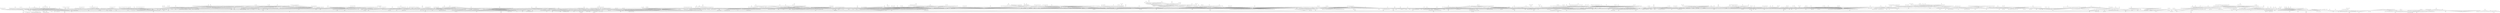 graph {



	1 [height="0.05", level="1", pos="-22030.98,-17285.11", width="0.05"];
	10 [level="5", pos="-21332.02,-17874.19"];
	100 [level="3", pos="-10432.51,-1633.17"];
	1000 [level="3", pos="5252.99,2889.43"];
	1001 [level="2", pos="3782.21,3102.01"];
	1003 [level="5", pos="4761.55,4958.46"];
	1005 [height="0.05", level="1", pos="6927.32,-8894.59", width="0.05"];
	1006 [height="0.05", level="1", pos="11509.74,-10022.60", width="0.05"];
	1007 [height="0.05", level="1", pos="11887.04,-11551.81", width="0.05"];
	1008 [level="5", pos="3912.95,-4924.90"];
	1009 [height="0.05", level="1", pos="8864.62,-10453.63", width="0.05"];
	101 [level="6", pos="-11096.09,605.04"];
	1010 [height="0.05", level="1", pos="8161.13,-7611.09", width="0.05"];
	1011 [level="3", pos="3011.37,-6052.52"];
	1012 [level="6", pos="3847.73,-6945.18"];
	1013 [level="3", pos="3360.13,-6843.70"];
	1014 [level="6", pos="3998.23,-7191.80"];
	1015 [level="2", pos="5324.60,-4312.18"];
	1016 [level="3", pos="4389.63,-7920.58"];
	1017 [level="6", pos="6126.64,-5473.95"];
	1018 [level="3", pos="3966.90,-5765.52"];
	1019 [level="2", pos="6707.37,-5901.01"];
	102 [level="5", pos="-11080.79,-2694.79"];
	1020 [level="4", pos="3114.25,-5617.82"];
	1021 [level="5", pos="6463.09,-6614.65"];
	1022 [level="3", pos="3996.89,-5578.63"];
	1023 [level="7", pos="6345.25,-5710.68"];
	1024 [level="3", pos="4425.73,-4615.27"];
	1025 [level="5", pos="5447.76,-4978.45"];
	1026 [level="7", pos="5142.59,-7765.36"];
	1027 [level="5", pos="3763.56,-6535.23"];
	1028 [level="5", pos="5659.51,-7700.70"];
	1029 [level="3", pos="4121.48,-7402.63"];
	103 [level="2", pos="-13729.41,-1245.37"];
	1030 [level="2", pos="5522.37,-8166.69"];
	1031 [level="5", pos="3682.74,-6789.37"];
	1032 [level="7", pos="4678.60,-7774.90"];
	1033 [level="7", pos="5453.64,-7833.79"];
	1034 [level="3", pos="4688.68,-7903.15"];
	1035 [level="5", pos="3546.43,-5977.11"];
	1036 [level="5", pos="4293.31,-4868.42"];
	1037 [level="5", pos="4260.58,-7641.96"];
	1038 [level="4", pos="4056.24,-7543.39"];
	1039 [level="5", pos="4919.17,-7808.00"];
	1040 [level="7", pos="5679.97,-5141.62"];
	1041 [level="4", pos="3616.35,-6582.40"];
	1042 [level="5", pos="3809.32,-6358.16"];
	1043 [level="3", pos="3332.58,-5942.44"];
	1044 [level="5", pos="3621.55,-6319.36"];
	1045 [level="3", pos="5791.29,-5046.96"];
	1046 [level="7", pos="6484.82,-6303.79"];
	1047 [level="7", pos="6110.09,-5448.47"];
	1048 [level="4", pos="5977.26,-5222.70"];
	1049 [level="7", pos="5131.16,-5027.12"];
	105 [level="6", pos="-11089.40,-2528.86"];
	1050 [level="4", pos="4656.67,-4693.24"];
	1051 [level="5", pos="4031.96,-7125.21"];
	1052 [level="5", pos="4717.63,-4876.46"];
	1053 [level="4", pos="5445.06,-4897.58"];
	1054 [level="5", pos="3905.13,-5749.58"];
	1057 [level="2", pos="6557.01,-6335.00"];
	1058 [level="3", pos="4027.64,-5582.52"];
	1059 [level="6", pos="6489.04,-6008.40"];
	106 [level="3", pos="-10366.39,-351.89"];
	1061 [level="2", pos="5885.73,-7985.28"];
	1062 [level="3", pos="3879.39,-4518.24"];
	1063 [level="6", pos="6492.09,-6648.96"];
	1064 [level="3", pos="4154.60,-4627.94"];
	1066 [level="3", pos="3620.55,-5797.75"];
	1067 [level="5", pos="6318.06,-5690.01"];
	1068 [level="4", pos="5199.58,-7902.29"];
	1069 [level="6", pos="4936.89,-4867.73"];
	107 [level="6", pos="-13448.40,-1250.74"];
	1070 [level="5", pos="3883.55,-6953.04"];
	1071 [level="3", pos="3765.78,-5029.11"];
	1073 [level="3", pos="5964.28,-9013.09"];
	1074 [level="7", pos="7110.07,-9394.32"];
	1075 [level="5", pos="6285.38,-9532.07"];
	1076 [level="7", pos="6896.83,-8811.15"];
	1077 [level="3", pos="6220.30,-8550.34"];
	1078 [level="4", pos="6187.00,-9449.68"];
	1079 [level="7", pos="6968.31,-9684.10"];
	108 [height="0.05", level="1", pos="-14310.27,15423.90", width="0.05"];
	1081 [level="5", pos="5879.75,-9510.03"];
	1083 [level="5", pos="-6893.99,-5646.93"];
	1084 [level="4", pos="-7037.91,-5586.03"];
	1085 [height="0.05", level="1", pos="-7589.83,16540.17", width="0.05"];
	1086 [level="5", pos="-7706.83,10475.33"];
	1087 [level="2", pos="-6889.14,12481.96"];
	1088 [level="5", pos="-6865.42,10092.16"];
	1089 [level="4", pos="-7281.81,12204.27"];
	109 [height="0.05", level="1", pos="-17343.74,8061.77", width="0.05"];
	1090 [level="5", pos="-7952.72,11096.42"];
	1091 [level="3", pos="-6671.33,10169.26"];
	1092 [level="5", pos="-7661.87,11504.62"];
	1093 [level="7", pos="-6394.59,11509.74"];
	1094 [level="4", pos="-6352.82,11697.06"];
	1095 [level="5", pos="-6336.28,10866.75"];
	1097 [level="6", pos="-6369.69,10668.49"];
	1098 [level="6", pos="-7761.05,10548.95"];
	11 [level="4", pos="-22553.50,-17035.90"];
	110 [height="0.05", level="1", pos="-15587.96,12829.95", width="0.05"];
	1100 [level="6", pos="-7683.65,11650.26"];
	1101 [level="2", pos="-6181.95,16628.55"];
	1102 [level="2", pos="-7028.83,18464.63"];
	1103 [level="5", pos="-6392.81,16456.22"];
	1104 [level="3", pos="-8767.16,16902.24"];
	1105 [level="7", pos="-8667.20,16961.50"];
	1106 [height="0.05", level="1", pos="-9174.65,19125.59", width="0.05"];
	1107 [level="3", pos="-7713.89,15434.26"];
	1108 [level="5", pos="-6986.84,17218.60"];
	1109 [level="2", pos="-8358.34,15693.30"];
	111 [height="0.05", level="1", pos="-18507.37,4987.32", width="0.05"];
	1110 [level="4", pos="-6890.42,15723.28"];
	1112 [level="5", pos="-7539.94,17634.39"];
	1114 [level="3", pos="-6590.09,15626.18"];
	1115 [level="5", pos="-8482.84,16235.37"];
	1116 [level="3", pos="-8458.53,17609.79"];
	1118 [level="3", pos="-8760.10,16288.03"];
	1119 [level="2", pos="6231.14,21637.43"];
	112 [height="0.05", level="1", pos="-13514.15,1721.56", width="0.05"];
	1120 [level="6", pos="4557.12,21329.37"];
	1121 [level="5", pos="3869.26,22136.55"];
	1122 [level="4", pos="4926.81,22428.35"];
	1123 [level="7", pos="3856.83,21462.57"];
	1124 [level="7", pos="4294.97,22720.91"];
	1125 [level="5", pos="4910.25,21671.90"];
	1126 [level="2", pos="7326.63,20068.63"];
	1127 [level="5", pos="6726.46,22218.45"];
	1128 [level="2", pos="9310.78,19184.90"];
	1129 [level="2", pos="8191.96,21253.05"];
	113 [height="0.05", level="1", pos="-15196.10,2534.82", width="0.05"];
	1130 [level="7", pos="7045.98,20252.81"];
	1132 [level="6", pos="7539.60,19806.29"];
	1134 [level="2", pos="10728.92,20971.99"];
	1135 [level="2", pos="10345.16,19243.92"];
	1136 [level="4", pos="9153.51,20185.17"];
	1137 [level="7", pos="9137.76,18998.88"];
	1139 [level="3", pos="11036.82,21407.99"];
	114 [level="2", pos="-17492.60,4186.67"];
	1140 [level="2", pos="10329.87,22480.55"];
	1141 [level="5", pos="10892.53,20771.20"];
	1142 [level="3", pos="9647.73,21224.16"];
	1144 [level="2", pos="-20732.96,4156.56"];
	1145 [level="6", pos="-21116.19,2600.66"];
	1146 [level="2", pos="-22923.51,3529.99"];
	1147 [height="0.05", level="1", pos="-21947.11,5832.27", width="0.05"];
	1148 [level="3", pos="-20963.60,2219.04"];
	1149 [level="5", pos="-19860.92,2484.48"];
	115 [height="0.05", level="1", pos="-15935.79,2737.84", width="0.05"];
	1150 [level="3", pos="-19690.81,3535.11"];
	1151 [level="5", pos="-20017.18,3750.65"];
	1152 [level="3", pos="-20311.65,1697.07"];
	1153 [level="7", pos="-19689.60,3208.82"];
	1155 [level="3", pos="-21469.46,3101.08"];
	1156 [level="6", pos="-20837.53,2214.96"];
	1157 [level="3", pos="-20010.26,4471.89"];
	1159 [level="5", pos="-20310.17,5111.63"];
	116 [level="5", pos="-16650.30,1534.35"];
	1160 [level="6", pos="-19789.24,4124.11"];
	1162 [level="6", pos="-3848.65,-292.71"];
	1163 [level="4", pos="-4612.81,-1542.86"];
	1164 [level="3", pos="-4252.88,-446.11"];
	1165 [level="3", pos="-4583.07,-1012.05"];
	1166 [level="5", pos="-474.19,289.46"];
	1168 [height="0.05", level="1", pos="-5228.11,5193.98", width="0.05"];
	1169 [height="0.05", level="1", pos="-5361.93,2370.22", width="0.05"];
	117 [level="5", pos="-18114.61,1393.39"];
	1170 [height="0.05", level="1", pos="-6543.71,-10.31", width="0.05"];
	1172 [height="0.05", level="1", pos="-4200.33,6988.20", width="0.05"];
	1173 [level="2", pos="-5202.22,4216.18"];
	1174 [level="6", pos="-6077.59,5200.97"];
	1175 [level="3", pos="-5810.32,5762.12"];
	1176 [level="7", pos="-4445.02,5007.85"];
	1177 [level="5", pos="-4494.82,4299.12"];
	1178 [level="4", pos="-4281.90,5475.10"];
	1179 [level="2", pos="-4476.06,4148.80"];
	118 [level="3", pos="-15843.93,4425.75"];
	1180 [level="3", pos="-5131.07,6204.29"];
	1181 [level="7", pos="-5814.21,5506.48"];
	1182 [level="5", pos="-5772.52,4660.31"];
	1183 [level="3", pos="-5747.09,6231.95"];
	1185 [level="6", pos="-4541.25,5883.30"];
	1186 [level="6", pos="-4414.86,4922.03"];
	1188 [level="6", pos="-5203.06,6320.19"];
	1189 [level="6", pos="-5669.17,4543.47"];
	119 [level="7", pos="-18443.81,3176.87"];
	1191 [level="3", pos="-4451.00,7669.38"];
	1192 [level="3", pos="-3683.39,7980.43"];
	1193 [level="6", pos="-3421.29,6878.34"];
	1194 [level="3", pos="-4897.12,6643.00"];
	1195 [level="6", pos="-3998.63,6230.13"];
	1196 [level="7", pos="-4452.83,7280.12"];
	1197 [level="5", pos="-4871.27,6981.70"];
	1198 [level="2", pos="-3627.40,7649.81"];
	1199 [level="5", pos="-3802.40,6399.58"];
	12 [height="0.05", level="1", pos="-19441.30,-8540.93", width="0.05"];
	120 [level="7", pos="-18642.06,2556.28"];
	1201 [level="6", pos="-4483.70,7978.01"];
	1202 [level="3", pos="-29885.77,4730.16"];
	1203 [level="5", pos="-29164.17,5949.45"];
	1204 [level="3", pos="-29922.96,5534.28"];
	1205 [height="0.05", level="1", pos="-9156.11,-17402.47", width="0.05"];
	1206 [height="0.05", level="1", pos="-12574.85,-17849.34", width="0.05"];
	1207 [level="5", pos="-9247.43,-15250.33"];
	1209 [level="6", pos="-8706.96,-15703.59"];
	121 [level="7", pos="-16732.20,1373.61"];
	1210 [level="2", pos="-8169.24,-17430.44"];
	1211 [level="7", pos="-8775.05,-18231.87"];
	1212 [level="4", pos="-10076.03,-17462.91"];
	1213 [level="7", pos="-8471.56,-16996.78"];
	1214 [level="2", pos="-9851.67,-18502.21"];
	1215 [level="2", pos="-8993.47,-16324.56"];
	1216 [level="3", pos="-9705.31,-16933.54"];
	1217 [level="6", pos="-7896.78,-17615.11"];
	1218 [level="5", pos="-8376.88,-18240.51"];
	1219 [level="5", pos="-8162.60,-17143.05"];
	122 [level="4", pos="-18575.56,1850.93"];
	1220 [level="2", pos="-12269.94,20370.63"];
	1221 [level="4", pos="-11459.57,19246.12"];
	1222 [level="4", pos="-12916.58,19173.64"];
	1223 [level="3", pos="-12618.31,21203.69"];
	1224 [level="7", pos="-11396.99,20530.44"];
	1225 [level="5", pos="-12535.02,20137.00"];
	1226 [level="5", pos="-12629.50,21307.51"];
	1227 [level="2", pos="1203.70,16872.72"];
	1228 [level="6", pos="753.91,16676.15"];
	1229 [level="2", pos="-304.99,18385.97"];
	123 [level="4", pos="-18850.24,2667.05"];
	1230 [level="3", pos="920.60,16194.23"];
	1231 [level="2", pos="-480.27,16117.04"];
	1232 [level="5", pos="-713.06,16519.76"];
	1233 [level="2", pos="-717.19,17765.77"];
	1234 [level="4", pos="515.83,15694.89"];
	1236 [level="3", pos="-675.06,17371.53"];
	1237 [level="3", pos="1575.35,16534.85"];
	1238 [level="3", pos="1855.12,16737.64"];
	1239 [level="3", pos="1532.97,17613.89"];
	124 [level="5", pos="-18480.92,1973.36"];
	1240 [level="6", pos="832.20,17491.27"];
	1241 [level="2", pos="-18088.39,6892.95"];
	1242 [level="2", pos="-17045.32,9172.42"];
	1243 [height="0.05", level="1", pos="-17214.22,10318.56", width="0.05"];
	1244 [level="3", pos="-18434.43,8047.06"];
	1245 [level="6", pos="-16695.57,8661.81"];
	1246 [level="3", pos="-16512.63,9046.32"];
	1247 [level="5", pos="-16849.00,7310.95"];
	1248 [level="7", pos="-16618.90,7886.76"];
	1249 [height="0.05", level="1", pos="-19279.58,8612.25", width="0.05"];
	125 [level="6", pos="-18609.07,3172.28"];
	1250 [level="7", pos="-17759.34,8885.21"];
	1251 [level="5", pos="-18013.93,7385.35"];
	1252 [level="5", pos="-16565.85,8034.02"];
	1254 [level="3", pos="-16853.08,7093.67"];
	1255 [level="3", pos="-18532.26,6905.38"];
	1256 [level="4", pos="-18387.57,6601.55"];
	1257 [level="5", pos="-17621.06,6172.17"];
	1258 [level="3", pos="-19115.52,7505.77"];
	1259 [level="3", pos="-19704.79,6715.55"];
	126 [level="2", pos="-18226.96,1097.26"];
	1260 [level="4", pos="-19850.96,7489.39"];
	1261 [level="6", pos="-18974.33,7653.75"];
	1262 [level="6", pos="-8897.88,10135.69"];
	1263 [level="3", pos="-8943.28,10406.77"];
	1264 [height="0.05", level="1", pos="-4361.21,-16509.66", width="0.05"];
	1265 [level="3", pos="-3266.91,-11128.25"];
	1266 [level="5", pos="-5312.54,-12605.83"];
	1267 [height="0.05", level="1", pos="-7421.30,-13397.70", width="0.05"];
	1268 [level="2", pos="-2342.14,-12621.33"];
	1269 [level="3", pos="-3863.79,-11591.71"];
	127 [level="5", pos="-16303.65,3108.11"];
	1270 [level="6", pos="-4827.08,-10304.65"];
	1271 [level="5", pos="-5272.72,-10171.69"];
	1272 [level="4", pos="-4374.32,-12338.91"];
	1273 [level="7", pos="-3693.34,-11063.79"];
	1274 [level="2", pos="-3938.16,-12268.24"];
	1275 [level="7", pos="-6522.16,-11815.18"];
	1276 [level="2", pos="-4057.91,-13703.76"];
	1277 [level="5", pos="-4875.60,-12715.69"];
	1278 [level="5", pos="-6970.14,-10829.03"];
	1279 [level="5", pos="-6915.65,-10229.50"];
	128 [level="6", pos="-17409.83,1210.11"];
	1280 [level="5", pos="-6762.12,-11826.88"];
	1281 [level="3", pos="-3899.70,-10628.25"];
	1282 [level="7", pos="-4718.62,-10333.22"];
	1283 [level="4", pos="-5819.31,-12678.19"];
	1284 [level="3", pos="-4133.90,-12518.57"];
	1285 [level="3", pos="-3304.94,-12248.39"];
	1286 [level="4", pos="-7200.75,-11316.13"];
	1287 [level="7", pos="-6373.54,-10011.56"];
	1288 [level="2", pos="-7105.09,-10193.63"];
	1289 [level="2", pos="-7125.15,-11368.18"];
	129 [level="4", pos="-17581.46,1010.02"];
	1291 [level="2", pos="-6564.04,-9911.14"];
	1292 [level="3", pos="-5916.91,-12769.63"];
	1296 [level="3", pos="-5822.77,-9897.91"];
	1297 [level="3", pos="-7113.91,-10718.80"];
	1299 [level="6", pos="-5931.61,-9824.22"];
	13 [height="0.05", level="1", pos="-23714.51,-13187.80", width="0.05"];
	130 [level="3", pos="-16573.55,4017.05"];
	1301 [level="5", pos="-6269.96,-12422.39"];
	1302 [height="0.05", level="1", pos="-24.31,-17723.51", width="0.05"];
	1303 [level="3", pos="-3494.80,-17641.96"];
	1304 [height="0.05", level="1", pos="-3394.50,-19589.80", width="0.05"];
	1305 [height="0.05", level="1", pos="-7577.33,-19239.26", width="0.05"];
	1306 [level="2", pos="-2705.75,-16516.48"];
	1307 [level="4", pos="-5882.15,-15105.24"];
	1308 [level="3", pos="-5037.22,-14422.43"];
	1309 [level="2", pos="-6062.92,-15595.74"];
	131 [level="5", pos="-17988.01,3542.69"];
	1310 [level="7", pos="-3280.83,-15629.31"];
	1311 [level="4", pos="-2437.90,-16407.50"];
	1312 [level="2", pos="-3379.00,-14879.74"];
	1313 [level="4", pos="-5599.29,-17165.21"];
	1314 [level="2", pos="-6778.55,-16634.20"];
	1315 [level="5", pos="-3700.11,-15201.08"];
	1316 [level="3", pos="-2969.46,-15523.05"];
	1317 [level="4", pos="-4748.98,-18328.56"];
	1318 [level="7", pos="-4316.67,-15287.92"];
	1319 [level="7", pos="-2570.18,-15948.66"];
	132 [level="3", pos="-16035.32,4228.48"];
	1320 [level="3", pos="-4821.33,-18415.19"];
	1321 [level="4", pos="-5142.05,-17971.73"];
	1322 [level="5", pos="-6048.63,-16137.25"];
	1323 [level="7", pos="-5242.79,-15102.93"];
	1324 [level="5", pos="-5406.31,-14975.22"];
	1325 [level="7", pos="-3270.59,-17048.40"];
	1326 [level="5", pos="-5045.20,-17605.21"];
	1327 [level="5", pos="-2643.26,-15914.10"];
	1328 [level="2", pos="-5820.99,-15235.29"];
	1329 [level="4", pos="-3348.07,-17706.69"];
	133 [height="0.05", level="1", pos="-10496.77,15834.39", width="0.05"];
	1331 [level="4", pos="-6171.04,-16043.62"];
	1332 [level="6", pos="-4309.44,-18237.76"];
	1334 [level="4", pos="-4260.34,-18130.10"];
	1336 [level="6", pos="-5879.72,-16703.61"];
	1338 [height="0.05", level="1", pos="-436.56,-23603.29", width="0.05"];
	1339 [level="6", pos="-787.40,-16214.89"];
	134 [height="0.05", level="1", pos="-11954.27,19004.76", width="0.05"];
	1340 [level="3", pos="839.56,-16224.62"];
	1341 [level="5", pos="-307.75,-15908.30"];
	1342 [level="2", pos="-1370.53,-19583.98"];
	1343 [level="3", pos="-1396.61,-16800.98"];
	1344 [level="5", pos="1410.26,-18600.38"];
	1345 [level="7", pos="-230.43,-15991.82"];
	1346 [level="7", pos="1048.97,-16881.64"];
	1347 [level="2", pos="-1504.29,-19090.69"];
	1348 [level="7", pos="-1623.42,-18505.81"];
	1349 [level="7", pos="1324.13,-17445.04"];
	135 [height="0.05", level="1", pos="-13464.91,17537.79", width="0.05"];
	1350 [level="7", pos="-777.27,-16420.01"];
	1351 [level="4", pos="1515.58,-18748.87"];
	1352 [level="5", pos="-1325.39,-18824.76"];
	1353 [level="7", pos="-295.00,-18880.41"];
	1354 [level="7", pos="-1227.76,-17813.28"];
	1355 [level="2", pos="2108.85,-18069.01"];
	1356 [level="4", pos="-1557.49,-17956.60"];
	1357 [level="4", pos="-876.71,-19060.26"];
	1358 [level="3", pos="1180.87,-19233.05"];
	136 [level="6", pos="-14838.89,15552.27"];
	1361 [level="4", pos="892.14,-15951.78"];
	1363 [level="5", pos="380.81,-15835.91"];
	1366 [level="6", pos="1109.39,-19036.65"];
	1367 [level="6", pos="1443.12,-18068.88"];
	1368 [level="3", pos="337.76,-15734.78"];
	1369 [level="3", pos="-1682.86,-18482.76"];
	137 [level="7", pos="-14693.00,15131.44"];
	1370 [level="4", pos="1585.99,-17280.99"];
	1371 [level="6", pos="355.79,-18914.78"];
	1372 [level="5", pos="594.71,-19235.94"];
	1373 [level="6", pos="1258.14,-16841.97"];
	1375 [level="4", pos="-1201.96,-16831.25"];
	1379 [level="6", pos="880.54,-22749.02"];
	138 [level="4", pos="-14111.59,14609.64"];
	1380 [level="6", pos="-1459.24,-23839.04"];
	1381 [level="6", pos="554.62,-24267.01"];
	1382 [level="6", pos="-489.20,-24649.04"];
	1383 [level="3", pos="-1417.18,-24574.60"];
	1384 [level="5", pos="406.51,-22265.03"];
	1385 [level="5", pos="-1354.68,-23086.18"];
	1386 [height="0.05", level="1", pos="-217.42,-25933.07", width="0.05"];
	1387 [level="3", pos="128.18,-24920.28"];
	1388 [level="7", pos="-940.83,-22612.77"];
	1389 [level="2", pos="1029.43,-23660.03"];
	139 [level="3", pos="-14432.83,16596.26"];
	1390 [level="5", pos="676.96,-24211.35"];
	1391 [level="5", pos="-821.08,-22599.59"];
	1392 [level="5", pos="-1267.89,-23661.47"];
	1393 [level="4", pos="817.87,-22904.93"];
	1394 [level="3", pos="295.36,-22291.87"];
	1395 [level="5", pos="-1174.35,-24508.21"];
	1397 [height="0.05", level="1", pos="13512.95,-13916.03", width="0.05"];
	1398 [level="3", pos="11762.15,-9217.21"];
	1399 [level="3", pos="11165.41,-10137.40"];
	14 [level="4", pos="-21510.80,-15144.16"];
	140 [level="5", pos="-14495.35,16181.34"];
	1401 [level="3", pos="14575.01,-12123.18"];
	1402 [height="0.05", level="1", pos="15441.88,-16994.54", width="0.05"];
	1403 [height="0.05", level="1", pos="13585.60,-17530.90", width="0.05"];
	1404 [level="6", pos="12485.36,-15283.58"];
	1405 [level="3", pos="11593.74,-14071.64"];
	1406 [level="3", pos="12028.96,-13531.46"];
	1407 [level="5", pos="12018.70,-14958.02"];
	1408 [level="5", pos="12962.45,-15592.24"];
	1409 [level="6", pos="14847.90,-14195.64"];
	141 [level="7", pos="-13633.34,14982.43"];
	1410 [level="6", pos="12681.52,-12614.77"];
	1411 [level="5", pos="12056.04,-13582.90"];
	1412 [level="6", pos="13909.96,-15167.09"];
	1413 [level="3", pos="14419.44,-12293.99"];
	1414 [level="3", pos="12967.55,-12210.41"];
	1415 [level="5", pos="13350.96,-12378.77"];
	1416 [level="4", pos="11762.30,-13999.43"];
	1417 [height="0.05", level="1", pos="17564.75,-16358.87", width="0.05"];
	1418 [level="5", pos="14872.75,-12950.67"];
	1419 [level="7", pos="12135.80,-14940.30"];
	1420 [level="7", pos="15226.60,-13269.52"];
	1421 [level="7", pos="12951.36,-15412.57"];
	1422 [level="5", pos="15375.41,-13707.80"];
	1423 [level="7", pos="14500.84,-14693.77"];
	1424 [level="3", pos="15400.91,-13099.78"];
	1425 [level="7", pos="12314.23,-12763.12"];
	1426 [level="7", pos="13667.16,-12543.18"];
	1427 [level="3", pos="13645.36,-11985.93"];
	1428 [level="5", pos="13897.91,-15319.64"];
	1429 [level="3", pos="13387.08,-15911.98"];
	1430 [level="7", pos="11985.56,-14441.21"];
	1431 [level="7", pos="15102.82,-14162.75"];
	1432 [level="3", pos="12143.32,-13163.65"];
	1435 [level="3", pos="13077.34,-12410.51"];
	1436 [level="4", pos="14574.81,-12715.45"];
	1437 [level="4", pos="15523.50,-13634.06"];
	1439 [level="5", pos="12290.54,-12796.93"];
	1445 [level="3", pos="14739.30,-12875.54"];
	1446 [level="6", pos="11880.17,-14544.64"];
	1447 [level="5", pos="13901.50,-12550.60"];
	1448 [level="5", pos="12393.54,-15315.61"];
	145 [level="5", pos="-13425.03,15272.92"];
	1451 [level="3", pos="-5797.05,-1174.34"];
	1452 [level="2", pos="-5592.28,-158.26"];
	1453 [level="3", pos="-4457.05,-139.75"];
	1454 [level="7", pos="-5274.92,-1652.69"];
	1455 [level="3", pos="-5586.07,-496.11"];
	1456 [level="5", pos="-5035.54,-138.32"];
	1457 [level="7", pos="-5159.65,29.51"];
	1458 [level="5", pos="-5656.43,-1326.05"];
	146 [height="0.05", level="1", pos="-8689.22,13731.51", width="0.05"];
	1460 [height="0.05", level="1", pos="17998.05,-3356.55", width="0.05"];
	1461 [height="0.05", level="1", pos="15354.28,-5227.69", width="0.05"];
	1462 [height="0.05", level="1", pos="13247.03,-6955.29", width="0.05"];
	1463 [level="3", pos="9543.10,-5157.59"];
	1464 [height="0.05", level="1", pos="12143.95,-3262.63", width="0.05"];
	1465 [level="5", pos="10769.70,-6704.49"];
	1466 [level="6", pos="10598.44,-4179.44"];
	1467 [level="7", pos="11556.14,-4587.91"];
	1468 [level="7", pos="11763.11,-5678.24"];
	1469 [level="5", pos="9943.64,-5645.82"];
	147 [height="0.05", level="1", pos="-12957.54,13573.28", width="0.05"];
	1470 [level="5", pos="11331.57,-6669.92"];
	1471 [level="5", pos="10233.12,-6202.81"];
	1472 [level="5", pos="10694.74,-6532.31"];
	1473 [level="4", pos="10081.59,-5704.50"];
	1474 [level="2", pos="10742.29,-4133.26"];
	1475 [level="2", pos="11258.53,-4039.85"];
	1476 [level="2", pos="11699.23,-6206.68"];
	1478 [level="4", pos="11297.37,-6760.03"];
	1479 [level="3", pos="9925.45,-4393.45"];
	148 [level="5", pos="-10343.10,16971.59"];
	1480 [level="5", pos="10018.88,-4357.02"];
	1481 [height="0.05", level="1", pos="22396.46,-1980.08", width="0.05"];
	1482 [height="0.05", level="1", pos="20598.29,-4070.98", width="0.05"];
	1484 [height="0.05", level="1", pos="22071.93,1938.51", width="0.05"];
	1485 [height="0.05", level="1", pos="24816.16,-2016.71", width="0.05"];
	1486 [level="2", pos="21664.46,-737.13"];
	1487 [level="7", pos="22993.29,-1100.20"];
	1488 [level="4", pos="22105.48,-2383.77"];
	1489 [level="4", pos="23073.29,-2362.17"];
	149 [level="2", pos="-10955.46,17620.53"];
	1491 [level="2", pos="22761.89,-2844.06"];
	1492 [level="3", pos="21634.73,-1394.90"];
	1493 [level="6", pos="23216.32,-1347.87"];
	1495 [level="6", pos="22901.23,1024.46"];
	1496 [level="5", pos="21356.99,2732.54"];
	1497 [level="3", pos="20763.90,2264.05"];
	1498 [level="6", pos="22715.99,2992.74"];
	1499 [level="3", pos="22881.67,2937.18"];
	15 [level="7", pos="-19905.71,-13752.24"];
	150 [level="3", pos="-9539.36,15502.02"];
	1500 [level="4", pos="21046.88,1669.17"];
	1501 [level="5", pos="20938.88,1529.14"];
	1502 [level="7", pos="23110.14,2019.10"];
	1503 [level="4", pos="22815.31,969.03"];
	1504 [level="7", pos="21211.65,934.31"];
	1505 [level="4", pos="21926.83,696.46"];
	1506 [level="5", pos="23205.80,1779.63"];
	1507 [level="7", pos="22019.01,3158.30"];
	1508 [level="3", pos="21227.18,831.83"];
	1509 [level="4", pos="21852.71,3424.51"];
	151 [level="5", pos="-11244.82,14880.07"];
	1511 [level="4", pos="21282.01,3060.78"];
	1517 [height="0.05", level="1", pos="9925.04,4975.75", width="0.05"];
	1518 [height="0.05", level="1", pos="7104.77,2800.06", width="0.05"];
	1519 [height="0.05", level="1", pos="9755.80,1167.77", width="0.05"];
	152 [level="6", pos="-9308.17,15586.28"];
	1520 [level="3", pos="6747.88,-1129.36"];
	1521 [level="3", pos="5574.44,-738.64"];
	1522 [height="0.05", level="1", pos="8277.41,2963.86", width="0.05"];
	1523 [level="2", pos="8443.58,-1698.30"];
	1524 [height="0.05", level="1", pos="10211.44,-2791.04", width="0.05"];
	1525 [level="5", pos="8399.26,-297.42"];
	1526 [level="7", pos="5725.90,-312.45"];
	1527 [level="7", pos="5699.66,313.71"];
	1528 [level="7", pos="8139.37,1333.83"];
	1529 [level="5", pos="7244.96,1571.22"];
	153 [level="5", pos="-10290.81,14563.36"];
	1530 [level="4", pos="7042.16,-1254.60"];
	1531 [level="2", pos="6454.73,1939.99"];
	1532 [level="4", pos="8433.87,-565.38"];
	1533 [level="7", pos="8069.72,812.59"];
	1534 [level="3", pos="5350.70,-518.41"];
	1535 [level="4", pos="5718.68,1636.11"];
	1536 [level="7", pos="8190.33,-125.80"];
	1537 [level="7", pos="8112.04,228.58"];
	1538 [level="7", pos="6736.04,-650.35"];
	1539 [level="5", pos="6121.74,1761.73"];
	154 [height="0.05", level="1", pos="-9897.90,17795.99", width="0.05"];
	1540 [level="7", pos="6701.96,1411.44"];
	1541 [level="7", pos="5333.62,908.88"];
	1542 [level="4", pos="7411.48,-1488.62"];
	1543 [level="5", pos="8113.47,1259.81"];
	1544 [level="7", pos="8492.36,-878.66"];
	1545 [level="5", pos="5466.29,1294.43"];
	1546 [level="4", pos="7486.92,-1599.10"];
	1547 [level="3", pos="7848.12,-1603.07"];
	1548 [level="7", pos="5651.42,-732.87"];
	1549 [level="5", pos="5414.89,442.34"];
	155 [level="5", pos="-10798.11,14382.44"];
	1550 [level="3", pos="5366.89,1315.91"];
	1551 [level="7", pos="6092.19,1738.23"];
	1553 [level="4", pos="7922.47,-1660.37"];
	1554 [level="4", pos="8007.80,1603.47"];
	1555 [level="5", pos="8411.99,-861.63"];
	1558 [level="3", pos="5283.65,890.76"];
	156 [level="5", pos="-9554.90,16898.16"];
	1560 [level="3", pos="5927.00,-908.04"];
	1561 [level="2", pos="8277.82,-1569.43"];
	1562 [level="6", pos="8243.05,163.76"];
	1564 [level="5", pos="6150.07,-768.86"];
	1566 [level="6", pos="6476.00,-863.75"];
	1567 [level="3", pos="5760.20,1515.40"];
	1568 [level="4", pos="7667.32,1819.48"];
	157 [level="7", pos="-11502.95,16020.43"];
	1570 [level="6", pos="8236.85,1004.83"];
	1571 [level="2", pos="10293.65,5877.07"];
	1572 [height="0.05", level="1", pos="11610.93,5996.42", width="0.05"];
	1573 [level="2", pos="11082.90,4453.15"];
	1574 [level="2", pos="9098.21,4944.85"];
	1575 [level="3", pos="9948.83,4310.11"];
	1576 [level="3", pos="10451.44,6158.58"];
	1577 [level="5", pos="10183.29,6016.98"];
	1578 [level="5", pos="10992.33,5855.80"];
	1579 [level="5", pos="9948.99,5601.13"];
	158 [level="7", pos="-10838.01,14505.11"];
	1581 [level="4", pos="10831.88,6733.40"];
	1582 [height="0.05", level="1", pos="-6856.03,-8400.95", width="0.05"];
	1583 [level="2", pos="-7473.03,-8978.63"];
	1584 [level="2", pos="-7922.20,-11028.81"];
	1585 [level="6", pos="-6624.72,-9421.80"];
	1586 [level="5", pos="-7647.12,-9261.37"];
	1587 [level="5", pos="-6649.69,-8944.90"];
	1589 [level="6", pos="-6809.14,-9519.53"];
	159 [level="7", pos="-10253.39,14899.00"];
	1591 [height="0.05", level="1", pos="13687.07,9873.09", width="0.05"];
	1592 [level="2", pos="3391.71,454.06"];
	1593 [level="6", pos="3330.60,1561.55"];
	1594 [height="0.05", level="1", pos="15524.99,13433.73", width="0.05"];
	1595 [level="6", pos="15174.55,10372.34"];
	1596 [level="3", pos="13627.86,8669.25"];
	1597 [level="5", pos="14000.27,8698.73"];
	1598 [height="0.05", level="1", pos="15373.68,11945.77", width="0.05"];
	1599 [level="5", pos="15117.59,9160.50"];
	16 [level="4", pos="-20390.62,-13141.53"];
	160 [level="5", pos="-11356.14,16755.32"];
	1600 [level="5", pos="13039.89,11167.01"];
	1601 [level="5", pos="15378.27,9817.57"];
	1602 [level="5", pos="12290.74,9862.27"];
	1603 [level="7", pos="12699.22,10497.70"];
	1604 [height="0.05", level="1", pos="14025.94,11737.44", width="0.05"];
	1605 [level="3", pos="12489.91,9939.06"];
	1606 [level="7", pos="15032.75,10405.75"];
	1607 [level="2", pos="14929.19,11137.49"];
	1608 [level="7", pos="12989.18,8609.35"];
	1609 [level="7", pos="14697.96,8797.62"];
	161 [level="3", pos="-9074.66,16585.42"];
	1610 [level="7", pos="13210.42,11049.55"];
	1611 [level="7", pos="12524.13,9361.66"];
	1612 [level="7", pos="15253.30,9746.89"];
	1613 [level="4", pos="14592.34,8813.38"];
	1614 [level="3", pos="15251.48,9175.00"];
	1617 [level="3", pos="12450.52,10868.73"];
	1619 [level="6", pos="13514.60,8737.28"];
	1620 [level="2", pos="13864.94,11415.99"];
	1621 [level="5", pos="12986.51,8721.28"];
	1622 [level="3", pos="12453.74,9256.91"];
	1623 [height="0.05", level="1", pos="18054.86,15085.04", width="0.05"];
	1624 [height="0.05", level="1", pos="15922.80,17862.38", width="0.05"];
	1625 [level="3", pos="14568.46,12873.02"];
	1626 [level="3", pos="16763.03,12256.72"];
	1627 [level="5", pos="14739.76,13814.54"];
	1628 [level="3", pos="16718.58,13689.82"];
	1629 [level="2", pos="16978.49,11867.41"];
	163 [level="6", pos="-11555.48,15488.48"];
	1631 [level="6", pos="14687.73,13055.84"];
	1632 [level="6", pos="14707.87,13979.81"];
	1633 [level="4", pos="16682.58,13173.01"];
	1634 [level="3", pos="16765.29,12999.18"];
	1635 [level="4", pos="15375.62,14488.13"];
	1636 [level="6", pos="17798.91,15761.82"];
	1637 [height="0.05", level="1", pos="19245.63,17600.44", width="0.05"];
	1638 [height="0.05", level="1", pos="20884.99,14284.52", width="0.05"];
	1639 [height="0.05", level="1", pos="19885.03,12390.49", width="0.05"];
	1640 [level="3", pos="18917.40,14240.27"];
	1641 [level="2", pos="16935.45,15280.20"];
	1642 [level="5", pos="17487.49,15688.70"];
	1643 [level="3", pos="17140.08,14683.02"];
	1644 [level="4", pos="18820.07,15415.06"];
	1645 [level="5", pos="-545.23,-2889.52"];
	1648 [level="4", pos="-780.52,-2613.97"];
	1649 [level="6", pos="2996.84,-19792.18"];
	165 [level="4", pos="-11274.20,16848.13"];
	1650 [level="5", pos="2914.45,-19033.11"];
	1651 [level="3", pos="3174.07,-20126.86"];
	1653 [level="2", pos="4088.34,-19837.58"];
	1654 [level="5", pos="3925.71,-19156.39"];
	1656 [height="0.05", level="1", pos="13136.91,22585.01", width="0.05"];
	1657 [level="5", pos="14854.74,17861.78"];
	1658 [level="7", pos="16578.77,17235.59"];
	1659 [height="0.05", level="1", pos="15957.43,19966.92", width="0.05"];
	166 [level="3", pos="-9648.69,16945.45"];
	1660 [level="4", pos="15164.23,18646.91"];
	1661 [level="3", pos="16703.93,17732.63"];
	1662 [level="3", pos="15147.56,17518.63"];
	1663 [level="7", pos="16810.24,18076.25"];
	1666 [level="4", pos="15584.50,16976.70"];
	1667 [level="3", pos="16247.01,18868.86"];
	1669 [level="5", pos="14196.32,22242.63"];
	167 [level="5", pos="-9274.07,16315.04"];
	1670 [level="6", pos="12635.08,22202.94"];
	1671 [level="4", pos="13692.00,23517.52"];
	1672 [level="3", pos="13470.06,21704.19"];
	1673 [level="2", pos="12195.17,22971.68"];
	1674 [height="0.05", level="1", pos="11343.02,23771.17", width="0.05"];
	1675 [level="5", pos="14109.59,22578.42"];
	1676 [level="7", pos="12676.81,22057.08"];
	1677 [level="3", pos="12858.87,23840.60"];
	1679 [level="5", pos="12671.05,23714.55"];
	168 [height="0.05", level="1", pos="-9006.40,11406.45", width="0.05"];
	1680 [level="5", pos="13860.69,23309.02"];
	1681 [level="5", pos="14374.70,22093.64"];
	1682 [height="0.05", level="1", pos="9581.48,-18190.62", width="0.05"];
	1683 [height="0.05", level="1", pos="9183.41,-16688.79", width="0.05"];
	1684 [level="5", pos="11697.17,-10773.49"];
	1685 [level="5", pos="11307.49,-11449.59"];
	1686 [level="4", pos="12335.75,-12314.73"];
	1687 [level="2", pos="11240.39,-12146.03"];
	1689 [level="2", pos="10571.41,-17392.84"];
	169 [level="5", pos="-8955.87,14749.20"];
	1690 [height="0.05", level="1", pos="9121.26,-21328.59", width="0.05"];
	1691 [level="2", pos="8946.35,-18434.61"];
	1692 [level="3", pos="10556.45,-18425.71"];
	1693 [level="4", pos="10105.09,-18880.94"];
	1694 [level="2", pos="11570.49,-17519.03"];
	1695 [level="6", pos="10806.71,-16836.53"];
	1697 [level="5", pos="11305.65,-17219.38"];
	1698 [level="5", pos="11448.81,-16901.90"];
	1699 [level="5", pos="12081.24,-17579.62"];
	17 [level="4", pos="-21045.11,-13556.41"];
	170 [level="5", pos="-10103.63,12636.31"];
	1700 [level="7", pos="11097.70,-18231.01"];
	1702 [level="6", pos="11579.50,-18396.95"];
	1705 [level="6", pos="12156.00,-17381.35"];
	1706 [height="0.05", level="1", pos="2789.60,10714.80", width="0.05"];
	1707 [height="0.05", level="1", pos="4306.45,10282.42", width="0.05"];
	1708 [height="0.05", level="1", pos="2845.81,12520.46", width="0.05"];
	1709 [level="7", pos="2152.28,11248.23"];
	171 [level="7", pos="-9669.09,13996.48"];
	1710 [level="2", pos="2097.36,12772.10"];
	1711 [level="7", pos="1715.67,11841.99"];
	1712 [level="5", pos="2798.40,11731.72"];
	1714 [height="0.05", level="1", pos="2345.50,9069.34", width="0.05"];
	1715 [level="6", pos="2176.50,10720.13"];
	1716 [level="3", pos="2915.69,10600.60"];
	172 [level="5", pos="-7806.22,13049.47"];
	1720 [level="5", pos="2601.12,7831.56"];
	1721 [level="6", pos="1902.40,8266.79"];
	1722 [level="5", pos="1477.85,9945.24"];
	1723 [level="6", pos="3161.53,8927.39"];
	1724 [level="4", pos="2810.70,9950.55"];
	1725 [level="3", pos="2105.19,10216.38"];
	1726 [level="4", pos="1652.67,8375.30"];
	1727 [level="7", pos="3105.80,9219.49"];
	1728 [level="7", pos="3000.99,8365.67"];
	1729 [level="5", pos="1388.71,9120.11"];
	173 [level="7", pos="-7618.82,13585.24"];
	1730 [level="7", pos="2485.73,8001.69"];
	1735 [level="5", pos="2017.49,10174.77"];
	1736 [level="6", pos="1576.48,8995.81"];
	1737 [level="6", pos="1522.25,9781.02"];
	1739 [level="3", pos="3040.90,8097.58"];
	174 [level="2", pos="-9974.30,11971.90"];
	1741 [height="0.05", level="1", pos="10514.08,-8589.06", width="0.05"];
	1742 [level="2", pos="9201.33,-6414.56"];
	1743 [level="2", pos="8381.70,-4864.37"];
	1744 [level="5", pos="7637.36,-4104.00"];
	1745 [level="7", pos="7774.21,-4290.28"];
	1746 [level="3", pos="4844.81,-3622.08"];
	1747 [level="5", pos="7500.69,-5615.29"];
	1748 [level="7", pos="6884.33,-5246.82"];
	1749 [level="7", pos="6980.93,-4023.64"];
	175 [level="7", pos="-7767.94,14931.30"];
	1750 [level="5", pos="6284.83,-4497.23"];
	1751 [level="2", pos="7717.99,-5958.14"];
	1755 [level="5", pos="6912.00,-5377.73"];
	1756 [level="3", pos="6681.82,-3856.42"];
	1757 [level="6", pos="6413.58,-4998.14"];
	176 [level="3", pos="-10097.12,13896.04"];
	1760 [height="0.05", level="1", pos="15386.06,-9121.86", width="0.05"];
	1761 [level="3", pos="10019.06,-8409.38"];
	1762 [level="7", pos="10818.29,-8888.51"];
	1763 [level="3", pos="11256.73,-8082.58"];
	1764 [height="0.05", level="1", pos="17794.16,-10300.15", width="0.05"];
	1765 [level="2", pos="13097.93,-9599.17"];
	1766 [height="0.05", level="1", pos="16606.85,-12492.04", width="0.05"];
	1767 [height="0.05", level="1", pos="14493.45,-10437.82", width="0.05"];
	1768 [level="5", pos="15305.93,-10041.11"];
	1769 [level="3", pos="14569.79,-8652.11"];
	177 [level="3", pos="-9354.72,12539.98"];
	1770 [level="3", pos="15802.21,-8667.55"];
	1771 [level="2", pos="19266.83,-11056.01"];
	1772 [height="0.05", level="1", pos="19768.73,-9049.42", width="0.05"];
	1773 [level="2", pos="16985.06,-9136.17"];
	1774 [level="6", pos="17440.68,-11440.48"];
	1775 [level="2", pos="16846.56,-10592.09"];
	1776 [level="5", pos="17989.67,-9840.65"];
	1777 [level="2", pos="18766.01,-11646.44"];
	1778 [level="2", pos="20331.45,-11825.83"];
	1779 [height="0.05", level="1", pos="-124.54,1681.75", width="0.05"];
	178 [level="7", pos="-8884.42,14991.41"];
	1780 [level="2", pos="-1018.11,-855.75"];
	1781 [level="3", pos="-1439.28,-1326.17"];
	1782 [level="3", pos="-1846.45,-2114.77"];
	1783 [level="3", pos="-1598.77,-2307.18"];
	1784 [level="7", pos="-1832.92,-1746.14"];
	1785 [level="3", pos="-1091.63,-1771.94"];
	1786 [level="3", pos="-1363.58,-2093.83"];
	1787 [level="2", pos="-1778.58,-2141.97"];
	1788 [level="5", pos="-735.89,-1421.56"];
	1789 [level="4", pos="-806.48,-1469.88"];
	179 [level="5", pos="-8176.36,15247.19"];
	1790 [level="6", pos="-939.31,-1801.90"];
	1791 [level="2", pos="2630.86,2361.73"];
	1792 [level="4", pos="-1034.97,-315.05"];
	1793 [level="3", pos="966.05,1805.86"];
	1794 [level="2", pos="2144.59,3122.41"];
	1795 [level="6", pos="3057.52,2682.36"];
	1796 [level="2", pos="3048.55,3126.19"];
	1797 [level="7", pos="2420.09,2143.88"];
	1798 [level="4", pos="2947.12,2100.42"];
	1799 [level="4", pos="2845.07,3035.68"];
	18 [level="7", pos="-21216.90,-14867.50"];
	180 [level="4", pos="-7526.56,14337.58"];
	1801 [level="6", pos="2135.49,3386.50"];
	1802 [level="2", pos="1837.85,2748.54"];
	1804 [level="6", pos="2738.09,3165.41"];
	1806 [level="4", pos="7283.78,8068.39"];
	1807 [height="0.05", level="1", pos="10133.81,8524.64", width="0.05"];
	1808 [height="0.05", level="1", pos="6369.97,9750.03", width="0.05"];
	1809 [height="0.05", level="1", pos="11032.96,12800.31", width="0.05"];
	181 [level="7", pos="-10314.83,13129.77"];
	1810 [level="3", pos="6861.44,6851.59"];
	1811 [level="6", pos="8828.88,6436.09"];
	1812 [level="3", pos="6599.79,7413.63"];
	1813 [height="0.05", level="1", pos="8288.16,9101.72", width="0.05"];
	1814 [level="4", pos="7367.38,8683.17"];
	1815 [level="3", pos="8858.49,6084.56"];
	1816 [level="7", pos="8969.15,8038.76"];
	1817 [level="3", pos="8202.07,6110.58"];
	1818 [level="5", pos="8114.33,6187.06"];
	182 [level="5", pos="-8301.55,15115.90"];
	1820 [height="0.05", level="1", pos="8979.75,9716.70", width="0.05"];
	1821 [level="3", pos="6871.28,7483.28"];
	1824 [level="6", pos="8109.71,8335.73"];
	1825 [level="4", pos="9085.75,7068.85"];
	1826 [level="3", pos="9237.41,7234.13"];
	1827 [level="6", pos="7483.24,6555.91"];
	1828 [level="5", pos="7092.68,8212.31"];
	1829 [level="5", pos="15980.87,-4397.80"];
	183 [level="5", pos="-7576.47,14237.44"];
	1830 [level="3", pos="14212.63,-4989.53"];
	1831 [level="2", pos="17163.18,-4889.50"];
	1832 [level="3", pos="15329.87,-4304.50"];
	1833 [height="0.05", level="1", pos="16772.07,-5555.40", width="0.05"];
	1834 [level="4", pos="14630.81,-6078.58"];
	1835 [level="7", pos="16122.24,-4433.36"];
	1836 [level="3", pos="14351.41,-5476.94"];
	1837 [level="7", pos="15218.25,-4479.13"];
	1838 [level="7", pos="15404.43,-6160.52"];
	1839 [level="3", pos="16581.20,-4852.27"];
	184 [level="5", pos="-8602.42,12574.76"];
	1840 [level="3", pos="16254.68,-5568.63"];
	1841 [level="6", pos="15508.63,-6080.51"];
	1842 [level="5", pos="14731.89,-6114.17"];
	1843 [level="5", pos="14731.01,-4663.93"];
	1844 [level="5", pos="-9134.24,-3820.19"];
	1845 [level="2", pos="-9445.50,-3324.29"];
	1846 [level="4", pos="-9339.51,-3716.21"];
	1847 [level="6", pos="-9690.64,-4438.60"];
	1848 [level="5", pos="-9327.33,-4524.99"];
	1849 [height="0.05", level="1", pos="6055.55,-20418.49", width="0.05"];
	185 [level="2", pos="-8003.66,12361.32"];
	1850 [level="5", pos="8470.68,-16792.17"];
	1851 [level="6", pos="9290.65,-16167.57"];
	1852 [level="5", pos="9985.69,-16594.30"];
	1853 [level="7", pos="8727.00,-16644.74"];
	1854 [level="5", pos="9186.43,-17384.17"];
	1855 [level="6", pos="9797.78,-17172.18"];
	1856 [height="0.05", level="1", pos="4455.90,-22650.19", width="0.05"];
	1857 [level="2", pos="5642.45,-21822.24"];
	1858 [level="2", pos="6827.56,-20777.32"];
	1859 [level="5", pos="5582.88,-19535.94"];
	186 [level="6", pos="-7953.33,12396.50"];
	1860 [level="2", pos="5187.39,-20941.84"];
	1861 [level="3", pos="6241.48,-19666.10"];
	1862 [level="4", pos="5272.05,-20518.34"];
	1864 [height="0.05", level="1", pos="5385.76,-24470.11", width="0.05"];
	1865 [level="5", pos="3597.13,-23482.02"];
	1866 [level="2", pos="2846.13,-21804.11"];
	1867 [level="3", pos="4546.09,-21540.64"];
	1868 [level="3", pos="5325.64,-22848.39"];
	1869 [level="5", pos="3896.49,-22129.86"];
	187 [level="6", pos="-7563.46,13665.24"];
	1870 [level="2", pos="3216.20,-24649.00"];
	1871 [level="2", pos="5792.69,-27025.83"];
	1872 [level="3", pos="5706.93,-24034.94"];
	1873 [level="5", pos="4652.55,-25314.05"];
	1874 [level="5", pos="5802.45,-24869.50"];
	1875 [level="7", pos="4263.61,-24105.50"];
	1876 [level="4", pos="2269.63,-24927.34"];
	1877 [level="5", pos="3271.25,-25379.37"];
	1878 [level="7", pos="3001.74,-24053.42"];
	1879 [level="7", pos="2554.74,-25250.69"];
	188 [level="3", pos="-10276.49,13213.20"];
	1880 [level="5", pos="2679.89,-24195.06"];
	1881 [level="6", pos="3358.92,-24195.89"];
	1883 [level="6", pos="3497.78,-25178.80"];
	1884 [level="5", pos="15348.98,-16153.78"];
	1885 [level="3", pos="15529.85,-18404.88"];
	1886 [level="7", pos="16003.41,-16471.26"];
	1887 [level="3", pos="14847.10,-16591.78"];
	1888 [level="5", pos="15112.57,-17316.30"];
	1889 [level="3", pos="16195.55,-17713.52"];
	189 [level="6", pos="-7775.39,14819.00"];
	1891 [level="6", pos="16235.58,-16844.72"];
	1892 [level="3", pos="16127.63,-17935.87"];
	1893 [level="5", pos="-13309.54,-7874.52"];
	1894 [level="2", pos="-12503.81,-8346.55"];
	1895 [level="7", pos="-12554.95,-7488.99"];
	1897 [level="2", pos="-16505.06,-3334.20"];
	1898 [level="5", pos="-13930.96,-4395.96"];
	1899 [level="3", pos="-13970.19,-4825.22"];
	19 [level="5", pos="-21513.62,-14298.96"];
	190 [level="3", pos="-10159.38,12503.57"];
	1900 [level="6", pos="-14765.97,-3672.55"];
	1901 [level="6", pos="-15527.66,-5122.77"];
	1902 [level="2", pos="-16058.66,-4313.32"];
	1903 [level="3", pos="-14937.39,-5579.08"];
	1904 [level="2", pos="-14607.99,-3492.93"];
	1905 [level="3", pos="-15626.29,-5390.55"];
	1906 [level="4", pos="-14650.49,-5437.70"];
	1909 [level="2", pos="-15655.39,-3760.66"];
	191 [level="5", pos="-7708.52,12859.58"];
	1910 [level="2", pos="-16011.80,-2855.56"];
	1911 [level="4", pos="-17031.75,-3797.07"];
	1912 [level="7", pos="-16344.62,-4350.21"];
	1913 [level="3", pos="-16728.25,-3278.86"];
	1914 [level="5", pos="-15565.10,-2689.22"];
	1915 [level="3", pos="-16776.77,-2410.56"];
	1916 [level="5", pos="-15676.47,-2948.30"];
	1917 [level="7", pos="-16346.02,-1920.67"];
	192 [height="0.05", level="1", pos="-11109.13,9543.17", width="0.05"];
	1920 [level="3", pos="1196.93,-4823.91"];
	1921 [level="4", pos="1483.35,-5080.50"];
	1922 [height="0.05", level="1", pos="-7086.27,3611.55", width="0.05"];
	1923 [height="0.05", level="1", pos="-5854.78,1049.50", width="0.05"];
	1924 [level="3", pos="-5029.35,1535.82"];
	1925 [level="2", pos="-5903.31,3073.30"];
	1926 [level="2", pos="-5070.49,1417.38"];
	1927 [level="7", pos="-4963.71,2956.47"];
	1928 [level="7", pos="-4707.95,2523.88"];
	1929 [level="7", pos="-5890.92,2295.00"];
	193 [level="6", pos="-8475.48,10959.69"];
	1930 [level="4", pos="-5402.31,3111.73"];
	1931 [level="3", pos="-5630.30,1791.55"];
	1932 [level="7", pos="-4559.71,2249.26"];
	1936 [level="2", pos="-6484.10,1973.80"];
	1937 [height="0.05", level="1", pos="-6094.88,7008.47", width="0.05"];
	1938 [height="0.05", level="1", pos="-8189.54,800.38", width="0.05"];
	1939 [level="4", pos="-7085.32,4971.95"];
	194 [level="3", pos="-8539.96,12085.83"];
	1940 [level="3", pos="-5882.81,3893.84"];
	1941 [level="6", pos="-7747.42,3828.75"];
	1942 [level="2", pos="-7422.98,1484.43"];
	1943 [level="3", pos="-7721.87,2232.63"];
	1944 [level="5", pos="-7868.48,3258.93"];
	1945 [level="2", pos="-6493.26,4833.43"];
	1946 [level="5", pos="-8017.17,3081.50"];
	1947 [level="5", pos="-7483.24,4291.18"];
	1948 [level="5", pos="-6091.39,3227.71"];
	1949 [level="3", pos="-7042.16,4993.40"];
	195 [level="5", pos="-9679.10,11076.78"];
	1950 [level="3", pos="-8064.03,2347.66"];
	1951 [level="3", pos="-8140.43,2371.70"];
	1952 [level="7", pos="-7864.45,3768.24"];
	1954 [level="3", pos="-5727.31,3556.44"];
	1956 [level="6", pos="-6398.57,2875.08"];
	1957 [level="5", pos="-6020.95,4435.66"];
	1958 [level="3", pos="-6024.48,4515.76"];
	1959 [level="4", pos="-7495.19,4613.81"];
	196 [level="7", pos="-9187.27,11803.22"];
	1961 [level="6", pos="-6898.13,1457.78"];
	1962 [level="7", pos="-6640.12,1229.65"];
	1963 [level="7", pos="-6835.27,1858.59"];
	1964 [level="7", pos="-6946.68,2444.45"];
	1965 [level="5", pos="-5980.46,1525.51"];
	1966 [level="7", pos="-6238.00,2466.29"];
	1967 [level="5", pos="-6358.92,2392.24"];
	1968 [level="4", pos="-5877.99,1834.12"];
	1969 [level="6", pos="-6187.63,1486.49"];
	197 [level="6", pos="-9638.83,11696.23"];
	1970 [level="4", pos="-5903.30,2265.66"];
	1971 [height="0.05", level="1", pos="-1813.75,8350.19", width="0.05"];
	1972 [level="4", pos="-473.63,7412.57"];
	1973 [level="3", pos="-1407.34,8898.33"];
	1974 [level="2", pos="-2427.12,8997.99"];
	1975 [level="3", pos="-2361.99,7964.12"];
	1976 [level="7", pos="-2087.37,8805.89"];
	1977 [level="7", pos="-1910.17,7583.53"];
	1979 [level="5", pos="-1422.14,8286.01"];
	1981 [level="3", pos="-1603.45,9246.78"];
	1982 [level="4", pos="5332.91,-820.55"];
	1983 [level="2", pos="7049.46,-2960.97"];
	1984 [level="5", pos="5985.98,-2610.24"];
	1985 [level="5", pos="4353.13,-908.83"];
	1986 [level="2", pos="7711.99,-2901.37"];
	1987 [level="7", pos="5434.72,-2450.57"];
	1988 [level="5", pos="6115.36,-1216.07"];
	1989 [level="3", pos="6692.25,-2722.45"];
	199 [level="6", pos="-8337.52,11536.18"];
	1990 [level="4", pos="6643.57,-1719.05"];
	1991 [level="7", pos="5333.91,-2348.15"];
	1992 [level="3", pos="6980.07,-1910.55"];
	1993 [level="2", pos="7107.47,-2407.66"];
	1994 [level="5", pos="4635.33,-1130.62"];
	1995 [level="6", pos="5660.80,-1178.78"];
	1996 [level="5", pos="4736.00,-761.83"];
	1997 [level="6", pos="6112.53,-2750.73"];
	1999 [level="6", pos="5048.51,-1781.49"];
	2 [height="0.05", level="1", pos="-20386.77,-14462.97", width="0.05"];
	20 [level="5", pos="-20052.13,-15739.04"];
	2001 [level="6", pos="9936.83,7427.91"];
	2002 [level="2", pos="11455.93,9585.70"];
	2003 [level="3", pos="10184.91,9659.12"];
	2004 [level="6", pos="11219.01,8581.90"];
	2005 [level="5", pos="10595.06,7932.27"];
	2006 [level="5", pos="9817.31,9231.05"];
	2007 [level="7", pos="9592.17,8696.25"];
	2008 [level="7", pos="9485.95,7566.39"];
	2009 [level="7", pos="10179.63,7841.38"];
	2010 [level="7", pos="11084.41,8669.77"];
	2011 [level="7", pos="11037.79,8027.03"];
	2012 [level="4", pos="9310.99,8577.68"];
	2013 [level="2", pos="9450.18,7623.05"];
	2015 [level="2", pos="10294.59,9770.82"];
	2019 [level="3", pos="10823.80,9447.39"];
	202 [level="6", pos="-8254.53,11132.52"];
	2020 [height="0.05", level="1", pos="13771.57,-19219.05", width="0.05"];
	2021 [level="3", pos="13436.18,-18413.91"];
	2022 [level="5", pos="14433.33,-17108.60"];
	2023 [level="3", pos="14223.26,-18408.87"];
	2024 [level="5", pos="13336.73,-16833.23"];
	2025 [level="4", pos="12880.50,-17565.38"];
	2026 [level="3", pos="14241.06,-16747.04"];
	2028 [level="6", pos="12899.70,-17763.54"];
	2029 [level="3", pos="14440.64,-18085.78"];
	2030 [height="0.05", level="1", pos="12811.29,-20925.11", width="0.05"];
	2031 [level="5", pos="14717.53,-18914.14"];
	2032 [level="7", pos="14251.07,-19444.61"];
	2033 [level="6", pos="13472.52,-19050.72"];
	2034 [height="0.05", level="1", pos="14979.52,-23982.16", width="0.05"];
	2035 [level="4", pos="13862.02,-20266.37"];
	2036 [level="5", pos="11626.08,-19781.06"];
	2037 [level="6", pos="11858.78,-21967.94"];
	2038 [height="0.05", level="1", pos="12217.91,-24600.95", width="0.05"];
	2039 [level="3", pos="14031.81,-21542.38"];
	204 [level="4", pos="-9168.03,10801.45"];
	2040 [level="2", pos="11226.93,-22435.96"];
	2041 [level="6", pos="11539.60,-19562.79"];
	2042 [level="4", pos="12095.60,-19387.49"];
	2043 [level="5", pos="13166.25,-22171.96"];
	2044 [level="7", pos="13928.67,-21339.16"];
	2045 [level="7", pos="11797.70,-21316.24"];
	2046 [level="4", pos="12149.29,-22399.71"];
	2047 [level="5", pos="13977.24,-20399.66"];
	2048 [level="7", pos="12831.63,-19607.86"];
	2049 [level="4", pos="11412.81,-20363.52"];
	205 [height="0.05", level="1", pos="-12289.14,5686.28", width="0.05"];
	2050 [level="3", pos="13158.13,-22566.85"];
	2051 [level="5", pos="12912.66,-19864.53"];
	2052 [level="3", pos="12134.34,-22631.52"];
	2055 [level="4", pos="11575.84,-20551.39"];
	2058 [level="3", pos="12665.33,-22835.45"];
	2059 [level="3", pos="12202.22,-19454.24"];
	206 [level="2", pos="-9275.12,9984.66"];
	2060 [level="6", pos="15173.53,-22971.58"];
	2061 [level="6", pos="15724.73,-24683.15"];
	2062 [level="4", pos="13933.25,-24583.79"];
	2063 [level="2", pos="13560.77,-25038.23"];
	2064 [level="5", pos="15887.45,-23485.29"];
	2065 [level="7", pos="15779.31,-23365.40"];
	2066 [level="7", pos="15532.61,-24779.66"];
	2067 [level="5", pos="14725.41,-25100.42"];
	2068 [level="5", pos="14047.83,-23714.90"];
	2069 [level="4", pos="14642.78,-23093.83"];
	207 [level="2", pos="-12844.88,10187.95"];
	2070 [level="7", pos="13973.09,-23796.78"];
	2071 [level="2", pos="16436.93,-24081.88"];
	2072 [level="2", pos="14459.33,-25335.87"];
	2073 [level="6", pos="15493.28,-22764.26"];
	2074 [level="3", pos="-14032.45,-9170.13"];
	2075 [level="4", pos="-15129.25,-9036.83"];
	2076 [level="7", pos="-13117.55,-9094.50"];
	2077 [level="3", pos="-14998.74,6690.60"];
	2078 [level="5", pos="-13685.66,8208.73"];
	2079 [level="2", pos="-14421.70,6406.20"];
	208 [level="2", pos="-8441.04,9533.69"];
	2080 [level="3", pos="-14911.20,6957.93"];
	2081 [level="7", pos="-13543.47,7834.57"];
	2082 [level="7", pos="-14989.04,7767.11"];
	2083 [level="5", pos="-13842.55,6799.36"];
	2084 [level="6", pos="-14691.14,8028.71"];
	2085 [level="2", pos="7930.25,4279.08"];
	2086 [level="5", pos="6839.24,3446.09"];
	2087 [level="6", pos="6562.86,2153.70"];
	2088 [level="4", pos="6387.19,2527.96"];
	2089 [level="4", pos="6663.54,2146.28"];
	209 [level="5", pos="-10157.01,10725.68"];
	2090 [level="5", pos="6878.42,3586.56"];
	2091 [level="5", pos="6459.87,3027.26"];
	2092 [level="5", pos="6312.33,2986.92"];
	2097 [level="3", pos="7752.57,3041.04"];
	21 [level="3", pos="-19832.95,-15664.25"];
	210 [level="5", pos="-11060.51,8207.28"];
	2100 [level="2", pos="7388.13,3757.65"];
	2103 [level="6", pos="7732.84,2403.34"];
	2104 [level="6", pos="8248.13,3710.99"];
	2105 [level="7", pos="8400.89,4450.56"];
	2106 [level="4", pos="8782.37,4315.15"];
	2108 [level="4", pos="8558.06,3658.22"];
	2109 [level="5", pos="7652.26,3947.21"];
	211 [level="3", pos="-9361.84,9421.91"];
	2110 [height="0.05", level="1", pos="6269.17,-14728.36", width="0.05"];
	2111 [level="3", pos="3455.37,-8009.07"];
	2112 [height="0.05", level="1", pos="6589.20,-11474.84", width="0.05"];
	2113 [level="3", pos="4214.39,-10560.04"];
	2114 [level="5", pos="4200.62,-8551.99"];
	2115 [level="7", pos="3726.66,-10106.36"];
	2116 [level="7", pos="4945.79,-10163.78"];
	2117 [level="7", pos="4573.75,-8530.56"];
	2118 [level="7", pos="5188.14,-8923.45"];
	2119 [level="7", pos="3394.22,-9143.63"];
	212 [level="2", pos="-12047.23,7554.14"];
	2120 [level="4", pos="3344.28,-9542.22"];
	2121 [level="5", pos="3178.96,-8373.84"];
	2122 [level="5", pos="5416.76,-9509.62"];
	2124 [level="6", pos="3414.48,-9600.65"];
	2125 [level="6", pos="5112.18,-8851.29"];
	2126 [level="2", pos="4272.07,-10602.02"];
	2127 [level="3", pos="5444.33,-10078.63"];
	2128 [level="6", pos="3383.52,-8668.34"];
	2129 [level="4", pos="3719.94,-10276.87"];
	213 [level="3", pos="-12581.40,8323.71"];
	2130 [level="4", pos="5567.14,-9621.18"];
	2131 [level="2", pos="6336.67,-16083.26"];
	2132 [level="4", pos="6940.25,-15377.73"];
	2133 [height="0.05", level="1", pos="5012.58,-15496.02", width="0.05"];
	2134 [level="3", pos="6846.72,-15142.06"];
	2135 [level="7", pos="6875.09,-14614.94"];
	2136 [level="6", pos="6280.11,-14249.97"];
	2137 [level="2", pos="6715.09,-17586.25"];
	2138 [level="6", pos="6280.04,-16087.09"];
	214 [level="6", pos="-10803.94,10894.96"];
	2141 [level="3", pos="7553.91,-17466.39"];
	2142 [level="3", pos="5963.02,-18336.09"];
	2143 [level="6", pos="7014.58,-18194.26"];
	2144 [level="2", pos="5860.40,-17557.94"];
	2147 [level="6", pos="7093.99,-17026.87"];
	2149 [level="4", pos="6800.25,-18139.91"];
	215 [level="6", pos="-12096.78,10731.26"];
	2150 [level="3", pos="7007.22,-16558.35"];
	2151 [level="3", pos="7977.07,-17058.49"];
	2152 [height="0.05", level="1", pos="-27292.65,-9938.35", width="0.05"];
	2153 [level="6", pos="-23263.57,-11776.35"];
	2154 [level="6", pos="-24766.77,-14162.44"];
	2155 [level="4", pos="-24220.66,-14853.50"];
	2156 [level="5", pos="-23981.76,-11829.68"];
	2157 [level="7", pos="-24839.68,-14096.14"];
	2158 [level="3", pos="-25454.77,-13426.91"];
	2159 [level="3", pos="-22303.62,-13906.66"];
	216 [level="3", pos="-10337.46,7883.28"];
	2160 [level="5", pos="-25205.89,-13492.10"];
	2161 [level="4", pos="-24097.31,-12031.61"];
	2162 [level="5", pos="-23551.75,-14766.98"];
	2163 [level="4", pos="-22847.50,-14276.15"];
	2164 [level="3", pos="-23043.21,-11517.69"];
	2165 [level="7", pos="-22562.94,-11959.18"];
	2166 [level="7", pos="-23476.09,-14632.06"];
	2167 [level="4", pos="-22508.95,-12967.00"];
	2168 [level="5", pos="-22566.71,-12081.55"];
	2169 [level="4", pos="-24263.14,-14716.35"];
	217 [level="5", pos="-12254.07,7965.32"];
	2170 [level="5", pos="-24872.95,-12783.45"];
	2171 [level="4", pos="-25200.65,-12813.40"];
	2172 [level="6", pos="-22849.33,-14429.96"];
	2173 [level="6", pos="-22354.88,-12797.29"];
	2175 [height="0.05", level="1", pos="-25810.44,-5947.32", width="0.05"];
	2176 [level="6", pos="-28120.44,-9942.55"];
	2177 [level="7", pos="-26813.12,-9526.50"];
	2178 [level="7", pos="-27868.29,-10614.30"];
	2179 [level="3", pos="-27644.79,-10991.80"];
	218 [level="4", pos="-9872.95,8504.49"];
	2180 [level="6", pos="-27171.68,-10811.04"];
	2181 [level="6", pos="-27683.89,-9451.78"];
	2183 [level="2", pos="-26289.43,-10171.29"];
	2185 [level="3", pos="-28140.67,-9500.23"];
	2186 [level="3", pos="-24403.65,-5724.90"];
	2187 [height="0.05", level="1", pos="-25935.70,-2857.72", width="0.05"];
	2188 [level="6", pos="-24553.77,-6548.50"];
	2189 [level="6", pos="-25169.75,-6971.04"];
	219 [level="5", pos="-12685.15,8946.81"];
	2190 [level="5", pos="-25210.60,-5019.54"];
	2191 [level="2", pos="-23907.67,-5444.06"];
	2192 [level="7", pos="-27142.26,-5481.16"];
	2193 [level="7", pos="-26264.67,-5204.79"];
	2194 [level="7", pos="-24605.37,-6410.78"];
	2195 [level="2", pos="-27411.68,-5265.52"];
	2196 [level="7", pos="-26448.58,-6722.63"];
	2197 [level="5", pos="-25894.34,-7002.86"];
	2198 [level="5", pos="-27210.91,-6053.65"];
	2199 [level="5", pos="-26640.80,-5005.12"];
	22 [level="4", pos="-21089.61,-13252.39"];
	220 [level="4", pos="-10868.51,11046.24"];
	2200 [level="6", pos="-25101.68,-5091.55"];
	2201 [level="3", pos="-24903.66,-7132.71"];
	2202 [level="6", pos="-26957.21,-6142.72"];
	2205 [level="2", pos="7968.74,-22654.67"];
	2206 [level="2", pos="8500.12,-23849.67"];
	2207 [level="2", pos="10318.33,-20782.77"];
	2208 [level="3", pos="8730.27,-20486.74"];
	2209 [level="4", pos="9587.15,-22135.66"];
	221 [level="7", pos="-11495.47,11005.00"];
	2210 [level="7", pos="8832.11,-21079.04"];
	2211 [level="4", pos="8600.67,-21603.81"];
	2212 [level="7", pos="10119.59,-21753.30"];
	2213 [level="5", pos="9785.11,-20613.35"];
	2216 [level="6", pos="7554.63,-21926.08"];
	2217 [level="5", pos="8237.06,-21866.07"];
	2218 [level="5", pos="7247.54,-23088.21"];
	2219 [level="2", pos="7647.13,-23764.73"];
	222 [level="5", pos="-12569.41,10176.87"];
	2220 [level="7", pos="7540.47,-22165.45"];
	2221 [level="5", pos="8293.44,-23317.71"];
	2222 [level="4", pos="7215.61,-22952.71"];
	2223 [level="6", pos="8652.41,-22858.85"];
	2224 [level="2", pos="-2552.36,-18701.88"];
	2225 [level="2", pos="-1926.07,-20528.23"];
	2226 [level="4", pos="-3429.49,-18828.93"];
	2227 [level="4", pos="-3055.44,-20420.14"];
	2228 [level="5", pos="-4260.65,-19730.77"];
	2229 [level="3", pos="-4026.41,-18933.93"];
	223 [level="7", pos="-10969.20,7980.84"];
	2230 [level="5", pos="-2689.71,-19919.48"];
	2231 [level="4", pos="-2756.90,-19068.69"];
	2232 [level="4", pos="-2409.78,-18024.84"];
	2233 [level="5", pos="-2466.21,-18680.28"];
	2234 [level="5", pos="-3067.07,-18037.72"];
	2237 [level="5", pos="2850.32,6086.60"];
	2238 [level="5", pos="3255.53,6904.91"];
	2239 [height="0.05", level="1", pos="4157.05,6262.23", width="0.05"];
	224 [level="7", pos="-12531.67,8933.37"];
	2240 [level="7", pos="3077.36,6947.32"];
	2241 [level="7", pos="2693.55,7424.58"];
	2242 [level="6", pos="2486.35,6219.38"];
	2243 [level="2", pos="-13334.86,-19537.50"];
	2244 [level="5", pos="-12923.80,-16824.34"];
	2245 [height="0.05", level="1", pos="-16690.32,-19559.17", width="0.05"];
	2246 [height="0.05", level="1", pos="-14935.70,-16417.68", width="0.05"];
	2247 [level="5", pos="-13573.58,-17545.17"];
	2248 [level="2", pos="-12597.90,-18896.57"];
	2249 [level="2", pos="-11764.18,-16545.28"];
	225 [level="3", pos="-9679.03,8778.30"];
	2250 [level="4", pos="-12049.42,-16729.20"];
	2252 [level="2", pos="-11215.01,-18189.09"];
	2253 [level="6", pos="-12791.31,-16703.80"];
	2254 [level="5", pos="-12001.23,-18260.47"];
	2255 [level="2", pos="-14709.59,-20245.23"];
	2256 [level="2", pos="-13186.37,-20169.25"];
	2257 [level="6", pos="-14439.30,-20727.87"];
	2258 [level="5", pos="-14652.22,-19740.18"];
	2259 [level="5", pos="-14482.24,-20926.06"];
	226 [level="5", pos="-10241.01,8396.68"];
	2260 [level="5", pos="-15311.90,-19824.83"];
	2261 [level="7", pos="-15432.17,-20422.67"];
	2262 [level="3", pos="-15222.35,-21005.07"];
	2264 [level="6", pos="-14184.38,-20136.90"];
	2266 [height="0.05", level="1", pos="-18475.35,-1957.82", width="0.05"];
	2267 [level="5", pos="-17169.70,-626.81"];
	2268 [level="7", pos="-16598.78,-320.43"];
	2269 [level="2", pos="-17875.44,-2635.11"];
	227 [level="3", pos="-10557.79,8165.39"];
	2270 [level="5", pos="-18856.83,-1017.43"];
	2271 [level="2", pos="-20094.90,-2836.89"];
	2272 [level="7", pos="-18061.04,-1805.34"];
	2273 [level="7", pos="-18685.14,-2223.98"];
	2274 [level="4", pos="-18266.27,-1073.43"];
	2276 [level="4", pos="-19188.89,-1441.57"];
	2277 [level="6", pos="-18525.75,-2853.06"];
	2278 [level="3", pos="-17384.78,-1964.88"];
	2279 [level="7", pos="-18274.65,-3195.35"];
	228 [level="7", pos="-12564.56,9527.01"];
	2280 [level="4", pos="-17472.33,-3064.04"];
	2281 [level="7", pos="-17400.05,-2762.36"];
	2284 [level="3", pos="-14777.78,-2681.20"];
	2285 [level="4", pos="-13631.44,-2671.81"];
	2286 [level="3", pos="-14801.13,-2111.89"];
	2288 [level="7", pos="-14861.69,-2786.69"];
	2289 [level="2", pos="-2180.08,4343.44"];
	229 [level="4", pos="-12895.56,9413.54"];
	2290 [level="7", pos="-1750.18,5044.04"];
	2291 [level="2", pos="-2202.56,4546.96"];
	2292 [level="6", pos="-2345.85,4787.10"];
	2293 [level="5", pos="-2355.50,4105.54"];
	2294 [level="5", pos="-2682.35,4368.35"];
	2295 [level="3", pos="1256.45,4938.43"];
	2296 [level="7", pos="1529.84,5176.07"];
	2297 [level="5", pos="-5387.97,-5422.97"];
	2298 [level="6", pos="-5613.56,-5621.07"];
	2299 [level="5", pos="-6264.02,-4977.42"];
	23 [level="5", pos="-19385.35,-14388.40"];
	230 [level="7", pos="-12091.66,10602.63"];
	2300 [level="7", pos="-5769.16,-4999.86"];
	2302 [level="2", pos="-6830.85,-5622.84"];
	2303 [level="3", pos="-6810.37,-5220.29"];
	2304 [level="6", pos="-6111.38,-5833.28"];
	2305 [level="5", pos="-6433.94,-4915.19"];
	2307 [level="3", pos="-11853.50,1436.00"];
	2308 [level="3", pos="-3797.52,8539.52"];
	2309 [level="4", pos="-3496.97,8156.39"];
	231 [level="5", pos="-9491.32,8740.94"];
	2310 [level="3", pos="-3819.51,9015.10"];
	2311 [level="6", pos="-4017.38,9192.64"];
	2312 [level="5", pos="-3404.83,8605.20"];
	2313 [level="7", pos="-3477.77,9335.33"];
	2316 [level="2", pos="-16900.49,14174.50"];
	2317 [height="0.05", level="1", pos="-16088.11,17130.97", width="0.05"];
	2318 [level="5", pos="-15175.29,13300.13"];
	2319 [level="3", pos="-16193.01,12615.27"];
	232 [level="2", pos="-8824.59,8880.50"];
	2320 [level="5", pos="-15340.93,12317.40"];
	2321 [level="2", pos="-15368.46,14168.21"];
	2322 [level="5", pos="-15023.45,12750.69"];
	2323 [level="4", pos="-16499.48,14051.54"];
	2324 [level="2", pos="-17396.04,15146.53"];
	2325 [level="3", pos="-16900.17,15128.61"];
	2326 [level="6", pos="-17798.63,14050.47"];
	2327 [level="3", pos="-17131.97,13359.45"];
	233 [level="3", pos="-12435.11,7586.64"];
	2332 [level="6", pos="-16213.03,14918.56"];
	2333 [height="0.05", level="1", pos="5743.54,26026.68", width="0.05"];
	2334 [level="2", pos="6111.44,24100.35"];
	2335 [level="5", pos="4875.20,24371.16"];
	2336 [level="5", pos="4221.66,24052.09"];
	2337 [level="5", pos="4900.93,22942.44"];
	2338 [level="7", pos="5082.35,23100.40"];
	2339 [level="5", pos="4068.46,23637.05"];
	2340 [level="5", pos="5605.01,23606.19"];
	2341 [level="2", pos="6526.30,27564.35"];
	2342 [level="2", pos="4083.65,26428.98"];
	2343 [level="5", pos="5950.59,25033.18"];
	2344 [level="6", pos="4757.90,26420.07"];
	2345 [level="7", pos="6675.78,26506.57"];
	2346 [level="5", pos="4904.68,25456.58"];
	2347 [level="5", pos="5480.90,27212.34"];
	2348 [level="2", pos="6770.42,25224.51"];
	2349 [level="7", pos="6082.15,25083.96"];
	235 [level="3", pos="-9870.93,9970.25"];
	2350 [level="7", pos="5401.92,26999.99"];
	2351 [level="5", pos="6741.67,25553.93"];
	2353 [level="6", pos="6689.56,26339.15"];
	2354 [level="4", pos="6188.28,27253.96"];
	2355 [level="6", pos="4824.18,25571.90"];
	2357 [level="2", pos="7877.81,26324.88"];
	2358 [level="7", pos="6858.58,27769.75"];
	2359 [level="7", pos="6449.89,27740.65"];
	236 [level="2", pos="-9834.46,10274.22"];
	2360 [level="2", pos="9758.95,26186.37"];
	2361 [level="3", pos="7298.57,27490.81"];
	2362 [level="6", pos="8605.18,26820.19"];
	2363 [level="7", pos="8225.02,25896.81"];
	2364 [level="7", pos="7503.49,26232.27"];
	2365 [level="7", pos="8240.28,27113.86"];
	2366 [level="4", pos="7958.89,25810.37"];
	237 [level="3", pos="-11629.21,11141.50"];
	2370 [level="5", pos="10206.70,25769.69"];
	2371 [level="6", pos="10276.30,25962.00"];
	2372 [level="7", pos="10059.34,27046.82"];
	2373 [level="5", pos="9601.47,27269.64"];
	2374 [level="5", pos="9207.84,25865.86"];
	2375 [level="3", pos="8820.71,2602.23"];
	2376 [height="0.05", level="1", pos="14896.03,6643.15", width="0.05"];
	2377 [height="0.05", level="1", pos="14060.47,499.47", width="0.05"];
	2378 [level="5", pos="9346.39,-438.18"];
	2379 [level="2", pos="9954.74,3323.18"];
	2380 [level="6", pos="11664.20,1682.39"];
	2381 [level="6", pos="11103.36,586.19"];
	2382 [level="2", pos="11592.06,-506.73"];
	2383 [level="3", pos="8977.29,-643.77"];
	2384 [level="2", pos="11466.78,2543.12"];
	2385 [level="4", pos="11604.29,1616.52"];
	2386 [level="6", pos="10424.89,-152.34"];
	2387 [level="6", pos="8632.62,1173.43"];
	2388 [level="7", pos="11271.38,1143.13"];
	2389 [height="0.05", level="1", pos="12521.51,2659.15", width="0.05"];
	2390 [level="3", pos="8485.90,1847.06"];
	2391 [level="7", pos="8394.32,905.74"];
	2392 [level="7", pos="10385.07,-136.96"];
	2393 [level="2", pos="11834.40,2195.40"];
	2394 [level="5", pos="9864.86,-369.88"];
	2395 [level="4", pos="10405.94,2699.90"];
	2396 [level="7", pos="9595.37,-506.95"];
	2397 [level="4", pos="10110.21,-241.24"];
	2398 [level="7", pos="10686.69,-34.74"];
	2399 [level="4", pos="9468.37,2976.87"];
	24 [level="5", pos="-21169.00,-15555.89"];
	240 [level="2", pos="-12454.89,8357.95"];
	2400 [level="4", pos="8912.63,-226.42"];
	2401 [level="5", pos="8628.44,2199.34"];
	2402 [level="4", pos="8836.55,2499.71"];
	2403 [level="5", pos="10168.61,2778.43"];
	2404 [level="2", pos="10586.73,2981.87"];
	2405 [level="4", pos="9556.83,-596.45"];
	2406 [level="3", pos="8637.20,-90.66"];
	2407 [level="3", pos="8340.01,471.26"];
	2408 [level="3", pos="8538.55,208.25"];
	2409 [level="3", pos="9134.66,-370.21"];
	241 [height="0.05", level="1", pos="-9266.58,3997.17", width="0.05"];
	2410 [level="7", pos="11208.76,810.81"];
	2411 [level="3", pos="9074.95,3046.36"];
	2412 [level="4", pos="10995.68,335.37"];
	2414 [level="5", pos="10716.17,2650.99"];
	2415 [level="4", pos="9839.14,-453.69"];
	2417 [level="5", pos="9520.83,2912.50"];
	2418 [level="3", pos="8507.82,1429.48"];
	242 [height="0.05", level="1", pos="-14311.40,7515.88", width="0.05"];
	2420 [level="3", pos="8577.04,-217.23"];
	2421 [level="4", pos="8441.01,1487.05"];
	2423 [level="6", pos="10658.82,2498.10"];
	2424 [level="2", pos="9870.97,3051.67"];
	2425 [level="5", pos="10675.86,-64.74"];
	2427 [level="3", pos="10166.11,-321.54"];
	2428 [level="6", pos="8570.82,276.58"];
	2429 [level="5", pos="9103.77,2816.78"];
	243 [height="0.05", level="1", pos="-9151.51,7275.73", width="0.05"];
	2431 [level="5", pos="8435.93,1833.98"];
	2432 [level="5", pos="8534.02,900.04"];
	2433 [level="3", pos="8531.78,2227.20"];
	2434 [level="5", pos="11041.27,583.25"];
	2437 [level="6", pos="11009.24,295.93"];
	2438 [level="4", pos="14037.71,13032.34"];
	2439 [level="6", pos="13847.22,13428.27"];
	244 [level="3", pos="-10534.93,5686.34"];
	2440 [level="5", pos="13138.81,12892.82"];
	2441 [level="5", pos="13874.64,12277.92"];
	2442 [level="6", pos="-954.41,-1037.51"];
	2443 [level="4", pos="-881.79,-676.39"];
	2444 [level="5", pos="-667.83,-956.36"];
	2446 [level="6", pos="-9370.15,7761.09"];
	2447 [level="3", pos="-8806.64,6495.91"];
	2448 [level="2", pos="-9995.72,7178.69"];
	2449 [level="7", pos="-8571.63,7236.37"];
	245 [level="3", pos="-11726.10,3710.01"];
	2450 [level="6", pos="-16090.51,16312.10"];
	2451 [level="7", pos="-15314.74,17301.01"];
	2452 [level="4", pos="-15234.52,16783.46"];
	2453 [level="7", pos="-16595.92,17004.85"];
	2454 [level="3", pos="-16548.59,17698.47"];
	2455 [level="3", pos="-15821.04,18066.50"];
	2456 [level="5", pos="-16731.44,16785.67"];
	2457 [level="2", pos="-16101.61,18196.65"];
	2458 [level="2", pos="-22734.17,464.91"];
	2459 [level="2", pos="-24224.26,288.59"];
	246 [level="6", pos="-13269.00,4540.90"];
	2460 [level="2", pos="-23473.70,-628.30"];
	2461 [level="6", pos="-22114.49,-90.80"];
	2462 [level="5", pos="-21892.39,165.70"];
	2463 [level="6", pos="-23020.10,-183.33"];
	2464 [level="5", pos="-22971.13,883.99"];
	2465 [level="5", pos="-24670.54,341.55"];
	2466 [level="3", pos="-24118.18,-178.89"];
	2467 [level="5", pos="-24281.68,1225.63"];
	2468 [level="6", pos="92.72,9423.44"];
	2469 [level="3", pos="-788.52,8698.01"];
	247 [height="0.05", level="1", pos="-13771.31,3682.35", width="0.05"];
	2470 [level="2", pos="-241.16,8001.15"];
	2471 [level="3", pos="-978.76,8874.24"];
	2472 [level="3", pos="-960.69,9458.23"];
	2473 [level="4", pos="-750.78,9415.60"];
	2474 [level="5", pos="-142.05,9645.70"];
	2477 [level="2", pos="1139.70,-10694.83"];
	2478 [level="5", pos="1434.31,-9534.25"];
	2479 [level="3", pos="1925.41,-10499.91"];
	248 [level="7", pos="-13776.60,5721.94"];
	2480 [level="5", pos="2286.85,-10242.70"];
	2481 [level="2", pos="983.94,-10242.11"];
	2482 [level="3", pos="2475.14,-9760.75"];
	2484 [level="6", pos="1798.71,-9350.70"];
	2485 [level="5", pos="2056.48,-9337.37"];
	2486 [level="6", pos="1014.65,-10749.08"];
	2487 [level="2", pos="1648.99,-11152.87"];
	2488 [level="5", pos="1095.33,-10943.64"];
	2489 [height="0.05", level="1", pos="21233.03,19061.28", width="0.05"];
	249 [level="5", pos="-12950.10,6899.11"];
	2490 [level="5", pos="19201.44,18513.30"];
	2491 [level="5", pos="19107.14,16762.43"];
	2492 [level="5", pos="19868.95,17885.66"];
	2493 [level="7", pos="18160.35,17368.59"];
	2494 [height="0.05", level="1", pos="18381.59,20628.71", width="0.05"];
	2495 [level="7", pos="19695.80,17224.34"];
	2496 [level="5", pos="19775.79,16924.12"];
	2498 [level="6", pos="18317.25,17981.96"];
	2499 [height="0.05", level="1", pos="20851.89,5955.56", width="0.05"];
	25 [height="0.05", level="1", pos="-20822.39,-16206.26", width="0.05"];
	250 [level="3", pos="-13014.82,7203.47"];
	2500 [level="5", pos="14844.19,5326.66"];
	2501 [level="2", pos="17894.62,5871.18"];
	2502 [level="5", pos="16538.49,7521.95"];
	2503 [level="6", pos="13225.66,7062.85"];
	2504 [level="2", pos="15694.01,4337.39"];
	2505 [level="2", pos="17351.90,7072.51"];
	2506 [level="3", pos="14074.36,4842.62"];
	2507 [level="6", pos="16283.00,5892.38"];
	2508 [level="2", pos="14260.12,8250.11"];
	2509 [level="5", pos="13429.77,7685.65"];
	251 [level="7", pos="-12071.07,6922.78"];
	2510 [level="2", pos="16845.28,6891.55"];
	2511 [level="5", pos="15952.42,8553.09"];
	2512 [level="4", pos="14697.95,4988.65"];
	2513 [level="4", pos="16280.65,8081.76"];
	2514 [level="7", pos="13380.69,6080.57"];
	2515 [level="7", pos="16149.53,7836.19"];
	2516 [level="7", pos="15762.07,5280.32"];
	2517 [level="7", pos="13387.78,7094.03"];
	2518 [level="7", pos="16290.96,5355.39"];
	2519 [level="7", pos="14248.17,7847.52"];
	252 [level="7", pos="-11551.97,4583.97"];
	2520 [level="3", pos="13638.81,7636.79"];
	2521 [level="3", pos="15553.77,8851.35"];
	2522 [level="3", pos="16120.91,8711.10"];
	2523 [level="5", pos="16550.36,5643.93"];
	2524 [level="5", pos="14708.18,8293.04"];
	2525 [level="4", pos="15315.37,8374.86"];
	2526 [level="7", pos="14778.25,8217.15"];
	2527 [level="2", pos="14100.67,5078.30"];
	2528 [level="5", pos="13135.42,6074.66"];
	2529 [level="4", pos="13747.58,5745.48"];
	253 [level="3", pos="-10778.94,4491.70"];
	2532 [level="4", pos="16350.33,5227.32"];
	2533 [level="3", pos="16103.78,4918.61"];
	2535 [level="6", pos="13091.43,6533.95"];
	2537 [level="5", pos="13010.71,6585.95"];
	2539 [level="6", pos="16395.73,7367.23"];
	254 [height="0.05", level="1", pos="-11113.64,7487.03", width="0.05"];
	2543 [level="2", pos="22683.08,7998.11"];
	2544 [level="4", pos="20080.52,7100.51"];
	2545 [level="7", pos="21372.37,4714.30"];
	2546 [level="5", pos="20219.97,5016.29"];
	2547 [level="5", pos="21840.87,5072.96"];
	2548 [level="7", pos="20214.42,6594.47"];
	2549 [level="2", pos="23005.07,4412.14"];
	255 [level="4", pos="-12555.55,7218.06"];
	2550 [level="4", pos="21344.51,4524.68"];
	2551 [level="3", pos="20817.19,4337.08"];
	2552 [level="7", pos="19895.38,5469.69"];
	2553 [level="2", pos="22381.64,6704.32"];
	2554 [level="7", pos="20908.85,7110.08"];
	2555 [level="7", pos="20734.25,4693.37"];
	2556 [level="5", pos="22104.89,6413.28"];
	2557 [level="3", pos="21798.17,7279.53"];
	2558 [level="3", pos="19557.53,5913.43"];
	2559 [level="3", pos="22166.45,5597.18"];
	256 [level="5", pos="-11001.44,5214.28"];
	2560 [level="4", pos="20060.57,5334.51"];
	2561 [level="5", pos="21057.81,7334.77"];
	2562 [level="2", pos="23743.13,7775.71"];
	2563 [level="5", pos="22233.47,7930.40"];
	2564 [level="5", pos="23129.77,7026.83"];
	2565 [level="2", pos="23694.08,9093.96"];
	2566 [level="7", pos="22738.88,8309.79"];
	2567 [level="6", pos="24169.53,7330.22"];
	2568 [level="5", pos="-17182.25,-3567.36"];
	2569 [level="6", pos="-17325.99,-3980.09"];
	257 [level="2", pos="-12299.11,3887.13"];
	2571 [height="0.05", level="1", pos="-6401.17,-21944.74", width="0.05"];
	2572 [level="5", pos="-8057.92,-18504.44"];
	2573 [level="3", pos="-6504.54,-19484.82"];
	2574 [level="3", pos="-8478.64,-18480.85"];
	2575 [level="5", pos="-6505.98,-18848.92"];
	2577 [level="3", pos="-8600.28,-19254.82"];
	2578 [level="4", pos="-7484.05,-19961.41"];
	2579 [level="5", pos="-8236.56,-19359.27"];
	258 [level="7", pos="-13743.35,6266.74"];
	2581 [level="4", pos="-6979.37,-18159.25"];
	2583 [level="5", pos="-6626.37,-19582.25"];
	2584 [height="0.05", level="1", pos="-4683.55,-25184.13", width="0.05"];
	2585 [level="2", pos="-4934.70,-20849.99"];
	2586 [height="0.05", level="1", pos="-9650.06,-24288.70", width="0.05"];
	2587 [level="2", pos="-4709.45,-22624.50"];
	2588 [level="2", pos="-8263.74,-21072.87"];
	2589 [level="5", pos="-6971.47,-20916.82"];
	259 [level="7", pos="-11361.29,6373.40"];
	2590 [level="3", pos="-6509.10,-22786.18"];
	2591 [level="6", pos="-7207.64,-21849.03"];
	2592 [level="2", pos="-5979.58,-20775.49"];
	2593 [level="2", pos="-5714.00,-27279.24"];
	2594 [level="4", pos="-4565.79,-23645.04"];
	2595 [level="3", pos="-5802.18,-25862.83"];
	2596 [level="5", pos="-3944.95,-23654.84"];
	2597 [level="2", pos="-6093.46,-25818.68"];
	2598 [level="5", pos="-4688.83,-23891.23"];
	2599 [level="4", pos="-3637.98,-26164.47"];
	26 [level="5", pos="-19421.54,-14820.88"];
	260 [level="2", pos="-11735.45,3342.32"];
	2600 [level="3", pos="-3958.20,-23866.87"];
	2601 [level="5", pos="-3604.76,-24499.71"];
	2602 [level="3", pos="-5735.50,-24540.56"];
	2603 [level="5", pos="-3782.92,-25784.18"];
	2604 [level="7", pos="-5692.38,-24777.54"];
	2606 [level="3", pos="-5154.31,-26556.77"];
	2607 [level="2", pos="-3059.68,-25168.54"];
	2609 [level="4", pos="-3608.60,-24693.51"];
	261 [level="7", pos="-10731.82,5620.17"];
	2610 [level="6", pos="-4376.31,-26512.53"];
	2611 [level="2", pos="-4101.16,-26936.32"];
	2612 [level="2", pos="-6812.99,-28186.62"];
	2613 [level="6", pos="-7087.05,-26408.34"];
	2614 [level="7", pos="-5310.10,-27370.92"];
	2615 [level="4", pos="-5716.87,-27783.41"];
	2616 [level="2", pos="-7490.89,-28086.75"];
	2617 [level="3", pos="-6958.40,-29030.10"];
	2618 [level="2", pos="-6251.30,-6956.63"];
	2619 [level="3", pos="-5399.67,-6313.42"];
	262 [level="3", pos="-11401.10,4480.81"];
	2620 [level="6", pos="-6594.30,-7165.33"];
	2621 [level="6", pos="-6097.71,-7165.46"];
	2622 [level="5", pos="5935.05,-18514.56"];
	2623 [level="5", pos="6398.41,-18823.11"];
	2624 [level="6", pos="5721.27,-18901.62"];
	2625 [level="4", pos="-9804.65,-7064.87"];
	2626 [level="3", pos="-10399.91,-7525.34"];
	2627 [level="5", pos="-11007.95,-6125.10"];
	2628 [level="2", pos="-10279.66,-7449.55"];
	2629 [level="4", pos="-11031.14,-6965.92"];
	263 [level="5", pos="-12473.79,7090.44"];
	2630 [level="6", pos="-10275.71,-5942.29"];
	2631 [level="5", pos="14435.54,-20259.34"];
	2633 [level="5", pos="12759.50,-18793.95"];
	2635 [level="2", pos="11624.47,6665.65"];
	2636 [level="2", pos="12581.83,5358.26"];
	2637 [level="7", pos="12308.57,6098.30"];
	2638 [level="5", pos="11354.95,6116.96"];
	2639 [level="7", pos="11662.10,5113.28"];
	264 [level="7", pos="-13591.46,4823.60"];
	2641 [level="3", pos="12383.88,6912.12"];
	2642 [level="5", pos="11611.00,6957.94"];
	2643 [level="3", pos="12440.47,7263.92"];
	2644 [level="5", pos="12577.67,7353.30"];
	2645 [level="7", pos="12651.78,7613.41"];
	2647 [level="5", pos="11900.28,7735.93"];
	2648 [level="2", pos="-26816.91,11927.40"];
	2649 [level="3", pos="-24363.05,11154.22"];
	265 [level="5", pos="-13890.42,5791.26"];
	2650 [level="7", pos="-24698.43,11640.98"];
	2651 [level="4", pos="-25518.18,10736.82"];
	2652 [level="6", pos="-25243.52,12090.19"];
	2654 [level="5", pos="-26821.08,10936.66"];
	2655 [level="2", pos="-28721.94,13990.78"];
	2656 [level="3", pos="-27658.81,11157.15"];
	2657 [level="2", pos="-26081.64,13961.28"];
	2658 [level="3", pos="-27135.32,13231.78"];
	2659 [level="3", pos="-25584.01,12835.49"];
	266 [level="4", pos="-13522.42,6651.30"];
	2660 [level="5", pos="-27516.84,11682.58"];
	2662 [level="6", pos="-26688.23,10967.11"];
	2664 [level="4", pos="-27687.80,12372.02"];
	2665 [level="4", pos="-25997.77,11347.07"];
	2666 [level="5", pos="1036.49,1365.86"];
	2667 [level="5", pos="-5119.23,3695.08"];
	2668 [level="5", pos="-5555.34,4071.33"];
	2669 [level="4", pos="-2523.43,-11502.00"];
	267 [level="7", pos="-12727.39,4587.02"];
	2670 [level="3", pos="-3221.93,-11773.86"];
	2671 [level="6", pos="-2986.23,-11161.15"];
	2672 [level="6", pos="-2463.58,-11489.66"];
	2673 [level="5", pos="-2232.12,-11714.13"];
	2674 [height="0.05", level="1", pos="18304.48,-6286.70", width="0.05"];
	2675 [level="3", pos="12099.44,-6513.89"];
	2676 [level="6", pos="13028.32,-8001.43"];
	2677 [level="4", pos="11710.49,-7797.39"];
	2678 [level="3", pos="13685.76,-5481.99"];
	2679 [level="6", pos="12913.58,-5495.70"];
	2680 [level="7", pos="13590.97,-5542.76"];
	2681 [level="4", pos="13021.51,-5625.76"];
	2682 [level="7", pos="14760.92,-7250.92"];
	2683 [level="4", pos="11665.81,-7234.13"];
	2684 [level="7", pos="11973.46,-7076.17"];
	2685 [level="4", pos="14369.26,-7750.81"];
	2686 [level="5", pos="11655.07,-7769.89"];
	2687 [level="7", pos="14092.85,-6071.18"];
	2688 [level="2", pos="14577.48,-6499.46"];
	2689 [level="3", pos="12472.16,-5870.52"];
	269 [level="3", pos="-10329.99,6172.17"];
	2690 [level="3", pos="14126.97,-5891.77"];
	2691 [level="7", pos="13733.87,-7966.02"];
	2692 [level="2", pos="15167.64,-7209.86"];
	2693 [level="7", pos="12491.92,-7887.64"];
	2694 [level="2", pos="12133.79,-8118.02"];
	2695 [level="5", pos="13516.33,-7964.89"];
	2697 [level="6", pos="14503.06,-7747.51"];
	2698 [level="5", pos="12445.55,-5693.51"];
	270 [level="3", pos="-13796.42,5248.67"];
	2700 [height="0.05", level="1", pos="21468.78,-5746.65", width="0.05"];
	2701 [level="2", pos="19140.01,-5041.41"];
	2702 [level="7", pos="18953.14,-6503.51"];
	2703 [level="4", pos="17442.17,-6033.00"];
	2704 [level="7", pos="18243.06,-5368.86"];
	2705 [level="7", pos="17416.31,-6551.39"];
	2706 [level="5", pos="18797.94,-6935.09"];
	2707 [level="7", pos="18043.92,-6882.36"];
	2708 [level="4", pos="17841.67,-7017.31"];
	271 [level="2", pos="-10214.67,6262.59"];
	2712 [level="3", pos="19365.36,-6476.04"];
	2713 [level="6", pos="17991.93,-5470.22"];
	2715 [height="0.05", level="1", pos="23371.04,-5765.77", width="0.05"];
	2716 [level="5", pos="21411.25,-6181.34"];
	2717 [level="5", pos="21207.25,-5385.72"];
	2718 [level="3", pos="21958.31,-4994.50"];
	2719 [level="6", pos="24127.57,-6377.16"];
	272 [level="4", pos="-13901.72,5156.24"];
	2720 [level="2", pos="24502.55,-5574.36"];
	2721 [level="6", pos="23577.85,-4966.38"];
	2722 [level="2", pos="24116.86,-6806.80"];
	2723 [level="6", pos="22564.79,-6218.28"];
	2724 [level="6", pos="23514.56,-6631.39"];
	2725 [level="7", pos="23367.37,-5236.83"];
	2726 [level="3", pos="22806.80,-5311.64"];
	2729 [level="4", pos="22655.92,-6416.97"];
	2730 [level="5", pos="24263.90,-5448.94"];
	2731 [height="0.05", level="1", pos="22372.53,-10538.03", width="0.05"];
	2732 [level="4", pos="20131.22,-8764.85"];
	2733 [level="6", pos="19643.63,-9931.29"];
	2734 [level="7", pos="19426.43,-9854.22"];
	2735 [level="4", pos="20252.80,-9643.61"];
	2736 [height="0.05", level="1", pos="23458.07,-8667.74", width="0.05"];
	2737 [level="3", pos="22425.40,-11564.70"];
	2738 [level="5", pos="21910.21,-9533.72"];
	2739 [level="7", pos="22657.45,-10475.22"];
	274 [level="6", pos="-13845.02,6245.31"];
	2741 [level="5", pos="24421.16,-8953.06"];
	2742 [height="0.05", level="1", pos="26147.69,-6832.72", width="0.05"];
	2743 [level="6", pos="23804.73,-9702.76"];
	2744 [level="7", pos="23874.73,-9539.97"];
	2745 [level="5", pos="22704.08,-7985.87"];
	2746 [level="5", pos="22670.57,-8219.35"];
	2747 [level="3", pos="24891.49,-8060.18"];
	2748 [level="5", pos="22599.30,-9346.59"];
	2749 [level="4", pos="23594.12,-7688.40"];
	275 [level="5", pos="-12240.18,3878.98"];
	2750 [level="4", pos="23051.56,-9790.97"];
	2751 [level="5", pos="23787.16,-7687.10"];
	2752 [level="4", pos="24753.19,-8845.05"];
	2756 [level="2", pos="-5196.55,8462.92"];
	2757 [level="6", pos="-6352.23,7089.83"];
	2758 [level="7", pos="-5460.75,6543.24"];
	2759 [level="2", pos="-5227.59,7451.40"];
	2760 [level="2", pos="-6806.25,6457.06"];
	2761 [level="5", pos="-5810.30,6320.06"];
	2762 [level="3", pos="-5264.28,7005.21"];
	2763 [level="3", pos="-6211.17,7484.27"];
	2764 [level="2", pos="-5532.15,8491.71"];
	2765 [level="2", pos="-4538.19,8926.98"];
	2767 [level="6", pos="-4844.70,7795.09"];
	2768 [level="3", pos="-4950.59,8823.83"];
	2769 [level="3", pos="-6056.44,8484.61"];
	2772 [level="6", pos="-5506.41,8600.10"];
	2773 [level="5", pos="-6185.08,8189.18"];
	2774 [level="6", pos="-6136.33,8599.30"];
	2775 [height="0.05", level="1", pos="-2101.73,12692.90", width="0.05"];
	2776 [level="2", pos="-1198.27,12369.11"];
	2777 [level="6", pos="-1381.91,11771.63"];
	2778 [height="0.05", level="1", pos="-2284.66,10665.65", width="0.05"];
	2779 [level="3", pos="-711.26,10547.01"];
	2780 [level="3", pos="-241.81,10366.01"];
	2781 [level="2", pos="-1051.17,10032.65"];
	2782 [level="5", pos="358.16,11335.33"];
	2783 [level="5", pos="256.80,12088.64"];
	2784 [level="7", pos="124.80,12187.51"];
	2785 [level="2", pos="-492.35,12576.35"];
	2786 [level="7", pos="283.77,11268.12"];
	2787 [height="0.05", level="1", pos="-1319.82,10608.74", width="0.05"];
	2788 [level="6", pos="-579.35,12537.18"];
	279 [level="5", pos="-13602.21,4762.93"];
	2791 [level="6", pos="-2767.22,12518.39"];
	2792 [height="0.05", level="1", pos="-3203.46,13592.21", width="0.05"];
	2793 [level="7", pos="-2565.55,12147.30"];
	2794 [level="3", pos="-1552.07,12995.01"];
	2798 [level="3", pos="-2213.32,13069.05"];
	28 [height="0.05", level="1", pos="-14882.47,-7581.37", width="0.05"];
	2800 [level="6", pos="-1878.26,11975.30"];
	2801 [level="3", pos="-1528.98,12833.72"];
	2803 [level="4", pos="6364.73,15133.86"];
	2804 [height="0.05", level="1", pos="6075.86,17749.92", width="0.05"];
	2805 [level="2", pos="7756.41,13054.72"];
	2806 [level="6", pos="4016.19,15054.41"];
	2807 [height="0.05", level="1", pos="9019.54,15785.18", width="0.05"];
	2808 [level="3", pos="3441.68,14266.56"];
	2809 [height="0.05", level="1", pos="7906.37,11512.95", width="0.05"];
	2810 [height="0.05", level="1", pos="6964.49,16434.55", width="0.05"];
	2811 [level="6", pos="3734.93,13050.12"];
	2812 [level="3", pos="3409.84,15082.87"];
	2813 [level="2", pos="4088.16,16045.61"];
	2814 [height="0.05", level="1", pos="7324.81,14717.40", width="0.05"];
	2815 [level="4", pos="5077.25,15707.32"];
	2816 [height="0.05", level="1", pos="8156.22,13490.66", width="0.05"];
	2817 [level="3", pos="3384.42,13496.01"];
	2818 [level="2", pos="5928.54,15923.18"];
	2819 [level="3", pos="4570.32,15911.51"];
	282 [height="0.05", level="1", pos="-10651.86,-4007.54", width="0.05"];
	2820 [level="2", pos="3073.12,15218.15"];
	2821 [height="0.05", level="1", pos="6779.57,13927.98", width="0.05"];
	2822 [level="5", pos="3542.85,12754.16"];
	2823 [level="7", pos="6123.04,13192.72"];
	2824 [level="2", pos="6510.38,12147.73"];
	2825 [level="4", pos="3422.77,14006.17"];
	2826 [level="2", pos="5376.84,11926.74"];
	2827 [level="7", pos="5632.12,12429.29"];
	2828 [level="7", pos="4203.78,12653.42"];
	2829 [level="2", pos="4918.82,12560.28"];
	283 [height="0.05", level="1", pos="-7064.49,11115.38", width="0.05"];
	2830 [level="5", pos="6160.00,14890.29"];
	2831 [level="3", pos="3076.29,13955.80"];
	2832 [level="5", pos="4630.83,15843.10"];
	2833 [level="5", pos="6040.74,12575.23"];
	2835 [level="4", pos="4186.01,15596.11"];
	2836 [level="4", pos="3230.17,14702.72"];
	2837 [level="3", pos="3335.14,14615.18"];
	2838 [level="6", pos="5035.28,15785.86"];
	284 [level="5", pos="-9506.36,5678.98"];
	2840 [level="6", pos="4781.67,12669.21"];
	2842 [level="3", pos="5803.52,12212.79"];
	2843 [level="4", pos="5826.66,15583.35"];
	2844 [level="4", pos="4008.15,12493.85"];
	2845 [level="6", pos="6582.04,15493.85"];
	2846 [level="5", pos="2857.60,-17714.73"];
	2847 [level="2", pos="1894.97,-16973.00"];
	2848 [level="3", pos="2209.07,-17169.64"];
	2849 [level="6", pos="8858.99,-9710.55"];
	285 [level="5", pos="-9895.36,2741.05"];
	2850 [level="6", pos="9727.33,-11138.79"];
	2851 [height="0.05", level="1", pos="9119.70,-12668.74", width="0.05"];
	2852 [level="5", pos="8388.26,-11792.99"];
	2853 [level="3", pos="8122.66,-9414.62"];
	2854 [level="2", pos="8770.38,-13451.40"];
	2855 [level="3", pos="9319.16,-11620.24"];
	2856 [level="7", pos="7857.37,-10531.39"];
	2857 [level="7", pos="8742.36,-9519.05"];
	2858 [level="7", pos="8044.14,-11362.34"];
	2859 [level="7", pos="9579.98,-10056.72"];
	286 [level="4", pos="-10500.08,2993.18"];
	2860 [level="2", pos="10080.19,-10752.69"];
	2861 [level="4", pos="9454.53,-9929.53"];
	2862 [level="7", pos="8120.01,-11114.58"];
	2863 [level="2", pos="8377.62,-12157.36"];
	2864 [level="5", pos="9641.62,-11176.55"];
	2867 [level="2", pos="7595.32,-9767.57"];
	287 [level="2", pos="-8162.38,6312.48"];
	2870 [level="6", pos="9866.38,-10618.45"];
	2871 [level="3", pos="7660.80,-9874.82"];
	2872 [level="6", pos="7654.32,-10375.77"];
	2873 [level="5", pos="5614.48,9285.92"];
	2874 [level="2", pos="5287.21,8494.40"];
	2875 [level="5", pos="6589.20,8739.83"];
	2876 [level="3", pos="5969.21,8687.04"];
	2877 [level="3", pos="6908.57,8739.41"];
	2878 [level="5", pos="6530.01,10756.27"];
	2879 [level="4", pos="7159.80,9326.79"];
	288 [level="5", pos="-9248.27,2613.63"];
	2880 [level="3", pos="7118.83,10514.54"];
	2881 [level="3", pos="6337.69,10861.44"];
	2882 [level="3", pos="6034.19,8651.26"];
	2887 [level="4", pos="5812.70,10351.65"];
	2888 [level="6", pos="7051.26,10231.70"];
	2889 [level="6", pos="5657.37,10059.59"];
	289 [level="4", pos="-9549.73,5532.64"];
	2890 [level="4", pos="-1030.97,13019.72"];
	2891 [level="2", pos="17476.37,-7820.06"];
	2892 [level="3", pos="17408.91,-8874.00"];
	2893 [level="4", pos="17259.21,-9300.19"];
	2894 [level="3", pos="16203.26,-8417.23"];
	2895 [level="6", pos="16390.38,-7477.07"];
	2896 [level="3", pos="17982.39,-7927.90"];
	2897 [level="3", pos="18898.91,-7761.86"];
	2898 [level="3", pos="3100.60,-7707.66"];
	2899 [level="6", pos="3045.48,-7850.75"];
	29 [height="0.05", level="1", pos="-21192.87,-5729.75", width="0.05"];
	290 [level="6", pos="-8496.82,3032.36"];
	2900 [level="4", pos="9468.04,-5827.31"];
	2901 [level="7", pos="9380.79,-5220.14"];
	2902 [level="5", pos="9134.68,-5472.88"];
	2903 [level="2", pos="-3361.60,22137.85"];
	2904 [height="0.05", level="1", pos="-2431.43,23953.06", width="0.05"];
	2905 [level="3", pos="-3630.28,20974.26"];
	2906 [level="5", pos="-3679.49,21815.93"];
	2907 [level="5", pos="-2293.55,21290.86"];
	2908 [level="7", pos="-3304.89,22318.41"];
	291 [level="7", pos="-9978.98,5126.63"];
	2912 [level="2", pos="-1864.73,23307.77"];
	2913 [level="2", pos="-2402.45,24968.88"];
	2914 [level="6", pos="-3120.05,24198.08"];
	2915 [height="0.05", level="1", pos="1767.28,24722.06", width="0.05"];
	2916 [height="0.05", level="1", pos="-3138.03,26231.55", width="0.05"];
	2917 [level="7", pos="-3247.45,23422.11"];
	2918 [level="6", pos="-1913.11,23768.60"];
	2919 [level="6", pos="-2044.78,24365.56"];
	292 [level="5", pos="-8774.92,2634.44"];
	2921 [level="5", pos="-1587.67,22499.50"];
	2922 [level="3", pos="-947.81,23269.49"];
	2923 [level="6", pos="-12462.67,13305.46"];
	2924 [level="2", pos="-13510.05,12167.82"];
	2925 [level="3", pos="-12717.45,12745.70"];
	2926 [level="2", pos="-12991.15,14512.05"];
	2927 [level="4", pos="-12011.68,13387.00"];
	2928 [height="0.05", level="1", pos="-14160.33,11063.40", width="0.05"];
	2929 [level="2", pos="-11828.39,14228.65"];
	293 [level="2", pos="-9715.27,2163.86"];
	2930 [level="3", pos="-13759.49,13477.28"];
	2931 [level="3", pos="6509.19,-1348.12"];
	2932 [level="6", pos="6366.97,-1186.86"];
	2933 [height="0.05", level="1", pos="8296.63,-15186.91", width="0.05"];
	2934 [level="5", pos="7682.58,-12229.22"];
	2935 [level="4", pos="6639.28,-12711.72"];
	2936 [level="2", pos="7035.58,-13347.31"];
	2937 [level="4", pos="5354.80,-11164.16"];
	2938 [level="7", pos="7595.61,-10957.58"];
	2939 [level="3", pos="7788.94,-11656.70"];
	294 [level="3", pos="-9003.07,5548.56"];
	2940 [level="7", pos="7861.72,-11734.98"];
	2941 [level="7", pos="5975.96,-12596.61"];
	2942 [level="5", pos="5894.66,-10520.36"];
	2943 [level="5", pos="7288.05,-10428.17"];
	2944 [level="7", pos="5495.92,-11806.15"];
	2945 [level="4", pos="7521.40,-12219.97"];
	2946 [level="4", pos="6363.07,-10299.85"];
	2947 [level="4", pos="5490.53,-11117.25"];
	2949 [level="5", pos="5531.71,-11905.87"];
	295 [level="5", pos="-8405.46,3747.77"];
	2951 [level="3", pos="6801.29,-10288.68"];
	2952 [level="6", pos="6260.11,-10166.02"];
	2954 [level="6", pos="7253.95,-10382.37"];
	2955 [level="4", pos="7669.59,-11051.33"];
	2956 [level="6", pos="5936.92,-12473.83"];
	2957 [level="5", pos="9055.48,-14688.60"];
	2958 [level="2", pos="9229.37,-15566.42"];
	2959 [level="3", pos="8638.27,-15924.31"];
	296 [level="3", pos="-10216.60,2818.84"];
	2960 [level="5", pos="7870.78,-15060.28"];
	2961 [level="4", pos="8498.08,-14376.07"];
	2962 [level="7", pos="8435.39,-15747.87"];
	2963 [level="3", pos="7620.57,-15441.67"];
	2964 [level="3", pos="9312.79,-14854.68"];
	2965 [level="4", pos="-9376.48,-2997.57"];
	2966 [level="7", pos="-9879.18,-3027.10"];
	2968 [level="3", pos="7589.29,-6895.45"];
	2969 [level="5", pos="7684.74,-6797.75"];
	297 [level="2", pos="-8004.94,5687.60"];
	2970 [level="2", pos="8707.70,-6806.18"];
	2971 [level="5", pos="8993.79,-7642.92"];
	2972 [level="4", pos="7946.34,-7593.00"];
	2973 [level="4", pos="8787.84,-6962.96"];
	2974 [level="7", pos="8640.20,-7744.14"];
	2975 [level="2", pos="8234.91,-6538.34"];
	2979 [level="5", pos="2775.16,-5220.92"];
	298 [level="5", pos="-8138.52,4756.14"];
	2980 [level="5", pos="2749.06,-4877.79"];
	2981 [level="5", pos="10566.82,22460.16"];
	2982 [level="3", pos="9822.38,23074.76"];
	2984 [level="5", pos="9235.66,21899.24"];
	2986 [level="3", pos="-10171.41,5452.02"];
	2987 [level="6", pos="-9913.27,6059.99"];
	299 [level="7", pos="-10284.79,3745.78"];
	2991 [level="5", pos="12736.25,-15891.38"];
	2992 [level="2", pos="9500.95,-25180.16"];
	2993 [level="3", pos="9561.58,-23519.34"];
	2994 [level="7", pos="8470.67,-24054.51"];
	2995 [level="5", pos="9633.26,-25361.25"];
	2996 [level="3", pos="9026.76,-25161.73"];
	2997 [level="4", pos="10330.12,-24491.79"];
	2998 [level="7", pos="9784.23,-23995.87"];
	2999 [level="3", pos="10170.25,-25126.08"];
	3 [level="6", pos="-21141.39,-17203.03"];
	30 [height="0.05", level="1", pos="-19115.36,-10953.21", width="0.05"];
	300 [level="5", pos="-8163.59,5347.41"];
	3000 [level="6", pos="3745.86,-18225.90"];
	3001 [level="6", pos="3695.97,-17531.58"];
	3002 [level="2", pos="7126.09,18276.76"];
	3003 [level="7", pos="5815.98,18068.35"];
	3004 [level="5", pos="6723.24,17617.11"];
	3005 [level="7", pos="6574.50,17490.89"];
	3007 [level="6", pos="6227.47,18287.13"];
	3008 [level="4", pos="6074.28,17152.39"];
	3009 [level="3", pos="5526.56,17554.56"];
	301 [level="3", pos="-8519.90,3185.69"];
	3010 [level="4", pos="7302.14,18683.50"];
	3011 [height="0.05", level="1", pos="-5851.33,14226.47", width="0.05"];
	3012 [height="0.05", level="1", pos="-3320.70,16951.38", width="0.05"];
	3013 [height="0.05", level="1", pos="-4405.21,10963.85", width="0.05"];
	3014 [level="4", pos="-5786.94,9074.04"];
	3015 [level="3", pos="-5317.58,9617.68"];
	3016 [level="5", pos="-6799.24,9532.54"];
	3017 [level="7", pos="-6421.28,9861.61"];
	3018 [level="3", pos="-6664.73,8789.85"];
	3019 [level="2", pos="-4982.56,9965.24"];
	302 [level="3", pos="-8258.57,4285.58"];
	3020 [level="2", pos="-6184.74,12872.95"];
	3021 [level="3", pos="-6822.51,13927.38"];
	3022 [level="3", pos="-5137.68,13649.72"];
	3023 [level="3", pos="-6854.52,14534.57"];
	3024 [level="5", pos="-5824.15,15164.46"];
	3025 [level="5", pos="-5567.83,14786.33"];
	3026 [level="7", pos="-5347.65,14039.07"];
	3028 [level="5", pos="-6699.75,15178.76"];
	303 [level="5", pos="-10481.79,3599.03"];
	3030 [level="4", pos="-6534.68,15117.08"];
	3031 [level="2", pos="-6525.65,13484.99"];
	3033 [level="5", pos="-5671.53,13290.15"];
	3034 [level="6", pos="-6511.60,13609.91"];
	3035 [level="6", pos="-6993.91,14694.34"];
	3037 [level="5", pos="-6841.72,13088.37"];
	3038 [level="7", pos="-6502.75,12784.40"];
	304 [height="0.05", level="1", pos="-10287.79,1659.74", width="0.05"];
	3040 [level="3", pos="8843.32,13059.77"];
	3041 [level="5", pos="7338.05,12349.33"];
	3042 [level="2", pos="8812.02,12574.14"];
	3043 [level="4", pos="7918.29,12294.66"];
	3044 [level="6", pos="9107.61,13320.28"];
	3045 [level="5", pos="9292.14,12807.15"];
	3046 [level="5", pos="-144.70,6336.83"];
	3047 [level="7", pos="180.84,6015.01"];
	3048 [level="4", pos="-245.44,5748.52"];
	3051 [level="5", pos="89.15,6555.28"];
	3052 [level="5", pos="-18041.75,5585.78"];
	3053 [level="3", pos="-18249.42,3972.44"];
	3054 [level="6", pos="-19219.76,5442.83"];
	3055 [level="2", pos="-19369.09,4964.24"];
	3056 [level="2", pos="-18752.49,5894.22"];
	3057 [level="7", pos="-18971.02,4242.34"];
	306 [level="5", pos="-10405.14,3136.75"];
	3062 [height="0.05", level="1", pos="-19481.39,6053.21", width="0.05"];
	3065 [level="6", pos="-19006.34,4441.54"];
	3067 [height="0.05", level="1", pos="22637.31,13554.58", width="0.05"];
	3068 [level="2", pos="21685.90,15308.01"];
	3069 [level="2", pos="21062.27,13047.83"];
	3070 [level="7", pos="20199.95,13452.13"];
	3071 [height="0.05", level="1", pos="23705.15,15667.28", width="0.05"];
	3072 [level="7", pos="19920.36,14229.33"];
	3073 [level="7", pos="21766.72,13749.52"];
	3074 [level="7", pos="20913.81,13215.62"];
	3075 [level="5", pos="20414.65,15122.72"];
	3076 [level="4", pos="20146.32,13538.79"];
	3078 [level="6", pos="20762.94,15268.57"];
	3079 [level="3", pos="22295.79,13202.64"];
	308 [level="3", pos="-8769.38,2388.82"];
	3080 [level="7", pos="23824.24,13906.71"];
	3081 [level="5", pos="22862.09,14602.72"];
	3082 [level="6", pos="22808.04,13087.62"];
	3083 [level="6", pos="-18866.08,-934.68"];
	3084 [level="6", pos="1104.37,-8918.37"];
	3086 [level="5", pos="-1529.00,9886.64"];
	3088 [height="0.05", level="1", pos="3154.34,-10703.90", width="0.05"];
	3089 [level="5", pos="1726.01,-4101.09"];
	309 [level="5", pos="-9950.46,4927.89"];
	3090 [level="6", pos="1098.96,-4491.75"];
	3091 [level="7", pos="1497.33,-4988.10"];
	3092 [level="7", pos="1992.47,-4479.88"];
	3093 [level="5", pos="1096.08,-4015.38"];
	3094 [level="5", pos="1968.55,-4974.35"];
	3095 [level="4", pos="2811.43,-10419.81"];
	3096 [height="0.05", level="1", pos="4235.77,-12033.35", width="0.05"];
	3097 [height="0.05", level="1", pos="2852.09,-11887.23", width="0.05"];
	3098 [level="5", pos="2928.84,-11094.88"];
	3099 [level="5", pos="3706.30,-10441.90"];
	31 [level="3", pos="-18283.27,-9243.49"];
	310 [level="5", pos="-10219.82,4271.31"];
	3100 [level="3", pos="3748.54,-10867.66"];
	3102 [level="4", pos="3344.25,-9920.87"];
	3105 [level="5", pos="-6785.35,17579.47"];
	3106 [level="3", pos="-6272.20,18414.11"];
	3107 [level="5", pos="-7413.98,18585.40"];
	3108 [level="5", pos="-7854.17,18220.98"];
	3109 [level="5", pos="-6817.45,18620.14"];
	311 [level="5", pos="-7991.97,4966.17"];
	3110 [level="2", pos="20803.03,18154.02"];
	3111 [level="6", pos="20544.21,19940.66"];
	3112 [level="3", pos="21728.87,18418.81"];
	3113 [level="7", pos="21623.65,19092.46"];
	3114 [level="2", pos="22038.98,19545.19"];
	3115 [level="7", pos="20424.39,19271.73"];
	3119 [level="3", pos="21204.09,19963.04"];
	312 [level="6", pos="-8272.06,3869.02"];
	3121 [level="5", pos="12992.22,-712.37"];
	3122 [level="6", pos="14703.32,-187.07"];
	3123 [height="0.05", level="1", pos="14322.25,3125.94", width="0.05"];
	3124 [level="3", pos="15227.68,638.77"];
	3125 [level="2", pos="15951.68,1842.00"];
	3126 [level="3", pos="12793.27,1178.34"];
	3127 [level="5", pos="14346.56,1892.17"];
	3128 [level="4", pos="14612.33,-455.56"];
	3129 [level="4", pos="12949.79,119.45"];
	313 [height="0.05", level="1", pos="-8410.88,-6783.66", width="0.05"];
	3130 [level="7", pos="13913.43,-689.20"];
	3131 [level="5", pos="15155.58,510.89"];
	3132 [level="5", pos="13031.71,1295.91"];
	3133 [level="7", pos="13541.68,1744.24"];
	3134 [level="2", pos="15281.19,1963.59"];
	3135 [level="2", pos="14985.43,1777.41"];
	3136 [level="4", pos="13105.63,-690.28"];
	3137 [level="4", pos="12723.73,-129.49"];
	3138 [level="6", pos="13808.73,-760.35"];
	3139 [level="3", pos="13593.18,1863.16"];
	314 [level="2", pos="-9677.35,-3921.17"];
	3141 [level="2", pos="-30137.69,13139.95"];
	3142 [level="7", pos="-28861.98,14696.77"];
	3143 [level="7", pos="-28875.14,13828.46"];
	3145 [level="3", pos="-31221.92,13108.69"];
	3146 [level="5", pos="-30114.78,12916.85"];
	3147 [level="5", pos="-30716.13,14461.72"];
	3148 [level="6", pos="-31236.58,12797.28"];
	3149 [level="7", pos="-31274.52,13216.06"];
	315 [height="0.05", level="1", pos="-6135.54,9678.53", width="0.05"];
	3154 [level="4", pos="2292.33,-21887.43"];
	3155 [level="7", pos="3118.77,-21846.73"];
	3156 [level="5", pos="2372.24,-22412.65"];
	3157 [level="5", pos="2601.00,-21531.66"];
	3158 [level="2", pos="-5053.91,15672.63"];
	3159 [height="0.05", level="1", pos="-7402.91,20438.15", width="0.05"];
	316 [level="3", pos="-10867.84,-3314.35"];
	3160 [level="2", pos="-2055.48,18516.69"];
	3161 [height="0.05", level="1", pos="-7085.14,22221.79", width="0.05"];
	3162 [level="6", pos="-2971.38,18431.66"];
	3163 [height="0.05", level="1", pos="-3521.97,19462.35", width="0.05"];
	3164 [level="5", pos="-3933.00,18377.45"];
	3165 [level="7", pos="-1907.54,16802.58"];
	3166 [level="5", pos="-3224.13,15645.46"];
	3167 [level="4", pos="-2042.82,16159.24"];
	3168 [level="7", pos="-2134.65,17488.50"];
	3169 [level="5", pos="-2377.74,18271.54"];
	317 [height="0.05", level="1", pos="-12517.29,-5903.36", width="0.05"];
	3170 [level="5", pos="-4786.21,16001.49"];
	3171 [level="2", pos="-5134.79,16502.87"];
	3172 [level="7", pos="-2913.61,18424.72"];
	3173 [level="7", pos="-4433.50,17216.45"];
	3174 [level="5", pos="-4713.00,17156.13"];
	3175 [level="4", pos="-1926.68,17466.32"];
	3176 [level="7", pos="-3307.51,15786.99"];
	3177 [height="0.05", level="1", pos="-4895.72,19877.97", width="0.05"];
	3178 [level="3", pos="-4264.35,15785.04"];
	3179 [level="6", pos="-2638.73,15816.75"];
	318 [level="2", pos="-9976.77,-3615.69"];
	3180 [level="7", pos="-2537.69,15822.08"];
	3181 [level="3", pos="-5459.35,16312.73"];
	3185 [level="4", pos="-1923.09,16172.16"];
	3186 [level="5", pos="-1743.19,16883.24"];
	3187 [level="3", pos="-3559.09,18764.49"];
	3188 [level="6", pos="-5310.04,15527.15"];
	3189 [level="3", pos="-4788.69,14890.14"];
	319 [level="2", pos="-9945.06,-2810.41"];
	3190 [level="5", pos="-302.51,-3427.76"];
	3191 [level="4", pos="382.24,-3266.09"];
	3192 [level="5", pos="468.80,-3765.69"];
	3193 [level="3", pos="-67.33,-3872.90"];
	3194 [level="5", pos="-17644.46,11191.07"];
	3195 [level="6", pos="-18207.41,10041.94"];
	3196 [level="7", pos="-17871.51,9441.89"];
	3197 [level="7", pos="-17665.72,10953.68"];
	3198 [level="5", pos="-17927.36,10293.94"];
	3199 [level="7", pos="-17014.09,9505.99"];
	32 [level="3", pos="-20323.52,-7510.46"];
	320 [level="5", pos="-11279.18,-3943.19"];
	3200 [level="7", pos="-16557.42,10577.66"];
	3201 [level="5", pos="-16465.38,9754.32"];
	3202 [level="3", pos="-16228.47,9847.29"];
	3203 [level="3", pos="-17013.10,11422.67"];
	3204 [level="2", pos="-16813.56,11577.39"];
	3205 [level="3", pos="-17817.81,9397.57"];
	3206 [level="6", pos="-16523.80,10818.68"];
	321 [level="2", pos="-10728.71,-5448.12"];
	3210 [level="6", pos="-8701.51,9054.96"];
	3211 [level="3", pos="-7815.14,9519.24"];
	3212 [level="7", pos="-8595.00,10164.94"];
	3214 [level="5", pos="-8038.90,9400.84"];
	3216 [level="6", pos="-10647.06,2865.45"];
	3217 [level="6", pos="-1536.52,-5539.69"];
	3218 [level="5", pos="-3287.53,-459.61"];
	3219 [level="7", pos="-3026.05,-148.77"];
	322 [level="5", pos="-10826.05,-4927.54"];
	3220 [level="4", pos="-11896.11,17913.65"];
	3221 [level="7", pos="-10888.23,18260.06"];
	3223 [level="6", pos="-4960.79,11356.87"];
	3224 [level="2", pos="-3880.79,12061.00"];
	3225 [level="5", pos="-4680.13,10321.67"];
	3226 [level="5", pos="-5109.95,10642.48"];
	3227 [level="7", pos="-3945.90,10452.50"];
	3228 [level="4", pos="-4266.73,11752.46"];
	3229 [level="7", pos="-3635.19,11045.35"];
	3232 [level="5", pos="-4908.41,11505.79"];
	3233 [level="2", pos="-18281.15,-12677.04"];
	3234 [level="2", pos="-16516.27,-14376.36"];
	3235 [level="7", pos="-17099.06,-12106.66"];
	3236 [level="7", pos="-16300.96,-12976.91"];
	3238 [level="6", pos="-17275.19,-13431.80"];
	3240 [level="5", pos="-18484.90,-12011.39"];
	3241 [level="7", pos="-18818.65,-13103.80"];
	3242 [level="7", pos="-17890.58,-13022.94"];
	3243 [level="7", pos="-18666.58,-13141.48"];
	3246 [level="3", pos="-19083.66,-12466.36"];
	3247 [level="6", pos="-17930.98,-12178.37"];
	3248 [level="5", pos="-18244.41,-11746.21"];
	3249 [level="6", pos="-19239.91,-11919.76"];
	325 [level="5", pos="-10130.55,-5027.16"];
	3250 [height="0.05", level="1", pos="-18677.00,12556.31", width="0.05"];
	3251 [level="2", pos="-22090.69,10653.17"];
	3252 [level="5", pos="-21283.31,9081.40"];
	3253 [level="7", pos="-21690.76,9294.46"];
	3254 [level="7", pos="-20885.09,9484.61"];
	3256 [height="0.05", level="1", pos="-18218.50,19444.56", width="0.05"];
	3257 [level="2", pos="-21575.91,12782.06"];
	3258 [level="4", pos="-17465.63,13359.04"];
	3259 [level="7", pos="-18219.14,11510.76"];
	326 [height="0.05", level="1", pos="-189.93,-5109.50", width="0.05"];
	3260 [level="5", pos="-17579.75,11941.32"];
	3261 [level="7", pos="-19767.59,13390.85"];
	3262 [level="4", pos="-19780.54,13242.11"];
	3263 [level="5", pos="-19319.76,13971.93"];
	3264 [level="2", pos="-18291.93,10900.44"];
	3265 [level="7", pos="-20361.86,12172.22"];
	3266 [level="3", pos="-19644.87,11132.16"];
	3267 [level="7", pos="-17314.58,12693.61"];
	3268 [level="7", pos="-18918.23,11283.34"];
	3269 [level="3", pos="-17254.71,11932.81"];
	327 [height="0.05", level="1", pos="-1521.20,2108.69", width="0.05"];
	3270 [level="5", pos="-20217.65,12272.71"];
	3271 [level="5", pos="-17210.60,12609.22"];
	3273 [level="3", pos="-19203.89,13917.91"];
	3274 [level="6", pos="-17702.88,13336.68"];
	3276 [level="5", pos="-18349.96,13643.66"];
	3277 [level="5", pos="-18851.48,11130.19"];
	3279 [level="3", pos="-20364.18,11669.29"];
	328 [level="2", pos="-7295.54,-5940.50"];
	3280 [level="5", pos="-19903.37,11812.29"];
	3281 [level="5", pos="-18226.50,20397.91"];
	3282 [level="3", pos="-19048.20,18557.14"];
	3283 [level="5", pos="-18074.59,18230.37"];
	3284 [level="5", pos="-17166.10,18977.92"];
	3285 [level="4", pos="-18036.23,20575.18"];
	3286 [level="5", pos="-17288.99,20361.79"];
	3287 [level="2", pos="-16207.60,20057.65"];
	3288 [level="7", pos="-18964.35,19899.20"];
	3289 [level="5", pos="-18810.35,18517.81"];
	329 [height="0.05", level="1", pos="-6021.40,-5690.10", width="0.05"];
	3290 [level="4", pos="-16875.07,19694.11"];
	3291 [level="3", pos="-17293.71,18775.11"];
	3292 [level="2", pos="-17223.06,20627.14"];
	3293 [level="6", pos="-19152.03,19409.01"];
	3294 [level="4", pos="-17548.51,18489.07"];
	3297 [level="3", pos="-4056.27,12401.50"];
	3298 [level="7", pos="-3171.33,12606.81"];
	3299 [level="3", pos="-2824.19,11773.41"];
	33 [level="2", pos="-18124.54,-6518.63"];
	330 [height="0.05", level="1", pos="-10602.24,-6659.69", width="0.05"];
	3300 [level="3", pos="-4244.97,13149.96"];
	3301 [level="3", pos="-4421.82,12510.36"];
	3302 [level="6", pos="-1150.35,-660.05"];
	3303 [height="0.05", level="1", pos="-22578.99,-8180.58", width="0.05"];
	3304 [level="2", pos="-21191.25,-7376.19"];
	3305 [level="7", pos="-21680.14,-6069.81"];
	3306 [level="2", pos="-21777.90,-4993.25"];
	3307 [level="7", pos="-20875.08,-5092.61"];
	3308 [level="5", pos="-21232.30,-6745.94"];
	3309 [level="3", pos="-21953.34,-5353.41"];
	331 [level="5", pos="-8115.89,-5530.03"];
	3310 [level="6", pos="-20645.96,-5295.28"];
	3312 [level="4", pos="-20227.63,-5937.45"];
	3313 [height="0.05", level="1", pos="-22469.48,-10605.89", width="0.05"];
	3314 [level="4", pos="-23449.79,-8189.50"];
	3315 [height="0.05", level="1", pos="-24313.06,-8717.90", width="0.05"];
	3316 [level="2", pos="-22175.76,-7060.72"];
	3317 [level="5", pos="-22912.46,-9008.81"];
	3318 [level="5", pos="-22980.28,-7397.76"];
	3319 [level="2", pos="-22255.43,-9624.12"];
	332 [level="3", pos="-7892.79,-7852.58"];
	3320 [level="3", pos="-21658.23,-8400.21"];
	3322 [level="6", pos="-23033.49,-7579.67"];
	3323 [level="6", pos="-22396.18,-10728.39"];
	3324 [level="6", pos="3353.98,-12877.40"];
	3325 [level="6", pos="-5035.68,-1481.60"];
	3326 [level="6", pos="-13139.99,-5945.47"];
	3327 [level="2", pos="-11809.93,-5590.25"];
	3328 [level="7", pos="-13036.22,-6365.08"];
	3329 [level="5", pos="-12398.16,-5200.48"];
	333 [level="3", pos="-8896.71,-7823.13"];
	3330 [level="7", pos="-12790.90,-5322.56"];
	3331 [level="5", pos="-11900.42,-6286.87"];
	3332 [level="4", pos="-12218.52,-6415.10"];
	3333 [level="3", pos="-12452.97,-6649.36"];
	3334 [level="3", pos="-1161.42,-11995.21"];
	3335 [level="5", pos="-900.67,-11528.83"];
	3336 [level="5", pos="-674.03,-12836.79"];
	3337 [level="5", pos="370.30,-12352.86"];
	3338 [level="2", pos="-1170.88,-11424.43"];
	3339 [level="5", pos="-899.04,-12628.14"];
	334 [level="3", pos="-7613.88,-7637.06"];
	3340 [level="7", pos="-230.54,-12824.04"];
	3341 [level="7", pos="-112.17,-11680.48"];
	3342 [level="6", pos="214.78,-12168.17"];
	3344 [level="6", pos="9456.01,16606.08"];
	3345 [level="5", pos="9576.52,15338.05"];
	3346 [level="5", pos="8688.58,15238.80"];
	3347 [level="5", pos="9618.28,15597.77"];
	3348 [level="7", pos="8805.34,15132.93"];
	3349 [level="5", pos="8640.74,16816.57"];
	335 [level="5", pos="-8080.37,-5642.54"];
	3350 [level="4", pos="9899.01,15940.03"];
	3351 [level="3", pos="8095.11,16410.93"];
	3352 [level="3", pos="9716.54,16546.72"];
	3353 [level="3", pos="8419.00,16947.34"];
	3354 [level="4", pos="7933.97,16015.60"];
	3355 [level="3", pos="17387.62,-4556.28"];
	3356 [height="0.05", level="1", pos="12076.99,15065.58", width="0.05"];
	3357 [level="4", pos="11008.42,11738.26"];
	3358 [level="3", pos="10503.80,12201.34"];
	3359 [level="6", pos="11719.33,12147.46"];
	336 [level="3", pos="-9383.93,-7089.38"];
	3360 [level="3", pos="11976.96,13176.56"];
	3361 [level="7", pos="10937.71,13117.86"];
	3362 [level="7", pos="11863.21,12238.79"];
	3364 [level="4", pos="10461.84,12733.28"];
	3365 [level="4", pos="12092.41,12927.74"];
	337 [level="5", pos="-8641.83,-5769.60"];
	3370 [height="0.05", level="1", pos="12385.16,17709.57", width="0.05"];
	3371 [height="0.05", level="1", pos="10157.17,17407.35", width="0.05"];
	3372 [level="3", pos="11378.51,13971.05"];
	3373 [level="5", pos="11167.88,14878.36"];
	3374 [level="3", pos="13387.59,14806.31"];
	3375 [level="7", pos="11222.81,15036.39"];
	3376 [level="7", pos="12779.30,15601.29"];
	3377 [level="7", pos="11998.85,15939.49"];
	3378 [level="4", pos="12052.62,14027.18"];
	3379 [level="7", pos="12735.97,14232.19"];
	338 [level="5", pos="-8696.81,-7814.43"];
	3381 [level="4", pos="11261.00,15719.59"];
	3382 [level="6", pos="12813.25,14408.42"];
	3384 [level="4", pos="13064.32,15603.82"];
	3387 [level="6", pos="13572.05,17639.84"];
	3388 [level="4", pos="11297.79,17968.12"];
	3389 [height="0.05", level="1", pos="13402.55,19890.98", width="0.05"];
	339 [level="3", pos="-7239.77,-6989.81"];
	3390 [level="7", pos="11553.06,18032.61"];
	3391 [level="7", pos="13298.36,18332.66"];
	3392 [level="2", pos="13971.35,17424.35"];
	3393 [level="2", pos="12429.93,19291.46"];
	3394 [level="5", pos="13133.48,16920.20"];
	3395 [level="5", pos="12219.76,18580.75"];
	3396 [level="2", pos="13523.93,18772.05"];
	3397 [level="7", pos="11476.47,17194.13"];
	3398 [level="5", pos="12078.68,16788.24"];
	34 [level="3", pos="-20956.67,-9395.65"];
	3401 [level="6", pos="12906.58,16895.53"];
	3402 [level="6", pos="11341.34,17268.38"];
	3403 [level="2", pos="18115.99,4870.49"];
	3404 [level="7", pos="18153.89,5622.44"];
	3405 [level="7", pos="17804.76,5939.54"];
	3406 [level="7", pos="17104.52,5389.47"];
	3408 [level="6", pos="18535.58,4920.87"];
	3409 [level="7", pos="17067.94,4773.65"];
	3411 [level="5", pos="-7528.34,-13876.49"];
	3412 [level="3", pos="-6977.63,-13693.38"];
	3413 [level="7", pos="-8324.77,-13277.12"];
	3414 [level="6", pos="15281.90,-18295.62"];
	3415 [level="4", pos="16411.17,-18709.58"];
	3416 [level="5", pos="15691.45,-18944.57"];
	3417 [level="4", pos="-16406.33,-20293.66"];
	3418 [level="6", pos="-16267.68,-20152.91"];
	3419 [level="4", pos="-16967.36,-18540.60"];
	342 [level="3", pos="-8588.62,-5577.01"];
	3420 [level="5", pos="-17184.33,-19998.34"];
	3421 [level="2", pos="-18043.65,-20312.97"];
	3422 [level="7", pos="-17440.05,-19203.90"];
	3423 [level="5", pos="-16392.01,-18628.98"];
	3424 [level="7", pos="-16328.24,-18721.72"];
	3425 [level="5", pos="-15864.86,-19380.16"];
	3426 [level="5", pos="-17538.53,-19010.25"];
	3431 [height="0.05", level="1", pos="-18055.17,-11635.58", width="0.05"];
	3432 [level="3", pos="-18212.75,-10373.98"];
	3433 [level="7", pos="-19204.24,-10817.54"];
	3434 [level="3", pos="-19251.91,-11417.46"];
	3435 [level="7", pos="-17810.07,-10632.59"];
	3436 [level="7", pos="-17597.01,-11478.91"];
	3437 [level="6", pos="25486.34,-1288.98"];
	3438 [level="6", pos="24824.46,-2603.17"];
	3439 [level="6", pos="24630.24,-2758.43"];
	344 [level="6", pos="-7530.23,-7020.91"];
	3440 [level="5", pos="23903.30,-2156.22"];
	3441 [level="5", pos="24641.87,-1051.28"];
	3442 [level="7", pos="24396.33,-1419.13"];
	3443 [level="2", pos="26142.54,-1981.82"];
	3444 [level="3", pos="25408.84,-994.64"];
	3445 [level="4", pos="25539.81,-2242.30"];
	3447 [level="6", pos="24093.98,-1362.92"];
	3449 [level="6", pos="-6392.99,-4526.00"];
	345 [height="0.05", level="1", pos="-2151.89,-6340.30", width="0.05"];
	3450 [level="5", pos="-5849.64,-4706.55"];
	3451 [level="5", pos="-5628.23,-4054.50"];
	3452 [level="5", pos="-5712.04,-4857.26"];
	3453 [level="3", pos="-5320.57,-4624.43"];
	3454 [level="5", pos="6916.12,5048.64"];
	3455 [level="2", pos="6359.01,5549.32"];
	3456 [level="5", pos="7455.81,5638.20"];
	3457 [level="5", pos="7338.87,5904.49"];
	3458 [level="7", pos="7541.19,4905.57"];
	3459 [level="4", pos="7050.43,6016.54"];
	346 [height="0.05", level="1", pos="-3086.41,-4046.55", width="0.05"];
	3461 [level="2", pos="6663.72,6092.85"];
	3462 [level="6", pos="7252.81,4680.41"];
	3463 [height="0.05", level="1", pos="12640.93,-1909.18", width="0.05"];
	3464 [level="6", pos="12799.05,-3267.39"];
	3465 [level="3", pos="12531.12,-2560.63"];
	3466 [level="3", pos="11667.55,-3045.88"];
	3467 [level="5", pos="12744.93,-3425.52"];
	347 [level="3", pos="983.36,-5088.72"];
	3470 [level="6", pos="12059.89,-3827.58"];
	3471 [level="5", pos="12917.07,-2189.29"];
	3472 [level="7", pos="12980.47,-1239.81"];
	3473 [level="6", pos="-14683.00,6295.76"];
	3475 [level="2", pos="-2175.43,-14366.87"];
	3476 [level="3", pos="-1756.80,-13280.87"];
	3477 [level="5", pos="-3002.68,-12739.77"];
	3478 [level="5", pos="-2281.63,-12209.35"];
	3479 [level="7", pos="-1637.82,-12292.67"];
	348 [level="3", pos="742.28,-4739.99"];
	3480 [level="3", pos="-2436.07,-13412.79"];
	3481 [level="6", pos="-1552.84,-13802.84"];
	3482 [level="2", pos="-1179.00,-14907.47"];
	3483 [level="5", pos="-2408.98,-14056.55"];
	3485 [level="3", pos="-1389.68,-14114.92"];
	3486 [level="6", pos="-23996.42,10947.85"];
	3487 [level="6", pos="4220.93,9760.95"];
	3488 [level="2", pos="3640.01,9611.03"];
	3489 [level="5", pos="4455.78,11111.10"];
	349 [level="2", pos="-1341.88,-5466.06"];
	3490 [level="3", pos="5175.99,10585.82"];
	3491 [level="2", pos="4568.95,9381.04"];
	3492 [level="7", pos="4728.40,10902.69"];
	3493 [level="5", pos="5126.27,9770.55"];
	3494 [level="7", pos="4127.54,11137.56"];
	3495 [level="4", pos="3639.07,11081.05"];
	3496 [level="3", pos="5401.34,10273.91"];
	3497 [level="6", pos="5259.01,9781.53"];
	35 [level="5", pos="-18693.76,-9759.99"];
	350 [level="6", pos="34.49,-5963.97"];
	3500 [level="6", pos="3574.39,10440.13"];
	3503 [level="6", pos="3475.93,16566.67"];
	3504 [level="6", pos="3738.72,17388.06"];
	3505 [level="3", pos="2956.50,16538.93"];
	3506 [level="3", pos="3914.33,17197.76"];
	3507 [level="4", pos="22845.84,-11843.91"];
	3508 [level="4", pos="22402.21,-12232.20"];
	3509 [level="5", pos="21609.42,-12208.93"];
	351 [level="5", pos="1080.65,-5778.76"];
	3510 [level="7", pos="21380.89,-11485.39"];
	3511 [level="7", pos="22618.98,-11324.70"];
	3513 [level="3", pos="-20261.64,-3598.33"];
	3514 [level="7", pos="-19985.59,-3268.63"];
	3515 [level="2", pos="-21447.91,-2862.12"];
	3516 [level="7", pos="-20827.68,-2909.85"];
	3517 [level="7", pos="-19252.04,-2569.07"];
	3518 [level="5", pos="-19965.77,-1777.87"];
	3519 [level="5", pos="-19561.60,-3349.20"];
	352 [level="2", pos="-1821.21,-5227.91"];
	3520 [level="7", pos="-20647.51,-2135.21"];
	3521 [level="3", pos="-21017.08,-2166.40"];
	3523 [level="4", pos="-19747.10,-1862.63"];
	3524 [level="3", pos="-22969.30,2751.17"];
	3525 [level="3", pos="-23378.26,3230.61"];
	3526 [level="7", pos="-22200.49,3810.14"];
	3527 [level="7", pos="-22670.64,4283.65"];
	3528 [level="7", pos="-23107.93,4344.53"];
	3529 [level="7", pos="-22233.27,3312.48"];
	353 [level="4", pos="-406.38,-5891.89"];
	3530 [level="7", pos="-23833.52,3775.21"];
	3531 [level="6", pos="-22541.94,3100.64"];
	3534 [level="4", pos="-23791.16,3177.09"];
	3537 [level="6", pos="-23725.38,3958.68"];
	3538 [level="3", pos="-22687.52,2137.82"];
	3539 [level="3", pos="-23349.01,2382.49"];
	354 [level="4", pos="-609.63,-4468.99"];
	3541 [level="3", pos="-22047.28,2137.76"];
	3542 [level="6", pos="-22793.04,2179.11"];
	3543 [level="5", pos="-21946.87,2367.63"];
	3545 [level="3", pos="10213.11,3648.82"];
	3546 [level="6", pos="9625.97,3891.96"];
	3547 [level="5", pos="3594.64,-7269.62"];
	3548 [height="0.05", level="1", pos="-8666.01,-1001.65", width="0.05"];
	3549 [level="6", pos="-8407.88,774.65"];
	355 [level="3", pos="1222.54,-5770.30"];
	3550 [level="3", pos="-8867.37,-1560.52"];
	3551 [height="0.05", level="1", pos="-8136.53,-2595.17", width="0.05"];
	3552 [level="2", pos="-9194.96,-1196.27"];
	3553 [level="2", pos="-8934.07,-78.47"];
	3554 [level="2", pos="-7869.93,-529.04"];
	3555 [level="5", pos="-7960.15,-1428.39"];
	3556 [level="3", pos="-8401.93,-1979.66"];
	3557 [level="4", pos="-8037.62,-345.00"];
	3558 [level="6", pos="-9101.40,-2105.67"];
	3559 [level="5", pos="629.11,-6948.97"];
	356 [level="5", pos="-1076.25,-4577.77"];
	3560 [level="5", pos="479.96,-7208.00"];
	3562 [level="5", pos="-0.09,-7050.77"];
	3563 [level="6", pos="12723.21,-9523.86"];
	3564 [level="5", pos="12820.99,-10342.63"];
	3565 [level="4", pos="12505.56,-9617.54"];
	3566 [level="6", pos="13497.11,-10193.34"];
	3567 [level="6", pos="13294.47,-9485.00"];
	3569 [level="3", pos="-4153.21,3161.06"];
	357 [level="5", pos="142.16,-6064.46"];
	3570 [level="7", pos="-3786.62,3553.33"];
	3573 [level="3", pos="1604.79,-7565.48"];
	3574 [level="5", pos="1272.65,-6764.04"];
	3575 [level="5", pos="901.01,-7246.91"];
	3576 [level="6", pos="1607.96,-6945.28"];
	3577 [level="5", pos="1900.68,-8076.18"];
	3578 [level="4", pos="1418.59,-8173.68"];
	3579 [level="7", pos="1106.37,-7432.68"];
	3580 [level="4", pos="1207.57,-8081.86"];
	3581 [level="3", pos="-11285.85,2728.18"];
	3582 [level="6", pos="-10944.58,2182.37"];
	3583 [level="6", pos="-11658.11,2822.20"];
	3584 [level="4", pos="5346.60,-27162.77"];
	3585 [level="2", pos="6051.82,-28681.38"];
	3586 [level="5", pos="6676.99,-26639.25"];
	3587 [level="7", pos="5330.61,-26574.10"];
	3588 [level="2", pos="7181.08,-27816.99"];
	3589 [level="4", pos="5773.88,-25722.80"];
	359 [level="4", pos="1425.02,-5524.45"];
	3591 [level="6", pos="6493.14,-26411.88"];
	3593 [level="3", pos="-1301.11,-1004.00"];
	3594 [level="4", pos="-1587.04,-1518.75"];
	3595 [level="6", pos="-26448.16,3794.35"];
	3596 [level="2", pos="-26851.04,2964.93"];
	3597 [level="3", pos="-26013.22,2497.02"];
	3598 [level="2", pos="11173.34,-21287.35"];
	3599 [level="2", pos="10773.61,-20306.27"];
	36 [level="3", pos="-18960.99,-6831.15"];
	3601 [level="6", pos="10295.52,-20674.54"];
	3603 [level="5", pos="10428.08,-21753.31"];
	3604 [level="3", pos="4211.31,-2078.77"];
	3605 [level="7", pos="4234.42,-1595.17"];
	3606 [level="7", pos="3661.41,-1852.57"];
	3607 [level="7", pos="3753.73,-1359.92"];
	361 [level="2", pos="-1562.89,-4898.47"];
	3611 [level="3", pos="4790.48,-2276.23"];
	3612 [level="5", pos="4462.64,-1616.11"];
	3613 [level="7", pos="4945.82,-2193.91"];
	3614 [level="4", pos="4679.95,-1712.69"];
	3615 [level="4", pos="13630.79,2570.14"];
	3616 [level="5", pos="14590.05,2745.85"];
	3617 [level="3", pos="13417.65,3712.25"];
	3618 [level="5", pos="13412.07,2994.47"];
	3619 [level="2", pos="14394.76,4055.46"];
	362 [level="2", pos="596.92,-5957.31"];
	3620 [level="7", pos="14575.93,3384.00"];
	3624 [level="6", pos="13537.00,2548.39"];
	3626 [level="5", pos="6413.38,-28881.16"];
	3627 [level="3", pos="6724.63,-28389.26"];
	3628 [level="7", pos="5986.37,-29012.30"];
	3629 [level="6", pos="5603.09,-28539.70"];
	363 [level="3", pos="-789.22,-4352.13"];
	3631 [level="3", pos="-3871.66,-20683.81"];
	3632 [level="2", pos="-5303.42,-19518.90"];
	3633 [level="4", pos="-4019.05,-21511.23"];
	3634 [level="4", pos="-4991.36,-21568.05"];
	3635 [level="7", pos="-4294.75,-20443.43"];
	3636 [level="7", pos="-4497.40,-21394.44"];
	3637 [level="4", pos="-3938.87,-20787.27"];
	3639 [level="4", pos="-5557.08,-20996.06"];
	364 [level="3", pos="-113.71,-4419.13"];
	3640 [level="6", pos="-5542.41,-20651.97"];
	3642 [level="6", pos="-4902.83,-20140.17"];
	3643 [level="6", pos="-3682.74,-20647.82"];
	3644 [level="6", pos="-3915.92,-20307.77"];
	3647 [level="3", pos="-12663.09,11925.41"];
	3648 [level="5", pos="-13468.04,11851.37"];
	3649 [level="5", pos="-12299.33,12003.95"];
	365 [level="2", pos="-1669.06,-4841.66"];
	3650 [level="7", pos="-12564.11,11075.37"];
	3652 [level="6", pos="-18110.81,-10337.63"];
	3653 [level="3", pos="-4467.69,-8355.59"];
	3654 [level="5", pos="-4169.71,-8204.98"];
	3655 [level="5", pos="-4100.49,-9050.76"];
	3656 [level="6", pos="-6986.32,-250.19"];
	3657 [level="2", pos="-7365.80,-1208.36"];
	3658 [level="3", pos="-6491.59,211.44"];
	3659 [level="2", pos="-6334.26,-1243.34"];
	366 [level="4", pos="794.26,-4776.22"];
	3660 [level="3", pos="-6292.00,-708.34"];
	3662 [level="2", pos="-22751.38,7377.45"];
	3663 [level="6", pos="-23274.29,5994.94"];
	3664 [level="3", pos="-23479.58,5913.42"];
	3665 [level="7", pos="-20491.92,5882.49"];
	3666 [level="7", pos="-21770.73,6636.34"];
	3667 [level="3", pos="-20613.15,5311.53"];
	3668 [level="7", pos="-23198.05,5277.60"];
	3669 [level="3", pos="-20246.80,6002.85"];
	367 [level="6", pos="730.96,-6009.22"];
	3670 [level="4", pos="-21651.58,4737.54"];
	3671 [level="5", pos="-23101.94,5214.83"];
	3672 [level="3", pos="-21395.81,6984.55"];
	3673 [level="7", pos="-22996.24,6590.55"];
	3674 [level="7", pos="-20919.07,6459.18"];
	3675 [level="7", pos="-22356.84,4784.20"];
	3676 [level="5", pos="-21059.97,5326.79"];
	368 [level="5", pos="381.67,-4546.41"];
	3681 [level="2", pos="-22929.29,6644.68"];
	3682 [level="6", pos="-22497.56,4777.71"];
	3683 [level="5", pos="-20679.60,6485.18"];
	3685 [level="2", pos="-24178.40,7261.50"];
	3686 [level="3", pos="-22790.82,7876.48"];
	3687 [level="7", pos="-23111.60,6787.93"];
	3688 [level="5", pos="-22317.29,7407.99"];
	3689 [level="5", pos="-23955.83,6887.37"];
	369 [level="5", pos="-668.78,-5570.73"];
	3690 [level="4", pos="-24165.29,6655.17"];
	3691 [level="5", pos="-24963.21,7396.15"];
	3693 [level="6", pos="11433.65,7182.31"];
	3694 [level="6", pos="10928.72,6698.51"];
	3695 [level="5", pos="6354.09,-23924.77"];
	3696 [level="2", pos="-12169.39,-22562.83"];
	3697 [level="4", pos="-10112.72,-25358.62"];
	3698 [level="5", pos="-10651.20,-24709.58"];
	3699 [level="5", pos="-9265.44,-23027.68"];
	37 [level="7", pos="-20659.78,-8085.31"];
	3700 [level="3", pos="-10513.69,-23413.64"];
	3701 [level="7", pos="-10468.15,-24431.18"];
	3702 [level="2", pos="-10797.53,-25931.69"];
	3703 [level="7", pos="-9156.61,-25100.87"];
	3704 [level="7", pos="-9403.36,-23180.78"];
	3705 [level="2", pos="-8205.36,-24666.94"];
	3706 [level="2", pos="-10178.93,-22444.35"];
	3708 [level="3", pos="-8719.65,-23324.48"];
	371 [level="6", pos="121.72,-4407.31"];
	3710 [level="5", pos="-9371.31,-25270.09"];
	3711 [level="5", pos="-8561.73,-24273.12"];
	3712 [level="2", pos="-13833.81,-22407.85"];
	3713 [level="4", pos="-12822.56,-23128.73"];
	3714 [level="7", pos="-11841.24,-22602.74"];
	3715 [level="5", pos="-12363.32,-23615.10"];
	3716 [level="6", pos="-12437.24,-22310.74"];
	3717 [level="5", pos="-14626.20,-22914.44"];
	3718 [level="6", pos="-14727.09,-22934.42"];
	3719 [level="2", pos="-18163.96,15218.13"];
	372 [level="3", pos="1177.44,-5406.72"];
	3720 [level="7", pos="-9953.09,-3563.81"];
	3721 [level="5", pos="16414.27,-10607.68"];
	3723 [level="6", pos="8374.44,3407.05"];
	3724 [level="3", pos="8155.99,3240.00"];
	3725 [level="6", pos="7995.05,2641.57"];
	3726 [level="5", pos="-21094.86,2046.10"];
	3727 [level="4", pos="-21572.54,1834.56"];
	3728 [level="5", pos="25068.25,-6791.67"];
	3729 [level="6", pos="25888.02,-5839.49"];
	373 [height="0.05", level="1", pos="-8889.32,-9008.44", width="0.05"];
	3730 [level="2", pos="27224.48,-5219.97"];
	3731 [level="4", pos="25836.47,-7641.01"];
	3732 [level="4", pos="27120.43,-6817.34"];
	3733 [level="5", pos="26687.60,-7109.76"];
	3734 [level="5", pos="25086.90,-6633.65"];
	3735 [level="7", pos="26115.92,-7369.50"];
	3736 [level="4", pos="26871.19,-6112.20"];
	3737 [level="5", pos="25559.14,-5911.90"];
	3738 [level="4", pos="3623.54,9064.51"];
	374 [height="0.05", level="1", pos="-1032.63,-8526.42", width="0.05"];
	3741 [level="4", pos="3547.67,9005.46"];
	3742 [level="3", pos="-6593.06,12421.49"];
	3743 [level="6", pos="-6218.52,12005.91"];
	3744 [level="6", pos="-8117.95,20560.43"];
	3745 [level="6", pos="-6909.77,20652.42"];
	3746 [level="2", pos="-8231.39,22806.68"];
	3747 [level="5", pos="-6818.66,20451.33"];
	3748 [level="7", pos="-7436.87,19824.82"];
	3749 [level="5", pos="-7972.30,19787.55"];
	375 [level="2", pos="-5018.37,-6559.41"];
	3750 [level="3", pos="-7466.25,21165.58"];
	3751 [level="2", pos="10563.55,-19716.83"];
	3752 [level="5", pos="10315.53,-19740.34"];
	3753 [level="5", pos="10594.57,-19496.02"];
	3754 [level="3", pos="8703.76,-2105.12"];
	3755 [level="5", pos="-26934.17,-3255.90"];
	3756 [height="0.05", level="1", pos="-27261.33,-2357.18", width="0.05"];
	3757 [height="0.05", level="1", pos="-26348.45,212.68", width="0.05"];
	3758 [level="2", pos="-24211.30,-3519.23"];
	3759 [level="3", pos="-26935.58,-3479.17"];
	376 [level="2", pos="130.27,-6840.59"];
	3760 [level="7", pos="-25205.65,-2454.75"];
	3761 [level="3", pos="-24888.11,-3655.70"];
	3762 [level="5", pos="-26847.91,-2380.90"];
	3763 [level="5", pos="-26202.54,-3980.18"];
	3764 [level="4", pos="-25529.39,-3895.90"];
	3765 [level="6", pos="-25427.64,-2132.23"];
	3767 [level="3", pos="-26321.97,-1829.48"];
	3768 [level="7", pos="13047.26,12911.40"];
	3769 [level="2", pos="1456.77,11016.45"];
	377 [level="2", pos="995.00,-6959.50"];
	3770 [level="5", pos="1568.11,12197.99"];
	3771 [level="5", pos="1274.13,11225.32"];
	3772 [level="4", pos="2157.84,11134.80"];
	3773 [level="7", pos="1405.37,10728.00"];
	3774 [level="4", pos="1622.61,10479.12"];
	3775 [level="6", pos="11351.92,-23985.78"];
	3776 [level="5", pos="11835.28,-23816.35"];
	3777 [level="4", pos="11289.98,-24742.13"];
	3778 [level="7", pos="12737.24,-25047.15"];
	3779 [height="0.05", level="1", pos="10025.67,-26769.15", width="0.05"];
	378 [level="3", pos="-1708.39,-5624.24"];
	3780 [level="5", pos="12585.91,-23976.38"];
	3781 [level="3", pos="12962.95,-24890.58"];
	3782 [level="5", pos="11875.24,-25392.91"];
	3783 [level="4", pos="11354.44,3754.56"];
	3784 [level="5", pos="11487.63,3974.52"];
	3785 [level="5", pos="11787.20,4851.75"];
	3786 [level="7", pos="10565.52,3976.63"];
	3787 [level="5", pos="11398.20,5076.19"];
	3789 [level="5", pos="10530.67,4998.56"];
	379 [level="2", pos="580.90,-6648.74"];
	3791 [level="3", pos="11835.78,4143.24"];
	3792 [level="6", pos="10860.13,4015.69"];
	3793 [level="5", pos="10376.00,4572.55"];
	3794 [level="5", pos="10890.80,3359.59"];
	3795 [level="6", pos="-10177.80,11132.69"];
	3796 [level="5", pos="-10677.63,11327.46"];
	3797 [level="2", pos="13104.59,20794.62"];
	3798 [level="3", pos="14035.66,19704.78"];
	38 [level="7", pos="-18501.66,-8939.30"];
	380 [level="5", pos="-2511.07,-5707.04"];
	3800 [level="5", pos="12774.67,20918.17"];
	3801 [level="4", pos="12367.13,20251.52"];
	3802 [level="6", pos="-215.99,18318.69"];
	3803 [level="3", pos="-974.16,18638.31"];
	3804 [level="2", pos="17041.95,3008.15"];
	3805 [level="2", pos="18758.74,1590.26"];
	3806 [level="2", pos="18858.20,3120.51"];
	3807 [level="7", pos="17140.65,3927.68"];
	3808 [level="5", pos="16978.45,2772.81"];
	3809 [level="5", pos="16227.50,3355.21"];
	381 [level="2", pos="-941.27,-6121.77"];
	3810 [level="2", pos="18378.52,36.46"];
	3811 [level="2", pos="17760.42,1736.59"];
	3812 [level="4", pos="19833.91,1989.79"];
	3813 [level="6", pos="18512.71,2498.78"];
	3814 [level="7", pos="19789.42,1747.56"];
	3815 [level="4", pos="18908.39,2603.73"];
	3816 [level="3", pos="19570.33,1024.57"];
	3817 [level="6", pos="19279.70,1130.76"];
	3818 [level="4", pos="19324.36,2601.90"];
	3819 [level="2", pos="16458.76,639.51"];
	382 [height="0.05", level="1", pos="1006.62,-7489.03", width="0.05"];
	3820 [level="5", pos="17762.96,448.62"];
	3821 [level="4", pos="19084.72,416.99"];
	3822 [level="2", pos="18712.49,-809.76"];
	3823 [level="5", pos="17656.76,-359.51"];
	3824 [level="7", pos="18396.13,786.73"];
	3825 [level="4", pos="18453.09,-953.34"];
	3826 [level="5", pos="17789.93,-583.70"];
	3828 [level="6", pos="19307.87,-251.35"];
	383 [level="3", pos="-3793.80,-6326.69"];
	3830 [level="2", pos="16435.60,-375.10"];
	3831 [level="7", pos="17315.26,974.45"];
	3832 [level="7", pos="17115.95,101.76"];
	3833 [level="7", pos="16197.89,-22.59"];
	3834 [level="7", pos="16382.98,1162.85"];
	3835 [level="5", pos="16938.96,1098.31"];
	3837 [level="5", pos="16071.68,1046.76"];
	3838 [level="4", pos="15878.89,590.41"];
	3839 [level="2", pos="16580.82,-1355.00"];
	384 [height="0.05", level="1", pos="1636.09,-6293.44", width="0.05"];
	3840 [level="4", pos="16238.47,-560.54"];
	3841 [level="3", pos="17277.19,-587.50"];
	3842 [level="2", pos="15113.18,-1489.82"];
	3843 [level="5", pos="16215.49,-1751.55"];
	3844 [level="3", pos="17359.78,-1584.75"];
	3845 [level="7", pos="16615.93,-1767.69"];
	3846 [level="5", pos="16061.48,-799.75"];
	3848 [level="5", pos="17100.95,-832.17"];
	385 [level="5", pos="-2326.20,-5658.06"];
	3851 [level="6", pos="16925.57,-1612.44"];
	3852 [level="3", pos="15233.89,-2369.80"];
	3853 [level="2", pos="14100.96,-2651.67"];
	3854 [level="7", pos="15545.25,-1598.39"];
	3855 [level="5", pos="14394.53,-1386.87"];
	3857 [level="5", pos="16069.67,-2223.23"];
	3858 [level="3", pos="15370.57,-2963.15"];
	386 [level="5", pos="-1469.36,-6818.33"];
	3860 [level="6", pos="10768.00,17849.28"];
	3861 [level="7", pos="10258.56,16899.58"];
	3862 [level="2", pos="9644.26,18204.86"];
	3863 [level="7", pos="9548.60,17397.23"];
	3864 [level="5", pos="9588.12,17259.38"];
	3865 [level="7", pos="10891.69,17404.33"];
	3866 [level="5", pos="10056.51,18134.79"];
	3867 [level="5", pos="18437.59,-4467.91"];
	3868 [level="5", pos="18922.87,-4439.20"];
	3869 [level="5", pos="18018.56,-5206.98"];
	387 [level="5", pos="-3227.69,-6928.87"];
	3870 [level="6", pos="19242.99,-5242.45"];
	3871 [level="5", pos="19253.30,-4845.37"];
	3872 [level="7", pos="-4080.86,13161.07"];
	3873 [level="3", pos="6907.66,4543.91"];
	3874 [level="2", pos="-16267.45,-8569.20"];
	3875 [level="7", pos="-16860.47,-9331.22"];
	3876 [level="7", pos="-15739.55,-9133.43"];
	3877 [level="7", pos="-15807.20,-10059.44"];
	3878 [level="7", pos="-16698.04,-8846.25"];
	3879 [level="2", pos="-17169.28,-10090.43"];
	388 [level="2", pos="-2241.66,-6885.96"];
	3880 [level="5", pos="-15481.11,-9442.52"];
	3881 [level="7", pos="-16706.77,-10073.83"];
	3884 [level="3", pos="-15994.14,-10186.48"];
	3885 [level="3", pos="-17088.54,-8678.72"];
	3886 [level="3", pos="-16207.98,-8274.04"];
	3887 [level="3", pos="-16440.28,15462.33"];
	3888 [level="7", pos="-16950.20,15285.82"];
	389 [level="2", pos="-4229.88,-6803.45"];
	3890 [level="2", pos="-3087.20,-1151.64"];
	3891 [level="5", pos="-2959.60,-748.23"];
	3892 [level="7", pos="-3413.15,-1135.91"];
	3893 [height="0.05", level="1", pos="-29085.47,-1814.92", width="0.05"];
	3894 [level="3", pos="-27459.76,-1893.51"];
	3896 [level="5", pos="-29440.47,-2570.56"];
	3897 [level="2", pos="-30873.17,-1230.80"];
	3898 [level="3", pos="-30078.21,-1681.68"];
	3899 [level="2", pos="-28037.89,-2739.05"];
	39 [level="5", pos="-20536.72,-9308.10"];
	390 [level="2", pos="-4703.99,-6985.55"];
	3900 [level="2", pos="-29379.62,-3129.90"];
	3901 [level="4", pos="-28745.17,-1358.39"];
	3903 [level="5", pos="-28418.04,-2643.02"];
	391 [level="7", pos="-2424.09,-6884.33"];
	3910 [level="6", pos="-30252.95,-2431.09"];
	3911 [level="5", pos="-29606.86,-2738.70"];
	3912 [level="6", pos="14486.27,-2850.76"];
	3913 [level="4", pos="13647.49,-1997.42"];
	3914 [level="5", pos="13725.26,-3249.65"];
	3915 [level="3", pos="13206.00,-2851.49"];
	3917 [level="2", pos="14547.49,-3319.79"];
	3918 [level="5", pos="14497.16,-2275.29"];
	3919 [level="5", pos="-2703.28,11088.26"];
	392 [level="3", pos="-3340.37,-5944.04"];
	3920 [level="2", pos="-2354.60,10243.72"];
	3921 [height="0.05", level="1", pos="-3532.73,9966.34", width="0.05"];
	3922 [level="3", pos="-1654.74,10878.71"];
	3923 [level="2", pos="-1801.35,11492.38"];
	3924 [level="3", pos="-3100.25,10968.45"];
	3925 [level="4", pos="-1998.64,10286.86"];
	3927 [level="3", pos="-25450.15,5869.40"];
	3928 [level="4", pos="-24866.18,5192.65"];
	3929 [level="6", pos="-25193.40,4680.85"];
	3930 [level="5", pos="-1501.78,18608.25"];
	3931 [level="6", pos="-1544.14,17967.31"];
	3932 [level="4", pos="-2091.69,18930.81"];
	3934 [level="4", pos="4905.92,-4580.39"];
	3935 [level="5", pos="4907.77,-4031.55"];
	3936 [level="3", pos="5977.27,-4487.40"];
	3937 [level="3", pos="-31937.89,-1694.42"];
	3938 [level="7", pos="-30541.08,-198.49"];
	3939 [level="2", pos="-32101.13,-779.82"];
	3940 [level="5", pos="-31277.68,-1530.46"];
	3941 [level="6", pos="-31064.12,-561.12"];
	3942 [level="4", pos="-30151.12,-758.45"];
	3945 [level="6", pos="-30430.98,-1532.77"];
	3946 [level="3", pos="-32919.31,-2056.88"];
	3947 [level="5", pos="-31907.35,-1842.95"];
	3948 [level="3", pos="-32233.98,-2339.64"];
	3949 [level="4", pos="-33652.24,-1914.32"];
	395 [level="6", pos="-1835.83,-5678.08"];
	3950 [level="7", pos="-33135.60,-719.25"];
	3951 [level="6", pos="-33619.08,-3148.56"];
	3952 [level="5", pos="2165.51,2806.37"];
	3953 [level="5", pos="1811.34,3377.01"];
	3954 [level="3", pos="1360.88,2863.59"];
	3955 [level="7", pos="1779.17,2572.71"];
	3956 [level="4", pos="1664.25,2598.18"];
	3959 [level="2", pos="-7801.16,-3304.15"];
	396 [level="5", pos="-2934.68,-5974.49"];
	3960 [level="2", pos="-9000.25,-2783.31"];
	3961 [height="0.05", level="1", pos="-8358.03,-4521.42", width="0.05"];
	3962 [level="7", pos="-7570.96,-2692.54"];
	3963 [level="6", pos="-7737.74,-2001.25"];
	3964 [level="2", pos="-6808.50,-3173.55"];
	3965 [level="4", pos="-7831.47,-3550.62"];
	3966 [level="6", pos="-7273.83,-3351.31"];
	3967 [level="7", pos="-6355.23,-3489.61"];
	3968 [level="3", pos="-6894.93,-2218.51"];
	3969 [level="3", pos="-7226.23,-2522.71"];
	397 [height="0.05", level="1", pos="-9970.07,-13444.14", width="0.05"];
	3970 [level="3", pos="-6507.80,-3574.47"];
	3971 [level="4", pos="-6224.81,-2651.79"];
	3972 [level="4", pos="-6206.76,-2830.27"];
	3973 [level="2", pos="4971.74,7094.16"];
	3974 [level="7", pos="3932.46,6015.93"];
	3975 [level="3", pos="4684.83,5943.68"];
	3976 [level="3", pos="3722.37,6865.88"];
	3977 [level="5", pos="-5895.03,-152.82"];
	3978 [level="3", pos="-8008.04,10444.55"];
	3979 [level="3", pos="-8240.89,10435.98"];
	398 [level="3", pos="-9891.81,-9284.43"];
	3980 [level="5", pos="-5985.53,-19905.08"];
	3981 [level="3", pos="-5458.28,-18900.29"];
	3982 [level="7", pos="-5691.11,-20178.36"];
	3983 [level="7", pos="-5072.40,-19254.52"];
	3984 [level="5", pos="-5849.95,-19110.29"];
	3986 [level="5", pos="-4879.59,-19731.77"];
	3989 [level="5", pos="20063.07,7468.10"];
	399 [level="2", pos="-8532.77,-9998.09"];
	3990 [level="4", pos="-5875.68,-14557.52"];
	3991 [level="5", pos="-5271.48,-13774.66"];
	3992 [level="5", pos="2703.67,16123.15"];
	3993 [level="7", pos="3067.64,16349.49"];
	3994 [level="6", pos="2686.22,15874.20"];
	3995 [level="5", pos="-2980.54,9308.74"];
	3996 [level="6", pos="-2064.95,9216.50"];
	3997 [level="7", pos="12628.05,1276.10"];
	3998 [height="0.05", level="1", pos="-4275.13,-2391.72", width="0.05"];
	3999 [level="7", pos="-2853.19,-1894.87"];
	4 [level="3", pos="-23279.40,-17153.18"];
	40 [level="2", pos="-18687.68,-9970.54"];
	400 [level="3", pos="-8469.53,-9271.49"];
	4000 [level="5", pos="-3420.01,-1506.04"];
	4001 [level="5", pos="-3305.44,-1461.92"];
	4002 [level="5", pos="-3550.26,-2307.23"];
	4003 [level="3", pos="-3359.28,-2564.60"];
	4004 [level="3", pos="-3566.71,-1682.75"];
	4005 [level="6", pos="-2826.66,-1442.00"];
	4007 [level="6", pos="-4366.37,-2921.23"];
	4008 [level="3", pos="-4104.14,-1806.38"];
	4009 [level="6", pos="-3693.20,-2348.67"];
	401 [level="3", pos="-9382.42,-8228.28"];
	4010 [level="2", pos="-4996.34,-3226.89"];
	4011 [level="2", pos="-4819.96,-2560.03"];
	4012 [level="6", pos="-4237.90,-2094.38"];
	4013 [level="6", pos="-3772.43,-2087.11"];
	4014 [level="4", pos="-12815.81,2307.11"];
	4015 [level="3", pos="-13767.86,2663.98"];
	4016 [level="4", pos="-14081.41,1397.79"];
	4017 [level="2", pos="-14344.45,2361.18"];
	4018 [level="7", pos="-13324.00,1154.18"];
	4019 [level="2", pos="-13280.92,2515.19"];
	402 [level="4", pos="-8758.06,-8118.91"];
	4020 [level="5", pos="-12782.07,1800.95"];
	4021 [level="6", pos="-13583.26,1326.35"];
	4022 [height="0.05", level="1", pos="16342.06,10155.65", width="0.05"];
	4023 [level="7", pos="15766.52,12539.28"];
	4024 [level="3", pos="15968.53,11645.21"];
	4025 [level="7", pos="16331.29,9959.64"];
	4026 [level="7", pos="17159.49,10717.36"];
	4028 [level="6", pos="17068.52,9945.65"];
	403 [level="3", pos="-9428.87,-9947.56"];
	4030 [level="3", pos="12154.55,-981.76"];
	4031 [level="3", pos="11976.19,-21.70"];
	4032 [level="6", pos="11180.56,-1065.74"];
	4033 [level="3", pos="12415.14,-944.17"];
	4034 [level="3", pos="-2094.52,-2321.33"];
	4035 [level="4", pos="-1825.44,-2545.58"];
	4037 [level="2", pos="-7986.66,-12189.36"];
	4038 [level="4", pos="-8188.49,-11217.18"];
	4039 [level="6", pos="-7943.24,-10824.99"];
	404 [level="4", pos="-9717.87,-9029.90"];
	4040 [level="6", pos="586.50,22333.11"];
	4041 [level="5", pos="1253.58,22421.49"];
	4042 [level="3", pos="5733.90,5424.62"];
	4043 [level="5", pos="3363.05,19370.01"];
	4044 [level="5", pos="3581.12,19011.61"];
	4045 [level="7", pos="2782.40,19050.87"];
	4046 [level="4", pos="3740.99,18867.31"];
	4047 [level="5", pos="3789.63,18566.06"];
	4048 [level="5", pos="24198.26,-6846.25"];
	4049 [level="6", pos="17416.55,1279.26"];
	405 [height="0.05", level="1", pos="-11583.06,-14552.07", width="0.05"];
	4052 [level="4", pos="17243.30,1485.21"];
	4054 [level="3", pos="17263.44,2235.83"];
	4056 [level="6", pos="18085.98,1548.61"];
	4057 [level="3", pos="-23245.98,-16859.40"];
	4058 [level="7", pos="-23856.43,-18004.45"];
	4059 [level="3", pos="-24055.84,-17134.82"];
	406 [height="0.05", level="1", pos="-9747.28,-15792.67", width="0.05"];
	4061 [level="5", pos="-24090.46,-16150.97"];
	4062 [level="6", pos="10803.06,14152.30"];
	4063 [level="7", pos="10968.67,14479.29"];
	4064 [level="7", pos="11209.72,13683.38"];
	4065 [level="6", pos="-14149.45,-18885.77"];
	4066 [level="6", pos="-21310.49,-7873.73"];
	4067 [level="7", pos="-21134.28,-7767.66"];
	4068 [level="5", pos="-21581.21,-7452.45"];
	4069 [level="7", pos="-20517.14,-7258.02"];
	407 [level="5", pos="-10274.38,-12924.74"];
	4070 [level="4", pos="-21283.83,-7062.76"];
	4071 [level="6", pos="-8443.49,12251.70"];
	4072 [level="6", pos="-6142.88,762.58"];
	4073 [level="7", pos="-5830.60,1333.57"];
	4074 [level="5", pos="-5533.11,614.14"];
	4075 [level="7", pos="-5840.68,539.95"];
	4077 [level="3", pos="-6340.65,941.93"];
	4078 [level="5", pos="21751.83,16012.56"];
	408 [level="2", pos="-10040.93,-12107.63"];
	4080 [level="5", pos="21765.91,16148.74"];
	4081 [level="3", pos="-7632.30,-1645.07"];
	4084 [level="5", pos="-6928.63,-1124.11"];
	4085 [level="5", pos="-6990.76,-1639.93"];
	4086 [level="5", pos="-7386.66,-1878.83"];
	4087 [level="6", pos="5526.41,11040.77"];
	4088 [level="4", pos="4943.32,11163.60"];
	4089 [level="7", pos="5418.96,10626.73"];
	409 [level="7", pos="-9072.51,-13136.92"];
	4091 [level="3", pos="20532.91,-5150.46"];
	4092 [level="5", pos="19985.13,-4545.07"];
	4093 [level="3", pos="20799.74,-3171.22"];
	4094 [level="7", pos="21244.06,-3506.70"];
	4095 [level="7", pos="20123.81,-3328.72"];
	4096 [level="3", pos="21042.86,-5021.28"];
	4097 [level="7", pos="21695.88,-4186.81"];
	4098 [level="7", pos="19736.38,-4032.43"];
	4099 [level="5", pos="21611.63,-3453.18"];
	41 [level="3", pos="-19765.01,-7323.32"];
	410 [level="4", pos="-9035.86,-14048.08"];
	4100 [level="5", pos="19921.26,-3304.15"];
	4103 [level="5", pos="21281.02,-4839.06"];
	4104 [level="3", pos="21976.10,-4061.64"];
	4105 [level="6", pos="20463.61,-4890.83"];
	4106 [level="6", pos="11509.84,9032.20"];
	4107 [level="3", pos="11806.03,8972.32"];
	4108 [level="7", pos="11119.42,9857.55"];
	4109 [level="3", pos="11014.41,10328.95"];
	411 [level="7", pos="-10034.31,-14202.98"];
	4110 [level="7", pos="12014.37,9750.62"];
	4111 [level="4", pos="11631.62,10493.03"];
	4112 [level="3", pos="-87.01,23517.89"];
	4113 [level="5", pos="-553.30,22621.89"];
	4114 [level="4", pos="-817.75,23451.66"];
	4116 [level="6", pos="-26.52,22452.91"];
	4117 [level="4", pos="462.40,23435.41"];
	4118 [level="6", pos="20.59,23592.42"];
	4119 [level="2", pos="8220.28,10610.62"];
	412 [level="3", pos="-9103.49,-12800.95"];
	4120 [height="0.05", level="1", pos="9205.44,10886.22", width="0.05"];
	4121 [level="6", pos="8432.03,11464.14"];
	4122 [level="4", pos="7165.44,11279.83"];
	4123 [level="3", pos="7646.45,10809.05"];
	4124 [level="7", pos="7616.36,11897.76"];
	4125 [level="3", pos="7105.21,11020.16"];
	4126 [level="6", pos="8154.03,11811.84"];
	4127 [level="3", pos="7475.42,10348.04"];
	4128 [level="4", pos="8339.52,9957.31"];
	4129 [level="5", pos="8480.32,10419.21"];
	413 [level="6", pos="-10398.13,-13402.13"];
	4130 [level="5", pos="-1744.18,-24659.01"];
	4131 [level="6", pos="-14647.75,2901.52"];
	4132 [level="7", pos="-14810.54,2621.70"];
	4135 [level="3", pos="-15624.00,3095.66"];
	4136 [level="3", pos="-15129.04,3291.20"];
	4137 [level="2", pos="-7570.41,7093.33"];
	4138 [level="6", pos="-7988.42,6614.87"];
	4139 [level="6", pos="-7353.50,6535.73"];
	414 [level="2", pos="-9114.42,-14419.03"];
	4140 [level="7", pos="-7457.05,7400.44"];
	4141 [level="4", pos="-7536.56,7452.97"];
	4143 [level="2", pos="-23625.18,-1647.07"];
	4144 [level="3", pos="-22964.51,-879.47"];
	4145 [level="6", pos="752.82,-6356.84"];
	4146 [level="7", pos="929.65,-6619.45"];
	4147 [level="7", pos="331.47,-6382.70"];
	4149 [level="5", pos="-9060.44,-2547.51"];
	415 [height="0.05", level="1", pos="-12580.01,-12127.15", width="0.05"];
	4150 [level="7", pos="-9246.82,-2971.23"];
	4151 [level="4", pos="-9072.43,-3223.84"];
	4152 [level="7", pos="-8432.65,-3147.32"];
	4154 [level="7", pos="-9137.59,-2469.77"];
	4155 [level="7", pos="-8837.89,-2077.29"];
	4156 [height="0.05", level="1", pos="-6247.88,25923.51", width="0.05"];
	4157 [level="6", pos="-5885.88,22363.80"];
	4158 [level="2", pos="-7155.77,23471.86"];
	4159 [height="0.05", level="1", pos="-5508.65,24005.83", width="0.05"];
	416 [level="6", pos="-10865.26,-15534.53"];
	4160 [level="2", pos="-5798.47,21585.34"];
	4161 [level="7", pos="-7284.77,22310.10"];
	4162 [level="2", pos="-5548.55,22193.56"];
	4163 [level="4", pos="-7163.22,21801.72"];
	4165 [level="5", pos="-6968.13,25979.42"];
	4166 [level="2", pos="-5217.44,27438.84"];
	4167 [level="3", pos="-5418.85,25811.80"];
	4168 [level="2", pos="-7527.06,26490.23"];
	4169 [level="3", pos="-6537.53,25179.10"];
	417 [level="3", pos="-10409.75,-14947.28"];
	4171 [level="2", pos="-5997.61,27261.94"];
	4172 [level="3", pos="-6592.94,26893.84"];
	4174 [level="6", pos="18900.77,12099.96"];
	4175 [level="3", pos="20580.16,11576.47"];
	4176 [level="4", pos="19703.35,11445.22"];
	4177 [level="7", pos="20136.94,12494.34"];
	4178 [level="5", pos="19055.54,12602.53"];
	4179 [level="6", pos="-9143.49,9108.91"];
	418 [level="3", pos="-13140.24,-14714.62"];
	4181 [level="5", pos="6552.53,19499.76"];
	4182 [level="2", pos="5584.27,18549.79"];
	4183 [level="3", pos="5475.75,18402.60"];
	4184 [level="5", pos="4255.32,19219.81"];
	4185 [level="7", pos="4600.29,18565.29"];
	4186 [level="7", pos="6014.13,20261.84"];
	4187 [level="4", pos="4661.78,18527.83"];
	4188 [level="3", pos="6281.80,18836.80"];
	4189 [level="4", pos="5925.02,20383.84"];
	419 [level="7", pos="-11915.06,-15477.44"];
	4190 [level="7", pos="5015.97,20348.24"];
	4191 [level="7", pos="6307.34,18894.16"];
	4192 [level="5", pos="4896.85,20279.50"];
	4193 [level="5", pos="6398.78,19601.77"];
	4194 [level="2", pos="4114.86,19336.20"];
	4198 [level="5", pos="-4472.56,9036.59"];
	4199 [level="3", pos="9593.36,11089.97"];
	42 [level="5", pos="-18551.48,-7503.93"];
	420 [level="7", pos="-11175.33,-13454.51"];
	4200 [level="5", pos="9225.54,11181.55"];
	4201 [level="5", pos="9105.61,10278.40"];
	4202 [level="3", pos="1263.44,15764.20"];
	4203 [level="2", pos="-24560.42,-9598.83"];
	4204 [level="4", pos="-24458.55,-8597.15"];
	4205 [level="3", pos="-24629.59,-10361.49"];
	4206 [level="4", pos="-24796.84,-9471.88"];
	4207 [level="4", pos="-23366.60,-10226.48"];
	4208 [level="6", pos="9726.58,-3592.01"];
	4209 [level="3", pos="10582.70,-1579.15"];
	421 [level="7", pos="-10473.91,-15003.18"];
	4210 [level="5", pos="9435.40,-3212.37"];
	4211 [level="2", pos="9251.71,-2703.11"];
	4212 [level="2", pos="10802.97,-1778.18"];
	4213 [level="7", pos="10236.07,-3850.00"];
	4214 [level="7", pos="10908.43,-3405.47"];
	4215 [level="7", pos="9532.97,-3060.96"];
	4216 [level="5", pos="9937.83,-1669.23"];
	4217 [level="5", pos="11078.80,-2451.65"];
	4219 [level="6", pos="11112.65,-2625.02"];
	422 [level="5", pos="-12505.24,-13938.56"];
	4220 [level="4", pos="9851.08,-1717.11"];
	4221 [level="5", pos="9308.49,-2257.53"];
	4226 [level="5", pos="10318.51,-3936.27"];
	4227 [level="2", pos="10890.01,-3630.67"];
	4228 [level="6", pos="16462.74,4542.04"];
	4229 [level="4", pos="16230.06,3763.14"];
	423 [level="3", pos="-11846.71,-13326.49"];
	4230 [level="7", pos="15401.89,4135.05"];
	4231 [level="5", pos="15184.66,4492.05"];
	4232 [level="4", pos="15954.44,3630.62"];
	4233 [level="5", pos="2625.27,4610.25"];
	4234 [height="0.05", level="1", pos="3114.76,5201.55", width="0.05"];
	4235 [level="4", pos="2107.88,5302.73"];
	4236 [level="5", pos="2569.69,4558.63"];
	4237 [level="7", pos="1938.30,4273.03"];
	4238 [level="4", pos="1872.08,4281.16"];
	424 [level="7", pos="-12647.07,-13979.11"];
	4241 [level="3", pos="-1706.83,7010.51"];
	4242 [level="2", pos="-2580.14,6710.27"];
	4243 [level="5", pos="-1059.70,6943.91"];
	4244 [level="5", pos="-1330.71,7263.29"];
	4245 [level="3", pos="-1907.64,6696.76"];
	4248 [level="2", pos="-14518.77,4338.13"];
	4249 [level="3", pos="-14921.39,5072.98"];
	425 [level="4", pos="-11157.83,-13698.89"];
	4250 [level="2", pos="-14455.06,3449.23"];
	4251 [level="7", pos="-12938.54,4155.46"];
	4252 [level="3", pos="-14066.35,3361.94"];
	4253 [level="5", pos="-13086.45,3303.52"];
	4254 [level="6", pos="-13345.77,3187.58"];
	4255 [level="5", pos="-14852.31,4203.29"];
	4256 [level="7", pos="-14898.23,3736.44"];
	4257 [level="5", pos="4175.58,-8211.85"];
	4258 [level="3", pos="7168.60,-3291.58"];
	4259 [level="4", pos="-12164.45,-20285.55"];
	426 [level="2", pos="-12917.72,-14826.11"];
	4260 [level="3", pos="-16292.01,-15040.07"];
	4261 [level="3", pos="-17299.04,-14265.70"];
	4262 [level="7", pos="-16596.93,-14754.51"];
	4263 [level="3", pos="-15635.09,-14430.60"];
	4266 [level="3", pos="-15826.30,-13687.85"];
	4267 [level="4", pos="2935.99,10049.58"];
	4268 [level="5", pos="-8714.46,-4160.25"];
	4269 [level="5", pos="-7580.63,-4447.90"];
	427 [level="5", pos="-12154.74,-15400.89"];
	4270 [level="3", pos="-7436.95,-4335.34"];
	4271 [level="7", pos="-8739.31,-5376.05"];
	4272 [level="4", pos="-9131.32,-4494.42"];
	4273 [level="7", pos="-7825.80,-4980.55"];
	4274 [level="5", pos="-9339.46,-5146.02"];
	4275 [level="7", pos="-8752.64,-3693.24"];
	4277 [level="2", pos="-9287.28,-5178.90"];
	4279 [level="3", pos="-9434.49,-4649.27"];
	428 [level="3", pos="-10989.51,-15568.44"];
	4282 [level="5", pos="-8462.84,-5110.26"];
	4283 [level="3", pos="-8363.30,-3411.71"];
	4284 [level="5", pos="-8170.62,-5187.08"];
	4285 [height="0.05", level="1", pos="-29426.99,2121.88", width="0.05"];
	4286 [level="5", pos="-27603.14,230.93"];
	4287 [level="7", pos="-25371.76,22.99"];
	4288 [level="4", pos="-25608.34,878.68"];
	4289 [height="0.05", level="1", pos="-28336.63,-33.56", width="0.05"];
	429 [level="3", pos="-10636.36,-14215.42"];
	4290 [level="5", pos="-25322.13,-181.65"];
	4291 [level="5", pos="-27289.27,-247.85"];
	4292 [level="7", pos="-26509.93,1114.19"];
	4293 [level="6", pos="-26437.85,-655.05"];
	4294 [level="6", pos="-27465.71,710.58"];
	4295 [level="5", pos="-25892.33,-618.51"];
	4296 [level="5", pos="-25479.10,837.34"];
	4297 [level="3", pos="-26997.63,-753.38"];
	4298 [level="5", pos="-26686.94,1206.65"];
	4299 [level="6", pos="-28400.24,2359.02"];
	43 [level="3", pos="-21011.63,-8792.08"];
	430 [height="0.05", level="1", pos="-15064.76,-12072.10", width="0.05"];
	4300 [level="5", pos="-28383.44,2204.22"];
	4301 [level="2", pos="-28571.10,3226.45"];
	4302 [level="7", pos="-29813.09,1795.73"];
	4303 [level="3", pos="-30123.24,2350.75"];
	4304 [level="4", pos="-29717.05,1450.44"];
	4305 [level="7", pos="-29165.39,2973.40"];
	4306 [level="7", pos="-28820.30,1501.66"];
	4309 [level="6", pos="-29954.82,2707.43"];
	431 [height="0.05", level="1", pos="-11535.88,-11730.43", width="0.05"];
	4310 [level="3", pos="20442.54,2672.17"];
	4311 [level="3", pos="-12100.59,7256.33"];
	4312 [level="7", pos="-11999.51,7575.23"];
	4313 [level="3", pos="-380.58,8076.37"];
	4314 [level="4", pos="-739.17,8059.10"];
	4315 [level="4", pos="-4871.25,-22745.67"];
	4316 [level="2", pos="-3387.30,-22442.36"];
	4317 [level="2", pos="-3851.76,-22797.91"];
	4318 [level="4", pos="-3558.19,3506.36"];
	4319 [level="6", pos="-802.15,-14111.71"];
	432 [level="3", pos="-13178.29,-12852.07"];
	4320 [level="5", pos="-1114.33,-15181.07"];
	4321 [level="2", pos="-573.41,-15075.56"];
	4323 [level="7", pos="-12699.81,-3957.96"];
	4324 [level="5", pos="-12789.18,-4607.90"];
	4325 [level="3", pos="-11894.53,-4485.51"];
	4326 [level="4", pos="-11784.05,-4183.23"];
	4327 [level="5", pos="-12117.41,-3619.75"];
	4328 [level="6", pos="-12728.30,-4662.73"];
	433 [level="7", pos="-12818.40,-12699.69"];
	4330 [level="5", pos="9053.36,-1166.86"];
	4331 [level="5", pos="-14855.98,4833.84"];
	4332 [level="5", pos="-14981.99,5604.29"];
	4333 [level="5", pos="-14588.96,5735.94"];
	4335 [level="5", pos="-3831.62,-1558.08"];
	4336 [level="5", pos="-4069.95,2834.72"];
	4337 [level="7", pos="-4231.70,3363.56"];
	4338 [level="5", pos="-3996.52,2567.94"];
	4339 [level="3", pos="-2324.61,9809.77"];
	434 [level="4", pos="-11804.71,-12355.14"];
	4340 [level="7", pos="-2904.84,9721.73"];
	4341 [level="7", pos="5713.67,5134.05"];
	4342 [level="7", pos="3395.19,-12131.49"];
	4343 [level="4", pos="4655.39,-12091.24"];
	4344 [level="3", pos="4820.47,-12602.12"];
	4345 [level="2", pos="3842.58,-11207.51"];
	4346 [level="4", pos="4418.70,-11333.47"];
	4347 [level="7", pos="4532.32,-12685.89"];
	4348 [level="7", pos="4509.93,-11624.71"];
	4350 [level="6", pos="3583.30,-12242.79"];
	4351 [level="3", pos="3500.20,-11505.58"];
	4352 [level="4", pos="3941.63,-12663.03"];
	4353 [level="5", pos="-9535.24,6543.59"];
	4354 [level="4", pos="-9082.25,6306.94"];
	4355 [level="5", pos="-9526.12,6374.58"];
	4356 [level="2", pos="-1086.17,-20981.87"];
	4357 [level="7", pos="-2485.31,-21147.10"];
	4358 [level="3", pos="-1739.97,-21408.64"];
	4359 [level="3", pos="-511.32,-20170.21"];
	436 [level="6", pos="-12561.19,-11531.11"];
	4360 [level="5", pos="-8849.43,10282.63"];
	4361 [level="5", pos="-9580.21,10467.83"];
	4363 [level="3", pos="-6650.73,720.89"];
	4364 [level="4", pos="8179.35,28003.54"];
	4365 [level="4", pos="7476.54,28203.49"];
	4367 [level="5", pos="-4414.97,-832.90"];
	4368 [level="2", pos="7833.68,17436.53"];
	4369 [level="3", pos="6174.62,16589.57"];
	437 [level="3", pos="-14348.06,-10788.21"];
	4370 [level="3", pos="6970.33,15810.18"];
	4371 [level="7", pos="7309.04,16483.72"];
	4373 [level="6", pos="7168.99,17828.17"];
	4374 [level="2", pos="8225.53,18427.58"];
	4375 [level="4", pos="8211.66,17621.76"];
	4377 [level="4", pos="-24922.21,-10409.34"];
	4378 [level="5", pos="-25247.15,-11147.20"];
	4379 [level="4", pos="-21913.65,11958.34"];
	438 [level="6", pos="-14242.28,-11420.34"];
	4380 [level="7", pos="-21415.62,13476.64"];
	4381 [level="4", pos="-21222.86,13608.79"];
	4382 [level="5", pos="-20684.84,12955.61"];
	4383 [level="5", pos="-22466.02,13328.62"];
	4384 [level="4", pos="-21104.51,12125.59"];
	4385 [level="3", pos="-22560.73,12599.29"];
	4386 [level="2", pos="-22765.79,12130.33"];
	4387 [level="6", pos="-22223.64,13291.45"];
	439 [level="6", pos="-14028.99,-13343.15"];
	4390 [level="6", pos="3577.17,12895.08"];
	4391 [level="2", pos="-17193.89,-5401.35"];
	4392 [level="7", pos="-16231.94,-7081.08"];
	4393 [level="7", pos="-16379.01,-7133.57"];
	4394 [level="5", pos="-16001.53,-5840.63"];
	4395 [level="5", pos="-16955.74,-6758.72"];
	4396 [level="6", pos="-16394.43,-5891.82"];
	4397 [level="5", pos="-17050.67,-6336.00"];
	4398 [level="2", pos="-17142.35,-4753.42"];
	4399 [level="5", pos="-17512.08,-5922.81"];
	44 [level="3", pos="-19121.54,-7073.22"];
	440 [height="0.05", level="1", pos="-17152.16,-13160.13", width="0.05"];
	4400 [level="3", pos="-18205.67,-5018.66"];
	4401 [level="4", pos="-17759.02,-4530.57"];
	4402 [level="5", pos="-17055.23,-4869.90"];
	4403 [level="5", pos="-5690.28,-18469.34"];
	4404 [level="4", pos="2072.20,1657.79"];
	4405 [level="6", pos="1209.58,1681.98"];
	4406 [level="3", pos="2025.92,1547.34"];
	4408 [level="4", pos="-7725.80,-20412.94"];
	4409 [level="3", pos="-7976.25,-21690.56"];
	441 [level="6", pos="-15939.17,-10464.68"];
	4410 [level="3", pos="-8651.64,-20227.92"];
	4411 [level="5", pos="-8561.65,-21667.27"];
	4412 [level="3", pos="-8936.10,-21442.06"];
	4413 [level="2", pos="-9302.62,-20717.77"];
	4415 [level="5", pos="6583.33,-22040.49"];
	4416 [level="3", pos="5834.32,-22298.67"];
	4417 [height="0.05", level="1", pos="-10795.60,-10969.76", width="0.05"];
	4418 [level="7", pos="-11402.77,-12598.46"];
	4419 [level="5", pos="-11934.84,-11435.88"];
	442 [level="5", pos="-13979.92,-11735.17"];
	4420 [level="5", pos="-11652.63,-11222.71"];
	4421 [level="6", pos="-10912.86,-11985.31"];
	4422 [height="0.05", level="1", pos="-10839.51,-9801.73", width="0.05"];
	4423 [level="3", pos="-9754.09,-10659.06"];
	4424 [level="4", pos="-11042.46,-10672.04"];
	4426 [level="6", pos="-10560.70,-9630.61"];
	4427 [level="2", pos="-9908.90,-10049.91"];
	4428 [level="3", pos="-19116.40,-5858.47"];
	4429 [level="2", pos="-18561.78,-4653.28"];
	443 [level="6", pos="-16070.05,-11454.78"];
	4430 [level="7", pos="-18181.61,-6904.44"];
	4431 [level="3", pos="-17989.79,-5930.69"];
	4432 [level="3", pos="-17594.91,-6533.62"];
	4433 [level="2", pos="-15083.30,-15355.63"];
	4434 [level="2", pos="-16475.68,-16995.53"];
	4435 [level="7", pos="-15307.01,-17335.04"];
	4436 [level="7", pos="-15611.07,-15962.28"];
	4437 [level="5", pos="-14514.89,-15657.69"];
	4438 [level="2", pos="-14280.83,-17397.39"];
	4439 [level="7", pos="-14274.50,-15637.98"];
	444 [level="4", pos="-13911.45,-12751.16"];
	4440 [level="5", pos="-15891.24,-16063.02"];
	4441 [level="3", pos="-13699.83,-16192.44"];
	4442 [level="5", pos="-15488.00,-17425.75"];
	4444 [level="5", pos="-13869.39,-16365.89"];
	4445 [level="2", pos="-16180.44,-17065.36"];
	4448 [level="4", pos="-14454.37,-17377.83"];
	4449 [level="3", pos="279.84,-14936.30"];
	445 [level="7", pos="-16119.10,-12195.01"];
	4450 [level="3", pos="92.28,-13865.05"];
	4451 [level="5", pos="86.32,-14759.86"];
	4452 [level="6", pos="423.80,-15077.74"];
	4453 [level="7", pos="10.06,-14029.96"];
	4454 [level="7", pos="865.98,-13819.89"];
	4455 [level="4", pos="92.53,-13317.18"];
	4456 [level="7", pos="-28.40,-13597.60"];
	4457 [level="3", pos="5208.08,425.01"];
	4458 [level="3", pos="4670.42,503.25"];
	4459 [level="5", pos="5267.00,302.85"];
	446 [level="3", pos="-16183.16,-11130.12"];
	4460 [height="0.05", level="1", pos="10030.06,-13193.03", width="0.05"];
	4461 [level="5", pos="9627.25,-12272.16"];
	4462 [level="5", pos="9272.41,-12968.16"];
	4465 [level="6", pos="10487.71,-12625.67"];
	4466 [level="2", pos="10321.77,-14074.09"];
	4467 [level="5", pos="10577.57,-12931.75"];
	4468 [level="5", pos="9642.24,-13060.18"];
	4469 [level="5", pos="9784.36,-12572.02"];
	447 [level="2", pos="-14598.87,-10318.44"];
	4470 [level="6", pos="9922.61,-13663.91"];
	4472 [level="5", pos="17478.32,-12431.45"];
	4473 [level="3", pos="16085.59,-11654.14"];
	4474 [level="7", pos="17422.90,-12745.96"];
	4475 [level="5", pos="15927.26,-12463.70"];
	4476 [level="5", pos="15780.51,-12318.86"];
	4477 [level="5", pos="16300.54,-13107.76"];
	4478 [level="5", pos="16978.21,-13347.74"];
	4479 [level="5", pos="16863.02,-11529.29"];
	448 [level="4", pos="-13800.73,-12913.44"];
	4481 [level="6", pos="17151.10,-11716.86"];
	4482 [level="3", pos="16564.80,-13463.01"];
	4483 [level="6", pos="17664.47,-12435.40"];
	4484 [level="2", pos="17776.03,8521.34"];
	4485 [level="5", pos="17781.48,9430.28"];
	4486 [level="7", pos="18285.36,8406.81"];
	4487 [level="7", pos="17765.65,7898.21"];
	4488 [level="7", pos="16953.48,8885.38"];
	4489 [level="7", pos="18059.26,8689.06"];
	449 [level="5", pos="-15361.52,-10543.77"];
	4491 [level="5", pos="18014.32,9393.54"];
	4492 [level="3", pos="2900.35,15605.20"];
	4494 [level="7", pos="3386.21,15951.83"];
	4496 [level="5", pos="10555.42,-22662.06"];
	4497 [level="4", pos="11235.21,-22985.03"];
	4498 [level="7", pos="11404.35,-22635.77"];
	4499 [level="6", pos="10515.70,-21904.98"];
	45 [level="3", pos="-18195.58,-7993.68"];
	450 [level="5", pos="-15921.30,-10635.23"];
	4500 [height="0.05", level="1", pos="2930.97,28103.39", width="0.05"];
	4501 [level="3", pos="514.97,26103.06"];
	4502 [level="3", pos="2035.46,23136.26"];
	4503 [level="2", pos="-674.18,26205.32"];
	4504 [level="4", pos="2998.66,24462.86"];
	4505 [level="2", pos="1994.80,26596.36"];
	4506 [level="2", pos="2739.86,23266.71"];
	4507 [level="7", pos="742.67,25978.83"];
	4508 [level="5", pos="2835.27,24655.15"];
	4509 [level="3", pos="231.75,24716.82"];
	451 [level="3", pos="-14920.23,-13762.93"];
	4510 [level="3", pos="2776.47,23624.95"];
	4511 [level="5", pos="784.56,24230.01"];
	4512 [level="7", pos="1330.38,23704.68"];
	4513 [level="5", pos="547.37,25256.77"];
	4514 [level="7", pos="2356.36,25506.94"];
	4516 [level="5", pos="1373.17,26118.97"];
	452 [level="4", pos="-15154.15,-13530.05"];
	4520 [level="4", pos="1381.47,23409.81"];
	4522 [level="5", pos="2091.48,23263.36"];
	4523 [level="6", pos="1243.33,26248.01"];
	4524 [height="0.05", level="1", pos="3130.98,29916.31", width="0.05"];
	4525 [level="5", pos="3159.68,28064.98"];
	4526 [level="3", pos="2116.19,28289.49"];
	4528 [level="6", pos="19177.88,3312.71"];
	4529 [level="4", pos="18450.24,3897.01"];
	453 [level="4", pos="-14693.64,-13348.80"];
	4530 [level="3", pos="19367.36,3767.01"];
	4531 [level="3", pos="-50.14,15040.70"];
	4532 [level="2", pos="28018.80,-4122.89"];
	4533 [level="2", pos="26442.44,-4019.14"];
	4534 [level="5", pos="27633.41,-5083.45"];
	4535 [level="3", pos="26331.33,-4936.92"];
	4536 [level="7", pos="27262.93,-5405.26"];
	4538 [level="5", pos="28420.25,-4070.64"];
	4539 [level="5", pos="27766.54,-3612.27"];
	454 [level="2", pos="-13277.90,-11694.99"];
	4540 [level="5", pos="-1618.69,-22776.19"];
	4541 [level="5", pos="3838.98,-140.62"];
	4542 [level="2", pos="4487.05,1068.33"];
	4543 [level="7", pos="4517.68,54.01"];
	4545 [level="4", pos="4428.80,351.18"];
	4546 [level="5", pos="6624.23,-13626.74"];
	4547 [level="5", pos="6747.68,-13439.93"];
	4548 [level="6", pos="7345.61,-14307.03"];
	4549 [level="4", pos="-13339.22,8664.29"];
	455 [level="7", pos="-15663.52,-13258.97"];
	4550 [level="5", pos="-13510.35,8653.52"];
	4551 [level="7", pos="6099.70,7227.27"];
	4552 [level="7", pos="6432.99,7550.46"];
	4554 [level="3", pos="-1755.10,-47.45"];
	4555 [level="7", pos="-1480.83,-387.40"];
	4556 [level="5", pos="-1550.69,271.56"];
	4557 [level="5", pos="-1906.68,-294.93"];
	4559 [level="4", pos="-8934.99,-732.38"];
	456 [level="2", pos="-13973.49,-13525.51"];
	4561 [level="5", pos="-9272.26,-1238.75"];
	4562 [level="2", pos="-9583.03,-1791.93"];
	4563 [level="2", pos="5031.97,1879.34"];
	4564 [level="6", pos="4599.37,1350.10"];
	4565 [level="7", pos="4255.76,1021.43"];
	4566 [level="3", pos="4896.39,1104.33"];
	4567 [level="3", pos="3926.22,725.24"];
	4568 [level="5", pos="5490.48,1908.37"];
	4569 [level="7", pos="5356.36,1493.68"];
	457 [level="5", pos="-15489.48,-10360.05"];
	4571 [level="6", pos="5947.28,2496.48"];
	4572 [level="2", pos="4342.84,16515.85"];
	4573 [level="2", pos="4723.25,16840.11"];
	4574 [level="6", pos="4664.81,17778.37"];
	4575 [level="3", pos="4258.24,17004.97"];
	4576 [level="7", pos="5313.89,17017.65"];
	4577 [level="7", pos="4698.04,16448.75"];
	4579 [level="5", pos="10254.70,9976.00"];
	458 [level="6", pos="-15651.10,-13394.87"];
	4580 [level="6", pos="10191.77,10246.16"];
	4581 [level="3", pos="2523.19,30257.89"];
	4582 [level="5", pos="3612.74,29816.51"];
	4584 [level="2", pos="3395.25,30754.25"];
	4585 [level="5", pos="1485.08,30649.06"];
	4588 [level="4", pos="5297.28,7690.88"];
	4589 [level="7", pos="4955.99,8517.94"];
	459 [level="5", pos="-16000.42,-12774.98"];
	4590 [level="7", pos="5361.72,9166.71"];
	4591 [level="7", pos="5886.25,8443.45"];
	4592 [level="4", pos="4803.74,8917.02"];
	4594 [level="5", pos="5113.56,7996.09"];
	4595 [level="5", pos="5666.33,8070.87"];
	4596 [level="5", pos="5347.35,7504.39"];
	4597 [level="7", pos="5968.90,7872.58"];
	4598 [level="5", pos="5600.67,7195.74"];
	4599 [level="3", pos="-23458.42,-3323.98"];
	460 [level="6", pos="-14861.93,-10836.17"];
	4600 [level="5", pos="-24055.08,-2707.47"];
	4601 [level="4", pos="-23846.39,-3859.60"];
	4602 [level="2", pos="-1236.07,15529.99"];
	4603 [level="7", pos="-120.91,15497.07"];
	4605 [level="6", pos="-622.79,14943.95"];
	4606 [level="2", pos="-1235.08,14162.55"];
	4607 [level="7", pos="-849.85,15955.18"];
	4608 [level="7", pos="-587.09,15296.89"];
	4609 [level="3", pos="-1464.54,15059.59"];
	4610 [level="4", pos="-1880.65,15186.00"];
	4611 [level="7", pos="-1600.37,15959.47"];
	4612 [level="6", pos="-1437.01,15985.71"];
	4613 [level="6", pos="-2666.98,19416.69"];
	4614 [level="5", pos="-3164.48,20104.89"];
	4615 [level="5", pos="-3800.40,19493.58"];
	4617 [level="5", pos="-7633.79,23716.41"];
	4618 [level="5", pos="-7649.02,24941.04"];
	4620 [level="7", pos="-9079.38,-3657.41"];
	4622 [level="6", pos="3524.68,12349.09"];
	4623 [level="7", pos="3165.03,13041.34"];
	4624 [level="7", pos="2661.13,12683.48"];
	4625 [level="3", pos="2983.42,12029.54"];
	4626 [level="3", pos="2490.33,13012.09"];
	4629 [level="6", pos="14660.70,-907.71"];
	4630 [level="4", pos="14711.76,-650.38"];
	4631 [level="7", pos="-10935.54,-5773.72"];
	4632 [level="3", pos="7943.67,9239.19"];
	4633 [level="7", pos="8674.04,9448.68"];
	4634 [level="6", pos="7979.18,9592.04"];
	4635 [level="3", pos="15358.83,-10418.54"];
	4636 [level="2", pos="13052.82,-11098.68"];
	4637 [level="7", pos="14679.48,-9951.39"];
	4638 [level="3", pos="14239.25,-11381.07"];
	4639 [level="5", pos="14045.37,-10077.99"];
	464 [level="4", pos="-13756.01,-12280.36"];
	4640 [level="4", pos="14663.71,-11349.83"];
	4641 [level="2", pos="15467.19,-10840.16"];
	4642 [level="3", pos="15279.21,-11103.32"];
	4644 [level="4", pos="13843.81,-10507.36"];
	4648 [level="5", pos="1540.73,-16588.90"];
	4649 [level="6", pos="11765.45,2749.09"];
	465 [level="3", pos="-13737.36,-11149.76"];
	4650 [level="4", pos="11860.18,2754.36"];
	4652 [level="4", pos="582.14,-3106.52"];
	4653 [level="2", pos="452.32,-2990.88"];
	4654 [level="7", pos="1290.09,-3738.26"];
	4655 [level="5", pos="650.60,-3636.81"];
	4656 [level="7", pos="1419.35,-3660.54"];
	4657 [level="6", pos="788.35,-3611.21"];
	4658 [level="7", pos="-13618.46,18010.65"];
	466 [level="7", pos="-13832.10,-10880.57"];
	4660 [level="5", pos="1641.71,17916.20"];
	4661 [level="7", pos="1875.20,18569.88"];
	4662 [level="6", pos="1917.07,17589.66"];
	4663 [level="5", pos="2601.61,17715.37"];
	4664 [level="3", pos="2059.43,18636.07"];
	4665 [level="5", pos="21282.74,-505.33"];
	4666 [level="6", pos="21084.39,-716.22"];
	4667 [level="5", pos="21500.91,169.32"];
	4668 [level="4", pos="13789.39,-1814.44"];
	4669 [level="3", pos="3602.07,5372.45"];
	467 [height="0.05", level="1", pos="732.09,9693.47", width="0.05"];
	4670 [level="3", pos="2915.26,5588.16"];
	4672 [level="6", pos="2954.84,4745.67"];
	4673 [level="3", pos="5929.98,3460.62"];
	4674 [level="3", pos="5891.21,3413.00"];
	4675 [level="4", pos="6346.54,3899.05"];
	4678 [level="6", pos="640.44,-10467.54"];
	4679 [level="3", pos="12771.68,6095.45"];
	468 [level="2", pos="-1187.40,814.90"];
	4680 [level="5", pos="12899.63,5411.66"];
	4681 [level="7", pos="12465.68,5000.77"];
	4682 [level="4", pos="12051.88,5122.22"];
	4683 [level="5", pos="-3772.32,4954.69"];
	4684 [level="2", pos="-3394.54,4675.37"];
	4685 [level="2", pos="-3510.71,5517.98"];
	4686 [level="5", pos="-4222.14,4028.97"];
	4687 [level="4", pos="1224.99,17913.51"];
	4688 [level="3", pos="975.52,17802.56"];
	4689 [level="7", pos="376.78,18310.02"];
	469 [level="2", pos="-3957.30,-834.01"];
	4690 [level="5", pos="1363.90,18573.41"];
	4691 [level="6", pos="3427.30,26463.33"];
	4692 [level="3", pos="4444.36,26883.75"];
	4693 [level="4", pos="4189.83,26914.75"];
	4694 [level="6", pos="4489.34,25384.43"];
	4696 [level="3", pos="3509.80,25821.86"];
	4697 [level="5", pos="2241.58,5802.00"];
	4698 [level="5", pos="13488.83,-24399.31"];
	4699 [level="5", pos="-1380.91,-19839.36"];
	47 [level="6", pos="-20646.27,-8001.85"];
	470 [height="0.05", level="1", pos="-3742.32,603.12", width="0.05"];
	4700 [level="6", pos="-3718.85,25634.40"];
	4701 [level="4", pos="-3530.34,26752.69"];
	4702 [level="3", pos="-4157.03,26201.63"];
	4703 [level="5", pos="-2828.78,26069.75"];
	4707 [level="6", pos="-2744.54,26727.91"];
	4708 [level="5", pos="7993.51,18621.38"];
	4709 [level="3", pos="329.19,26525.91"];
	471 [height="0.05", level="1", pos="-5023.17,-907.82", width="0.05"];
	4710 [level="5", pos="680.84,27314.17"];
	4712 [level="7", pos="-10034.40,7744.43"];
	4713 [level="7", pos="-10231.07,7799.36"];
	4715 [level="6", pos="-10865.81,-24834.64"];
	4717 [level="6", pos="-2266.39,184.57"];
	4718 [level="6", pos="-2381.55,6855.82"];
	4719 [level="7", pos="-2911.27,6867.32"];
	472 [height="0.05", level="1", pos="-633.77,7122.69", width="0.05"];
	4720 [level="3", pos="-3148.85,6813.79"];
	4721 [level="5", pos="-2776.20,6163.64"];
	4722 [level="4", pos="-1421.79,-16201.62"];
	4723 [level="4", pos="-2185.93,-16812.85"];
	4724 [level="3", pos="-1710.85,-16201.02"];
	4725 [level="7", pos="13556.25,-25393.22"];
	4726 [level="3", pos="-2758.23,-22575.01"];
	4727 [level="4", pos="-2396.37,-21669.36"];
	4728 [level="6", pos="-1724.72,13842.76"];
	4729 [level="4", pos="-525.43,13987.98"];
	473 [height="0.05", level="1", pos="2289.05,6800.17", width="0.05"];
	4730 [level="7", pos="-1710.52,13979.08"];
	4731 [level="2", pos="-1976.17,14804.29"];
	4732 [level="7", pos="-973.56,13562.92"];
	4736 [level="5", pos="-610.14,14529.98"];
	4739 [level="5", pos="-13104.95,-13002.32"];
	474 [height="0.05", level="1", pos="-1525.17,4489.72", width="0.05"];
	4740 [level="5", pos="-33857.92,-2118.86"];
	4741 [level="5", pos="7524.95,14031.15"];
	4742 [level="3", pos="7753.96,14927.03"];
	4743 [level="6", pos="7581.44,14021.82"];
	4744 [level="5", pos="7151.29,-5841.72"];
	4745 [level="4", pos="7070.00,-6386.07"];
	4746 [level="6", pos="-7795.21,-12692.89"];
	4747 [level="7", pos="-7588.49,-12299.32"];
	4748 [level="7", pos="-8222.01,-12261.35"];
	475 [level="2", pos="1091.98,4999.94"];
	4750 [level="7", pos="2645.46,38.66"];
	4751 [level="2", pos="-342.15,-26822.37"];
	4752 [level="2", pos="-889.98,-27587.72"];
	4754 [level="4", pos="-1411.19,-28079.18"];
	4755 [level="4", pos="-464.56,-27938.02"];
	4756 [level="5", pos="-1397.43,-28272.56"];
	4757 [level="6", pos="-1829.53,-27722.65"];
	4758 [level="5", pos="-3086.58,20165.22"];
	4759 [level="5", pos="-1785.30,-11389.56"];
	476 [height="0.05", level="1", pos="191.47,8670.11", width="0.05"];
	4760 [level="3", pos="-1779.36,-12100.54"];
	4761 [level="5", pos="-1225.21,-11263.75"];
	4763 [level="4", pos="19852.17,424.35"];
	4764 [level="2", pos="8342.51,-2979.34"];
	4765 [level="7", pos="7663.56,-2504.51"];
	4766 [height="0.05", level="1", pos="16726.07,-6207.69", width="0.05"];
	4767 [level="5", pos="17037.81,-5703.21"];
	4768 [level="6", pos="4764.26,-16010.41"];
	4769 [level="7", pos="4628.55,-16488.51"];
	477 [level="6", pos="-1578.37,977.18"];
	4771 [level="3", pos="-5241.33,-9617.66"];
	4772 [level="2", pos="-5250.01,-8545.51"];
	4773 [level="5", pos="-4702.97,-10161.80"];
	4774 [level="3", pos="-4285.19,-8941.56"];
	4775 [level="3", pos="-5166.82,-8984.58"];
	4777 [level="6", pos="14181.32,8151.00"];
	4778 [level="5", pos="8488.91,-20373.49"];
	4779 [level="7", pos="8576.74,-19545.59"];
	478 [level="2", pos="-89.80,5746.76"];
	4780 [level="7", pos="7744.57,8978.27"];
	4781 [level="7", pos="7885.96,8489.63"];
	4782 [level="7", pos="7526.65,8874.27"];
	4783 [level="3", pos="-160.38,14320.62"];
	4784 [level="6", pos="4846.22,-17364.19"];
	4785 [level="7", pos="4481.19,-18167.93"];
	4786 [level="7", pos="5348.04,-17564.77"];
	4787 [level="5", pos="5154.30,-18242.49"];
	4788 [level="4", pos="4593.29,-18581.05"];
	479 [level="3", pos="-2791.88,1304.16"];
	4790 [level="6", pos="-16997.31,-1823.18"];
	4791 [level="4", pos="-17523.73,4495.78"];
	4792 [level="4", pos="-17525.85,5032.01"];
	4793 [level="6", pos="-17788.55,5304.17"];
	4794 [level="7", pos="-18087.97,4849.03"];
	4795 [level="6", pos="-946.61,-13241.97"];
	4796 [level="6", pos="-988.16,-13441.03"];
	4797 [level="3", pos="-17278.59,-8632.79"];
	4798 [level="3", pos="-15618.70,3249.01"];
	4799 [level="6", pos="2131.56,10342.91"];
	48 [level="5", pos="-20905.31,-8698.48"];
	480 [level="2", pos="-3072.25,-186.77"];
	4800 [level="5", pos="-12183.17,12524.01"];
	4801 [level="4", pos="625.37,-25184.99"];
	4802 [level="4", pos="-2068.43,-10644.10"];
	4803 [level="7", pos="-2927.71,-10490.92"];
	4804 [level="6", pos="-2413.13,-11020.88"];
	4805 [level="7", pos="972.78,-4509.28"];
	4806 [level="7", pos="-12218.00,14722.81"];
	4807 [level="5", pos="-13090.20,14799.76"];
	4808 [level="2", pos="-12876.71,15213.84"];
	4809 [level="4", pos="-13313.00,14215.71"];
	481 [height="0.05", level="1", pos="-6046.49,-3861.63", width="0.05"];
	4810 [level="5", pos="-565.34,-6137.17"];
	4811 [level="7", pos="-862.35,-5799.84"];
	4812 [level="7", pos="-13503.50,-14774.54"];
	4813 [level="5", pos="-13550.17,-14042.51"];
	4814 [level="4", pos="8155.16,-9029.28"];
	4815 [level="7", pos="12914.79,-10965.87"];
	4816 [level="7", pos="12723.68,-11587.41"];
	4817 [level="7", pos="13235.02,-10892.30"];
	4818 [level="5", pos="13558.18,-11497.76"];
	4819 [level="5", pos="19152.71,13829.95"];
	482 [level="3", pos="-3720.23,3405.70"];
	4820 [level="4", pos="19732.94,14346.03"];
	4821 [height="0.05", level="1", pos="9991.18,14392.01", width="0.05"];
	4822 [height="0.05", level="1", pos="8690.10,14374.84", width="0.05"];
	4823 [level="7", pos="10133.86,14770.23"];
	4824 [level="3", pos="9595.07,14293.76"];
	4825 [level="4", pos="9751.54,13615.55"];
	4826 [level="7", pos="10603.58,14079.26"];
	4827 [level="5", pos="10417.02,14641.26"];
	483 [level="3", pos="-3348.99,1277.57"];
	4830 [level="2", pos="-24716.89,-19679.52"];
	4831 [level="4", pos="-22942.91,-18959.95"];
	4832 [level="3", pos="-23403.22,-19506.71"];
	4833 [level="4", pos="-24331.91,-18476.34"];
	4834 [level="7", pos="-25438.43,-19850.22"];
	4835 [level="3", pos="-24328.96,-20213.20"];
	4836 [level="5", pos="20726.22,11402.65"];
	4837 [level="5", pos="20115.72,11063.41"];
	4838 [level="6", pos="-12704.37,7953.34"];
	4839 [height="0.05", level="1", pos="-3081.65,14540.49", width="0.05"];
	484 [level="6", pos="-1066.45,1442.14"];
	4840 [level="7", pos="-3901.83,13688.60"];
	4841 [level="2", pos="-2486.69,13750.04"];
	4842 [level="7", pos="-3055.53,12942.63"];
	4843 [level="5", pos="-3465.57,12857.18"];
	4844 [level="4", pos="-3729.43,14062.55"];
	4845 [level="7", pos="-3004.51,15203.49"];
	4846 [level="7", pos="-3539.30,14307.24"];
	4847 [level="7", pos="-3622.82,14647.07"];
	4848 [level="7", pos="-2676.35,14666.84"];
	4849 [level="7", pos="-2643.78,14398.05"];
	485 [height="0.05", level="1", pos="-3208.24,-787.65", width="0.05"];
	4850 [level="7", pos="-3278.50,15314.21"];
	4852 [level="5", pos="-9526.57,8223.96"];
	4853 [level="7", pos="-9744.80,7959.68"];
	4854 [level="7", pos="-755.33,915.63"];
	4855 [level="3", pos="-1075.35,705.78"];
	4856 [level="7", pos="-1013.72,1162.93"];
	4857 [level="5", pos="-2915.19,8176.14"];
	4858 [level="7", pos="-2476.24,7303.41"];
	4859 [level="7", pos="-2686.65,8347.28"];
	486 [level="3", pos="-2461.39,2053.99"];
	4860 [level="4", pos="-2866.21,7490.87"];
	4861 [level="5", pos="-1984.14,7599.22"];
	4862 [level="3", pos="-5954.69,-1311.33"];
	4863 [level="2", pos="-6186.79,-1781.38"];
	4864 [level="5", pos="-6223.47,-1053.50"];
	4865 [level="4", pos="-4113.20,9840.93"];
	4866 [level="3", pos="-3700.21,10765.51"];
	4867 [level="7", pos="-3391.62,9875.37"];
	4868 [level="7", pos="16297.24,-23563.27"];
	4869 [level="4", pos="12997.26,-5480.51"];
	487 [level="5", pos="-3048.89,2493.03"];
	4870 [level="7", pos="-7736.50,12277.49"];
	4871 [level="2", pos="9967.65,-6973.44"];
	4872 [level="5", pos="9398.67,-6389.72"];
	4873 [level="2", pos="10310.27,-7411.94"];
	4874 [level="3", pos="10813.29,-7768.56"];
	4875 [level="4", pos="11116.76,-7141.39"];
	4876 [level="5", pos="10712.37,-7785.55"];
	4877 [level="7", pos="-8068.63,22904.58"];
	4878 [level="4", pos="-9151.54,22984.00"];
	4879 [level="5", pos="-8760.04,22046.97"];
	488 [height="0.05", level="1", pos="1994.45,5009.50", width="0.05"];
	4880 [level="5", pos="-9164.54,22090.74"];
	4881 [level="2", pos="-9401.84,23572.55"];
	4882 [level="5", pos="-8457.67,23280.09"];
	4883 [level="7", pos="5995.94,16156.90"];
	4884 [level="4", pos="-5962.29,5694.38"];
	4885 [level="5", pos="16752.46,15442.35"];
	4886 [level="2", pos="3169.30,3568.35"];
	4887 [level="5", pos="2781.87,3606.90"];
	4888 [level="3", pos="2998.92,4083.15"];
	4889 [level="5", pos="3339.25,4177.94"];
	489 [height="0.05", level="1", pos="-873.76,6294.84", width="0.05"];
	4890 [level="7", pos="3404.02,4190.18"];
	4891 [level="7", pos="834.51,-7193.32"];
	4892 [level="2", pos="1091.73,-8259.98"];
	4894 [level="3", pos="604.58,-7750.10"];
	4895 [level="4", pos="-24336.87,-1365.70"];
	4896 [level="5", pos="-23666.81,-2001.81"];
	4897 [level="7", pos="-23175.90,-1613.22"];
	4898 [level="2", pos="-7439.39,968.11"];
	4899 [level="7", pos="-7479.31,1292.91"];
	490 [level="4", pos="-3378.67,3260.63"];
	4900 [level="6", pos="-6782.31,1231.89"];
	4901 [level="2", pos="-7520.12,447.82"];
	4902 [level="5", pos="-7580.06,854.87"];
	4903 [level="3", pos="-7717.45,178.86"];
	4904 [level="5", pos="-6975.18,284.83"];
	4905 [level="3", pos="-7550.02,-66.00"];
	4906 [level="5", pos="-6957.34,662.87"];
	4909 [level="5", pos="4123.06,-21167.52"];
	491 [level="6", pos="-2458.96,2830.61"];
	4910 [level="7", pos="4501.98,-21164.48"];
	4912 [level="5", pos="-27835.20,2717.82"];
	4913 [level="5", pos="-28792.54,3591.78"];
	4914 [level="6", pos="-28293.38,3625.77"];
	4915 [level="5", pos="3074.64,-5205.08"];
	4916 [level="7", pos="3131.55,-5966.28"];
	4919 [level="4", pos="-16974.03,-16924.48"];
	492 [level="6", pos="-144.95,3131.45"];
	4921 [level="7", pos="10724.54,7706.27"];
	4922 [level="7", pos="951.46,9158.81"];
	4923 [level="5", pos="3322.22,-1713.98"];
	4924 [level="7", pos="-18215.97,14193.96"];
	4925 [level="5", pos="-18084.15,15465.30"];
	4927 [level="3", pos="8560.96,-13700.65"];
	4928 [level="3", pos="8523.93,-13209.42"];
	4929 [level="7", pos="9276.85,-13713.53"];
	493 [height="0.05", level="1", pos="-3716.98,4210.55", width="0.05"];
	4930 [level="5", pos="8998.63,-13913.91"];
	4931 [level="5", pos="7930.85,-13482.97"];
	4932 [level="6", pos="8170.83,-14019.24"];
	4933 [level="5", pos="-1974.47,-18849.54"];
	4934 [level="5", pos="-2099.84,326.94"];
	4935 [level="7", pos="41.13,3038.29"];
	4936 [level="5", pos="8796.07,-5109.72"];
	4937 [level="7", pos="8411.13,-5466.47"];
	4938 [level="4", pos="8946.96,-4833.43"];
	4939 [level="5", pos="8148.89,-4612.43"];
	494 [level="4", pos="-2650.90,1842.81"];
	4940 [level="5", pos="8384.54,-4426.69"];
	4942 [level="5", pos="8958.44,-5588.01"];
	4943 [level="7", pos="5230.79,-14202.32"];
	4944 [level="7", pos="11716.91,11786.71"];
	4945 [level="6", pos="15719.14,-8058.96"];
	4946 [level="7", pos="-9693.79,-11576.41"];
	4947 [level="7", pos="-10370.47,-11762.13"];
	4948 [level="7", pos="-10350.74,-12625.03"];
	4949 [level="7", pos="-10234.07,-11709.59"];
	495 [level="2", pos="-1767.34,3463.07"];
	4950 [level="5", pos="14147.20,-11448.98"];
	4951 [level="7", pos="-25285.53,14014.30"];
	4952 [level="5", pos="-26391.21,14087.89"];
	4953 [level="5", pos="-25949.04,14387.51"];
	4954 [level="7", pos="-13103.10,7256.19"];
	4956 [level="3", pos="-22205.19,-14822.06"];
	4957 [level="7", pos="-22474.69,-14984.44"];
	4958 [level="5", pos="4912.00,17766.45"];
	4959 [level="2", pos="-11598.43,-9020.17"];
	496 [level="3", pos="-646.18,1418.54"];
	4960 [level="5", pos="-12342.25,-8143.85"];
	4961 [level="4", pos="12872.65,2760.43"];
	4962 [level="3", pos="12591.93,3180.92"];
	4963 [level="5", pos="12531.56,2318.26"];
	4964 [level="7", pos="22182.44,18194.80"];
	4965 [level="7", pos="21717.69,17160.38"];
	4966 [level="6", pos="19932.58,445.56"];
	4968 [level="5", pos="11598.89,-16666.55"];
	497 [level="5", pos="-465.53,1947.34"];
	4970 [level="5", pos="-419.58,26942.10"];
	4971 [level="5", pos="-577.98,25772.88"];
	4972 [level="5", pos="-1158.28,26323.68"];
	4973 [level="5", pos="-1116.64,26580.76"];
	4976 [level="5", pos="-474.20,27152.94"];
	4977 [level="5", pos="9994.86,-14223.05"];
	4978 [level="3", pos="17048.75,-5955.62"];
	4979 [level="7", pos="16115.24,-6102.55"];
	498 [level="3", pos="-2199.18,416.28"];
	4982 [level="4", pos="1054.96,2540.48"];
	4984 [level="5", pos="1478.67,3250.81"];
	4985 [level="5", pos="-29991.36,-3320.75"];
	4986 [level="7", pos="-2998.40,-20633.77"];
	4987 [level="4", pos="-20944.34,-680.28"];
	4988 [level="7", pos="-5568.12,-9489.48"];
	4989 [level="7", pos="-17859.43,-291.95"];
	499 [level="5", pos="-4.12,2918.01"];
	4990 [level="6", pos="-16312.58,-4767.27"];
	4992 [level="5", pos="-5337.82,23099.31"];
	4993 [level="5", pos="-5027.91,23925.59"];
	4994 [level="5", pos="-5551.70,24110.49"];
	4995 [level="7", pos="-4915.16,23009.80"];
	4996 [level="7", pos="-4176.79,23411.90"];
	4997 [level="5", pos="10164.88,-11686.42"];
	4998 [level="7", pos="9764.33,-11790.74"];
	4999 [level="5", pos="10241.71,-11665.55"];
	5 [level="2", pos="-23877.91,-18405.48"];
	50 [level="6", pos="-19872.71,-9618.91"];
	500 [level="2", pos="-1137.58,5679.81"];
	5000 [level="5", pos="10786.95,-11836.32"];
	5001 [level="5", pos="4630.03,-25465.14"];
	5002 [level="7", pos="20066.80,-11798.64"];
	5003 [level="5", pos="20948.30,-11941.56"];
	5004 [level="7", pos="20766.48,-10702.16"];
	5005 [level="5", pos="-22620.68,-6508.12"];
	5006 [level="7", pos="7842.30,-16945.86"];
	5007 [level="5", pos="15237.92,2762.46"];
	5008 [level="7", pos="15394.37,2792.16"];
	5009 [level="2", pos="-20059.82,8656.01"];
	501 [level="5", pos="-1201.74,1127.43"];
	5010 [level="3", pos="-19825.32,8399.30"];
	5011 [level="6", pos="-19231.57,9472.33"];
	5012 [level="2", pos="-20716.86,8523.77"];
	5013 [level="2", pos="-4792.63,916.88"];
	5015 [level="5", pos="-4785.39,1162.63"];
	5018 [level="6", pos="-5264.92,720.96"];
	5019 [level="7", pos="-4381.18,718.26"];
	502 [level="5", pos="-2341.02,3134.42"];
	5020 [level="4", pos="6575.71,23570.01"];
	5021 [level="4", pos="6778.68,24131.93"];
	5022 [level="3", pos="-19647.02,-6646.63"];
	5023 [level="7", pos="-18955.80,-6270.84"];
	5024 [level="5", pos="-3429.93,-26431.96"];
	5025 [level="5", pos="-2055.46,5742.23"];
	5026 [level="5", pos="-2296.87,5581.16"];
	5027 [level="4", pos="-2155.58,5360.54"];
	5028 [level="7", pos="-1710.34,5106.14"];
	5029 [level="7", pos="-1156.92,5307.61"];
	503 [level="3", pos="-2036.18,3032.81"];
	5030 [level="7", pos="-1530.48,6031.53"];
	5031 [level="7", pos="-1944.97,6119.11"];
	5033 [level="7", pos="-7402.69,13141.88"];
	5034 [level="3", pos="4307.65,9190.83"];
	5035 [level="7", pos="4329.08,9344.40"];
	5036 [level="5", pos="4085.41,8632.03"];
	5037 [level="7", pos="-2764.99,4906.49"];
	5038 [level="3", pos="-3230.58,4478.29"];
	5039 [level="7", pos="8879.48,4583.85"];
	504 [level="5", pos="-2540.31,2915.45"];
	5040 [level="3", pos="8952.52,4834.36"];
	5041 [level="5", pos="9416.75,5226.64"];
	5042 [level="7", pos="-3188.30,-14636.73"];
	5043 [level="2", pos="-2199.16,-15375.45"];
	5044 [level="5", pos="-3026.89,-14649.92"];
	5045 [level="3", pos="16466.94,19745.52"];
	5046 [level="7", pos="15898.56,20743.52"];
	5047 [level="5", pos="15488.43,20649.58"];
	5048 [height="0.05", level="1", pos="16938.85,20326.60", width="0.05"];
	5049 [level="7", pos="15200.72,19961.47"];
	505 [level="2", pos="697.83,5866.02"];
	5050 [level="2", pos="18669.94,-1751.05"];
	5051 [level="2", pos="19936.18,-1109.67"];
	5052 [level="4", pos="19022.95,-2365.61"];
	5053 [level="7", pos="17913.84,-1824.84"];
	5054 [level="5", pos="3164.39,-12557.87"];
	5055 [level="5", pos="2768.87,-11750.93"];
	5056 [level="3", pos="2285.86,-12075.11"];
	5057 [level="3", pos="-1051.99,17733.21"];
	5058 [level="7", pos="15638.09,-11499.56"];
	506 [height="0.05", level="1", pos="1764.61,6966.21", width="0.05"];
	5061 [level="5", pos="23587.55,9274.11"];
	5062 [level="2", pos="24591.83,9263.41"];
	5063 [level="7", pos="8346.50,21698.27"];
	5064 [level="5", pos="7816.74,21247.57"];
	5065 [level="4", pos="9180.30,21718.42"];
	5066 [level="5", pos="-23512.86,-4738.53"];
	5067 [level="7", pos="-23911.37,-5629.50"];
	5068 [level="7", pos="-24308.56,-4466.67"];
	5069 [level="3", pos="-23403.07,-5601.56"];
	507 [level="2", pos="-201.69,4779.29"];
	5070 [level="7", pos="-16457.31,-11147.91"];
	5071 [level="3", pos="-10594.51,4173.23"];
	5072 [level="4", pos="-10911.48,3938.65"];
	5074 [level="4", pos="6450.86,3797.74"];
	5075 [level="4", pos="1682.61,27004.59"];
	5076 [level="5", pos="26837.83,-3233.66"];
	5077 [level="4", pos="26118.36,-3958.70"];
	5079 [level="7", pos="10996.76,14742.41"];
	508 [level="3", pos="-1660.93,4086.42"];
	5080 [level="2", pos="2073.73,-8467.34"];
	5081 [level="2", pos="2177.82,-7159.31"];
	5082 [level="3", pos="1182.54,-6065.89"];
	5083 [level="3", pos="1603.18,-6624.87"];
	5084 [level="2", pos="1745.18,-5579.70"];
	5085 [level="7", pos="1584.05,-8466.69"];
	5086 [level="5", pos="2036.19,-8857.44"];
	5087 [level="7", pos="2422.00,-8274.94"];
	5089 [level="5", pos="2549.78,-8948.34"];
	509 [level="7", pos="-393.95,2152.92"];
	5090 [level="7", pos="17310.95,15842.74"];
	5091 [level="2", pos="4542.21,7866.15"];
	5092 [level="7", pos="4225.27,6960.61"];
	5093 [level="5", pos="4337.14,7272.76"];
	5094 [level="5", pos="5056.12,6634.11"];
	5096 [level="3", pos="4116.37,7452.72"];
	5098 [level="4", pos="4256.21,8072.96"];
	5099 [level="3", pos="3804.77,8136.54"];
	51 [height="0.05", level="1", pos="-11953.00,-885.99", width="0.05"];
	510 [level="7", pos="-979.24,1380.91"];
	5100 [level="5", pos="3375.57,7329.72"];
	5101 [level="6", pos="3143.82,7574.02"];
	5102 [level="7", pos="3704.77,8115.13"];
	5103 [level="5", pos="2724.51,22996.56"];
	5104 [level="5", pos="-13847.40,11250.45"];
	5105 [level="2", pos="-14517.82,9863.02"];
	5106 [level="7", pos="-14096.39,10673.30"];
	5107 [level="4", pos="-13736.20,10810.22"];
	511 [level="5", pos="-2581.55,2610.21"];
	5110 [level="7", pos="-4186.93,26464.94"];
	5111 [level="5", pos="-7232.27,-4517.75"];
	5112 [level="4", pos="-7037.02,-3747.98"];
	5113 [level="7", pos="-7428.00,-3889.51"];
	5114 [level="5", pos="-7100.66,-4254.73"];
	5115 [level="5", pos="-15478.73,-19925.60"];
	5118 [level="3", pos="-5596.18,-8641.34"];
	5119 [level="5", pos="9650.38,9321.91"];
	512 [level="3", pos="-3210.99,1489.36"];
	5120 [level="5", pos="19520.62,-1499.66"];
	5121 [level="5", pos="20492.92,-1262.40"];
	5122 [level="5", pos="19626.13,-1559.16"];
	5123 [level="5", pos="20217.15,-408.36"];
	5124 [level="4", pos="20636.26,-1065.77"];
	5125 [level="5", pos="19610.63,-256.70"];
	5126 [level="7", pos="10713.98,20272.00"];
	5127 [level="7", pos="10041.76,19118.97"];
	513 [level="3", pos="-10.82,2681.92"];
	5130 [level="4", pos="10715.35,18930.57"];
	5131 [level="3", pos="10957.81,19109.69"];
	5132 [level="7", pos="-14097.22,-3289.78"];
	5134 [level="6", pos="10881.64,-12715.97"];
	5135 [level="7", pos="-22251.35,10687.30"];
	5136 [level="5", pos="-10632.43,-23010.38"];
	5137 [level="5", pos="23416.54,10214.93"];
	5138 [level="5", pos="23082.80,10737.54"];
	5139 [level="7", pos="23400.57,11073.49"];
	514 [level="3", pos="-319.14,2340.74"];
	5140 [level="6", pos="22928.11,10705.58"];
	5141 [level="4", pos="-22277.32,-2302.17"];
	5142 [level="2", pos="-22099.72,-3167.48"];
	5143 [level="5", pos="-21377.13,-3251.80"];
	5144 [level="7", pos="-29154.96,3960.43"];
	5145 [level="7", pos="-2822.97,5618.86"];
	5146 [level="6", pos="-2326.89,5907.56"];
	5147 [level="4", pos="1317.92,-11329.53"];
	5148 [level="4", pos="2426.84,-11348.61"];
	5149 [level="3", pos="1723.46,-11762.44"];
	515 [level="2", pos="487.39,3969.74"];
	5150 [level="5", pos="2443.64,-10848.15"];
	5151 [level="3", pos="2004.20,-10479.23"];
	5152 [level="7", pos="15292.81,-3009.40"];
	5153 [level="3", pos="16085.02,-3411.45"];
	5154 [level="5", pos="16284.02,-2533.62"];
	5155 [level="7", pos="17854.43,-15596.37"];
	5156 [level="7", pos="17155.13,-16405.06"];
	5157 [level="5", pos="17201.19,-15685.36"];
	5158 [level="3", pos="18637.60,-16922.03"];
	5159 [level="4", pos="18481.38,-16213.79"];
	516 [level="7", pos="-119.05,2888.38"];
	5161 [level="2", pos="18017.89,-17379.58"];
	5162 [level="4", pos="17535.96,-16978.53"];
	5163 [level="4", pos="18315.50,-15485.83"];
	5164 [level="5", pos="-1822.05,-19036.91"];
	5166 [level="5", pos="18146.33,4117.54"];
	5167 [level="5", pos="18039.15,4368.83"];
	5168 [level="6", pos="17728.27,3925.74"];
	5169 [level="3", pos="-5060.69,-3653.99"];
	517 [level="3", pos="-2435.53,2523.34"];
	5170 [level="7", pos="-5148.68,-3270.85"];
	5171 [level="7", pos="-4922.05,-3005.53"];
	5172 [level="5", pos="-4440.42,-3173.91"];
	5173 [level="7", pos="-5323.15,-3648.43"];
	5174 [level="7", pos="-5213.90,-3987.64"];
	5175 [level="5", pos="-32257.36,-364.16"];
	5176 [level="3", pos="-31899.55,68.42"];
	5177 [level="3", pos="-13807.21,-9923.42"];
	5178 [level="3", pos="-14932.59,-10140.28"];
	5179 [level="5", pos="-13484.58,-9878.45"];
	518 [level="7", pos="-1391.42,1035.51"];
	5180 [level="5", pos="10515.51,-1304.13"];
	5183 [level="3", pos="8323.57,5640.34"];
	5184 [level="7", pos="8256.80,5677.57"];
	5186 [level="3", pos="2271.94,14913.25"];
	5187 [level="5", pos="2762.40,14460.93"];
	5188 [level="5", pos="2623.05,15238.15"];
	519 [level="2", pos="-3129.48,3724.12"];
	5191 [level="5", pos="-27083.52,13425.61"];
	5192 [level="4", pos="-3909.95,-13327.75"];
	5193 [level="3", pos="-3451.38,-13322.73"];
	5194 [level="4", pos="-4061.24,-14385.93"];
	5196 [level="4", pos="-4575.39,-13732.28"];
	5197 [level="4", pos="-3516.72,-14125.92"];
	5198 [level="4", pos="1183.49,8457.39"];
	5199 [level="5", pos="4007.88,-2367.83"];
	52 [level="2", pos="-12608.14,-7472.90"];
	520 [level="3", pos="-2055.25,3110.30"];
	5200 [level="4", pos="4058.67,-2373.18"];
	5201 [level="3", pos="3113.46,-3250.37"];
	5202 [level="7", pos="3528.95,-2729.81"];
	5203 [level="5", pos="3363.24,-3377.25"];
	5204 [level="4", pos="-8934.51,-12022.63"];
	5205 [level="7", pos="13344.09,3811.71"];
	5206 [level="4", pos="-2284.48,-1782.03"];
	5207 [level="3", pos="-2891.15,-2313.09"];
	5208 [level="5", pos="-15821.48,20423.85"];
	5209 [level="6", pos="-16476.84,20916.00"];
	521 [level="2", pos="-815.59,5062.46"];
	5210 [level="6", pos="-16030.78,19791.25"];
	5212 [level="7", pos="-2377.67,5009.00"];
	5213 [level="5", pos="7966.30,-3327.88"];
	5214 [level="3", pos="8411.74,-2700.14"];
	5215 [level="4", pos="9071.42,-3580.93"];
	5217 [level="5", pos="8601.58,-3802.25"];
	522 [level="4", pos="-2687.70,2232.64"];
	5220 [level="4", pos="12108.24,-18803.52"];
	5221 [level="7", pos="11279.52,-18856.33"];
	5222 [level="2", pos="-11088.58,11909.45"];
	5223 [level="7", pos="-11388.29,12284.98"];
	5224 [level="5", pos="-11170.72,11745.31"];
	5225 [level="3", pos="-11110.11,12776.24"];
	5228 [level="5", pos="22775.80,21469.25"];
	5229 [level="3", pos="22701.80,19746.58"];
	523 [level="5", pos="-2458.61,1915.46"];
	5231 [level="7", pos="-11300.13,6792.77"];
	5232 [level="5", pos="-10746.69,7085.62"];
	5233 [level="7", pos="-11264.97,7685.36"];
	5236 [level="3", pos="-10559.68,7254.18"];
	5237 [level="7", pos="7093.69,13890.44"];
	5239 [level="3", pos="9561.83,-8197.98"];
	524 [level="7", pos="-544.04,1668.36"];
	5240 [level="6", pos="-8934.10,-410.03"];
	5242 [level="5", pos="155.61,5881.21"];
	5243 [level="7", pos="834.10,6316.14"];
	5244 [level="5", pos="772.46,6530.46"];
	5245 [level="7", pos="611.63,5670.35"];
	5246 [level="3", pos="184.86,6673.32"];
	5247 [level="7", pos="1385.23,-8238.75"];
	5248 [level="5", pos="7038.55,-1556.79"];
	5249 [level="5", pos="-1988.65,-16037.90"];
	525 [height="0.05", level="1", pos="-1803.37,3542.22", width="0.05"];
	5250 [level="6", pos="-1987.42,-15224.68"];
	5251 [level="4", pos="-2199.93,-14857.58"];
	5252 [level="4", pos="-1628.53,-15396.19"];
	5253 [level="5", pos="-4107.85,4761.93"];
	5254 [level="7", pos="5062.63,768.37"];
	5255 [level="5", pos="17874.00,-8891.16"];
	5256 [level="5", pos="2372.86,7200.25"];
	5257 [level="4", pos="1242.92,7893.92"];
	5258 [level="3", pos="1045.79,8061.89"];
	5259 [level="3", pos="786.26,7610.93"];
	526 [level="5", pos="-1904.62,3243.06"];
	5260 [level="4", pos="1028.40,6778.10"];
	5261 [level="3", pos="954.57,7184.49"];
	5263 [level="5", pos="1809.59,7882.33"];
	5264 [level="6", pos="1944.59,7773.93"];
	5265 [level="7", pos="4172.56,8623.21"];
	5266 [level="5", pos="3728.84,722.25"];
	5267 [level="6", pos="-3551.86,-23891.48"];
	5268 [level="4", pos="10.24,5178.80"];
	5269 [level="7", pos="-71.10,4979.59"];
	527 [level="4", pos="-2200.93,2999.94"];
	5270 [level="5", pos="-244.03,5192.59"];
	5271 [level="4", pos="13.45,5522.69"];
	5272 [level="3", pos="-2589.62,-6952.77"];
	5273 [level="5", pos="15585.51,-269.17"];
	5274 [level="4", pos="5036.55,-12825.57"];
	5275 [level="5", pos="5591.07,-15811.93"];
	5276 [level="2", pos="5256.25,-16623.76"];
	5277 [level="6", pos="5256.41,-15258.74"];
	5278 [level="5", pos="23230.05,5454.06"];
	5279 [level="2", pos="24046.70,4113.18"];
	528 [level="7", pos="-72.82,2632.71"];
	5280 [level="3", pos="23080.32,3994.59"];
	5281 [level="2", pos="23960.53,5036.40"];
	5282 [level="7", pos="16224.68,9025.60"];
	5284 [level="7", pos="-6654.72,-2261.06"];
	5285 [level="7", pos="-6825.29,-2136.80"];
	5286 [level="7", pos="-2229.22,14203.41"];
	5288 [level="5", pos="7379.10,-14762.46"];
	5289 [level="7", pos="2299.87,-11674.31"];
	529 [level="2", pos="-3023.64,913.96"];
	5290 [level="3", pos="1483.26,-11750.68"];
	5291 [level="7", pos="-15094.63,9355.49"];
	5292 [level="7", pos="-14100.43,10021.67"];
	5293 [level="7", pos="-15034.17,10196.05"];
	5294 [level="6", pos="-14291.26,9383.43"];
	5296 [level="7", pos="11678.52,22652.92"];
	5298 [level="4", pos="-1307.11,20862.38"];
	5299 [level="5", pos="-1896.55,21757.40"];
	53 [height="0.05", level="1", pos="-14295.63,-9114.62", width="0.05"];
	5300 [level="4", pos="-1072.99,20975.44"];
	5302 [level="4", pos="4935.21,-8271.63"];
	5303 [level="5", pos="5337.14,-8620.35"];
	5305 [level="5", pos="18420.64,-8373.71"];
	5306 [level="5", pos="-14787.57,1298.45"];
	5307 [level="7", pos="-14056.94,1272.48"];
	5308 [level="5", pos="9153.79,14522.57"];
	531 [level="6", pos="-2495.17,2327.54"];
	5310 [level="7", pos="16193.06,-3186.64"];
	5311 [level="5", pos="15465.32,-3408.48"];
	5312 [level="5", pos="8688.42,-19470.52"];
	5313 [level="7", pos="8975.62,-18250.15"];
	5314 [level="3", pos="8518.94,-18808.25"];
	5315 [level="4", pos="-1335.12,587.72"];
	5316 [level="7", pos="-1136.32,364.16"];
	5319 [level="5", pos="-11196.37,-26361.71"];
	532 [level="2", pos="702.71,4517.17"];
	5320 [level="5", pos="-10581.20,-26200.80"];
	5323 [level="5", pos="-11658.00,-25705.32"];
	5324 [level="7", pos="20875.16,-2913.14"];
	5325 [level="3", pos="24238.42,14867.04"];
	5326 [level="5", pos="23243.16,15934.43"];
	5327 [level="4", pos="23973.39,15808.42"];
	5328 [level="7", pos="24285.35,14840.51"];
	5329 [level="2", pos="9508.21,12569.43"];
	533 [height="0.05", level="1", pos="-705.01,4611.38", width="0.05"];
	5330 [level="7", pos="9287.13,11760.23"];
	5331 [level="4", pos="9688.78,12073.73"];
	5332 [level="5", pos="3983.90,-10847.15"];
	5333 [level="7", pos="17851.07,20370.53"];
	5334 [level="3", pos="19203.57,20143.04"];
	5335 [level="5", pos="17841.38,21068.12"];
	5336 [level="2", pos="20432.09,21373.70"];
	5337 [level="5", pos="18360.70,19646.19"];
	5338 [level="5", pos="17698.98,19973.16"];
	5339 [level="6", pos="18630.05,21578.03"];
	534 [level="3", pos="-1889.24,3128.30"];
	5340 [level="4", pos="17809.07,21428.84"];
	5341 [level="5", pos="18758.49,21292.57"];
	5342 [level="4", pos="-11792.88,-3428.13"];
	5343 [level="7", pos="9007.97,-2638.12"];
	5344 [level="7", pos="1333.63,2280.98"];
	5345 [level="7", pos="-8427.16,-10493.75"];
	5346 [level="4", pos="-5079.77,7354.67"];
	5347 [level="5", pos="16653.55,8188.50"];
	5348 [level="7", pos="-5120.88,15794.07"];
	5349 [level="4", pos="-22655.40,-16041.03"];
	535 [level="5", pos="-1487.67,3922.27"];
	5350 [level="7", pos="-22072.51,-15830.08"];
	5352 [level="7", pos="239.43,-2784.78"];
	5353 [level="6", pos="-1416.38,25311.23"];
	5354 [level="7", pos="5414.92,-22870.62"];
	5355 [level="7", pos="9134.50,20239.37"];
	5356 [level="5", pos="-10309.60,-8107.74"];
	5357 [level="7", pos="-11374.23,-7451.11"];
	5358 [level="6", pos="-11073.00,-8326.26"];
	5359 [level="6", pos="-10189.61,-8423.35"];
	536 [level="4", pos="-2667.27,1551.40"];
	5361 [level="5", pos="-42.76,10046.70"];
	5363 [level="5", pos="-24790.89,-3972.66"];
	5364 [level="5", pos="13607.67,14958.53"];
	5366 [level="3", pos="14457.63,17058.77"];
	5367 [level="5", pos="13730.70,16126.97"];
	5368 [level="5", pos="-9256.58,12146.98"];
	5369 [level="4", pos="-6467.76,-16848.64"];
	5370 [level="3", pos="-7370.79,-16197.25"];
	5371 [level="7", pos="-6616.39,-15787.99"];
	5374 [level="3", pos="-7234.43,-16861.64"];
	5375 [level="7", pos="-7033.57,-17663.37"];
	5379 [level="7", pos="-509.42,-1829.86"];
	538 [level="4", pos="-701.47,1505.24"];
	5380 [level="4", pos="-12531.58,-9294.79"];
	5381 [level="5", pos="-12249.86,-9660.06"];
	5382 [level="3", pos="-11337.87,-9464.56"];
	5383 [level="7", pos="-11448.90,-8920.41"];
	5384 [level="3", pos="-11520.79,-9816.47"];
	5385 [level="3", pos="-11683.72,-8420.69"];
	5386 [level="7", pos="6898.75,24978.87"];
	5387 [level="7", pos="1284.05,8384.27"];
	5388 [level="4", pos="-19935.18,6711.52"];
	539 [level="5", pos="-1816.48,758.43"];
	5390 [level="3", pos="-310.00,25009.29"];
	5392 [level="2", pos="10654.58,-10975.69"];
	5395 [level="2", pos="11076.59,24641.05"];
	5396 [level="5", pos="12122.67,24636.95"];
	5398 [level="7", pos="9847.00,13326.42"];
	5399 [level="5", pos="10564.29,13519.87"];
	54 [height="0.05", level="1", pos="-16079.06,-9513.79", width="0.05"];
	540 [level="4", pos="-3481.04,2252.96"];
	5400 [level="5", pos="-5484.12,17014.34"];
	5401 [level="7", pos="-10286.24,-17493.33"];
	5403 [level="4", pos="-22170.07,8383.86"];
	5404 [level="7", pos="-7265.20,-7876.15"];
	5405 [level="4", pos="11651.90,-1294.99"];
	5406 [level="2", pos="11301.07,-2181.40"];
	5408 [level="4", pos="3346.26,23845.94"];
	5409 [level="5", pos="-7752.01,6064.46"];
	5410 [level="4", pos="-7866.35,5710.85"];
	5412 [level="5", pos="5350.62,-3077.66"];
	5413 [level="5", pos="5214.60,-3271.00"];
	5414 [level="5", pos="6214.49,-3685.32"];
	5415 [level="5", pos="5961.02,-3628.64"];
	5416 [level="3", pos="6199.06,-3367.53"];
	5417 [level="3", pos="5813.50,-3263.10"];
	5418 [level="3", pos="-5960.67,-2139.19"];
	5419 [level="5", pos="-6737.91,-1791.51"];
	542 [level="3", pos="-2729.21,2069.04"];
	5420 [level="7", pos="-5913.54,-1895.90"];
	5421 [level="7", pos="-1238.76,-3131.65"];
	5423 [level="4", pos="-3404.39,6004.53"];
	5424 [level="7", pos="-3799.09,5222.92"];
	5425 [level="3", pos="-3214.08,5674.86"];
	5429 [level="5", pos="-4030.32,5905.43"];
	5430 [level="5", pos="9639.45,-26622.26"];
	5431 [level="5", pos="10821.38,-26839.43"];
	5432 [level="3", pos="10070.68,-27246.43"];
	5433 [level="2", pos="13318.00,12110.59"];
	5434 [level="7", pos="10076.44,-16398.70"];
	5436 [level="5", pos="-21946.44,-2111.71"];
	5437 [level="4", pos="7642.44,9642.56"];
	5438 [level="4", pos="1704.87,-12165.72"];
	5439 [level="7", pos="1374.18,-11727.48"];
	544 [level="6", pos="-1850.87,704.25"];
	5440 [level="5", pos="1964.87,-12247.43"];
	5442 [level="7", pos="-1372.81,-2204.89"];
	5443 [level="7", pos="17829.99,17517.91"];
	5444 [level="5", pos="16966.78,16984.27"];
	5445 [level="5", pos="1514.23,-9024.55"];
	5448 [level="6", pos="-4560.03,-6877.62"];
	545 [level="4", pos="-2978.71,2588.03"];
	5450 [level="6", pos="-24409.00,-1327.88"];
	5451 [level="7", pos="-20567.20,1518.09"];
	5452 [level="7", pos="7075.02,-27015.02"];
	5453 [level="7", pos="7382.35,-27824.63"];
	5454 [level="6", pos="7633.26,-27640.41"];
	5457 [level="5", pos="-6385.72,18543.65"];
	5458 [level="5", pos="-5466.55,18178.88"];
	5461 [level="7", pos="-22356.85,-4249.46"];
	5463 [level="4", pos="25548.02,-8757.33"];
	5466 [level="4", pos="25728.95,-8882.15"];
	5468 [level="3", pos="-5343.03,-7244.17"];
	5469 [level="4", pos="5700.50,-8815.97"];
	5470 [level="5", pos="5992.98,-8452.54"];
	5471 [level="4", pos="5490.24,-8674.48"];
	5472 [level="3", pos="18789.31,-12465.55"];
	5474 [level="4", pos="18853.37,-12823.14"];
	5475 [level="4", pos="19404.61,-12670.60"];
	5477 [level="7", pos="-10765.45,4020.33"];
	5478 [level="7", pos="-15967.67,4728.47"];
	5479 [level="7", pos="-15246.06,4590.53"];
	548 [level="6", pos="-504.33,1929.29"];
	5480 [level="7", pos="-15280.98,3932.21"];
	5481 [level="3", pos="-15797.55,5146.57"];
	5482 [level="5", pos="6804.01,11690.53"];
	5483 [level="4", pos="6506.61,11924.91"];
	5484 [level="2", pos="-11975.84,2785.93"];
	5485 [level="3", pos="-9158.93,-18443.74"];
	5486 [level="5", pos="5978.22,11868.91"];
	5487 [level="3", pos="4946.09,11658.79"];
	5488 [level="4", pos="5485.45,11410.44"];
	5489 [level="4", pos="-456.47,469.78"];
	549 [level="6", pos="-117.02,2413.31"];
	5491 [level="5", pos="-261.67,336.82"];
	5493 [level="6", pos="12119.06,19613.30"];
	5494 [level="5", pos="12099.70,19242.32"];
	5495 [level="7", pos="11958.80,19907.56"];
	5496 [level="3", pos="19891.45,-7404.18"];
	5497 [level="4", pos="19110.20,-7968.51"];
	5498 [level="5", pos="20115.00,-7691.98"];
	5499 [level="6", pos="20178.79,-7340.39"];
	55 [height="0.05", level="1", pos="-16259.62,-6159.67", width="0.05"];
	5500 [level="5", pos="6706.99,-21258.71"];
	5501 [level="7", pos="7750.63,-20409.18"];
	5502 [level="7", pos="7135.75,-20201.48"];
	5503 [level="3", pos="6915.71,-21452.32"];
	5504 [level="6", pos="7860.04,-20944.76"];
	5506 [level="4", pos="3158.26,146.85"];
	5507 [level="5", pos="-5317.12,28251.05"];
	5508 [level="7", pos="-18757.25,-4524.39"];
	5510 [level="6", pos="-19137.58,-4788.98"];
	5511 [level="4", pos="23213.56,-7310.38"];
	5513 [level="7", pos="-6322.66,-18932.78"];
	5515 [level="7", pos="10030.54,-6405.56"];
	5517 [level="7", pos="-10102.80,7126.82"];
	5519 [level="5", pos="-203.69,-7392.19"];
	552 [level="3", pos="-1615.92,834.70"];
	5521 [level="4", pos="-18791.59,1053.18"];
	5522 [level="7", pos="7769.73,-7524.73"];
	5523 [level="5", pos="-21539.83,-14383.56"];
	5524 [level="7", pos="-21984.24,-14439.21"];
	5525 [level="2", pos="-16930.44,-10613.14"];
	5527 [level="5", pos="781.79,4286.29"];
	5528 [level="7", pos="-15304.96,-6103.36"];
	5529 [level="5", pos="2097.53,-12594.11"];
	553 [level="5", pos="-2264.48,723.60"];
	5530 [level="6", pos="2642.60,-12641.87"];
	5531 [level="7", pos="2078.63,-12607.82"];
	5534 [level="4", pos="-3503.58,-10423.49"];
	5535 [level="5", pos="-2980.65,-10470.89"];
	5536 [level="7", pos="-5764.70,-2760.56"];
	5538 [level="5", pos="-5665.63,-2177.51"];
	5539 [level="7", pos="21085.07,100.46"];
	554 [level="3", pos="-2014.64,784.59"];
	5540 [level="2", pos="27031.77,-1434.73"];
	5541 [level="4", pos="8174.61,-12372.79"];
	5542 [level="2", pos="8046.38,-12749.56"];
	5543 [level="7", pos="-23280.90,8679.47"];
	5544 [level="5", pos="913.77,8129.15"];
	5545 [level="4", pos="-17589.26,-14707.96"];
	5546 [level="7", pos="8288.24,-2491.25"];
	5547 [level="7", pos="4780.62,6078.85"];
	5549 [level="7", pos="8607.41,14501.40"];
	555 [height="0.05", level="1", pos="816.20,13401.93", width="0.05"];
	5550 [level="5", pos="8117.22,14239.59"];
	5553 [level="3", pos="-7351.82,-835.81"];
	5554 [level="5", pos="-7566.22,-1094.28"];
	5555 [level="5", pos="-7760.58,-350.05"];
	5556 [level="4", pos="-8152.76,-1066.02"];
	5557 [level="3", pos="-7332.23,-330.63"];
	5559 [level="2", pos="-2391.85,-7304.22"];
	556 [height="0.05", level="1", pos="-401.63,11505.57", width="0.05"];
	5560 [level="7", pos="-1955.04,-7307.85"];
	5561 [level="5", pos="-1995.83,-6987.69"];
	5562 [level="7", pos="-4383.63,12106.00"];
	5563 [level="4", pos="9449.80,23295.09"];
	5564 [level="6", pos="9928.40,23770.26"];
	5565 [level="5", pos="-2220.00,11748.35"];
	5566 [level="5", pos="7516.59,-23979.17"];
	5569 [level="5", pos="-17531.99,16727.69"];
	557 [level="5", pos="1070.80,9248.18"];
	5570 [level="5", pos="6466.00,8106.23"];
	5571 [level="3", pos="4270.24,12129.29"];
	5572 [level="5", pos="4808.03,11826.64"];
	5573 [level="7", pos="11910.12,10310.52"];
	5574 [level="7", pos="9019.93,-4947.51"];
	5575 [level="7", pos="-14930.26,-13958.25"];
	5577 [level="7", pos="-8436.22,-9977.33"];
	5578 [level="7", pos="-7495.09,19459.41"];
	5579 [level="4", pos="8407.94,-25479.34"];
	558 [level="4", pos="990.73,10112.88"];
	5580 [level="3", pos="-1163.70,-3209.70"];
	5581 [level="5", pos="-467.08,-3256.60"];
	5582 [level="4", pos="10.42,-2938.72"];
	5583 [level="7", pos="-3951.81,-12619.71"];
	5584 [level="4", pos="-8328.01,-28150.13"];
	5585 [level="7", pos="6631.20,-3036.35"];
	5587 [level="7", pos="-3321.54,-12659.02"];
	5589 [level="7", pos="-13074.07,9360.80"];
	559 [height="0.05", level="1", pos="3070.55,18041.34", width="0.05"];
	5591 [level="5", pos="-3188.59,7173.13"];
	5592 [level="5", pos="-3338.94,-7456.57"];
	5593 [level="4", pos="-3106.04,-7435.85"];
	5594 [level="7", pos="86.28,1100.27"];
	5595 [level="7", pos="-22860.48,-18995.82"];
	5596 [level="6", pos="-2839.74,-1384.68"];
	5597 [level="2", pos="-17839.28,-21585.83"];
	5598 [level="4", pos="-18983.21,-20683.89"];
	5599 [level="5", pos="-17739.32,-20699.77"];
	56 [level="5", pos="-13707.86,-7241.75"];
	560 [height="0.05", level="1", pos="97.34,16792.85", width="0.05"];
	5600 [level="5", pos="-17045.15,-22200.03"];
	5602 [level="6", pos="-16955.97,-22262.84"];
	5604 [level="5", pos="-24766.87,12580.42"];
	5605 [level="6", pos="-25340.30,12974.45"];
	5606 [level="7", pos="-5757.11,-692.54"];
	5607 [level="5", pos="-8143.77,19498.76"];
	5608 [level="7", pos="-9269.22,18872.21"];
	5609 [level="5", pos="-9505.79,19528.42"];
	561 [height="0.05", level="1", pos="2439.29,11872.11", width="0.05"];
	5610 [level="4", pos="-9028.57,19814.88"];
	5611 [level="7", pos="6716.18,4270.95"];
	5612 [level="7", pos="993.32,-2294.53"];
	5613 [level="7", pos="-21415.62,1774.33"];
	5614 [level="7", pos="15566.79,-12925.13"];
	5615 [level="5", pos="5888.51,-15820.48"];
	5616 [level="3", pos="-11207.86,14114.99"];
	5617 [level="5", pos="-2655.83,4036.57"];
	5618 [level="7", pos="-3379.63,4223.67"];
	5619 [level="7", pos="-2826.89,4101.59"];
	562 [height="0.05", level="1", pos="4954.85,14016.07", width="0.05"];
	5620 [level="4", pos="27181.36,-1443.57"];
	5621 [level="5", pos="6245.86,10958.63"];
	5622 [level="7", pos="-11225.11,4356.63"];
	5623 [level="5", pos="-11358.34,4250.11"];
	5624 [level="5", pos="15459.20,10916.16"];
	5625 [level="7", pos="-20342.15,7702.05"];
	5626 [level="3", pos="-10682.25,-2240.45"];
	5627 [level="4", pos="-5229.20,22011.69"];
	5628 [level="4", pos="6585.88,18632.35"];
	563 [level="2", pos="1090.48,11871.32"];
	5630 [level="5", pos="-27915.89,-2935.01"];
	5631 [level="4", pos="-20165.48,6926.39"];
	5632 [level="5", pos="-18442.84,10421.71"];
	5633 [level="7", pos="-19100.92,10716.85"];
	5635 [level="7", pos="-18588.26,10227.01"];
	5636 [level="5", pos="-7723.03,-9618.32"];
	5638 [level="5", pos="-1757.45,-661.63"];
	564 [height="0.05", level="1", pos="162.01,14854.79", width="0.05"];
	5641 [level="3", pos="-16032.14,10829.25"];
	5642 [level="5", pos="-16100.57,11074.62"];
	5643 [level="3", pos="4156.03,-3625.63"];
	5644 [level="3", pos="4046.86,-3742.54"];
	5645 [level="4", pos="517.30,-13048.99"];
	5646 [level="7", pos="-712.43,5492.37"];
	5649 [level="5", pos="11545.75,10847.26"];
	565 [level="3", pos="-24.85,14232.30"];
	5650 [level="5", pos="-27.88,-7609.64"];
	5651 [level="5", pos="11983.94,-1958.46"];
	5652 [level="5", pos="-28533.53,-93.21"];
	5653 [level="7", pos="-8779.93,-11407.76"];
	5654 [level="5", pos="-3685.50,-8930.05"];
	5655 [level="7", pos="-4836.89,-2758.14"];
	5657 [level="6", pos="-4521.25,-2377.99"];
	5659 [level="5", pos="5223.55,-19541.17"];
	566 [level="5", pos="-353.16,13404.54"];
	5660 [level="6", pos="4482.84,-19907.06"];
	5661 [level="5", pos="2101.89,-18488.32"];
	5662 [level="5", pos="2698.22,-18137.19"];
	5663 [level="6", pos="2027.78,-17591.79"];
	5664 [level="7", pos="13590.47,-11819.63"];
	5665 [level="7", pos="-4042.85,-14477.78"];
	5666 [level="7", pos="14460.55,4121.72"];
	5667 [level="7", pos="13856.22,4045.07"];
	567 [level="7", pos="-24.72,13956.97"];
	5670 [level="7", pos="-18702.19,1620.60"];
	5673 [level="7", pos="-27533.79,-4860.20"];
	5674 [level="3", pos="-27920.57,-5434.09"];
	5676 [level="6", pos="13451.60,8174.66"];
	5677 [level="5", pos="14447.42,-20821.91"];
	5679 [level="5", pos="-13522.70,-11374.14"];
	568 [level="5", pos="53.22,12646.17"];
	5680 [level="6", pos="-12751.66,-11375.80"];
	5681 [level="6", pos="-24031.42,-2599.17"];
	5683 [level="5", pos="4069.12,28523.70"];
	5685 [level="6", pos="-7894.07,1958.47"];
	5686 [level="5", pos="2531.38,3695.56"];
	5687 [level="7", pos="1957.31,-24152.87"];
	5688 [level="7", pos="2577.09,-23059.47"];
	5689 [level="6", pos="2218.50,-22707.17"];
	569 [level="7", pos="795.29,14412.37"];
	5690 [level="2", pos="-8506.73,26646.65"];
	5691 [level="3", pos="-7673.40,27447.97"];
	5692 [level="2", pos="-9947.79,26762.35"];
	5693 [level="5", pos="-10101.97,26708.99"];
	5694 [level="4", pos="973.73,6780.76"];
	5695 [level="4", pos="-8316.10,1922.14"];
	5696 [level="5", pos="19654.49,21714.69"];
	5697 [level="7", pos="20568.59,21599.68"];
	5698 [level="3", pos="15680.96,9413.19"];
	5699 [level="7", pos="542.10,6980.02"];
	57 [level="3", pos="-14246.20,-8664.14"];
	570 [level="5", pos="1663.55,13255.15"];
	5700 [level="2", pos="-4098.12,20083.84"];
	5701 [level="7", pos="-5406.85,20743.11"];
	5702 [level="4", pos="13051.81,-16274.45"];
	5704 [level="4", pos="12345.55,-16321.48"];
	5705 [level="7", pos="16747.88,8850.01"];
	5706 [level="6", pos="-4351.49,20598.79"];
	5707 [level="3", pos="-9481.90,-7499.66"];
	5708 [level="6", pos="-718.86,22561.21"];
	571 [level="3", pos="504.89,12335.88"];
	5710 [level="7", pos="-14765.68,-9468.80"];
	5711 [level="4", pos="15450.97,-7321.72"];
	5712 [level="3", pos="5916.50,-16346.60"];
	5713 [level="3", pos="5543.74,-17017.36"];
	5714 [level="6", pos="5190.22,-16719.34"];
	5715 [level="4", pos="782.36,-2575.04"];
	5716 [level="7", pos="-3425.12,2727.65"];
	5717 [level="5", pos="-12047.16,2434.13"];
	5718 [level="5", pos="-12847.23,2780.59"];
	5719 [level="7", pos="-4207.91,15417.95"];
	572 [level="4", pos="-497.66,13297.44"];
	5720 [level="5", pos="5261.17,-13457.01"];
	5721 [level="3", pos="19556.09,-17222.15"];
	5722 [level="6", pos="19650.96,-17119.29"];
	5723 [level="5", pos="-1165.07,-1950.39"];
	5724 [level="3", pos="-26905.12,2589.05"];
	5725 [level="2", pos="-10297.52,-19302.19"];
	5726 [level="3", pos="-10534.02,-19661.11"];
	5728 [level="4", pos="-6261.07,-29488.84"];
	5729 [level="6", pos="-6989.33,-29234.83"];
	573 [level="3", pos="-80.67,12826.83"];
	5731 [level="7", pos="-2843.00,15505.20"];
	5732 [level="5", pos="-21822.69,-9782.90"];
	5733 [level="6", pos="-21467.21,-9234.86"];
	5734 [level="4", pos="15235.36,2412.72"];
	5736 [level="5", pos="8325.71,269.41"];
	5737 [level="7", pos="-5350.00,28324.33"];
	5738 [level="7", pos="10597.13,-18490.74"];
	5739 [level="5", pos="-7973.66,-24856.11"];
	574 [level="5", pos="1378.26,13963.21"];
	5740 [level="7", pos="-10127.16,-22240.00"];
	5741 [level="5", pos="-9371.51,-22242.37"];
	5742 [level="3", pos="-19700.87,10319.52"];
	5743 [level="3", pos="-19150.92,10018.62"];
	5744 [level="4", pos="-20246.22,9713.18"];
	5746 [level="7", pos="10322.49,15815.00"];
	5747 [level="7", pos="-11349.48,-3976.14"];
	5749 [level="7", pos="11778.80,-2427.05"];
	5751 [level="5", pos="5290.16,-8945.71"];
	5752 [level="6", pos="7980.07,16525.04"];
	5753 [level="7", pos="1068.90,-24137.52"];
	5754 [level="3", pos="16934.09,-24275.26"];
	5756 [level="6", pos="-16982.32,18452.15"];
	5757 [level="7", pos="1793.17,18978.03"];
	5759 [level="5", pos="-5046.79,-4547.12"];
	5760 [level="7", pos="6433.18,8171.61"];
	5761 [level="5", pos="-12348.59,-23763.89"];
	5762 [level="6", pos="8211.83,-6271.59"];
	5763 [level="3", pos="-8602.71,8349.51"];
	5764 [level="7", pos="17447.47,-13475.60"];
	5765 [level="7", pos="9306.61,3257.83"];
	577 [height="0.05", level="1", pos="1384.00,20603.44", width="0.05"];
	5773 [level="5", pos="-12752.47,7784.09"];
	5775 [level="4", pos="-4976.27,-5273.83"];
	5776 [level="3", pos="-17408.91,-10932.29"];
	5779 [level="5", pos="22753.15,-4069.80"];
	578 [level="2", pos="3316.61,17228.81"];
	5780 [level="6", pos="22263.51,-5243.30"];
	5781 [level="5", pos="5293.03,-13642.18"];
	5784 [level="6", pos="4899.81,11636.75"];
	5787 [level="4", pos="-11047.32,13327.11"];
	5788 [level="5", pos="-11366.88,12747.02"];
	579 [level="3", pos="3261.63,18726.65"];
	5790 [level="5", pos="7822.01,-6063.59"];
	5794 [level="6", pos="-10845.83,3711.61"];
	5796 [level="4", pos="17033.01,11318.52"];
	5797 [level="3", pos="17514.65,11943.20"];
	5798 [level="3", pos="-8958.51,17229.30"];
	58 [level="5", pos="-14647.11,-6487.31"];
	580 [height="0.05", level="1", pos="1930.27,18200.60", width="0.05"];
	5802 [level="6", pos="18953.89,-16080.63"];
	5804 [level="4", pos="6304.15,11437.49"];
	5805 [level="5", pos="-6484.70,17497.45"];
	5806 [level="5", pos="906.48,4626.53"];
	5807 [level="5", pos="-27770.04,4125.94"];
	5808 [level="3", pos="-3253.50,11063.15"];
	5810 [level="3", pos="-3330.03,-23089.81"];
	5811 [level="4", pos="3850.07,15929.49"];
	5812 [level="5", pos="-6756.82,616.92"];
	5813 [level="5", pos="6664.64,-10029.08"];
	5815 [level="3", pos="3633.43,19483.02"];
	5816 [level="6", pos="8133.83,1702.68"];
	5818 [level="5", pos="-13018.37,-15391.45"];
	5819 [level="3", pos="-15390.17,-464.92"];
	582 [level="6", pos="3508.37,17931.96"];
	5820 [level="5", pos="8896.93,9834.21"];
	5826 [height="0.05", level="1", pos="-15179.63,-1448.18", width="0.05"];
	5827 [level="2", pos="-15865.69,-1414.78"];
	5828 [level="3", pos="-4974.70,3533.44"];
	5829 [level="3", pos="-5326.05,3125.50"];
	583 [level="2", pos="-574.36,19506.92"];
	5830 [level="4", pos="-4014.50,-9963.00"];
	5831 [level="2", pos="-3696.66,-9718.75"];
	5832 [level="4", pos="27844.41,-1316.10"];
	5838 [level="6", pos="15435.34,-531.75"];
	584 [level="2", pos="4286.75,21929.59"];
	5841 [level="4", pos="8333.73,1316.99"];
	5842 [level="3", pos="-2874.30,-11922.47"];
	5845 [level="6", pos="-11590.19,-16427.31"];
	5846 [level="4", pos="-9476.36,-2122.65"];
	5847 [level="6", pos="-24586.47,8202.50"];
	5848 [level="6", pos="-10363.70,1174.10"];
	585 [height="0.05", level="1", pos="4938.58,23589.25", width="0.05"];
	5850 [level="5", pos="-10587.36,1706.97"];
	5852 [level="4", pos="-14145.49,5063.28"];
	5856 [level="4", pos="-2904.13,-2465.78"];
	586 [height="0.05", level="1", pos="-2099.14,22317.63", width="0.05"];
	5862 [level="3", pos="4022.99,11820.10"];
	5864 [level="3", pos="3648.37,3494.54"];
	5865 [level="5", pos="3702.29,-12994.64"];
	5867 [level="6", pos="-15037.73,14380.44"];
	5868 [level="6", pos="-28049.89,11605.17"];
	587 [level="3", pos="-156.62,20252.15"];
	5873 [level="6", pos="-11165.04,-18291.67"];
	5874 [level="2", pos="-2430.67,-25679.28"];
	5876 [level="6", pos="6616.37,17027.31"];
	5877 [level="4", pos="25199.35,9638.75"];
	5879 [level="3", pos="-23331.65,12514.83"];
	588 [level="2", pos="808.88,22029.22"];
	5880 [level="6", pos="-23320.65,11835.81"];
	5883 [level="6", pos="-21673.48,2825.15"];
	5886 [level="6", pos="11900.92,-6401.53"];
	589 [height="0.05", level="1", pos="5448.81,19602.74", width="0.05"];
	5893 [level="6", pos="2216.95,14240.21"];
	5895 [level="2", pos="-8215.68,-15811.71"];
	5897 [level="5", pos="12280.61,4522.74"];
	5898 [level="5", pos="-3732.02,2055.41"];
	59 [level="3", pos="-15210.04,-6201.98"];
	590 [level="6", pos="550.24,18787.95"];
	5902 [level="3", pos="-25918.31,-9783.99"];
	5903 [level="6", pos="-14939.17,-2130.16"];
	5905 [level="5", pos="-2159.35,13849.27"];
	5906 [level="3", pos="-9873.63,23676.57"];
	5908 [level="5", pos="-17837.27,-9339.12"];
	591 [level="2", pos="991.22,18375.57"];
	5910 [level="5", pos="3384.29,25837.13"];
	592 [level="7", pos="1753.38,19630.70"];
	593 [level="5", pos="-95.34,20218.25"];
	594 [level="2", pos="-1165.90,21452.68"];
	595 [level="5", pos="-193.08,21013.53"];
	596 [level="7", pos="1401.47,21755.28"];
	597 [level="3", pos="614.57,18818.32"];
	598 [level="4", pos="568.71,21582.64"];
	599 [level="5", pos="2204.02,19890.76"];
	6 [level="3", pos="-21670.52,-18359.04"];
	60 [level="7", pos="-13908.82,-8025.26"];
	600 [level="7", pos="2339.68,20585.96"];
	601 [level="7", pos="1883.28,21578.39"];
	602 [level="6", pos="1265.46,19287.60"];
	603 [level="5", pos="471.88,21562.64"];
	604 [level="4", pos="461.97,19616.76"];
	605 [level="4", pos="-120.55,20622.07"];
	608 [level="5", pos="275.90,19221.91"];
	61 [level="7", pos="-15113.10,-6357.70"];
	611 [level="6", pos="1482.79,21894.68"];
	612 [level="5", pos="1917.51,21826.39"];
	613 [level="5", pos="-1256.91,19591.19"];
	614 [level="7", pos="-625.05,20248.44"];
	615 [level="7", pos="-278.72,19321.24"];
	616 [level="5", pos="-971.40,19331.55"];
	617 [height="0.05", level="1", pos="-24300.61,2466.10", width="0.05"];
	618 [height="0.05", level="1", pos="-20300.91,3029.68", width="0.05"];
	619 [height="0.05", level="1", pos="-21823.29,938.56", width="0.05"];
	62 [level="2", pos="-15701.30,-6577.25"];
	620 [level="2", pos="-20005.69,-162.03"];
	621 [level="2", pos="-19151.25,929.04"];
	622 [height="0.05", level="1", pos="-27058.17,5586.59", width="0.05"];
	623 [level="2", pos="-25984.04,3782.68"];
	624 [level="7", pos="-23956.57,2579.09"];
	625 [level="7", pos="-24254.26,1606.28"];
	626 [level="2", pos="-24681.50,3617.79"];
	627 [level="7", pos="-25102.89,2199.23"];
	628 [level="2", pos="-23500.79,1691.89"];
	63 [level="3", pos="-14016.48,-6513.90"];
	630 [level="5", pos="-25228.53,2444.70"];
	631 [level="5", pos="-24385.03,3127.36"];
	632 [level="4", pos="-24647.85,1554.21"];
	633 [height="0.05", level="1", pos="-24489.35,9248.70", width="0.05"];
	634 [height="0.05", level="1", pos="-29372.12,4780.16", width="0.05"];
	635 [level="2", pos="-25435.25,4871.38"];
	636 [level="6", pos="-26187.19,6288.22"];
	637 [level="5", pos="-26899.97,4972.90"];
	638 [level="5", pos="-27626.53,6244.87"];
	639 [level="5", pos="-27733.20,6094.98"];
	64 [level="5", pos="-13744.74,-8226.62"];
	640 [level="5", pos="-26755.92,6605.17"];
	641 [level="3", pos="-27542.01,5151.01"];
	642 [level="3", pos="-25798.30,8929.41"];
	643 [height="0.05", level="1", pos="-25318.73,11161.68", width="0.05"];
	644 [height="0.05", level="1", pos="-21240.83,9417.74", width="0.05"];
	645 [level="7", pos="-24205.98,10092.93"];
	646 [level="4", pos="-23992.38,10115.85"];
	647 [level="7", pos="-25035.16,9388.08"];
	648 [level="2", pos="-23322.52,8705.71"];
	650 [level="4", pos="-24507.08,8295.34"];
	651 [level="3", pos="-23338.81,9654.06"];
	652 [level="3", pos="-23963.98,8411.56"];
	654 [level="3", pos="-26722.19,8611.77"];
	655 [level="3", pos="-27683.60,8408.43"];
	656 [level="6", pos="-27895.16,8290.07"];
	657 [level="7", pos="-27587.54,7593.69"];
	658 [height="0.05", level="1", pos="384.85,2901.79", width="0.05"];
	659 [height="0.05", level="1", pos="447.11,-552.46", width="0.05"];
	66 [level="5", pos="-15211.11,-8625.15"];
	660 [height="0.05", level="1", pos="1566.79,-4391.02", width="0.05"];
	661 [height="0.05", level="1", pos="103.27,-3757.34", width="0.05"];
	662 [height="0.05", level="1", pos="-3007.91,-1906.98", width="0.05"];
	663 [level="5", pos="-1453.27,-4394.98"];
	664 [level="6", pos="-1881.09,-4724.45"];
	665 [level="3", pos="-1729.87,-3140.65"];
	666 [level="5", pos="-4206.22,-3067.46"];
	667 [level="5", pos="-4745.63,-4502.85"];
	668 [level="5", pos="-2929.05,-5448.09"];
	669 [level="7", pos="-4352.59,-5184.71"];
	67 [level="5", pos="-15615.74,-8220.95"];
	670 [level="2", pos="-2410.50,-2310.98"];
	671 [level="7", pos="-4000.52,-5419.45"];
	672 [level="3", pos="-3249.05,-5508.52"];
	673 [level="5", pos="-3645.73,-2680.10"];
	674 [level="5", pos="-4372.40,-5261.53"];
	675 [level="3", pos="-2177.29,-2796.25"];
	676 [level="3", pos="-1476.67,-3325.09"];
	677 [level="3", pos="-4162.00,-5561.16"];
	678 [level="4", pos="-4262.98,-2958.34"];
	679 [level="7", pos="-3289.34,-5542.54"];
	680 [level="7", pos="-4380.09,-3394.77"];
	681 [level="2", pos="-733.42,-3547.46"];
	682 [level="3", pos="-4737.96,-3686.90"];
	683 [level="3", pos="-4845.49,-4583.20"];
	684 [level="7", pos="-2934.41,-2728.88"];
	685 [level="7", pos="-4852.61,-4151.90"];
	686 [level="5", pos="-3262.91,-2840.97"];
	687 [level="2", pos="-2168.55,-2735.42"];
	688 [level="5", pos="-2384.51,-5068.04"];
	689 [level="7", pos="-1936.06,-4725.80"];
	69 [height="0.05", level="1", pos="-17142.32,2481.44", width="0.05"];
	690 [level="7", pos="-2899.58,-5387.37"];
	691 [level="7", pos="-4003.28,-2782.04"];
	692 [level="5", pos="-4683.89,-3749.27"];
	693 [level="3", pos="-4893.36,-5010.56"];
	694 [level="2", pos="-2317.58,-5103.26"];
	695 [level="3", pos="-4011.67,-2708.90"];
	696 [level="5", pos="-2116.43,-4921.79"];
	7 [level="2", pos="-21931.55,-15987.34"];
	70 [height="0.05", level="1", pos="-19783.16,394.26", width="0.05"];
	700 [level="4", pos="-4807.72,-4108.91"];
	701 [level="3", pos="-3634.26,-5551.56"];
	702 [level="3", pos="-4496.85,-3393.50"];
	704 [level="2", pos="-1040.46,-3926.85"];
	705 [level="6", pos="-4622.22,-4927.72"];
	706 [level="5", pos="-3719.49,-2613.10"];
	708 [level="5", pos="-1798.80,-3146.82"];
	71 [height="0.05", level="1", pos="-14825.28,-4647.73", width="0.05"];
	710 [level="3", pos="-1479.00,-3632.36"];
	712 [level="5", pos="-3659.13,-5516.37"];
	713 [level="3", pos="-2624.40,-5223.61"];
	714 [level="4", pos="-1447.30,-4373.62"];
	715 [level="3", pos="1035.00,3582.29"];
	716 [height="0.05", level="1", pos="8134.11,7334.77", width="0.05"];
	717 [level="2", pos="1499.33,3873.04"];
	718 [level="3", pos="-1189.52,84.38"];
	719 [level="4", pos="-277.44,1778.84"];
	72 [height="0.05", level="1", pos="-16651.25,-814.57", width="0.05"];
	720 [level="5", pos="828.23,2272.46"];
	721 [level="5", pos="385.96,3422.88"];
	722 [level="3", pos="1022.83,2736.26"];
	726 [height="0.05", level="1", pos="2899.99,-14886.21", width="0.05"];
	727 [height="0.05", level="1", pos="-5292.82,-11230.95", width="0.05"];
	728 [height="0.05", level="1", pos="-4479.99,-7582.30", width="0.05"];
	729 [height="0.05", level="1", pos="1709.51,-9842.38", width="0.05"];
	73 [level="2", pos="-13988.89,-2418.56"];
	730 [level="2", pos="940.75,-9310.63"];
	731 [level="4", pos="-3059.69,-8871.31"];
	732 [height="0.05", level="1", pos="-310.06,-12061.19", width="0.05"];
	733 [height="0.05", level="1", pos="-4065.34,-8396.78", width="0.05"];
	734 [level="3", pos="-2223.18,-7500.29"];
	735 [level="2", pos="335.94,-10416.27"];
	736 [level="5", pos="-515.42,-7573.06"];
	737 [level="2", pos="-4484.17,-9578.05"];
	738 [level="3", pos="611.94,-9651.72"];
	739 [height="0.05", level="1", pos="-2504.25,-10546.97", width="0.05"];
	74 [level="3", pos="-11691.97,989.45"];
	740 [level="4", pos="-876.41,-7128.91"];
	741 [level="5", pos="-2307.63,-9594.76"];
	742 [level="2", pos="-835.68,-7104.27"];
	743 [level="5", pos="-1767.61,-10271.24"];
	744 [height="0.05", level="1", pos="-3472.27,-7603.95", width="0.05"];
	745 [level="3", pos="856.86,-8830.67"];
	746 [level="7", pos="423.00,-7930.16"];
	747 [level="3", pos="-87.34,-7709.07"];
	748 [level="7", pos="-604.24,-9890.50"];
	749 [level="2", pos="-2155.99,-7249.54"];
	75 [level="5", pos="-12300.31,805.24"];
	750 [level="5", pos="480.09,-7853.45"];
	751 [level="4", pos="-2768.54,-9493.86"];
	752 [level="2", pos="-2830.27,-7075.07"];
	753 [level="3", pos="-2982.05,-9059.50"];
	754 [level="2", pos="-2463.84,-7686.00"];
	755 [level="7", pos="-521.45,-7389.78"];
	756 [level="2", pos="206.76,-7569.02"];
	757 [level="3", pos="-3261.92,-8691.77"];
	758 [level="3", pos="-2974.79,-8218.27"];
	759 [level="7", pos="-1263.37,-6995.43"];
	76 [height="0.05", level="1", pos="-12576.84,-4156.75", width="0.05"];
	760 [level="2", pos="-3308.94,-8205.90"];
	761 [level="4", pos="327.50,-9833.95"];
	763 [level="5", pos="779.23,-8768.61"];
	764 [level="3", pos="-2566.25,-7584.21"];
	766 [level="3", pos="723.52,-8273.59"];
	768 [height="0.05", level="1", pos="-3842.44,-9627.69", width="0.05"];
	769 [level="6", pos="-1859.80,-7477.11"];
	77 [level="4", pos="-10337.09,-1015.71"];
	771 [level="3", pos="-3083.84,-8648.74"];
	772 [level="2", pos="778.87,-9710.40"];
	773 [level="3", pos="-1546.65,-7180.08"];
	775 [level="3", pos="-2869.08,-7781.89"];
	777 [level="4", pos="-1476.78,-10537.22"];
	778 [level="3", pos="-2847.24,-9300.56"];
	779 [level="5", pos="-966.15,-10036.68"];
	78 [level="6", pos="-12725.50,418.98"];
	781 [level="2", pos="-1451.25,-10671.01"];
	782 [level="3", pos="636.75,-8339.16"];
	783 [level="5", pos="351.31,-9908.72"];
	784 [level="5", pos="-1223.39,-7025.55"];
	785 [level="3", pos="-1723.72,-10025.16"];
	786 [level="6", pos="1988.18,-16314.57"];
	787 [height="0.05", level="1", pos="3249.15,-19371.84", width="0.05"];
	788 [level="2", pos="2583.16,-17011.07"];
	789 [height="0.05", level="1", pos="3487.44,-17760.15", width="0.05"];
	79 [level="6", pos="-10479.03,-928.83"];
	790 [level="3", pos="2605.88,-12897.18"];
	791 [level="2", pos="3218.54,-13184.43"];
	792 [level="3", pos="2250.24,-13414.32"];
	793 [level="3", pos="3111.44,-13307.67"];
	794 [level="3", pos="1287.30,-14104.68"];
	795 [level="3", pos="1143.43,-15116.87"];
	796 [level="3", pos="4775.34,-14461.41"];
	797 [level="3", pos="3396.63,-16824.55"];
	798 [level="2", pos="4156.06,-16404.81"];
	799 [height="0.05", level="1", pos="4667.86,-17948.43", width="0.05"];
	8 [level="7", pos="-21172.53,-16939.01"];
	80 [level="7", pos="-10765.35,135.87"];
	800 [level="7", pos="3982.03,-13506.71"];
	801 [level="7", pos="4746.99,-14977.84"];
	802 [level="2", pos="5032.83,-14311.89"];
	803 [level="7", pos="1583.68,-15944.83"];
	804 [level="7", pos="2121.41,-16236.08"];
	805 [level="7", pos="4131.15,-15535.91"];
	806 [level="3", pos="2560.77,-16570.34"];
	807 [level="7", pos="1452.72,-14670.01"];
	808 [level="5", pos="3683.34,-16453.51"];
	809 [level="5", pos="4654.92,-15036.20"];
	81 [level="7", pos="-11645.36,796.17"];
	810 [level="7", pos="1662.44,-13854.48"];
	811 [level="5", pos="4674.87,-13955.89"];
	812 [level="5", pos="1170.13,-14545.34"];
	813 [level="3", pos="4732.17,-13359.10"];
	814 [level="5", pos="4472.14,-13499.75"];
	815 [level="4", pos="1168.41,-15620.61"];
	816 [level="5", pos="1544.03,-16058.46"];
	818 [level="4", pos="2575.82,-13033.37"];
	819 [level="2", pos="1277.68,-15511.39"];
	82 [level="7", pos="-12667.47,145.30"];
	820 [level="5", pos="1868.15,-13939.46"];
	821 [level="3", pos="3755.26,-13254.02"];
	822 [level="6", pos="4330.93,-15536.85"];
	823 [level="4", pos="4775.70,-13837.16"];
	824 [level="3", pos="3790.32,-13552.97"];
	825 [level="2", pos="1029.90,-14058.47"];
	826 [level="2", pos="-2374.66,-649.67"];
	827 [level="5", pos="-2877.60,-601.83"];
	828 [level="3", pos="-2692.65,-258.36"];
	829 [level="5", pos="-2365.06,-190.92"];
	83 [level="5", pos="-10573.61,183.89"];
	830 [level="2", pos="-2335.40,-1373.69"];
	831 [level="4", pos="-2658.60,-1165.68"];
	832 [level="3", pos="-1979.51,-700.67"];
	833 [level="5", pos="-2288.33,-1265.33"];
	834 [level="6", pos="-1919.53,-827.79"];
	837 [height="0.05", level="1", pos="4717.03,3434.62", width="0.05"];
	838 [height="0.05", level="1", pos="4934.09,-6390.84", width="0.05"];
	839 [level="3", pos="-580.09,-51.40"];
	84 [level="2", pos="-11577.91,-2746.75"];
	840 [height="0.05", level="1", pos="10827.94,-5293.87", width="0.05"];
	841 [height="0.05", level="1", pos="6990.99,91.48", width="0.05"];
	842 [height="0.05", level="1", pos="3643.41,977.50", width="0.05"];
	843 [level="2", pos="-168.75,-2455.30"];
	844 [height="0.05", level="1", pos="7265.49,-4674.00", width="0.05"];
	845 [level="6", pos="0.70,-140.63"];
	846 [height="0.05", level="1", pos="-1362.78,-1473.62", width="0.05"];
	847 [height="0.05", level="1", pos="5778.11,-1692.00", width="0.05"];
	848 [height="0.05", level="1", pos="4336.38,-9302.92", width="0.05"];
	849 [level="3", pos="568.96,1236.30"];
	85 [level="2", pos="-12063.73,-3223.03"];
	850 [level="2", pos="847.02,-1574.23"];
	851 [level="2", pos="3805.91,-1590.20"];
	852 [level="6", pos="1731.17,231.01"];
	853 [level="6", pos="-378.02,-32.66"];
	854 [height="0.05", level="1", pos="541.02,-1066.39", width="0.05"];
	855 [level="2", pos="1601.04,1581.49"];
	856 [level="2", pos="4826.03,-41.42"];
	857 [height="0.05", level="1", pos="3924.80,-55.92", width="0.05"];
	858 [level="2", pos="1825.94,-940.42"];
	859 [level="5", pos="458.87,-1425.48"];
	86 [level="2", pos="-13805.78,-260.30"];
	860 [level="6", pos="182.10,-7.51"];
	861 [level="2", pos="1422.10,-166.37"];
	862 [height="0.05", level="1", pos="1366.56,-3040.69", width="0.05"];
	863 [level="2", pos="2045.81,-229.76"];
	864 [level="5", pos="143.79,244.99"];
	865 [level="5", pos="-111.72,-183.87"];
	866 [level="5", pos="549.59,100.24"];
	867 [level="5", pos="-412.38,-420.79"];
	868 [level="2", pos="810.42,228.80"];
	869 [level="3", pos="310.98,87.89"];
	87 [level="3", pos="-10548.26,-1494.67"];
	870 [level="2", pos="2948.86,-1624.61"];
	871 [level="7", pos="-11.70,-833.93"];
	872 [level="5", pos="54.80,-42.87"];
	873 [level="5", pos="1059.79,-1505.03"];
	874 [level="2", pos="3487.90,-2112.25"];
	875 [level="5", pos="1116.90,150.31"];
	876 [level="2", pos="2980.45,-2756.14"];
	877 [level="2", pos="328.53,767.48"];
	878 [level="7", pos="41.48,78.96"];
	879 [level="4", pos="114.04,-826.85"];
	88 [level="2", pos="-12417.25,-2807.27"];
	880 [level="2", pos="964.41,-1332.86"];
	881 [level="7", pos="-337.58,55.06"];
	882 [level="7", pos="-194.56,-2063.82"];
	883 [level="7", pos="-85.98,-1018.91"];
	884 [level="3", pos="-119.05,-1300.29"];
	885 [level="7", pos="-386.53,-92.18"];
	886 [level="7", pos="676.40,96.21"];
	887 [level="7", pos="1105.67,438.28"];
	888 [height="0.05", level="1", pos="5505.92,-3405.94", width="0.05"];
	889 [level="3", pos="-729.81,-79.45"];
	89 [level="4", pos="-11093.29,753.64"];
	890 [level="3", pos="178.70,329.28"];
	891 [level="3", pos="3034.45,-165.17"];
	892 [level="4", pos="1311.48,-103.88"];
	893 [level="7", pos="425.90,241.76"];
	894 [level="2", pos="1275.83,-654.04"];
	895 [level="5", pos="888.38,217.22"];
	896 [level="7", pos="612.87,124.35"];
	897 [level="7", pos="925.70,-30.85"];
	898 [level="5", pos="-692.96,-448.86"];
	899 [level="3", pos="-156.93,-2756.65"];
	9 [level="7", pos="-22320.34,-18341.16"];
	90 [level="3", pos="-10211.65,-216.29"];
	900 [level="3", pos="-286.34,641.55"];
	901 [level="7", pos="-0.40,-417.67"];
	902 [level="7", pos="-692.61,-555.10"];
	903 [level="2", pos="1003.47,-2200.31"];
	904 [level="7", pos="1832.10,-112.49"];
	905 [level="3", pos="2412.56,-1256.17"];
	906 [level="3", pos="1868.47,-18.77"];
	907 [level="3", pos="1565.53,214.19"];
	908 [level="5", pos="1389.97,-523.28"];
	909 [level="5", pos="-194.15,-343.78"];
	91 [level="3", pos="-10708.01,-2022.45"];
	910 [level="7", pos="338.68,-2052.96"];
	911 [level="2", pos="1390.93,-336.87"];
	912 [level="4", pos="125.12,83.36"];
	913 [level="4", pos="-307.00,-596.03"];
	914 [level="7", pos="-241.12,204.06"];
	915 [level="7", pos="74.94,612.25"];
	916 [level="5", pos="1572.55,-714.41"];
	917 [level="2", pos="1105.09,-75.88"];
	918 [level="2", pos="1012.21,-2450.20"];
	919 [level="3", pos="-41.42,-632.58"];
	92 [level="7", pos="-12231.30,759.20"];
	920 [level="7", pos="2107.69,-612.66"];
	921 [level="7", pos="268.28,793.91"];
	922 [level="5", pos="1378.29,-1169.23"];
	923 [level="7", pos="1288.37,-2076.58"];
	924 [level="7", pos="-319.16,-1815.14"];
	926 [level="5", pos="120.18,-764.03"];
	927 [level="4", pos="898.32,30.91"];
	93 [level="7", pos="-10775.77,-2090.83"];
	931 [level="5", pos="720.79,61.36"];
	933 [level="5", pos="-510.49,-809.47"];
	934 [level="5", pos="283.39,284.48"];
	935 [level="2", pos="1433.22,-1637.51"];
	936 [level="3", pos="309.06,-1384.83"];
	937 [level="5", pos="480.41,202.36"];
	938 [level="3", pos="287.33,-1653.38"];
	94 [level="7", pos="-13028.32,-1795.42"];
	940 [level="3", pos="-454.86,-1683.11"];
	941 [level="6", pos="-356.82,-711.52"];
	945 [level="2", pos="598.30,-1268.33"];
	947 [level="3", pos="656.68,255.17"];
	948 [level="2", pos="1358.02,-1286.47"];
	949 [level="3", pos="679.21,123.93"];
	95 [height="0.05", level="1", pos="-11609.16,-2973.61", width="0.05"];
	950 [level="4", pos="-243.40,53.03"];
	951 [level="6", pos="-203.19,-538.44"];
	953 [level="5", pos="1240.89,-1391.09"];
	955 [level="3", pos="366.22,1056.70"];
	956 [level="2", pos="1964.13,-536.63"];
	958 [level="6", pos="-186.15,-1799.80"];
	959 [level="6", pos="1008.10,-1715.45"];
	96 [level="2", pos="-14661.31,-550.88"];
	960 [level="4", pos="1206.15,108.79"];
	961 [level="6", pos="-39.17,-461.15"];
	962 [level="5", pos="-288.82,-1963.86"];
	964 [level="3", pos="3.57,-1852.06"];
	966 [level="6", pos="-172.94,-809.15"];
	967 [level="6", pos="-332.79,-182.44"];
	969 [level="3", pos="-181.77,223.53"];
	97 [height="0.05", level="1", pos="-13726.59,-1831.59", width="0.05"];
	970 [level="3", pos="560.28,251.93"];
	975 [level="4", pos="9.11,-720.07"];
	976 [level="6", pos="473.91,-1106.77"];
	977 [level="3", pos="1188.80,452.29"];
	978 [level="3", pos="4328.10,2090.77"];
	979 [height="0.05", level="1", pos="6944.42,5600.98", width="0.05"];
	98 [level="5", pos="-12701.25,-2247.46"];
	980 [level="6", pos="3898.90,4292.13"];
	981 [height="0.05", level="1", pos="6425.55,4675.08", width="0.05"];
	982 [level="4", pos="4215.41,1950.46"];
	983 [level="2", pos="5931.72,4818.03"];
	984 [level="5", pos="4828.81,2310.69"];
	985 [level="2", pos="5817.96,3805.92"];
	986 [level="3", pos="4897.00,2489.20"];
	987 [level="5", pos="3743.25,3607.92"];
	988 [level="4", pos="3610.74,2931.48"];
	989 [level="3", pos="4870.35,5202.04"];
	990 [level="7", pos="5338.82,3354.02"];
	991 [level="5", pos="5434.00,3186.67"];
	992 [level="7", pos="4262.16,4650.54"];
	993 [level="5", pos="3929.81,2426.39"];
	994 [level="3", pos="5298.85,5006.77"];
	995 [level="7", pos="3906.01,4117.96"];
	998 [level="2", pos="5310.14,4858.15"];
	999 [level="3", pos="4284.32,4831.50"];
	4318 -- 490 [ ];
	5425 -- 4685 [ ];
	1375 -- 1302 [ ];
	4723 -- 1343 [ ];
	3055 -- 111 [ ];
	4879 -- 3746 [ ];
	1319 -- 1264 [ ];
	2151 -- 2141 [ ];
	2151 -- 5006 [ ];
	4988 -- 4771 [ ];
	3771 -- 3769 [ ];
	1227 -- 560 [ ];
	1227 -- 1240 [ ];
	1227 -- 1239 [ ];
	449 -- 430 [ ];
	1723 -- 1714 [ ];
	1639 -- 1623 [ ];
	1639 -- 4177 [ ];
	1639 -- 4176 [ ];
	1639 -- 4175 [ ];
	515 -- 5527 [ ];
	2133 -- 5276 [ ];
	515 -- 327 [ ];
	3376 -- 3356 [ ];
	2478 -- 729 [ ];
	1476 -- 840 [ ];
	1476 -- 5886 [ ];
	5209 -- 3287 [ ];
	2049 -- 2030 [ ];
	5369 -- 5375 [ ];
	5369 -- 1314 [ ];
	4524 -- 4581 [ ];
	2133 -- 2110 [ ];
	4524 -- 4584 [ ];
	4524 -- 4582 [ ];
	4524 -- 4500 [ ];
	2473 -- 476 [ ];
	4152 -- 3960 [ ];
	3421 -- 2245 [ ];
	3421 -- 5599 [ ];
	3421 -- 5598 [ ];
	990 -- 837 [ ];
	1209 -- 406 [ ];
	2133 -- 5277 [ ];
	2972 -- 5522 [ ];
	2972 -- 1010 [ ];
	395 -- 345 [ ];
	3556 -- 3548 [ ];
	2781 -- 556 [ ];
	2048 -- 2030 [ ];
	981 -- 837 [ ];
	981 -- 3873 [ ];
	856 -- 4457 [ ];
	856 -- 659 [ ];
	2133 -- 5275 [ ];
	856 -- 4459 [ ];
	856 -- 4458 [ ];
	3124 -- 2377 [ ];
	2211 -- 1690 [ ];
	2870 -- 1009 [ ];
	1836 -- 1461 [ ];
	2724 -- 2715 [ ];
	1999 -- 847 [ ];
	1322 -- 1264 [ ];
	735 -- 4678 [ ];
	5624 -- 1607 [ ];
	735 -- 374 [ ];
	2299 -- 329 [ ];
	3068 -- 4078 [ ];
	3068 -- 1638 [ ];
	5330 -- 5329 [ ];
	1521 -- 841 [ ];
	412 -- 397 [ ];
	259 -- 205 [ ];
	732 -- 3335 [ ];
	732 -- 3337 [ ];
	3791 -- 1573 [ ];
	732 -- 3334 [ ];
	732 -- 3338 [ ];
	732 -- 374 [ ];
	732 -- 3339 [ ];
	732 -- 3336 [ ];
	732 -- 3342 [ ];
	732 -- 3341 [ ];
	732 -- 3340 [ ];
	4384 -- 3257 [ ];
	2227 -- 1304 [ ];
	3791 -- 5897 [ ];
	2227 -- 4986 [ ];
	5696 -- 5336 [ ];
	269 -- 205 [ ];
	5083 -- 384 [ ];
	5877 -- 5062 [ ];
	42 -- 12 [ ];
	2390 -- 1519 [ ];
	4162 -- 5627 [ ];
	3361 -- 1809 [ ];
	2563 -- 2543 [ ];
	131 -- 69 [ ];
	3748 -- 3159 [ ];
	4034 -- 4035 [ ];
	4034 -- 1782 [ ];
	5222 -- 5224 [ ];
	5222 -- 5225 [ ];
	5222 -- 174 [ ];
	5222 -- 5223 [ ];
	4595 -- 2874 [ ];
	5259 -- 506 [ ];
	3493 -- 1707 [ ];
	2701 -- 3868 [ ];
	3914 -- 3853 [ ];
	1575 -- 1517 [ ];
	1108 -- 1085 [ ];
	1108 -- 5805 [ ];
	5125 -- 5051 [ ];
	5659 -- 1859 [ ];
	5659 -- 5660 [ ];
	4081 -- 3657 [ ];
	4081 -- 4086 [ ];
	5370 -- 1314 [ ];
	3083 -- 2270 [ ];
	2701 -- 3867 [ ];
	751 -- 374 [ ];
	207 -- 192 [ ];
	3345 -- 2807 [ ];
	2499 -- 2545 [ ];
	2499 -- 2548 [ ];
	2499 -- 2553 [ ];
	2499 -- 2546 [ ];
	2499 -- 2557 [ ];
	2499 -- 2543 [ ];
	2499 -- 2555 [ ];
	2701 -- 3871 [ ];
	2499 -- 2552 [ ];
	2499 -- 2558 [ ];
	2499 -- 2550 [ ];
	2499 -- 2544 [ ];
	2499 -- 2559 [ ];
	2499 -- 2561 [ ];
	2499 -- 2547 [ ];
	2499 -- 2551 [ ];
	2499 -- 2556 [ ];
	2499 -- 2560 [ ];
	2701 -- 3869 [ ];
	2499 -- 2549 [ ];
	2499 -- 2554 [ ];
	2892 -- 1773 [ ];
	953 -- 659 [ ];
	3776 -- 2038 [ ];
	4887 -- 5686 [ ];
	4887 -- 1796 [ ];
	2993 -- 2206 [ ];
	3626 -- 3585 [ ];
	4824 -- 5308 [ ];
	2701 -- 2674 [ ];
	4824 -- 4821 [ ];
	5756 -- 3291 [ ];
	3713 -- 3696 [ ];
	2932 -- 2931 [ ];
	5025 -- 500 [ ];
	4641 -- 1767 [ ];
	491 -- 327 [ ];
	1745 -- 844 [ ];
	5644 -- 1746 [ ];
	3720 -- 318 [ ];
	2701 -- 3870 [ ];
	857 -- 659 [ ];
	857 -- 4541 [ ];
	857 -- 4542 [ ];
	857 -- 4545 [ ];
	3021 -- 3011 [ ];
	1472 -- 840 [ ];
	4110 -- 2002 [ ];
	5334 -- 2494 [ ];
	4633 -- 1813 [ ];
	2522 -- 5705 [ ];
	4555 -- 718 [ ];
	1842 -- 1461 [ ];
	2902 -- 1463 [ ];
	3754 -- 1523 [ ];
	146 -- 189 [ ];
	146 -- 170 [ ];
	146 -- 187 [ ];
	146 -- 182 [ ];
	146 -- 172 [ ];
	146 -- 183 [ ];
	146 -- 133 [ ];
	2448 -- 243 [ ];
	146 -- 188 [ ];
	146 -- 169 [ ];
	146 -- 185 [ ];
	146 -- 191 [ ];
	146 -- 178 [ ];
	146 -- 177 [ ];
	146 -- 184 [ ];
	146 -- 181 [ ];
	146 -- 176 [ ];
	146 -- 180 [ ];
	2448 -- 5517 [ ];
	146 -- 174 [ ];
	146 -- 190 [ ];
	146 -- 179 [ ];
	146 -- 168 [ ];
	146 -- 175 [ ];
	146 -- 173 [ ];
	146 -- 186 [ ];
	3575 -- 377 [ ];
	5751 -- 5471 [ ];
	5011 -- 1249 [ ];
	3640 -- 2585 [ ];
	4489 -- 4484 [ ];
	5481 -- 118 [ ];
	4945 -- 1769 [ ];
	5026 -- 500 [ ];
	5026 -- 5146 [ ];
	5026 -- 5145 [ ];
	4270 -- 5113 [ ];
	4270 -- 5114 [ ];
	4270 -- 3961 [ ];
	4270 -- 5112 [ ];
	3472 -- 3471 [ ];
	316 -- 282 [ ];
	4270 -- 5111 [ ];
	4449 -- 4451 [ ];
	4449 -- 795 [ ];
	4449 -- 4450 [ ];
	4449 -- 4452 [ ];
	3162 -- 3012 [ ];
	1867 -- 1856 [ ];
	1867 -- 4910 [ ];
	1867 -- 4909 [ ];
	683 -- 346 [ ];
	643 -- 2648 [ ];
	4507 -- 2915 [ ];
	1879 -- 1870 [ ];
	2660 -- 2648 [ ];
	2660 -- 5868 [ ];
	2429 -- 1519 [ ];
	2292 -- 2289 [ ];
	5628 -- 4188 [ ];
	2222 -- 2205 [ ];
	4071 -- 194 [ ];
	1571 -- 1577 [ ];
	643 -- 2652 [ ];
	1571 -- 1578 [ ];
	1571 -- 1517 [ ];
	1571 -- 1579 [ ];
	5291 -- 5105 [ ];
	890 -- 659 [ ];
	4255 -- 4256 [ ];
	4255 -- 4248 [ ];
	228 -- 192 [ ];
	3025 -- 3011 [ ];
	2980 -- 2979 [ ];
	643 -- 633 [ ];
	5069 -- 2191 [ ];
	729 -- 2485 [ ];
	729 -- 2484 [ ];
	729 -- 2477 [ ];
	729 -- 2482 [ ];
	729 -- 374 [ ];
	729 -- 2479 [ ];
	729 -- 2481 [ ];
	729 -- 2480 [ ];
	1405 -- 1397 [ ];
	643 -- 2649 [ ];
	489 -- 4244 [ ];
	489 -- 4242 [ ];
	489 -- 4245 [ ];
	489 -- 327 [ ];
	489 -- 4243 [ ];
	489 -- 4241 [ ];
	3872 -- 3300 [ ];
	4539 -- 4532 [ ];
	4852 -- 218 [ ];
	4852 -- 4853 [ ];
	643 -- 2650 [ ];
	4483 -- 4472 [ ];
	1504 -- 1484 [ ];
	2878 -- 1808 [ ];
	5082 -- 384 [ ];
	5754 -- 2071 [ ];
	5271 -- 5268 [ ];
	4211 -- 1524 [ ];
	4211 -- 5343 [ ];
	4554 -- 4557 [ ];
	4554 -- 718 [ ];
	643 -- 2651 [ ];
	5488 -- 2826 [ ];
	1831 -- 1461 [ ];
	1831 -- 3355 [ ];
	91 -- 51 [ ];
	91 -- 5626 [ ];
	4068 -- 3304 [ ];
	5193 -- 1276 [ ];
	2455 -- 2317 [ ];
	4818 -- 4636 [ ];
	5136 -- 3700 [ ];
	1050 -- 838 [ ];
	1355 -- 5661 [ ];
	1355 -- 5662 [ ];
	1355 -- 5663 [ ];
	1355 -- 1302 [ ];
	1162 -- 469 [ ];
	3082 -- 3067 [ ];
	5475 -- 5472 [ ];
	4099 -- 1482 [ ];
	4566 -- 5254 [ ];
	4566 -- 4542 [ ];
	3394 -- 3370 [ ];
	288 -- 241 [ ];
	3094 -- 660 [ ];
	163 -- 133 [ ];
	1230 -- 560 [ ];
	1230 -- 4202 [ ];
	3000 -- 789 [ ];
	450 -- 430 [ ];
	4275 -- 3961 [ ];
	2176 -- 2152 [ ];
	3974 -- 2239 [ ];
	4088 -- 3490 [ ];
	41 -- 12 [ ];
	4667 -- 4665 [ ];
	4667 -- 5539 [ ];
	1623 -- 1642 [ ];
	1623 -- 1643 [ ];
	1623 -- 1638 [ ];
	1623 -- 1641 [ ];
	1623 -- 1594 [ ];
	1623 -- 1644 [ ];
	1623 -- 1637 [ ];
	1715 -- 1706 [ ];
	408 -- 4947 [ ];
	1623 -- 1640 [ ];
	1623 -- 1636 [ ];
	5531 -- 5529 [ ];
	3633 -- 2585 [ ];
	159 -- 133 [ ];
	2672 -- 2669 [ ];
	76 -- 51 [ ];
	76 -- 4326 [ ];
	76 -- 4324 [ ];
	76 -- 4323 [ ];
	3783 -- 1573 [ ];
	76 -- 4328 [ ];
	76 -- 4327 [ ];
	76 -- 4325 [ ];
	3750 -- 3159 [ ];
	605 -- 577 [ ];
	560 -- 1231 [ ];
	560 -- 1229 [ ];
	560 -- 1232 [ ];
	560 -- 1228 [ ];
	560 -- 1233 [ ];
	3783 -- 3794 [ ];
	560 -- 1236 [ ];
	560 -- 1234 [ ];
	560 -- 555 [ ];
	2562 -- 2543 [ ];
	2562 -- 2567 [ ];
	5549 -- 4822 [ ];
	833 -- 826 [ ];
	2807 -- 3349 [ ];
	2807 -- 3353 [ ];
	2807 -- 3350 [ ];
	2589 -- 2571 [ ];
	2807 -- 3346 [ ];
	2807 -- 3344 [ ];
	2807 -- 3354 [ ];
	2807 -- 3348 [ ];
	2807 -- 562 [ ];
	2807 -- 3347 [ ];
	2807 -- 3352 [ ];
	2807 -- 3351 [ ];
	1653 -- 787 [ ];
	346 -- 713 [ ];
	3778 -- 2038 [ ];
	346 -- 670 [ ];
	346 -- 673 [ ];
	346 -- 660 [ ];
	346 -- 696 [ ];
	346 -- 672 [ ];
	346 -- 326 [ ];
	346 -- 694 [ ];
	346 -- 705 [ ];
	346 -- 669 [ ];
	346 -- 690 [ ];
	5683 -- 4525 [ ];
	346 -- 682 [ ];
	346 -- 704 [ ];
	346 -- 689 [ ];
	346 -- 695 [ ];
	346 -- 663 [ ];
	346 -- 710 [ ];
	346 -- 666 [ ];
	346 -- 708 [ ];
	346 -- 661 [ ];
	346 -- 701 [ ];
	4984 -- 3954 [ ];
	346 -- 659 [ ];
	346 -- 677 [ ];
	346 -- 687 [ ];
	346 -- 668 [ ];
	346 -- 714 [ ];
	346 -- 692 [ ];
	346 -- 681 [ ];
	346 -- 700 [ ];
	346 -- 685 [ ];
	346 -- 658 [ ];
	5273 -- 3840 [ ];
	346 -- 671 [ ];
	346 -- 706 [ ];
	346 -- 676 [ ];
	346 -- 688 [ ];
	346 -- 684 [ ];
	346 -- 691 [ ];
	346 -- 678 [ ];
	346 -- 662 [ ];
	346 -- 693 [ ];
	346 -- 674 [ ];
	1250 -- 109 [ ];
	346 -- 664 [ ];
	346 -- 675 [ ];
	346 -- 667 [ ];
	346 -- 712 [ ];
	1327 -- 1264 [ ];
	1085 -- 1116 [ ];
	1085 -- 1102 [ ];
	1085 -- 1114 [ ];
	1085 -- 1115 [ ];
	1085 -- 1110 [ ];
	3093 -- 660 [ ];
	1085 -- 1107 [ ];
	1085 -- 283 [ ];
	1085 -- 1103 [ ];
	1085 -- 1109 [ ];
	1085 -- 1101 [ ];
	1085 -- 1104 [ ];
	1085 -- 1112 [ ];
	1264 -- 1332 [ ];
	1264 -- 1305 [ ];
	1264 -- 727 [ ];
	4477 -- 1766 [ ];
	408 -- 4948 [ ];
	1264 -- 1317 [ ];
	1264 -- 1310 [ ];
	1264 -- 1334 [ ];
	1264 -- 1321 [ ];
	1264 -- 1328 [ ];
	1264 -- 1309 [ ];
	1264 -- 1315 [ ];
	1264 -- 1326 [ ];
	1264 -- 1312 [ ];
	1264 -- 1307 [ ];
	362 -- 326 [ ];
	1264 -- 1320 [ ];
	1264 -- 1316 [ ];
	1264 -- 1318 [ ];
	1264 -- 1336 [ ];
	1264 -- 1331 [ ];
	1264 -- 1314 [ ];
	1264 -- 1302 [ ];
	1264 -- 1306 [ ];
	1264 -- 1324 [ ];
	1264 -- 1308 [ ];
	1136 -- 5355 [ ];
	1264 -- 1304 [ ];
	1264 -- 1325 [ ];
	1264 -- 1303 [ ];
	1264 -- 1329 [ ];
	2773 -- 2769 [ ];
	3725 -- 1522 [ ];
	5056 -- 5530 [ ];
	5056 -- 5529 [ ];
	5056 -- 3097 [ ];
	769 -- 374 [ ];
	1136 -- 1128 [ ];
	566 -- 555 [ ];
	4682 -- 2636 [ ];
	2565 -- 2543 [ ];
	2565 -- 5062 [ ];
	2247 -- 1206 [ ];
	5278 -- 2549 [ ];
	5086 -- 5080 [ ];
	5086 -- 5445 [ ];
	2857 -- 1009 [ ];
	3547 -- 1013 [ ];
	3682 -- 1147 [ ];
	1859 -- 1849 [ ];
	5883 -- 1155 [ ];
	840 -- 1479 [ ];
	840 -- 1470 [ ];
	840 -- 1471 [ ];
	840 -- 1473 [ ];
	840 -- 1461 [ ];
	840 -- 1475 [ ];
	840 -- 1478 [ ];
	840 -- 1474 [ ];
	3515 -- 2271 [ ];
	840 -- 1464 [ ];
	840 -- 1466 [ ];
	840 -- 659 [ ];
	840 -- 1469 [ ];
	840 -- 1463 [ ];
	840 -- 1468 [ ];
	840 -- 1480 [ ];
	840 -- 1462 [ ];
	840 -- 1460 [ ];
	840 -- 1467 [ ];
	3515 -- 5141 [ ];
	488 -- 4238 [ ];
	488 -- 4236 [ ];
	488 -- 4235 [ ];
	488 -- 4233 [ ];
	488 -- 4234 [ ];
	488 -- 327 [ ];
	2411 -- 5765 [ ];
	2411 -- 1519 [ ];
	2970 -- 1010 [ ];
	4026 -- 4022 [ ];
	3515 -- 5143 [ ];
	2695 -- 1462 [ ];
	4683 -- 493 [ ];
	1430 -- 1397 [ ];
	3271 -- 3250 [ ];
	2125 -- 848 [ ];
	1598 -- 4022 [ ];
	1598 -- 1591 [ ];
	1598 -- 4024 [ ];
	1598 -- 4023 [ ];
	3757 -- 4293 [ ];
	3515 -- 5142 [ ];
	3757 -- 4298 [ ];
	3757 -- 4291 [ ];
	3757 -- 2187 [ ];
	3757 -- 4290 [ ];
	3757 -- 4294 [ ];
	3757 -- 4297 [ ];
	3757 -- 4285 [ ];
	3757 -- 4288 [ ];
	3757 -- 4287 [ ];
	3757 -- 4286 [ ];
	2003 -- 1807 [ ];
	3757 -- 4295 [ ];
	3757 -- 4296 [ ];
	3757 -- 4289 [ ];
	243 -- 205 [ ];
	243 -- 2446 [ ];
	3390 -- 3370 [ ];
	4417 -- 4422 [ ];
	4417 -- 4424 [ ];
	4417 -- 4423 [ ];
	4417 -- 431 [ ];
	2003 -- 4579 [ ];
	408 -- 4946 [ ];
	2424 -- 1519 [ ];
	4021 -- 112 [ ];
	849 -- 2666 [ ];
	849 -- 659 [ ];
	5796 -- 1629 [ ];
	934 -- 659 [ ];
	31 -- 12 [ ];
	334 -- 5404 [ ];
	3938 -- 3897 [ ];
	753 -- 374 [ ];
	1936 -- 1970 [ ];
	4916 -- 1020 [ ];
	573 -- 555 [ ];
	2339 -- 585 [ ];
	311 -- 241 [ ];
	5093 -- 3973 [ ];
	2026 -- 1403 [ ];
	4995 -- 4992 [ ];
	631 -- 617 [ ];
	3658 -- 1170 [ ];
	3658 -- 4363 [ ];
	1936 -- 1961 [ ];
	4303 -- 4285 [ ];
	117 -- 69 [ ];
	229 -- 5589 [ ];
	229 -- 192 [ ];
	1451 -- 471 [ ];
	246 -- 205 [ ];
	4752 -- 4751 [ ];
	4752 -- 4754 [ ];
	4752 -- 4755 [ ];
	5698 -- 2521 [ ];
	1936 -- 1964 [ ];
	910 -- 659 [ ];
	2212 -- 1690 [ ];
	3636 -- 2585 [ ];
	5905 -- 2798 [ ];
	5158 -- 5721 [ ];
	5158 -- 1417 [ ];
	2737 -- 2731 [ ];
	2737 -- 3508 [ ];
	2737 -- 3511 [ ];
	2737 -- 3507 [ ];
	1936 -- 1967 [ ];
	2737 -- 3509 [ ];
	4317 -- 5810 [ ];
	267 -- 205 [ ];
	2428 -- 1519 [ ];
	4465 -- 4460 [ ];
	3652 -- 3432 [ ];
	1305 -- 2573 [ ];
	1305 -- 2575 [ ];
	1305 -- 2572 [ ];
	1305 -- 2577 [ ];
	1936 -- 1969 [ ];
	1305 -- 2583 [ ];
	1305 -- 2574 [ ];
	1305 -- 2581 [ ];
	1305 -- 2578 [ ];
	3053 -- 111 [ ];
	1584 -- 4038 [ ];
	1584 -- 4039 [ ];
	1584 -- 1583 [ ];
	1584 -- 4037 [ ];
	2648 -- 2659 [ ];
	1936 -- 1965 [ ];
	2648 -- 2664 [ ];
	2648 -- 2662 [ ];
	2648 -- 2657 [ ];
	2648 -- 2655 [ ];
	2648 -- 2656 [ ];
	2648 -- 2658 [ ];
	2648 -- 2654 [ ];
	999 -- 837 [ ];
	4614 -- 4758 [ ];
	4614 -- 3163 [ ];
	1936 -- 1922 [ ];
	3811 -- 3805 [ ];
	3811 -- 4052 [ ];
	3811 -- 4054 [ ];
	3811 -- 4056 [ ];
	3811 -- 4049 [ ];
	5057 -- 1233 [ ];
	1420 -- 1397 [ ];
	3433 -- 30 [ ];
	5290 -- 5439 [ ];
	5290 -- 5149 [ ];
	1936 -- 1968 [ ];
	5290 -- 5438 [ ];
	347 -- 326 [ ];
	347 -- 1920 [ ];
	196 -- 168 [ ];
	3114 -- 5229 [ ];
	3114 -- 5228 [ ];
	3190 -- 661 [ ];
	1030 -- 5302 [ ];
	1030 -- 5303 [ ];
	1030 -- 838 [ ];
	1936 -- 1963 [ ];
	3277 -- 3250 [ ];
	1212 -- 5401 [ ];
	1212 -- 1205 [ ];
	3081 -- 3067 [ ];
	2304 -- 329 [ ];
	4696 -- 2342 [ ];
	4696 -- 5910 [ ];
	2704 -- 2674 [ ];
	5732 -- 3319 [ ];
	492 -- 327 [ ];
	1936 -- 1962 [ ];
	408 -- 397 [ ];
	4361 -- 1263 [ ];
	727 -- 1288 [ ];
	727 -- 1296 [ ];
	727 -- 1297 [ ];
	727 -- 1287 [ ];
	727 -- 1269 [ ];
	727 -- 1286 [ ];
	727 -- 1268 [ ];
	727 -- 1283 [ ];
	727 -- 1272 [ ];
	3098 -- 3088 [ ];
	727 -- 1277 [ ];
	727 -- 1282 [ ];
	727 -- 1266 [ ];
	727 -- 1273 [ ];
	727 -- 1299 [ ];
	727 -- 374 [ ];
	727 -- 1275 [ ];
	727 -- 1281 [ ];
	727 -- 1292 [ ];
	727 -- 1285 [ ];
	4889 -- 4888 [ ];
	727 -- 1289 [ ];
	727 -- 1271 [ ];
	727 -- 1284 [ ];
	727 -- 1274 [ ];
	727 -- 1291 [ ];
	727 -- 1276 [ ];
	727 -- 1278 [ ];
	727 -- 1280 [ ];
	727 -- 1265 [ ];
	1860 -- 1849 [ ];
	4889 -- 4890 [ ];
	1881 -- 1870 [ ];
	874 -- 5199 [ ];
	874 -- 659 [ ];
	874 -- 5200 [ ];
	2490 -- 1637 [ ];
	4872 -- 1742 [ ];
	1558 -- 841 [ ];
	1620 -- 1591 [ ];
	1909 -- 71 [ ];
	847 -- 1993 [ ];
	3121 -- 2377 [ ];
	847 -- 1997 [ ];
	847 -- 1989 [ ];
	847 -- 1988 [ ];
	847 -- 1995 [ ];
	847 -- 1986 [ ];
	847 -- 1992 [ ];
	847 -- 1994 [ ];
	847 -- 1984 [ ];
	847 -- 1985 [ ];
	847 -- 1991 [ ];
	3197 -- 1243 [ ];
	847 -- 659 [ ];
	847 -- 1983 [ ];
	847 -- 1990 [ ];
	847 -- 1982 [ ];
	4670 -- 4234 [ ];
	2156 -- 13 [ ];
	1536 -- 841 [ ];
	5832 -- 5620 [ ];
	290 -- 241 [ ];
	407 -- 397 [ ];
	4523 -- 2915 [ ];
	4078 -- 4080 [ ];
	3729 -- 2742 [ ];
	3010 -- 3002 [ ];
	621 -- 70 [ ];
	621 -- 5521 [ ];
	1742 -- 844 [ ];
	136 -- 108 [ ];
	716 -- 1826 [ ];
	716 -- 1810 [ ];
	716 -- 1821 [ ];
	4292 -- 3757 [ ];
	716 -- 1809 [ ];
	716 -- 1817 [ ];
	716 -- 1814 [ ];
	716 -- 1827 [ ];
	716 -- 1807 [ ];
	716 -- 1808 [ ];
	716 -- 1816 [ ];
	716 -- 1813 [ ];
	716 -- 1806 [ ];
	716 -- 1818 [ ];
	2068 -- 2034 [ ];
	716 -- 1811 [ ];
	716 -- 1825 [ ];
	716 -- 1820 [ ];
	716 -- 1815 [ ];
	716 -- 658 [ ];
	716 -- 1824 [ ];
	3026 -- 3011 [ ];
	3374 -- 3356 [ ];
	1069 -- 838 [ ];
	3805 -- 3813 [ ];
	3225 -- 3013 [ ];
	3805 -- 3817 [ ];
	3805 -- 3814 [ ];
	3805 -- 3818 [ ];
	3805 -- 3810 [ ];
	3805 -- 3816 [ ];
	3805 -- 3812 [ ];
	3805 -- 3804 [ ];
	3805 -- 3815 [ ];
	4899 -- 1942 [ ];
	427 -- 405 [ ];
	761 -- 374 [ ];
	408 -- 4949 [ ];
	4998 -- 2855 [ ];
	4131 -- 113 [ ];
	4768 -- 798 [ ];
	2721 -- 2715 [ ];
	4121 -- 2809 [ ];
	5331 -- 5329 [ ];
	1724 -- 4267 [ ];
	1724 -- 1714 [ ];
	3924 -- 5808 [ ];
	2813 -- 4572 [ ];
	254 -- 5232 [ ];
	2813 -- 562 [ ];
	2008 -- 1807 [ ];
	140 -- 108 [ ];
	70 -- 51 [ ];
	70 -- 619 [ ];
	70 -- 617 [ ];
	70 -- 618 [ ];
	3764 -- 2187 [ ];
	2669 -- 2673 [ ];
	2669 -- 1265 [ ];
	254 -- 5233 [ ];
	299 -- 241 [ ];
	2103 -- 1518 [ ];
	2180 -- 2152 [ ];
	4803 -- 739 [ ];
	3283 -- 3256 [ ];
	1851 -- 1683 [ ];
	4701 -- 2916 [ ];
	4341 -- 983 [ ];
	2731 -- 1772 [ ];
	2731 -- 2738 [ ];
	254 -- 205 [ ];
	2731 -- 2739 [ ];
	5280 -- 2549 [ ];
	2021 -- 1403 [ ];
	2021 -- 2633 [ ];
	75 -- 51 [ ];
	5054 -- 3097 [ ];
	89 -- 51 [ ];
	4098 -- 1482 [ ];
	534 -- 327 [ ];
	1878 -- 1870 [ ];
	254 -- 5231 [ ];
	3092 -- 660 [ ];
	4032 -- 2382 [ ];
	1202 -- 634 [ ];
	3461 -- 979 [ ];
	3030 -- 3011 [ ];
	579 -- 4046 [ ];
	579 -- 559 [ ];
	579 -- 4047 [ ];
	579 -- 4043 [ ];
	579 -- 4045 [ ];
	254 -- 5236 [ ];
	579 -- 4044 [ ];
	160 -- 133 [ ];
	59 -- 28 [ ];
	59 -- 5528 [ ];
	891 -- 659 [ ];
	4580 -- 4579 [ ];
	1387 -- 4801 [ ];
	1387 -- 1338 [ ];
	5592 -- 752 [ ];
	527 -- 327 [ ];
	875 -- 659 [ ];
	742 -- 374 [ ];
	3581 -- 245 [ ];
	3581 -- 3583 [ ];
	3581 -- 3582 [ ];
	1608 -- 1591 [ ];
	2712 -- 2674 [ ];
	2116 -- 848 [ ];
	3639 -- 2585 [ ];
	2959 -- 2933 [ ];
	2678 -- 1462 [ ];
	961 -- 659 [ ];
	249 -- 205 [ ];
	4025 -- 4022 [ ];
	1381 -- 1338 [ ];
	2109 -- 2085 [ ];
	3330 -- 317 [ ];
	1797 -- 1791 [ ];
	3438 -- 1485 [ ];
	1547 -- 841 [ ];
	4636 -- 1767 [ ];
	4636 -- 4816 [ ];
	284 -- 241 [ ];
	4636 -- 4815 [ ];
	4636 -- 4817 [ ];
	4146 -- 379 [ ];
	975 -- 659 [ ];
	4862 -- 3659 [ ];
	34 -- 12 [ ];
	4575 -- 4573 [ ];
	2729 -- 2715 [ ];
	792 -- 726 [ ];
	5695 -- 1951 [ ];
	2571 -- 2587 [ ];
	4966 -- 4763 [ ];
	3168 -- 3012 [ ];
	989 -- 837 [ ];
	3653 -- 733 [ ];
	5699 -- 5246 [ ];
	4958 -- 4183 [ ];
	2457 -- 2317 [ ];
	5641 -- 5642 [ ];
	5691 -- 4168 [ ];
	3465 -- 1464 [ ];
	2571 -- 1305 [ ];
	1804 -- 1794 [ ];
	2284 -- 73 [ ];
	2644 -- 2643 [ ];
	2890 -- 2776 [ ];
	1778 -- 1771 [ ];
	1778 -- 5003 [ ];
	1778 -- 5002 [ ];
	1778 -- 5004 [ ];
	402 -- 373 [ ];
	5204 -- 4038 [ ];
	5204 -- 5653 [ ];
	2571 -- 2585 [ ];
	4588 -- 4597 [ ];
	4588 -- 4598 [ ];
	4588 -- 2874 [ ];
	4588 -- 4596 [ ];
	4484 -- 2505 [ ];
	4484 -- 4485 [ ];
	4484 -- 4486 [ ];
	4484 -- 4487 [ ];
	4484 -- 4488 [ ];
	4605 -- 4602 [ ];
	2571 -- 2590 [ ];
	2114 -- 848 [ ];
	2897 -- 5497 [ ];
	2897 -- 2891 [ ];
	4066 -- 3304 [ ];
	206 -- 1263 [ ];
	206 -- 192 [ ];
	206 -- 1262 [ ];
	3056 -- 111 [ ];
	1661 -- 5443 [ ];
	1661 -- 5444 [ ];
	2571 -- 2592 [ ];
	1661 -- 1624 [ ];
	9 -- 1 [ ];
	2092 -- 1518 [ ];
	5486 -- 2826 [ ];
	2295 -- 475 [ ];
	3767 -- 2187 [ ];
	2034 -- 2066 [ ];
	2034 -- 2060 [ ];
	2034 -- 2063 [ ];
	2034 -- 2069 [ ];
	2571 -- 2588 [ ];
	2034 -- 2072 [ ];
	2034 -- 2064 [ ];
	2034 -- 2030 [ ];
	2034 -- 2067 [ ];
	2034 -- 2071 [ ];
	2034 -- 2065 [ ];
	517 -- 327 [ ];
	1795 -- 1791 [ ];
	4938 -- 1743 [ ];
	4938 -- 5574 [ ];
	2571 -- 2591 [ ];
	995 -- 837 [ ];
	5692 -- 5690 [ ];
	5692 -- 5693 [ ];
	4883 -- 2818 [ ];
	2998 -- 2992 [ ];
	356 -- 326 [ ];
	2995 -- 2992 [ ];
	1760 -- 1765 [ ];
	1760 -- 1767 [ ];
	1760 -- 1766 [ ];
	2571 -- 2586 [ ];
	1760 -- 1741 [ ];
	1760 -- 1770 [ ];
	1760 -- 1764 [ ];
	1760 -- 1768 [ ];
	1760 -- 1769 [ ];
	2469 -- 476 [ ];
	3734 -- 2742 [ ];
	5279 -- 2549 [ ];
	5510 -- 4429 [ ];
	4559 -- 3552 [ ];
	2571 -- 2584 [ ];
	5780 -- 2718 [ ];
	737 -- 4771 [ ];
	737 -- 374 [ ];
	737 -- 4772 [ ];
	737 -- 4773 [ ];
	737 -- 4775 [ ];
	320 -- 282 [ ];
	320 -- 5747 [ ];
	4379 -- 3257 [ ];
	1216 -- 1205 [ ];
	5356 -- 5359 [ ];
	3939 -- 5175 [ ];
	3939 -- 3897 [ ];
	3939 -- 5176 [ ];
	4726 -- 4316 [ ];
	1357 -- 1302 [ ];
	5787 -- 5225 [ ];
	5043 -- 5249 [ ];
	5043 -- 1312 [ ];
	5043 -- 5252 [ ];
	5043 -- 5250 [ ];
	5356 -- 2626 [ ];
	5043 -- 5251 [ ];
	4721 -- 4242 [ ];
	828 -- 826 [ ];
	294 -- 241 [ ];
	4070 -- 3304 [ ];
	4073 -- 1923 [ ];
	950 -- 659 [ ];
	2023 -- 1403 [ ];
	3982 -- 3632 [ ];
	3154 -- 1866 [ ];
	2460 -- 4144 [ ];
	1576 -- 1571 [ ];
	3891 -- 485 [ ];
	373 -- 403 [ ];
	373 -- 400 [ ];
	373 -- 399 [ ];
	373 -- 404 [ ];
	373 -- 397 [ ];
	373 -- 401 [ ];
	373 -- 345 [ ];
	4869 -- 2681 [ ];
	4802 -- 739 [ ];
	2460 -- 2458 [ ];
	2881 -- 1808 [ ];
	2881 -- 5621 [ ];
	5260 -- 506 [ ];
	3903 -- 3893 [ ];
	1911 -- 1897 [ ];
	1911 -- 2569 [ ];
	1911 -- 2568 [ ];
	4171 -- 4156 [ ];
	172 -- 5033 [ ];
	815 -- 726 [ ];
	2460 -- 4143 [ ];
	5638 -- 832 [ ];
	1802 -- 3954 [ ];
	1802 -- 3953 [ ];
	1802 -- 3955 [ ];
	1802 -- 3956 [ ];
	1802 -- 3952 [ ];
	1802 -- 1794 [ ];
	1540 -- 841 [ ];
	202 -- 168 [ ];
	2846 -- 788 [ ];
	5762 -- 2975 [ ];
	2011 -- 1807 [ ];
	5511 -- 2749 [ ];
	3505 -- 3993 [ ];
	3505 -- 3992 [ ];
	3505 -- 578 [ ];
	5523 -- 5524 [ ];
	5523 -- 19 [ ];
	4880 -- 3746 [ ];
	2333 -- 2343 [ ];
	2333 -- 2355 [ ];
	2318 -- 110 [ ];
	2333 -- 2342 [ ];
	2333 -- 2353 [ ];
	2333 -- 2350 [ ];
	2333 -- 585 [ ];
	2333 -- 2351 [ ];
	2333 -- 2341 [ ];
	2333 -- 2349 [ ];
	2333 -- 2344 [ ];
	2333 -- 2345 [ ];
	2333 -- 2347 [ ];
	4973 -- 4503 [ ];
	2333 -- 2354 [ ];
	2333 -- 2348 [ ];
	2333 -- 2346 [ ];
	1524 -- 4227 [ ];
	1524 -- 4209 [ ];
	1524 -- 4221 [ ];
	1524 -- 841 [ ];
	1524 -- 4213 [ ];
	1524 -- 4220 [ ];
	1524 -- 4216 [ ];
	1022 -- 838 [ ];
	1524 -- 4226 [ ];
	1524 -- 4219 [ ];
	1524 -- 4212 [ ];
	1524 -- 4214 [ ];
	1524 -- 4215 [ ];
	1524 -- 4217 [ ];
	1537 -- 841 [ ];
	36 -- 5022 [ ];
	36 -- 5023 [ ];
	36 -- 12 [ ];
	2437 -- 1519 [ ];
	2219 -- 5566 [ ];
	2219 -- 2205 [ ];
	1956 -- 1922 [ ];
	3773 -- 3769 [ ];
	789 -- 726 [ ];
	5564 -- 2982 [ ];
	3186 -- 3012 [ ];
	1607 -- 1591 [ ];
	5323 -- 3702 [ ];
	1793 -- 1779 [ ];
	1722 -- 1714 [ ];
	1150 -- 618 [ ];
	1568 -- 841 [ ];
	3648 -- 2924 [ ];
	5451 -- 1152 [ ];
	1204 -- 634 [ ];
	2816 -- 4822 [ ];
	2816 -- 4821 [ ];
	2816 -- 562 [ ];
	4397 -- 55 [ ];
	4042 -- 3455 [ ];
	2376 -- 2501 [ ];
	5179 -- 5177 [ ];
	1711 -- 561 [ ];
	1019 -- 838 [ ];
	1019 -- 4745 [ ];
	1019 -- 4744 [ ];
	3526 -- 1146 [ ];
	2142 -- 2623 [ ];
	2600 -- 5267 [ ];
	2600 -- 2584 [ ];
	644 -- 633 [ ];
	2376 -- 2499 [ ];
	1576 -- 1581 [ ];
	2177 -- 2152 [ ];
	644 -- 3253 [ ];
	644 -- 3252 [ ];
	644 -- 3254 [ ];
	644 -- 3251 [ ];
	644 -- 3250 [ ];
	2604 -- 2584 [ ];
	3467 -- 1464 [ ];
	4903 -- 4901 [ ];
	3004 -- 2804 [ ];
	3996 -- 1974 [ ];
	2376 -- 2522 [ ];
	4599 -- 3758 [ ];
	783 -- 374 [ ];
	4283 -- 3961 [ ];
	51 -- 74 [ ];
	51 -- 97 [ ];
	51 -- 106 [ ];
	51 -- 85 [ ];
	51 -- 94 [ ];
	51 -- 105 [ ];
	51 -- 77 [ ];
	2376 -- 2502 [ ];
	51 -- 73 [ ];
	51 -- 98 [ ];
	51 -- 96 [ ];
	51 -- 28 [ ];
	51 -- 107 [ ];
	51 -- 87 [ ];
	51 -- 102 [ ];
	51 -- 88 [ ];
	51 -- 81 [ ];
	51 -- 93 [ ];
	2376 -- 2505 [ ];
	51 -- 78 [ ];
	51 -- 95 [ ];
	51 -- 101 [ ];
	51 -- 84 [ ];
	51 -- 79 [ ];
	51 -- 80 [ ];
	51 -- 100 [ ];
	51 -- 69 [ ];
	51 -- 103 [ ];
	51 -- 71 [ ];
	2376 -- 2506 [ ];
	51 -- 86 [ ];
	1231 -- 4602 [ ];
	5352 -- 4653 [ ];
	74 -- 2307 [ ];
	4536 -- 3730 [ ];
	3912 -- 3853 [ ];
	2607 -- 5874 [ ];
	2607 -- 2584 [ ];
	880 -- 659 [ ];
	336 -- 5707 [ ];
	2376 -- 2533 [ ];
	2122 -- 848 [ ];
	4087 -- 3490 [ ];
	5408 -- 4510 [ ];
	5070 -- 446 [ ];
	5305 -- 2896 [ ];
	2312 -- 2310 [ ];
	2585 -- 3634 [ ];
	2585 -- 3642 [ ];
	2585 -- 3632 [ ];
	2585 -- 3635 [ ];
	2376 -- 2515 [ ];
	2585 -- 3631 [ ];
	654 -- 655 [ ];
	654 -- 642 [ ];
	1852 -- 1683 [ ];
	1852 -- 5434 [ ];
	4785 -- 799 [ ];
	615 -- 583 [ ];
	4122 -- 2809 [ ];
	1976 -- 1971 [ ];
	3719 -- 4924 [ ];
	2376 -- 2518 [ ];
	3719 -- 2324 [ ];
	756 -- 374 [ ];
	670 -- 5207 [ ];
	670 -- 5206 [ ];
	1179 -- 1168 [ ];
	561 -- 1712 [ ];
	561 -- 1707 [ ];
	561 -- 1708 [ ];
	561 -- 1709 [ ];
	561 -- 1706 [ ];
	2376 -- 2514 [ ];
	561 -- 555 [ ];
	4381 -- 3257 [ ];
	3940 -- 3897 [ ];
	4312 -- 212 [ ];
	3488 -- 1707 [ ];
	3488 -- 3738 [ ];
	1567 -- 841 [ ];
	423 -- 405 [ ];
	5604 -- 2659 [ ];
	389 -- 5448 [ ];
	2376 -- 2535 [ ];
	389 -- 345 [ ];
	4750 -- 863 [ ];
	1763 -- 1741 [ ];
	2705 -- 2674 [ ];
	1621 -- 1591 [ ];
	2806 -- 562 [ ];
	1880 -- 5687 [ ];
	1880 -- 1870 [ ];
	2593 -- 2612 [ ];
	2593 -- 2613 [ ];
	2376 -- 2513 [ ];
	4505 -- 5075 [ ];
	2593 -- 2614 [ ];
	2593 -- 2615 [ ];
	2593 -- 2584 [ ];
	2798 -- 2775 [ ];
	3134 -- 2377 [ ];
	4921 -- 2005 [ ];
	4979 -- 4766 [ ];
	3481 -- 3475 [ ];
	3828 -- 3810 [ ];
	443 -- 430 [ ];
	2376 -- 2510 [ ];
	2228 -- 1304 [ ];
	1772 -- 2732 [ ];
	1772 -- 2733 [ ];
	1772 -- 1764 [ ];
	1772 -- 2734 [ ];
	3588 -- 1871 [ ];
	3588 -- 5454 [ ];
	3588 -- 5452 [ ];
	2720 -- 2715 [ ];
	3447 -- 1485 [ ];
	2376 -- 2529 [ ];
	125 -- 69 [ ];
	5571 -- 2829 [ ];
	5571 -- 5862 [ ];
	3285 -- 3256 [ ];
	2025 -- 1403 [ ];
	4905 -- 4901 [ ];
	2316 -- 2323 [ ];
	2316 -- 2326 [ ];
	2316 -- 2325 [ ];
	2316 -- 110 [ ];
	2376 -- 2539 [ ];
	2316 -- 2324 [ ];
	2316 -- 2327 [ ];
	5415 -- 888 [ ];
	1508 -- 1484 [ ];
	1877 -- 1870 [ ];
	2020 -- 1403 [ ];
	2020 -- 2031 [ ];
	2020 -- 2030 [ ];
	1471 -- 5515 [ ];
	390 -- 5468 [ ];
	2376 -- 2509 [ ];
	390 -- 345 [ ];
	5664 -- 1427 [ ];
	2628 -- 330 [ ];
	4250 -- 247 [ ];
	4232 -- 2504 [ ];
	1014 -- 838 [ ];
	5162 -- 1417 [ ];
	3396 -- 3370 [ ];
	1765 -- 3565 [ ];
	1765 -- 3567 [ ];
	2376 -- 2532 [ ];
	1765 -- 3563 [ ];
	1765 -- 3566 [ ];
	1765 -- 3564 [ ];
	1181 -- 1168 [ ];
	5079 -- 3373 [ ];
	5845 -- 2249 [ ];
	396 -- 345 [ ];
	3557 -- 3548 [ ];
	5257 -- 5387 [ ];
	5257 -- 506 [ ];
	2376 -- 2511 [ ];
	596 -- 577 [ ];
	3022 -- 3011 [ ];
	442 -- 430 [ ];
	2161 -- 13 [ ];
	1213 -- 1205 [ ];
	2680 -- 1462 [ ];
	3483 -- 3475 [ ];
	4858 -- 1975 [ ];
	4252 -- 247 [ ];
	5258 -- 5544 [ ];
	2376 -- 2527 [ ];
	5258 -- 506 [ ];
	623 -- 3595 [ ];
	623 -- 3596 [ ];
	623 -- 3597 [ ];
	623 -- 617 [ ];
	1773 -- 1764 [ ];
	1773 -- 2891 [ ];
	1773 -- 2894 [ ];
	1773 -- 2893 [ ];
	1380 -- 1338 [ ];
	2376 -- 2524 [ ];
	3937 -- 3897 [ ];
	3937 -- 3947 [ ];
	3937 -- 3946 [ ];
	595 -- 577 [ ];
	5194 -- 1276 [ ];
	4154 -- 4149 [ ];
	5044 -- 1312 [ ];
	5688 -- 3156 [ ];
	2921 -- 2912 [ ];
	58 -- 28 [ ];
	2376 -- 2500 [ ];
	4279 -- 3961 [ ];
	4766 -- 1833 [ ];
	4766 -- 4978 [ ];
	3256 -- 3282 [ ];
	3256 -- 3288 [ ];
	3256 -- 3281 [ ];
	3256 -- 3284 [ ];
	3256 -- 3286 [ ];
	3256 -- 3289 [ ];
	3256 -- 3287 [ ];
	2376 -- 2517 [ ];
	4505 -- 2915 [ ];
	3256 -- 3290 [ ];
	3256 -- 3293 [ ];
	3256 -- 3294 [ ];
	3256 -- 3291 [ ];
	3256 -- 3250 [ ];
	3256 -- 3292 [ ];
	4999 -- 5000 [ ];
	4999 -- 4997 [ ];
	4231 -- 2504 [ ];
	4913 -- 5144 [ ];
	2376 -- 2503 [ ];
	4913 -- 4301 [ ];
	3941 -- 3897 [ ];
	1247 -- 109 [ ];
	5094 -- 3973 [ ];
	1566 -- 841 [ ];
	1432 -- 1397 [ ];
	4962 -- 2389 [ ];
	3795 -- 209 [ ];
	1137 -- 1128 [ ];
	5174 -- 5169 [ ];
	2376 -- 2537 [ ];
	660 -- 3090 [ ];
	660 -- 3091 [ ];
	660 -- 3088 [ ];
	660 -- 3089 [ ];
	3423 -- 2245 [ ];
	1501 -- 1484 [ ];
	1695 -- 1689 [ ];
	4403 -- 3981 [ ];
	1726 -- 5198 [ ];
	1726 -- 1714 [ ];
	2376 -- 2516 [ ];
	5345 -- 4039 [ ];
	3401 -- 3370 [ ];
	4092 -- 1482 [ ];
	4843 -- 2792 [ ];
	4204 -- 3315 [ ];
	748 -- 374 [ ];
	4639 -- 1767 [ ];
	475 -- 327 [ ];
	475 -- 2296 [ ];
	3439 -- 1485 [ ];
	2376 -- 2525 [ ];
	97 -- 5826 [ ];
	2421 -- 1519 [ ];
	2245 -- 3419 [ ];
	2245 -- 3417 [ ];
	2245 -- 3420 [ ];
	2245 -- 3418 [ ];
	2245 -- 3422 [ ];
	2245 -- 1206 [ ];
	2245 -- 3425 [ ];
	2245 -- 3424 [ ];
	2376 -- 2504 [ ];
	3445 -- 1485 [ ];
	1095 -- 283 [ ];
	745 -- 374 [ ];
	260 -- 5484 [ ];
	260 -- 205 [ ];
	3726 -- 1148 [ ];
	2334 -- 5020 [ ];
	2334 -- 585 [ ];
	2334 -- 5021 [ ];
	3770 -- 563 [ ];
	2376 -- 2521 [ ];
	3323 -- 3313 [ ];
	2060 -- 2073 [ ];
	496 -- 4855 [ ];
	496 -- 4854 [ ];
	496 -- 327 [ ];
	496 -- 4856 [ ];
	446 -- 430 [ ];
	3108 -- 1102 [ ];
	2918 -- 2904 [ ];
	655 -- 657 [ ];
	2376 -- 2507 [ ];
	655 -- 656 [ ];
	1903 -- 71 [ ];
	399 -- 5577 [ ];
	375 -- 2619 [ ];
	375 -- 345 [ ];
	119 -- 69 [ ];
	5643 -- 1746 [ ];
	2111 -- 2899 [ ];
	2111 -- 848 [ ];
	2111 -- 2898 [ ];
	2376 -- 2528 [ ];
	1599 -- 1591 [ ];
	1498 -- 1484 [ ];
	5256 -- 506 [ ];
	5763 -- 232 [ ];
	1119 -- 1126 [ ];
	1119 -- 1127 [ ];
	472 -- 327 [ ];
	472 -- 1972 [ ];
	472 -- 1971 [ ];
	908 -- 659 [ ];
	2376 -- 2519 [ ];
	4664 -- 580 [ ];
	5169 -- 4010 [ ];
	2643 -- 2641 [ ];
	2643 -- 2645 [ ];
	493 -- 4686 [ ];
	493 -- 327 [ ];
	493 -- 4685 [ ];
	3644 -- 3631 [ ];
	5534 -- 1281 [ ];
	5534 -- 5535 [ ];
	2376 -- 2508 [ ];
	3517 -- 2271 [ ];
	4304 -- 4285 [ ];
	5484 -- 5718 [ ];
	5484 -- 5717 [ ];
	4302 -- 4285 [ ];
	1885 -- 3416 [ ];
	1885 -- 3415 [ ];
	4650 -- 2384 [ ];
	1173 -- 1168 [ ];
	1173 -- 2668 [ ];
	1089 -- 4870 [ ];
	2376 -- 2512 [ ];
	1089 -- 283 [ ];
	5139 -- 5138 [ ];
	490 -- 327 [ ];
	5096 -- 5100 [ ];
	5096 -- 5091 [ ];
	3848 -- 3839 [ ];
	212 -- 192 [ ];
	212 -- 4311 [ ];
	3273 -- 3250 [ ];
	85 -- 5342 [ ];
	2376 -- 2526 [ ];
	4708 -- 4374 [ ];
	1407 -- 1397 [ ];
	3141 -- 3145 [ ];
	3141 -- 3147 [ ];
	3141 -- 2655 [ ];
	3141 -- 3146 [ ];
	1925 -- 1169 [ ];
	1683 -- 1850 [ ];
	1683 -- 1855 [ ];
	1683 -- 1854 [ ];
	2376 -- 2523 [ ];
	1683 -- 1849 [ ];
	1683 -- 1007 [ ];
	5347 -- 2513 [ ];
	3551 -- 3548 [ ];
	3551 -- 3963 [ ];
	3551 -- 3959 [ ];
	3551 -- 3962 [ ];
	3551 -- 3960 [ ];
	3551 -- 3961 [ ];
	4942 -- 4936 [ ];
	2376 -- 1519 [ ];
	227 -- 192 [ ];
	1926 -- 1169 [ ];
	1926 -- 5013 [ ];
	4764 -- 1986 [ ];
	4764 -- 5214 [ ];
	4764 -- 5213 [ ];
	4114 -- 2922 [ ];
	5328 -- 5325 [ ];
	602 -- 577 [ ];
	602 -- 5757 [ ];
	3228 -- 5562 [ ];
	4526 -- 4500 [ ];
	4718 -- 4242 [ ];
	3775 -- 2038 [ ];
	1342 -- 1302 [ ];
	1342 -- 4699 [ ];
	5149 -- 5289 [ ];
	4900 -- 1942 [ ];
	3409 -- 3403 [ ];
	386 -- 345 [ ];
	5819 -- 96 [ ];
	3228 -- 3013 [ ];
	499 -- 327 [ ];
	499 -- 4935 [ ];
	33 -- 4428 [ ];
	33 -- 4431 [ ];
	33 -- 4429 [ ];
	33 -- 4432 [ ];
	33 -- 4430 [ ];
	33 -- 12 [ ];
	892 -- 659 [ ];
	3217 -- 349 [ ];
	63 -- 28 [ ];
	4992 -- 4159 [ ];
	133 -- 147 [ ];
	133 -- 152 [ ];
	133 -- 108 [ ];
	133 -- 154 [ ];
	133 -- 166 [ ];
	133 -- 165 [ ];
	133 -- 150 [ ];
	133 -- 148 [ ];
	133 -- 155 [ ];
	620 -- 70 [ ];
	133 -- 153 [ ];
	133 -- 151 [ ];
	133 -- 167 [ ];
	133 -- 149 [ ];
	133 -- 157 [ ];
	4 -- 4058 [ ];
	4 -- 1 [ ];
	4 -- 4059 [ ];
	4 -- 4057 [ ];
	5842 -- 2670 [ ];
	620 -- 4987 [ ];
	1666 -- 1624 [ ];
	5104 -- 2928 [ ];
	509 -- 327 [ ];
	526 -- 327 [ ];
	998 -- 837 [ ];
	536 -- 327 [ ];
	2442 -- 1780 [ ];
	1048 -- 838 [ ];
	1424 -- 1397 [ ];
	1424 -- 5614 [ ];
	2163 -- 13 [ ];
	4272 -- 3961 [ ];
	5207 -- 5856 [ ];
	5294 -- 5105 [ ];
	4672 -- 4234 [ ];
	247 -- 4249 [ ];
	247 -- 205 [ ];
	247 -- 4248 [ ];
	247 -- 4254 [ ];
	247 -- 4251 [ ];
	247 -- 4253 [ ];
	464 -- 430 [ ];
	5540 -- 5620 [ ];
	221 -- 192 [ ];
	5261 -- 506 [ ];
	3260 -- 3250 [ ];
	262 -- 5623 [ ];
	262 -- 5622 [ ];
	262 -- 205 [ ];
	853 -- 659 [ ];
	3003 -- 2804 [ ];
	4137 -- 4139 [ ];
	4137 -- 4140 [ ];
	5540 -- 3443 [ ];
	4137 -- 4141 [ ];
	4137 -- 287 [ ];
	5327 -- 3071 [ ];
	5673 -- 2195 [ ];
	3717 -- 3718 [ ];
	3717 -- 3712 [ ];
	4860 -- 1975 [ ];
	4469 -- 4460 [ ];
	2659 -- 5605 [ ];
	5657 -- 4011 [ ];
	2723 -- 2715 [ ];
	2336 -- 585 [ ];
	3331 -- 317 [ ];
	2038 -- 3780 [ ];
	2038 -- 3781 [ ];
	2038 -- 3779 [ ];
	2038 -- 3777 [ ];
	2038 -- 2030 [ ];
	2038 -- 3782 [ ];
	4896 -- 4143 [ ];
	3227 -- 3013 [ ];
	2863 -- 5542 [ ];
	1177 -- 1168 [ ];
	1177 -- 5253 [ ];
	4103 -- 1482 [ ];
	3837 -- 3819 [ ];
	1139 -- 1134 [ ];
	2612 -- 2616 [ ];
	2612 -- 2617 [ ];
	3143 -- 2655 [ ];
	293 -- 241 [ ];
	485 -- 327 [ ];
	2863 -- 5541 [ ];
	485 -- 3892 [ ];
	485 -- 3890 [ ];
	2338 -- 585 [ ];
	1217 -- 1210 [ ];
	326 -- 368 [ ];
	326 -- 366 [ ];
	326 -- 365 [ ];
	326 -- 353 [ ];
	326 -- 361 [ ];
	326 -- 367 [ ];
	2863 -- 1009 [ ];
	326 -- 371 [ ];
	326 -- 363 [ ];
	326 -- 352 [ ];
	326 -- 372 [ ];
	326 -- 357 [ ];
	326 -- 369 [ ];
	326 -- 364 [ ];
	326 -- 354 [ ];
	326 -- 351 [ ];
	326 -- 355 [ ];
	1895 -- 52 [ ];
	326 -- 350 [ ];
	326 -- 349 [ ];
	326 -- 345 [ ];
	5670 -- 122 [ ];
	4016 -- 5307 [ ];
	4016 -- 112 [ ];
	4016 -- 5306 [ ];
	1776 -- 1764 [ ];
	2719 -- 2715 [ ];
	5457 -- 3106 [ ];
	763 -- 374 [ ];
	2477 -- 2488 [ ];
	5081 -- 384 [ ];
	1809 -- 3365 [ ];
	1809 -- 3356 [ ];
	1809 -- 3359 [ ];
	1809 -- 3364 [ ];
	1809 -- 3357 [ ];
	1809 -- 3358 [ ];
	715 -- 658 [ ];
	2046 -- 2030 [ ];
	918 -- 659 [ ];
	1779 -- 1791 [ ];
	1779 -- 846 [ ];
	1779 -- 1792 [ ];
	5333 -- 2494 [ ];
	2323 -- 2332 [ ];
	3381 -- 3356 [ ];
	4412 -- 2588 [ ];
	1873 -- 5001 [ ];
	473 -- 2240 [ ];
	473 -- 2241 [ ];
	918 -- 5715 [ ];
	5419 -- 4863 [ ];
	473 -- 2238 [ ];
	473 -- 327 [ ];
	473 -- 2239 [ ];
	473 -- 2242 [ ];
	473 -- 2237 [ ];
	4702 -- 2916 [ ];
	3893 -- 3898 [ ];
	3893 -- 3896 [ ];
	3893 -- 3897 [ ];
	3893 -- 3756 [ ];
	23 -- 2 [ ];
	3893 -- 3899 [ ];
	3893 -- 3900 [ ];
	5314 -- 1691 [ ];
	722 -- 658 [ ];
	2826 -- 5487 [ ];
	2826 -- 562 [ ];
	879 -- 659 [ ];
	5775 -- 693 [ ];
	4574 -- 4573 [ ];
	640 -- 622 [ ];
	4346 -- 3096 [ ];
	5513 -- 2575 [ ];
	4453 -- 4450 [ ];
	2113 -- 848 [ ];
	2 -- 20 [ ];
	2 -- 25 [ ];
	2 -- 21 [ ];
	2 -- 24 [ ];
	2 -- 18 [ ];
	2 -- 15 [ ];
	2 -- 17 [ ];
	4093 -- 5324 [ ];
	2 -- 16 [ ];
	2 -- 19 [ ];
	2 -- 12 [ ];
	2 -- 1 [ ];
	2 -- 22 [ ];
	2 -- 14 [ ];
	2 -- 13 [ ];
	587 -- 577 [ ];
	3530 -- 1146 [ ];
	1312 -- 5042 [ ];
	4093 -- 1482 [ ];
	3220 -- 149 [ ];
	2100 -- 1518 [ ];
	1426 -- 1397 [ ];
	612 -- 577 [ ];
	992 -- 837 [ ];
	2310 -- 2308 [ ];
	2310 -- 2311 [ ];
	2310 -- 2313 [ ];
	4127 -- 4119 [ ];
	2372 -- 2360 [ ];
	1534 -- 841 [ ];
	1707 -- 3496 [ ];
	1707 -- 3495 [ ];
	1707 -- 3491 [ ];
	1707 -- 3487 [ ];
	1707 -- 3489 [ ];
	1707 -- 3492 [ ];
	1707 -- 3497 [ ];
	1707 -- 3490 [ ];
	1707 -- 3494 [ ];
	4819 -- 1640 [ ];
	5221 -- 5220 [ ];
	2395 -- 1519 [ ];
	5332 -- 4345 [ ];
	5115 -- 2260 [ ];
	3112 -- 4965 [ ];
	3112 -- 4964 [ ];
	2187 -- 3763 [ ];
	2187 -- 3759 [ ];
	2187 -- 3758 [ ];
	2187 -- 3760 [ ];
	2187 -- 3756 [ ];
	4976 -- 4970 [ ];
	2187 -- 3762 [ ];
	2187 -- 3765 [ ];
	2187 -- 3755 [ ];
	2187 -- 3761 [ ];
	877 -- 659 [ ];
	633 -- 622 [ ];
	633 -- 642 [ ];
	633 -- 651 [ ];
	633 -- 646 [ ];
	633 -- 650 [ ];
	1905 -- 71 [ ];
	633 -- 652 [ ];
	633 -- 645 [ ];
	633 -- 647 [ ];
	633 -- 648 [ ];
	2434 -- 1519 [ ];
	230 -- 192 [ ];
	4968 -- 1698 [ ];
	1427 -- 1397 [ ];
	2126 -- 848 [ ];
	2543 -- 2566 [ ];
	5102 -- 5101 [ ];
	2543 -- 2564 [ ];
	1027 -- 838 [ ];
	2597 -- 2584 [ ];
	147 -- 2923 [ ];
	147 -- 2930 [ ];
	147 -- 2924 [ ];
	147 -- 2927 [ ];
	147 -- 2928 [ ];
	147 -- 2925 [ ];
	147 -- 2929 [ ];
	5790 -- 1751 [ ];
	1597 -- 1591 [ ];
	2670 -- 1265 [ ];
	4100 -- 1482 [ ];
	4875 -- 4874 [ ];
	1249 -- 5009 [ ];
	1249 -- 109 [ ];
	1249 -- 5010 [ ];
	66 -- 28 [ ];
	1102 -- 3109 [ ];
	1102 -- 3106 [ ];
	1102 -- 3107 [ ];
	271 -- 205 [ ];
	1102 -- 3105 [ ];
	5320 -- 3702 [ ];
	4811 -- 381 [ ];
	385 -- 345 [ ];
	2383 -- 4330 [ ];
	2383 -- 1519 [ ];
	548 -- 327 [ ];
	2252 -- 1206 [ ];
	2252 -- 5873 [ ];
	1856 -- 1868 [ ];
	4356 -- 2225 [ ];
	1856 -- 1866 [ ];
	1856 -- 1849 [ ];
	1856 -- 1865 [ ];
	1856 -- 1869 [ ];
	5413 -- 888 [ ];
	4422 -- 4427 [ ];
	2022 -- 1403 [ ];
	778 -- 374 [ ];
	2882 -- 1808 [ ];
	2882 -- 5760 [ ];
	4356 -- 4359 [ ];
	887 -- 659 [ ];
	2042 -- 5220 [ ];
	2042 -- 2030 [ ];
	5480 -- 118 [ ];
	5583 -- 1284 [ ];
	4235 -- 4697 [ ];
	3998 -- 4008 [ ];
	3998 -- 4011 [ ];
	3998 -- 4012 [ ];
	3998 -- 662 [ ];
	5545 -- 4261 [ ];
	3998 -- 4009 [ ];
	3998 -- 4010 [ ];
	1021 -- 838 [ ];
	3193 -- 661 [ ];
	4260 -- 3234 [ ];
	5721 -- 5722 [ ];
	43 -- 12 [ ];
	4611 -- 4602 [ ];
	2225 -- 4357 [ ];
	2225 -- 1304 [ ];
	1267 -- 727 [ ];
	2225 -- 4358 [ ];
	1975 -- 4861 [ ];
	1975 -- 4859 [ ];
	1975 -- 1971 [ ];
	1975 -- 4857 [ ];
	279 -- 205 [ ];
	535 -- 327 [ ];
	3434 -- 30 [ ];
	1223 -- 1226 [ ];
	1223 -- 1220 [ ];
	1267 -- 3412 [ ];
	544 -- 327 [ ];
	4569 -- 4563 [ ];
	5414 -- 888 [ ];
	4149 -- 3960 [ ];
	4335 -- 4008 [ ];
	5272 -- 388 [ ];
	224 -- 192 [ ];
	1845 -- 2965 [ ];
	1845 -- 2966 [ ];
	1845 -- 314 [ ];
	1267 -- 3413 [ ];
	5635 -- 5632 [ ];
	4089 -- 3490 [ ];
	1183 -- 1168 [ ];
	1345 -- 1302 [ ];
	480 -- 3218 [ ];
	480 -- 327 [ ];
	1691 -- 5313 [ ];
	1691 -- 5312 [ ];
	3915 -- 3853 [ ];
	878 -- 659 [ ];
	1267 -- 3411 [ ];
	5507 -- 5737 [ ];
	5507 -- 4166 [ ];
	1767 -- 4637 [ ];
	1767 -- 4638 [ ];
	1767 -- 4635 [ ];
	1767 -- 4644 [ ];
	1767 -- 4640 [ ];
	1012 -- 838 [ ];
	3266 -- 3250 [ ];
	3942 -- 3897 [ ];
	1777 -- 5472 [ ];
	1188 -- 1168 [ ];
	4119 -- 4128 [ ];
	4119 -- 4129 [ ];
	4119 -- 2809 [ ];
	624 -- 617 [ ];
	5409 -- 297 [ ];
	2785 -- 556 [ ];
	2912 -- 2904 [ ];
	2912 -- 2922 [ ];
	3045 -- 3040 [ ];
	1777 -- 1764 [ ];
	5440 -- 5438 [ ];
	1833 -- 1461 [ ];
	1833 -- 4767 [ ];
	4581 -- 4585 [ ];
	3442 -- 1485 [ ];
	4135 -- 113 [ ];
	2887 -- 1808 [ ];
	798 -- 4769 [ ];
	798 -- 726 [ ];
	4707 -- 2916 [ ];
	1814 -- 4780 [ ];
	3164 -- 3012 [ ];
	1814 -- 4781 [ ];
	1814 -- 4782 [ ];
	911 -- 659 [ ];
	4345 -- 3096 [ ];
	777 -- 374 [ ];
	3808 -- 3804 [ ];
	1923 -- 4077 [ ];
	1923 -- 4074 [ ];
	1923 -- 1169 [ ];
	1923 -- 4075 [ ];
	2279 -- 2269 [ ];
	5740 -- 3706 [ ];
	197 -- 168 [ ];
	2451 -- 2317 [ ];
	3742 -- 3743 [ ];
	3742 -- 1087 [ ];
	1447 -- 1397 [ ];
	2015 -- 1807 [ ];
	1518 -- 2088 [ ];
	1518 -- 2090 [ ];
	1518 -- 841 [ ];
	2288 -- 2284 [ ];
	1518 -- 2097 [ ];
	1518 -- 2085 [ ];
	1518 -- 2089 [ ];
	1518 -- 2091 [ ];
	1518 -- 2086 [ ];
	1518 -- 2087 [ ];
	2759 -- 1937 [ ];
	2759 -- 5346 [ ];
	2300 -- 329 [ ];
	2832 -- 562 [ ];
	3951 -- 3948 [ ];
	432 -- 415 [ ];
	432 -- 4739 [ ];
	3475 -- 1268 [ ];
	3475 -- 3482 [ ];
	3475 -- 3485 [ ];
	2657 -- 4951 [ ];
	2657 -- 4952 [ ];
	3432 -- 30 [ ];
	422 -- 405 [ ];
	2342 -- 4694 [ ];
	3612 -- 3604 [ ];
	2342 -- 4692 [ ];
	2342 -- 4691 [ ];
	5458 -- 3106 [ ];
	1572 -- 1517 [ ];
	1572 -- 2639 [ ];
	1572 -- 2635 [ ];
	1572 -- 2638 [ ];
	1572 -- 2637 [ ];
	1572 -- 2636 [ ];
	1868 -- 5354 [ ];
	348 -- 326 [ ];
	3229 -- 3013 [ ];
	3165 -- 3012 [ ];
	2357 -- 2362 [ ];
	2357 -- 2366 [ ];
	2357 -- 2365 [ ];
	2357 -- 2341 [ ];
	2357 -- 2360 [ ];
	2357 -- 2363 [ ];
	4620 -- 1846 [ ];
	3234 -- 4261 [ ];
	416 -- 405 [ ];
	3234 -- 440 [ ];
	3234 -- 4262 [ ];
	5651 -- 5406 [ ];
	430 -- 441 [ ];
	430 -- 453 [ ];
	430 -- 457 [ ];
	430 -- 452 [ ];
	430 -- 437 [ ];
	430 -- 451 [ ];
	430 -- 460 [ ];
	2735 -- 1772 [ ];
	430 -- 456 [ ];
	430 -- 444 [ ];
	430 -- 448 [ ];
	430 -- 439 [ ];
	430 -- 458 [ ];
	430 -- 455 [ ];
	430 -- 459 [ ];
	430 -- 415 [ ];
	430 -- 445 [ ];
	430 -- 440 [ ];
	2406 -- 1519 [ ];
	430 -- 438 [ ];
	430 -- 447 [ ];
	2179 -- 2152 [ ];
	1746 -- 844 [ ];
	3145 -- 3148 [ ];
	3145 -- 3149 [ ];
	2399 -- 1519 [ ];
	1189 -- 1168 [ ];
	580 -- 559 [ ];
	580 -- 4661 [ ];
	5761 -- 3715 [ ];
	3111 -- 2489 [ ];
	580 -- 4662 [ ];
	2276 -- 2266 [ ];
	3155 -- 1866 [ ];
	1951 -- 1922 [ ];
	60 -- 28 [ ];
	2384 -- 4649 [ ];
	2384 -- 1519 [ ];
	3163 -- 4613 [ ];
	3163 -- 3012 [ ];
	5625 -- 5012 [ ];
	1074 -- 1005 [ ];
	4784 -- 799 [ ];
	1837 -- 1461 [ ];
	3188 -- 3158 [ ];
	564 -- 4531 [ ];
	564 -- 555 [ ];
	2867 -- 1009 [ ];
	1685 -- 1007 [ ];
	2730 -- 2715 [ ];
	1629 -- 5797 [ ];
	1629 -- 1594 [ ];
	72 -- 2268 [ ];
	1673 -- 5296 [ ];
	1673 -- 1656 [ ];
	4943 -- 802 [ ];
	1612 -- 1591 [ ];
	2595 -- 2584 [ ];
	1062 -- 838 [ ];
	3297 -- 3301 [ ];
	3297 -- 3224 [ ];
	3297 -- 3300 [ ];
	1418 -- 1397 [ ];
	72 -- 2267 [ ];
	5580 -- 681 [ ];
	1461 -- 1839 [ ];
	1461 -- 1834 [ ];
	1461 -- 1843 [ ];
	1461 -- 1832 [ ];
	1461 -- 1840 [ ];
	1461 -- 1830 [ ];
	1461 -- 1835 [ ];
	1461 -- 1829 [ ];
	1461 -- 1838 [ ];
	72 -- 51 [ ];
	1945 -- 1922 [ ];
	3701 -- 2586 [ ];
	4533 -- 3730 [ ];
	4533 -- 5076 [ ];
	108 -- 141 [ ];
	108 -- 135 [ ];
	108 -- 134 [ ];
	108 -- 139 [ ];
	108 -- 69 [ ];
	108 -- 138 [ ];
	72 -- 2266 [ ];
	108 -- 137 [ ];
	108 -- 145 [ ];
	4906 -- 4901 [ ];
	3973 -- 2239 [ ];
	3973 -- 5091 [ ];
	3973 -- 5092 [ ];
	1252 -- 109 [ ];
	1989 -- 5585 [ ];
	2768 -- 2756 [ ];
	1530 -- 841 [ ];
	410 -- 397 [ ];
	1549 -- 841 [ ];
	1511 -- 1484 [ ];
	3314 -- 3303 [ ];
	2616 -- 5584 [ ];
	4901 -- 4904 [ ];
	4901 -- 4898 [ ];
	590 -- 577 [ ];
	2420 -- 1519 [ ];
	4019 -- 112 [ ];
	1538 -- 841 [ ];
	4386 -- 5879 [ ];
	3730 -- 4532 [ ];
	3730 -- 4534 [ ];
	3730 -- 4535 [ ];
	3730 -- 2742 [ ];
	478 -- 327 [ ];
	478 -- 3047 [ ];
	478 -- 3048 [ ];
	478 -- 3046 [ ];
	3370 -- 3356 [ ];
	3370 -- 3387 [ ];
	4386 -- 5880 [ ];
	3370 -- 3395 [ ];
	3370 -- 3391 [ ];
	3370 -- 3393 [ ];
	3370 -- 3398 [ ];
	3370 -- 3397 [ ];
	3370 -- 3388 [ ];
	3370 -- 3402 [ ];
	3370 -- 3392 [ ];
	2195 -- 5674 [ ];
	5050 -- 5052 [ ];
	4386 -- 3257 [ ];
	5050 -- 3822 [ ];
	2254 -- 1206 [ ];
	124 -- 69 [ ];
	135 -- 4658 [ ];
	2218 -- 2205 [ ];
	1785 -- 846 [ ];
	5430 -- 3779 [ ];
	2075 -- 53 [ ];
	405 -- 428 [ ];
	405 -- 429 [ ];
	2361 -- 4365 [ ];
	1395 -- 1338 [ ];
	405 -- 426 [ ];
	405 -- 420 [ ];
	405 -- 418 [ ];
	405 -- 424 [ ];
	405 -- 397 [ ];
	405 -- 421 [ ];
	405 -- 415 [ ];
	405 -- 417 [ ];
	405 -- 419 [ ];
	5403 -- 3686 [ ];
	2361 -- 2357 [ ];
	61 -- 28 [ ];
	3261 -- 3250 [ ];
	978 -- 837 [ ];
	1063 -- 838 [ ];
	4763 -- 3821 [ ];
	476 -- 2468 [ ];
	476 -- 2470 [ ];
	476 -- 327 [ ];
	476 -- 2471 [ ];
	476 -- 2472 [ ];
	2361 -- 4364 [ ];
	476 -- 2474 [ ];
	3965 -- 3959 [ ];
	3820 -- 3810 [ ];
	2132 -- 2110 [ ];
	4751 -- 1386 [ ];
	1858 -- 5500 [ ];
	1858 -- 5501 [ ];
	1858 -- 5504 [ ];
	1858 -- 1849 [ ];
	1858 -- 5503 [ ];
	1436 -- 1397 [ ];
	1749 -- 844 [ ];
	3840 -- 3830 [ ];
	2692 -- 5711 [ ];
	2692 -- 1462 [ ];
	3223 -- 3013 [ ];
	1092 -- 283 [ ];
	4242 -- 4719 [ ];
	4242 -- 4720 [ ];
	5561 -- 749 [ ];
	4804 -- 739 [ ];
	1812 -- 716 [ ];
	73 -- 2286 [ ];
	5134 -- 4467 [ ];
	5697 -- 5336 [ ];
	306 -- 241 [ ];
	468 -- 826 [ ];
	468 -- 327 [ ];
	898 -- 659 [ ];
	1920 -- 1921 [ ];
	4095 -- 1482 [ ];
	5471 -- 5469 [ ];
	1812 -- 4552 [ ];
	3696 -- 3712 [ ];
	3696 -- 3714 [ ];
	3696 -- 2586 [ ];
	3696 -- 3715 [ ];
	2625 -- 330 [ ];
	1672 -- 1656 [ ];
	253 -- 5071 [ ];
	253 -- 5072 [ ];
	253 -- 205 [ ];
	4179 -- 211 [ ];
	1812 -- 4551 [ ];
	5178 -- 5710 [ ];
	5178 -- 447 [ ];
	1613 -- 1591 [ ];
	2849 -- 1009 [ ];
	5167 -- 5166 [ ];
	5167 -- 5168 [ ];
	3375 -- 3356 [ ];
	588 -- 4041 [ ];
	588 -- 577 [ ];
	588 -- 4040 [ ];
	2255 -- 2257 [ ];
	1871 -- 3589 [ ];
	1871 -- 3584 [ ];
	1871 -- 3591 [ ];
	1871 -- 3585 [ ];
	4700 -- 2916 [ ];
	983 -- 837 [ ];
	6 -- 1 [ ];
	3732 -- 2742 [ ];
	5118 -- 4772 [ ];
	594 -- 577 [ ];
	2255 -- 2264 [ ];
	594 -- 5299 [ ];
	594 -- 5298 [ ];
	594 -- 5300 [ ];
	2320 -- 110 [ ];
	5898 -- 540 [ ];
	5009 -- 5012 [ ];
	4590 -- 2874 [ ];
	2694 -- 1462 [ ];
	4982 -- 3954 [ ];
	4982 -- 5344 [ ];
	2255 -- 2260 [ ];
	3934 -- 1015 [ ];
	1207 -- 406 [ ];
	129 -- 69 [ ];
	5192 -- 1276 [ ];
	4761 -- 3338 [ ];
	3807 -- 3804 [ ];
	4504 -- 2915 [ ];
	3751 -- 3753 [ ];
	3751 -- 3599 [ ];
	3751 -- 3752 [ ];
	2255 -- 2243 [ ];
	5237 -- 2821 [ ];
	5247 -- 3578 [ ];
	2747 -- 5463 [ ];
	261 -- 205 [ ];
	4846 -- 4839 [ ];
	1533 -- 841 [ ];
	1486 -- 4665 [ ];
	1486 -- 1481 [ ];
	4783 -- 565 [ ];
	3834 -- 3819 [ ];
	2805 -- 3041 [ ];
	2805 -- 3043 [ ];
	2255 -- 2261 [ ];
	2805 -- 3042 [ ];
	2805 -- 562 [ ];
	2805 -- 3040 [ ];
	4065 -- 2258 [ ];
	2835 -- 5811 [ ];
	2835 -- 562 [ ];
	4478 -- 1766 [ ];
	4478 -- 5764 [ ];
	5265 -- 5036 [ ];
	3236 -- 440 [ ];
	2255 -- 2258 [ ];
	2414 -- 1519 [ ];
	2706 -- 2674 [ ];
	3247 -- 3233 [ ];
	434 -- 415 [ ];
	3689 -- 3685 [ ];
	4169 -- 4156 [ ];
	3338 -- 4759 [ ];
	3338 -- 4760 [ ];
	1219 -- 1210 [ ];
	1942 -- 1922 [ ];
	2255 -- 2262 [ ];
	1942 -- 4898 [ ];
	500 -- 5031 [ ];
	500 -- 327 [ ];
	500 -- 5030 [ ];
	500 -- 5029 [ ];
	500 -- 5028 [ ];
	500 -- 5027 [ ];
	5406 -- 4212 [ ];
	1727 -- 1714 [ ];
	437 -- 466 [ ];
	2255 -- 2259 [ ];
	437 -- 465 [ ];
	2374 -- 2360 [ ];
	1018 -- 838 [ ];
	237 -- 192 [ ];
	3454 -- 3462 [ ];
	3454 -- 979 [ ];
	5701 -- 3177 [ ];
	603 -- 577 [ ];
	5180 -- 4209 [ ];
	312 -- 241 [ ];
	4709 -- 4501 [ ];
	4373 -- 4368 [ ];
	2124 -- 848 [ ];
	3888 -- 2325 [ ];
	5130 -- 1135 [ ];
	1774 -- 1764 [ ];
	501 -- 327 [ ];
	1546 -- 841 [ ];
	3166 -- 3012 [ ];
	2961 -- 2933 [ ];
	1382 -- 1338 [ ];
	4709 -- 4710 [ ];
	4421 -- 431 [ ];
	2290 -- 474 [ ];
	109 -- 1254 [ ];
	109 -- 1241 [ ];
	109 -- 1246 [ ];
	109 -- 1251 [ ];
	109 -- 1248 [ ];
	109 -- 69 [ ];
	109 -- 1244 [ ];
	109 -- 1242 [ ];
	913 -- 659 [ ];
	889 -- 659 [ ];
	889 -- 5489 [ ];
	5619 -- 5617 [ ];
	2889 -- 1808 [ ];
	2919 -- 2904 [ ];
	850 -- 659 [ ];
	2121 -- 848 [ ];
	1457 -- 471 [ ];
	3992 -- 3994 [ ];
	5616 -- 2929 [ ];
	955 -- 659 [ ];
	380 -- 345 [ ];
	3137 -- 2377 [ ];
	5080 -- 384 [ ];
	5080 -- 5085 [ ];
	837 -- 987 [ ];
	837 -- 985 [ ];
	837 -- 982 [ ];
	837 -- 993 [ ];
	837 -- 1001 [ ];
	837 -- 994 [ ];
	3936 -- 1015 [ ];
	837 -- 659 [ ];
	837 -- 986 [ ];
	837 -- 984 [ ];
	837 -- 979 [ ];
	837 -- 1003 [ ];
	837 -- 1000 [ ];
	837 -- 980 [ ];
	2861 -- 1009 [ ];
	1091 -- 283 [ ];
	1708 -- 4626 [ ];
	2398 -- 1519 [ ];
	2246 -- 4437 [ ];
	1708 -- 4624 [ ];
	1708 -- 4625 [ ];
	1708 -- 4622 [ ];
	1708 -- 4623 [ ];
	1268 -- 3478 [ ];
	1268 -- 3480 [ ];
	1268 -- 3476 [ ];
	381 -- 4810 [ ];
	381 -- 345 [ ];
	5205 -- 3617 [ ];
	4844 -- 2792 [ ];
	1564 -- 841 [ ];
	2683 -- 1462 [ ];
	5008 -- 5007 [ ];
	1077 -- 5469 [ ];
	1077 -- 5470 [ ];
	1500 -- 1484 [ ];
	2325 -- 3887 [ ];
	3073 -- 1638 [ ];
	3617 -- 3123 [ ];
	4136 -- 113 [ ];
	398 -- 373 [ ];
	4540 -- 1385 [ ];
	1356 -- 1302 [ ];
	5225 -- 5788 [ ];
	2626 -- 330 [ ];
	2626 -- 5357 [ ];
	2626 -- 5358 [ ];
	3224 -- 3298 [ ];
	3224 -- 3299 [ ];
	3224 -- 3013 [ ];
	951 -- 659 [ ];
	4567 -- 5266 [ ];
	2914 -- 2904 [ ];
	3435 -- 3431 [ ];
	1210 -- 1205 [ ];
	1210 -- 1218 [ ];
	3159 -- 3744 [ ];
	3159 -- 3745 [ ];
	3159 -- 3746 [ ];
	3159 -- 3012 [ ];
	3159 -- 3749 [ ];
	3459 -- 979 [ ];
	4567 -- 4542 [ ];
	1205 -- 1215 [ ];
	1205 -- 1214 [ ];
	1205 -- 1211 [ ];
	1205 -- 406 [ ];
	2224 -- 2232 [ ];
	2224 -- 2234 [ ];
	2224 -- 1304 [ ];
	126 -- 69 [ ];
	2294 -- 2289 [ ];
	132 -- 69 [ ];
	1705 -- 1694 [ ];
	1185 -- 1168 [ ];
	4285 -- 4305 [ ];
	4285 -- 4306 [ ];
	4285 -- 4309 [ ];
	4285 -- 4299 [ ];
	4285 -- 4301 [ ];
	1506 -- 1484 [ ];
	3167 -- 3012 [ ];
	5353 -- 4971 [ ];
	570 -- 555 [ ];
	3929 -- 635 [ ];
	204 -- 168 [ ];
	1766 -- 4481 [ ];
	1766 -- 4474 [ ];
	1766 -- 4482 [ ];
	1766 -- 4476 [ ];
	1766 -- 4475 [ ];
	1766 -- 4473 [ ];
	1766 -- 4472 [ ];
	1617 -- 1591 [ ];
	2380 -- 1519 [ ];
	309 -- 241 [ ];
	1015 -- 838 [ ];
	1015 -- 3935 [ ];
	967 -- 659 [ ];
	901 -- 659 [ ];
	2396 -- 1519 [ ];
	2035 -- 2631 [ ];
	2035 -- 2030 [ ];
	5196 -- 1276 [ ];
	1929 -- 1169 [ ];
	4249 -- 4332 [ ];
	1853 -- 1683 [ ];
	4249 -- 4331 [ ];
	3769 -- 3772 [ ];
	3769 -- 3774 [ ];
	3769 -- 563 [ ];
	5121 -- 5051 [ ];
	4429 -- 5508 [ ];
	5689 -- 3156 [ ];
	4165 -- 4156 [ ];
	2118 -- 848 [ ];
	3545 -- 3546 [ ];
	3057 -- 111 [ ];
	3545 -- 2379 [ ];
	1157 -- 1159 [ ];
	1157 -- 1160 [ ];
	1157 -- 1144 [ ];
	4396 -- 55 [ ];
	4344 -- 5274 [ ];
	4344 -- 3096 [ ];
	28 -- 62 [ ];
	28 -- 53 [ ];
	28 -- 64 [ ];
	2233 -- 4933 [ ];
	2246 -- 4444 [ ];
	28 -- 57 [ ];
	28 -- 12 [ ];
	28 -- 56 [ ];
	28 -- 55 [ ];
	28 -- 52 [ ];
	5172 -- 4010 [ ];
	4167 -- 4156 [ ];
	4674 -- 4673 [ ];
	3444 -- 1485 [ ];
	1528 -- 841 [ ];
	2233 -- 2224 [ ];
	622 -- 639 [ ];
	622 -- 638 [ ];
	622 -- 637 [ ];
	622 -- 634 [ ];
	622 -- 641 [ ];
	622 -- 636 [ ];
	622 -- 635 [ ];
	622 -- 617 [ ];
	4456 -- 4450 [ ];
	4835 -- 4830 [ ];
	3845 -- 3839 [ ];
	553 -- 327 [ ];
	884 -- 659 [ ];
	884 -- 5379 [ ];
	3304 -- 29 [ ];
	3304 -- 4067 [ ];
	3304 -- 4069 [ ];
	2818 -- 562 [ ];
	2005 -- 1807 [ ];
	1166 -- 839 [ ];
	902 -- 659 [ ];
	5802 -- 5159 [ ];
	426 -- 5818 [ ];
	4562 -- 5846 [ ];
	4562 -- 3552 [ ];
	127 -- 69 [ ];
	746 -- 374 [ ];
	245 -- 205 [ ];
	1394 -- 1338 [ ];
	5485 -- 2574 [ ];
	518 -- 327 [ ];
	3133 -- 2377 [ ];
	2143 -- 2137 [ ];
	885 -- 659 [ ];
	1529 -- 841 [ ];
	4746 -- 4037 [ ];
	4014 -- 112 [ ];
	1482 -- 4096 [ ];
	1482 -- 4104 [ ];
	1482 -- 1460 [ ];
	1482 -- 4094 [ ];
	1482 -- 4091 [ ];
	1482 -- 4097 [ ];
	4827 -- 4821 [ ];
	1482 -- 4105 [ ];
	750 -- 374 [ ];
	5367 -- 3392 [ ];
	3710 -- 2586 [ ];
	413 -- 397 [ ];
	1344 -- 1302 [ ];
	1807 -- 2013 [ ];
	1807 -- 2009 [ ];
	1807 -- 2019 [ ];
	1807 -- 2006 [ ];
	2852 -- 1009 [ ];
	1807 -- 2004 [ ];
	1807 -- 2002 [ ];
	1807 -- 2001 [ ];
	1807 -- 2012 [ ];
	1807 -- 2010 [ ];
	1807 -- 2007 [ ];
	1554 -- 5816 [ ];
	1554 -- 841 [ ];
	5071 -- 5477 [ ];
	2812 -- 4492 [ ];
	2391 -- 1519 [ ];
	2812 -- 562 [ ];
	4277 -- 3961 [ ];
	3542 -- 3538 [ ];
	4754 -- 4756 [ ];
	4754 -- 4757 [ ];
	45 -- 12 [ ];
	2249 -- 1206 [ ];
	2855 -- 4997 [ ];
	2855 -- 1009 [ ];
	296 -- 241 [ ];
	298 -- 241 [ ];
	2280 -- 2269 [ ];
	3695 -- 1872 [ ];
	5736 -- 2407 [ ];
	470 -- 1168 [ ];
	470 -- 1170 [ ];
	470 -- 327 [ ];
	470 -- 1169 [ ];
	5550 -- 4822 [ ];
	903 -- 659 [ ];
	903 -- 5612 [ ];
	2778 -- 3920 [ ];
	255 -- 205 [ ];
	5051 -- 5122 [ ];
	5051 -- 5124 [ ];
	5051 -- 5120 [ ];
	5051 -- 5123 [ ];
	5051 -- 3822 [ ];
	1808 -- 2874 [ ];
	1808 -- 2880 [ ];
	1808 -- 2879 [ ];
	1808 -- 2873 [ ];
	2778 -- 3924 [ ];
	2246 -- 4440 [ ];
	1808 -- 2875 [ ];
	1808 -- 2877 [ ];
	1808 -- 2876 [ ];
	2169 -- 13 [ ];
	5197 -- 1276 [ ];
	2836 -- 562 [ ];
	2671 -- 1265 [ ];
	3028 -- 3011 [ ];
	3356 -- 3378 [ ];
	3356 -- 3384 [ ];
	2778 -- 3919 [ ];
	3356 -- 3373 [ ];
	3356 -- 3382 [ ];
	3356 -- 3372 [ ];
	3356 -- 3379 [ ];
	3356 -- 3377 [ ];
	2772 -- 2764 [ ];
	2792 -- 4840 [ ];
	2792 -- 4842 [ ];
	2792 -- 4841 [ ];
	2792 -- 2775 [ ];
	2778 -- 3925 [ ];
	2792 -- 4839 [ ];
	1390 -- 5753 [ ];
	1390 -- 1338 [ ];
	2433 -- 1519 [ ];
	3173 -- 3012 [ ];
	4314 -- 2470 [ ];
	5611 -- 5074 [ ];
	4159 -- 4994 [ ];
	4159 -- 4993 [ ];
	627 -- 617 [ ];
	2778 -- 556 [ ];
	4826 -- 4821 [ ];
	330 -- 2627 [ ];
	330 -- 2630 [ ];
	330 -- 2629 [ ];
	4532 -- 4538 [ ];
	2028 -- 1403 [ ];
	2273 -- 2266 [ ];
	4048 -- 2722 [ ];
	3090 -- 4805 [ ];
	5714 -- 5276 [ ];
	2778 -- 3921 [ ];
	1650 -- 787 [ ];
	1446 -- 1397 [ ];
	5208 -- 3287 [ ];
	5018 -- 5013 [ ];
	134 -- 1220 [ ];
	134 -- 1221 [ ];
	134 -- 1222 [ ];
	5437 -- 2879 [ ];
	4506 -- 2915 [ ];
	4506 -- 5103 [ ];
	2778 -- 3922 [ ];
	5141 -- 5436 [ ];
	1601 -- 1591 [ ];
	4011 -- 5655 [ ];
	5829 -- 1954 [ ];
	3456 -- 979 [ ];
	1783 -- 5442 [ ];
	1783 -- 846 [ ];
	4398 -- 4402 [ ];
	4398 -- 4401 [ ];
	4398 -- 4400 [ ];
	2175 -- 2193 [ ];
	4398 -- 4391 [ ];
	4130 -- 1383 [ ];
	5864 -- 1001 [ ];
	3449 -- 481 [ ];
	3821 -- 3810 [ ];
	4609 -- 4602 [ ];
	231 -- 192 [ ];
	1789 -- 846 [ ];
	3100 -- 3088 [ ];
	5099 -- 5091 [ ];
	2175 -- 2190 [ ];
	1743 -- 4937 [ ];
	1743 -- 844 [ ];
	1743 -- 4936 [ ];
	1743 -- 4940 [ ];
	1743 -- 4939 [ ];
	3852 -- 3858 [ ];
	3852 -- 3842 [ ];
	3852 -- 3857 [ ];
	1848 -- 314 [ ];
	1229 -- 3802 [ ];
	2175 -- 2199 [ ];
	1229 -- 3803 [ ];
	1215 -- 5895 [ ];
	4085 -- 3657 [ ];
	121 -- 69 [ ];
	964 -- 659 [ ];
	1487 -- 1481 [ ];
	5053 -- 5052 [ ];
	519 -- 327 [ ];
	519 -- 5617 [ ];
	2960 -- 2933 [ ];
	2175 -- 2186 [ ];
	1036 -- 838 [ ];
	2253 -- 1206 [ ];
	5729 -- 2617 [ ];
	232 -- 192 [ ];
	1801 -- 1794 [ ];
	418 -- 4813 [ ];
	418 -- 4812 [ ];
	2767 -- 2756 [ ];
	3280 -- 3250 [ ];
	754 -- 374 [ ];
	2175 -- 2202 [ ];
	2246 -- 4445 [ ];
	3703 -- 2586 [ ];
	382 -- 4894 [ ];
	382 -- 345 [ ];
	382 -- 4891 [ ];
	842 -- 659 [ ];
	842 -- 1592 [ ];
	842 -- 1591 [ ];
	842 -- 1593 [ ];
	2691 -- 1462 [ ];
	3071 -- 5325 [ ];
	2175 -- 2201 [ ];
	3071 -- 1638 [ ];
	3071 -- 5326 [ ];
	1024 -- 838 [ ];
	1437 -- 1397 [ ];
	1947 -- 1922 [ ];
	474 -- 327 [ ];
	474 -- 2289 [ ];
	474 -- 2291 [ ];
	1097 -- 283 [ ];
	5371 -- 1314 [ ];
	2175 -- 2188 [ ];
	5292 -- 5105 [ ];
	1132 -- 1126 [ ];
	872 -- 659 [ ];
	2903 -- 2906 [ ];
	2903 -- 2905 [ ];
	2903 -- 2907 [ ];
	2903 -- 586 [ ];
	2903 -- 2908 [ ];
	5560 -- 749 [ ];
	1416 -- 1397 [ ];
	2175 -- 2200 [ ];
	4112 -- 4117 [ ];
	4112 -- 4116 [ ];
	4112 -- 2922 [ ];
	4112 -- 4118 [ ];
	1493 -- 1481 [ ];
	5525 -- 5776 [ ];
	5525 -- 3879 [ ];
	1393 -- 1338 [ ];
	4419 -- 431 [ ];
	4681 -- 2636 [ ];
	2175 -- 2187 [ ];
	3431 -- 3436 [ ];
	3431 -- 30 [ ];
	3991 -- 1308 [ ];
	3268 -- 3250 [ ];
	958 -- 659 [ ];
	522 -- 327 [ ];
	8 -- 1 [ ];
	4790 -- 2278 [ ];
	514 -- 327 [ ];
	1866 -- 3157 [ ];
	2175 -- 2197 [ ];
	1866 -- 3156 [ ];
	5813 -- 2946 [ ];
	1747 -- 844 [ ];
	1435 -- 1397 [ ];
	1134 -- 1140 [ ];
	1134 -- 1141 [ ];
	1134 -- 1142 [ ];
	1134 -- 1128 [ ];
	4001 -- 662 [ ];
	3506 -- 578 [ ];
	2175 -- 2195 [ ];
	2243 -- 1206 [ ];
	2243 -- 2256 [ ];
	266 -- 205 [ ];
	4347 -- 3096 [ ];
	4466 -- 4460 [ ];
	5338 -- 2494 [ ];
	793 -- 726 [ ];
	2055 -- 2030 [ ];
	2677 -- 1462 [ ];
	959 -- 659 [ ];
	2175 -- 2198 [ ];
	1582 -- 1583 [ ];
	1582 -- 728 [ ];
	4954 -- 250 [ ];
	758 -- 374 [ ];
	308 -- 241 [ ];
	3122 -- 2377 [ ];
	3482 -- 4321 [ ];
	3482 -- 4320 [ ];
	1401 -- 1397 [ ];
	3328 -- 317 [ ];
	2175 -- 2191 [ ];
	451 -- 5575 [ ];
	4207 -- 4203 [ ];
	4610 -- 4602 [ ];
	211 -- 192 [ ];
	1428 -- 1397 [ ];
	3931 -- 3160 [ ];
	5826 -- 5827 [ ];
	5487 -- 5784 [ ];
	2713 -- 2674 [ ];
	2063 -- 4725 [ ];
	2175 -- 2152 [ ];
	2642 -- 3694 [ ];
	2642 -- 2635 [ ];
	2642 -- 3693 [ ];
	2308 -- 1192 [ ];
	790 -- 726 [ ];
	39 -- 12 [ ];
	3310 -- 29 [ ];
	1906 -- 71 [ ];
	3601 -- 2207 [ ];
	914 -- 659 [ ];
	2175 -- 2194 [ ];
	2246 -- 4433 [ ];
	4591 -- 2874 [ ];
	1522 -- 841 [ ];
	1522 -- 3724 [ ];
	571 -- 555 [ ];
	4868 -- 2064 [ ];
	295 -- 241 [ ];
	821 -- 726 [ ];
	821 -- 5865 [ ];
	4015 -- 112 [ ];
	3212 -- 208 [ ];
	2175 -- 2196 [ ];
	4002 -- 662 [ ];
	3095 -- 3088 [ ];
	4666 -- 4665 [ ];
	4000 -- 662 [ ];
	4794 -- 4792 [ ];
	1363 -- 1302 [ ];
	2718 -- 2700 [ ];
	2718 -- 5779 [ ];
	1741 -- 844 [ ];
	1741 -- 1761 [ ];
	2175 -- 2192 [ ];
	1741 -- 1762 [ ];
	1677 -- 1656 [ ];
	433 -- 415 [ ];
	1900 -- 71 [ ];
	559 -- 582 [ ];
	559 -- 577 [ ];
	559 -- 578 [ ];
	559 -- 555 [ ];
	4990 -- 1902 [ ];
	3618 -- 3123 [ ];
	2175 -- 2189 [ ];
	3128 -- 2377 [ ];
	3128 -- 4630 [ ];
	743 -- 374 [ ];
	2158 -- 13 [ ];
	275 -- 205 [ ];
	3067 -- 1638 [ ];
	3067 -- 3079 [ ];
	3067 -- 3080 [ ];
	1165 -- 469 [ ];
	1165 -- 4367 [ ];
	5282 -- 2511 [ ];
	329 -- 2305 [ ];
	329 -- 2298 [ ];
	329 -- 2303 [ ];
	329 -- 2297 [ ];
	2452 -- 2317 [ ];
	1464 -- 3466 [ ];
	1464 -- 3470 [ ];
	1464 -- 3463 [ ];
	1464 -- 3464 [ ];
	3562 -- 376 [ ];
	3918 -- 3853 [ ];
	5269 -- 507 [ ];
	1176 -- 1168 [ ];
	1502 -- 1484 [ ];
	1706 -- 1714 [ ];
	397 -- 414 [ ];
	397 -- 406 [ ];
	397 -- 411 [ ];
	985 -- 4673 [ ];
	2700 -- 2715 [ ];
	2700 -- 2674 [ ];
	3984 -- 3632 [ ];
	2700 -- 2717 [ ];
	5152 -- 3858 [ ];
	2392 -- 1519 [ ];
	881 -- 659 [ ];
	3466 -- 5749 [ ];
	5685 -- 1950 [ ];
	4950 -- 4638 [ ];
	3177 -- 3012 [ ];
	3177 -- 5700 [ ];
	2427 -- 1519 [ ];
	4266 -- 3234 [ ];
	5340 -- 2494 [ ];
	5245 -- 505 [ ];
	940 -- 659 [ ];
	969 -- 659 [ ];
	830 -- 826 [ ];
	1931 -- 1169 [ ];
	1052 -- 838 [ ];
	4063 -- 3372 [ ];
	4680 -- 2636 [ ];
	3858 -- 5154 [ ];
	4470 -- 4460 [ ];
	5812 -- 4363 [ ];
	3031 -- 3011 [ ];
	3932 -- 3160 [ ];
	1149 -- 618 [ ];
	5908 -- 4797 [ ];
	2982 -- 5563 [ ];
	2982 -- 1140 [ ];
	1675 -- 1656 [ ];
	2244 -- 1206 [ ];
	5483 -- 2824 [ ];
	4360 -- 1263 [ ];
	5483 -- 5804 [ ];
	1485 -- 3437 [ ];
	1485 -- 3440 [ ];
	1485 -- 3441 [ ];
	1485 -- 1481 [ ];
	1485 -- 3443 [ ];
	1458 -- 471 [ ];
	3685 -- 3690 [ ];
	3685 -- 3691 [ ];
	945 -- 659 [ ];
	786 -- 726 [ ];
	2246 -- 4438 [ ];
	1548 -- 841 [ ];
	1043 -- 838 [ ];
	3317 -- 3303 [ ];
	469 -- 327 [ ];
	469 -- 1164 [ ];
	469 -- 1163 [ ];
	376 -- 3560 [ ];
	376 -- 3559 [ ];
	376 -- 345 [ ];
	5405 -- 4212 [ ];
	3246 -- 3233 [ ];
	600 -- 577 [ ];
	1790 -- 846 [ ];
	966 -- 659 [ ];
	5613 -- 3727 [ ];
	1587 -- 1583 [ ];
	795 -- 726 [ ];
	4234 -- 4669 [ ];
	3308 -- 29 [ ];
	749 -- 374 [ ];
	749 -- 5559 [ ];
	67 -- 28 [ ];
	904 -- 659 [ ];
	467 -- 558 [ ];
	467 -- 327 [ ];
	467 -- 556 [ ];
	467 -- 555 [ ];
	2874 -- 4594 [ ];
	2874 -- 4592 [ ];
	2874 -- 4589 [ ];
	1409 -- 1397 [ ];
	2862 -- 1009 [ ];
	1893 -- 52 [ ];
	3699 -- 2586 [ ];
	1750 -- 844 [ ];
	3503 -- 578 [ ];
	1958 -- 1922 [ ];
	567 -- 555 [ ];
	4788 -- 799 [ ];
	2904 -- 2916 [ ];
	2904 -- 2915 [ ];
	2904 -- 586 [ ];
	2904 -- 2913 [ ];
	2319 -- 110 [ ];
	2758 -- 1937 [ ];
	4798 -- 115 [ ];
	40 -- 12 [ ];
	3968 -- 5285 [ ];
	3968 -- 5284 [ ];
	4668 -- 3913 [ ];
	302 -- 241 [ ];
	1702 -- 1694 [ ];
	4374 -- 4368 [ ];
	2322 -- 110 [ ];
	4174 -- 1639 [ ];
	3326 -- 317 [ ];
	4919 -- 4434 [ ];
	2216 -- 2205 [ ];
	2205 -- 1690 [ ];
	2205 -- 2217 [ ];
	2205 -- 2223 [ ];
	2205 -- 2220 [ ];
	2205 -- 2221 [ ];
	800 -- 726 [ ];
	826 -- 832 [ ];
	3624 -- 3615 [ ];
	826 -- 834 [ ];
	826 -- 827 [ ];
	826 -- 829 [ ];
	3267 -- 3250 [ ];
	3553 -- 3548 [ ];
	3553 -- 5240 [ ];
	3838 -- 3819 [ ];
	319 -- 282 [ ];
	2763 -- 1937 [ ];
	2804 -- 3007 [ ];
	5743 -- 5744 [ ];
	2804 -- 3009 [ ];
	2804 -- 3005 [ ];
	2804 -- 3008 [ ];
	2804 -- 562 [ ];
	2804 -- 3002 [ ];
	4352 -- 3096 [ ];
	755 -- 374 [ ];
	3548 -- 3550 [ ];
	3548 -- 1938 [ ];
	3548 -- 3555 [ ];
	5743 -- 5742 [ ];
	3548 -- 3552 [ ];
	3170 -- 3012 [ ];
	3170 -- 5348 [ ];
	1151 -- 618 [ ];
	2690 -- 1462 [ ];
	112 -- 4020 [ ];
	112 -- 69 [ ];
	112 -- 4018 [ ];
	112 -- 4017 [ ];
	599 -- 577 [ ];
	4929 -- 2854 [ ];
	1397 -- 1415 [ ];
	1397 -- 1406 [ ];
	1397 -- 1417 [ ];
	1397 -- 1421 [ ];
	1397 -- 1404 [ ];
	1397 -- 1439 [ ];
	1397 -- 1408 [ ];
	1397 -- 1419 [ ];
	1397 -- 1422 [ ];
	1397 -- 1423 [ ];
	5388 -- 3669 [ ];
	2246 -- 4448 [ ];
	1397 -- 1006 [ ];
	1397 -- 1425 [ ];
	1397 -- 1403 [ ];
	1397 -- 1412 [ ];
	1397 -- 1431 [ ];
	1397 -- 1448 [ ];
	1397 -- 1429 [ ];
	1397 -- 1414 [ ];
	1397 -- 1445 [ ];
	1397 -- 1413 [ ];
	5388 -- 5631 [ ];
	4712 -- 216 [ ];
	3978 -- 3979 [ ];
	3978 -- 3211 [ ];
	4150 -- 3960 [ ];
	4963 -- 2389 [ ];
	720 -- 658 [ ];
	5187 -- 2820 [ ];
	4522 -- 2915 [ ];
	855 -- 4406 [ ];
	855 -- 659 [ ];
	2830 -- 562 [ ];
	855 -- 4404 [ ];
	855 -- 4405 [ ];
	29 -- 3305 [ ];
	29 -- 3312 [ ];
	29 -- 3306 [ ];
	29 -- 3309 [ ];
	29 -- 12 [ ];
	29 -- 3303 [ ];
	3054 -- 111 [ ];
	1610 -- 1591 [ ];
	4377 -- 4378 [ ];
	1638 -- 3076 [ ];
	1638 -- 3078 [ ];
	1638 -- 3074 [ ];
	1638 -- 3070 [ ];
	860 -- 659 [ ];
	374 -- 781 [ ];
	374 -- 760 [ ];
	374 -- 759 [ ];
	374 -- 730 [ ];
	374 -- 731 [ ];
	4377 -- 4205 [ ];
	374 -- 736 [ ];
	374 -- 784 [ ];
	374 -- 768 [ ];
	374 -- 766 [ ];
	374 -- 726 [ ];
	374 -- 733 [ ];
	374 -- 775 [ ];
	374 -- 734 [ ];
	374 -- 744 [ ];
	374 -- 747 [ ];
	3660 -- 1170 [ ];
	374 -- 728 [ ];
	374 -- 752 [ ];
	374 -- 779 [ ];
	374 -- 739 [ ];
	374 -- 785 [ ];
	374 -- 773 [ ];
	374 -- 741 [ ];
	374 -- 772 [ ];
	374 -- 782 [ ];
	374 -- 345 [ ];
	3307 -- 29 [ ];
	1771 -- 1764 [ ];
	1751 -- 844 [ ];
	3727 -- 1148 [ ];
	839 -- 659 [ ];
	4355 -- 4353 [ ];
	1954 -- 1922 [ ];
	1954 -- 5828 [ ];
	1913 -- 1897 [ ];
	5615 -- 5275 [ ];
	938 -- 659 [ ];
	1301 -- 727 [ ];
	1535 -- 841 [ ];
	1372 -- 1302 [ ];
	2286 -- 5903 [ ];
	2495 -- 1637 [ ];
	3989 -- 2544 [ ];
	2617 -- 5728 [ ];
	3097 -- 3088 [ ];
	4722 -- 1343 [ ];
	2387 -- 1519 [ ];
	2603 -- 2584 [ ];
	988 -- 837 [ ];
	3598 -- 2207 [ ];
	3491 -- 5034 [ ];
	3735 -- 2742 [ ];
	2859 -- 1009 [ ];
	3020 -- 3011 [ ];
	3020 -- 3037 [ ];
	3020 -- 3038 [ ];
	5423 -- 5429 [ ];
	5423 -- 4685 [ ];
	3319 -- 5733 [ ];
	549 -- 327 [ ];
	3319 -- 3303 [ ];
	2470 -- 4313 [ ];
	4516 -- 2915 [ ];
	244 -- 205 [ ];
	244 -- 2986 [ ];
	3463 -- 3471 [ ];
	5288 -- 2134 [ ];
	4561 -- 3552 [ ];
	3011 -- 315 [ ];
	3011 -- 3033 [ ];
	4927 -- 4931 [ ];
	2246 -- 4441 [ ];
	3011 -- 3034 [ ];
	3011 -- 3024 [ ];
	3011 -- 3035 [ ];
	3011 -- 3023 [ ];
	3178 -- 3012 [ ];
	3178 -- 5719 [ ];
	2791 -- 2775 [ ];
	3728 -- 2742 [ ];
	4689 -- 591 [ ];
	4576 -- 4573 [ ];
	4927 -- 2854 [ ];
	4571 -- 4568 [ ];
	3210 -- 208 [ ];
	2722 -- 2715 [ ];
	3746 -- 4881 [ ];
	3746 -- 4882 [ ];
	3746 -- 4877 [ ];
	1539 -- 841 [ ];
	2117 -- 848 [ ];
	1220 -- 1224 [ ];
	1220 -- 1225 [ ];
	2850 -- 1009 [ ];
	4503 -- 4970 [ ];
	4503 -- 2915 [ ];
	4503 -- 4972 [ ];
	4503 -- 4971 [ ];
	2761 -- 1937 [ ];
	1168 -- 1186 [ ];
	1168 -- 1174 [ ];
	1168 -- 1178 [ ];
	1168 -- 1180 [ ];
	1168 -- 1182 [ ];
	1669 -- 1681 [ ];
	4525 -- 4500 [ ];
	3855 -- 3842 [ ];
	32 -- 12 [ ];
	2335 -- 585 [ ];
	4022 -- 4028 [ ];
	3917 -- 3853 [ ];
	4229 -- 2504 [ ];
	2160 -- 13 [ ];
	270 -- 205 [ ];
	4741 -- 2814 [ ];
	1669 -- 1656 [ ];
	4741 -- 4743 [ ];
	1927 -- 1169 [ ];
	797 -- 726 [ ];
	5386 -- 2348 [ ];
	4777 -- 2508 [ ];
	241 -- 310 [ ];
	241 -- 291 [ ];
	241 -- 289 [ ];
	241 -- 300 [ ];
	241 -- 205 [ ];
	5466 -- 5463 [ ];
	241 -- 283 [ ];
	241 -- 282 [ ];
	241 -- 285 [ ];
	241 -- 287 [ ];
	241 -- 301 [ ];
	241 -- 303 [ ];
	241 -- 297 [ ];
	241 -- 304 [ ];
	4107 -- 2002 [ ];
	909 -- 659 [ ];
	2716 -- 2700 [ ];
	5007 -- 3616 [ ];
	2822 -- 562 [ ];
	5040 -- 1574 [ ];
	5276 -- 5713 [ ];
	5276 -- 5712 [ ];
	1756 -- 844 [ ];
	806 -- 726 [ ];
	552 -- 327 [ ];
	927 -- 659 [ ];
	1948 -- 1922 [ ];
	2788 -- 556 [ ];
	4468 -- 4460 [ ];
	598 -- 577 [ ];
	613 -- 583 [ ];
	976 -- 659 [ ];
	2059 -- 2030 [ ];
	1813 -- 4632 [ ];
	4394 -- 55 [ ];
	1641 -- 4885 [ ];
	2815 -- 562 [ ];
	843 -- 659 [ ];
	4953 -- 2657 [ ];
	843 -- 1648 [ ];
	1100 -- 283 [ ];
	5546 -- 5214 [ ];
	4348 -- 3096 [ ];
	2777 -- 556 [ ];
	2213 -- 1690 [ ];
	2787 -- 556 [ ];
	5820 -- 1820 [ ];
	888 -- 5416 [ ];
	888 -- 659 [ ];
	4736 -- 4606 [ ];
	888 -- 5417 [ ];
	888 -- 5412 [ ];
	5157 -- 1417 [ ];
	2006 -- 5119 [ ];
	223 -- 192 [ ];
	5495 -- 5493 [ ];
	2715 -- 2725 [ ];
	2715 -- 2726 [ ];
	3579 -- 3573 [ ];
	35 -- 12 [ ];
	1079 -- 1005 [ ];
	2246 -- 4436 [ ];
	5100 -- 5101 [ ];
	3824 -- 3810 [ ];
	4342 -- 3096 [ ];
	195 -- 168 [ ];
	5847 -- 650 [ ];
	1214 -- 5725 [ ];
	2394 -- 1519 [ ];
	816 -- 726 [ ];
	3541 -- 3538 [ ];
	3541 -- 3543 [ ];
	1197 -- 1172 [ ];
	5329 -- 3042 [ ];
	4836 -- 4175 [ ];
	5137 -- 5138 [ ];
	4460 -- 4467 [ ];
	4460 -- 2851 [ ];
	4930 -- 2854 [ ];
	511 -- 327 [ ];
	5649 -- 4111 [ ];
	4572 -- 4573 [ ];
	1670 -- 1656 [ ];
	1609 -- 1591 [ ];
	805 -- 726 [ ];
	717 -- 658 [ ];
	1917 -- 1910 [ ];
	808 -- 726 [ ];
	5315 -- 4855 [ ];
	5582 -- 899 [ ];
	4833 -- 5 [ ];
	5807 -- 641 [ ];
	3329 -- 317 [ ];
	5098 -- 5091 [ ];
	1270 -- 727 [ ];
	3241 -- 3233 [ ];
	4923 -- 870 [ ];
	5140 -- 5138 [ ];
	2378 -- 1519 [ ];
	3619 -- 5667 [ ];
	3619 -- 3123 [ ];
	471 -- 327 [ ];
	471 -- 1455 [ ];
	471 -- 1456 [ ];
	471 -- 1454 [ ];
	5255 -- 2892 [ ];
	471 -- 1453 [ ];
	7 -- 5349 [ ];
	7 -- 1 [ ];
	7 -- 5350 [ ];
	4258 -- 1983 [ ];
	922 -- 659 [ ];
	2676 -- 1462 [ ];
	5633 -- 3264 [ ];
	1594 -- 1627 [ ];
	1594 -- 1634 [ ];
	1389 -- 1338 [ ];
	1594 -- 1625 [ ];
	1594 -- 1635 [ ];
	1594 -- 1591 [ ];
	1594 -- 1631 [ ];
	1594 -- 1632 [ ];
	1594 -- 1628 [ ];
	1594 -- 1626 [ ];
	1594 -- 1633 [ ];
	1594 -- 1624 [ ];
	1846 -- 314 [ ];
	3219 -- 480 [ ];
	4568 -- 4563 [ ];
	2029 -- 1403 [ ];
	1791 -- 1796 [ ];
	1791 -- 1799 [ ];
	1791 -- 1798 [ ];
	1791 -- 1794 [ ];
	882 -- 659 [ ];
	3175 -- 3012 [ ];
	486 -- 327 [ ];
	1788 -- 846 [ ];
	5618 -- 519 [ ];
	1748 -- 844 [ ];
	317 -- 3327 [ ];
	317 -- 282 [ ];
	317 -- 3332 [ ];
	317 -- 3333 [ ];
	2779 -- 556 [ ];
	1302 -- 1346 [ ];
	1302 -- 1351 [ ];
	1302 -- 1369 [ ];
	1302 -- 1373 [ ];
	4155 -- 4149 [ ];
	1302 -- 1339 [ ];
	1302 -- 1338 [ ];
	1302 -- 1354 [ ];
	1302 -- 1341 [ ];
	1302 -- 1370 [ ];
	1302 -- 1349 [ ];
	1302 -- 1358 [ ];
	1302 -- 1368 [ ];
	1302 -- 1348 [ ];
	1302 -- 1367 [ ];
	3731 -- 2742 [ ];
	1302 -- 1352 [ ];
	1302 -- 1366 [ ];
	1302 -- 1353 [ ];
	1302 -- 1343 [ ];
	1302 -- 1350 [ ];
	1302 -- 1347 [ ];
	1302 -- 1371 [ ];
	1302 -- 1361 [ ];
	3393 -- 5493 [ ];
	3393 -- 5494 [ ];
	4698 -- 2062 [ ];
	2246 -- 4435 [ ];
	5461 -- 5142 [ ];
	1517 -- 841 [ ];
	1517 -- 1574 [ ];
	1391 -- 1338 [ ];
	1066 -- 838 [ ];
	593 -- 577 [ ];
	116 -- 69 [ ];
	2837 -- 562 [ ];
	5474 -- 5472 [ ];
	503 -- 327 [ ];
	3258 -- 3250 [ ];
	3949 -- 3946 [ ];
	3018 -- 315 [ ];
	3846 -- 3839 [ ];
	661 -- 3191 [ ];
	3758 -- 4601 [ ];
	3758 -- 4600 [ ];
	1083 -- 328 [ ];
	2039 -- 2030 [ ];
	2226 -- 1304 [ ];
	2782 -- 556 [ ];
	2783 -- 556 [ ];
	3949 -- 4740 [ ];
	730 -- 3084 [ ];
	4064 -- 3372 [ ];
	4573 -- 4577 [ ];
	5841 -- 2418 [ ];
	1499 -- 1484 [ ];
	1806 -- 1828 [ ];
	4158 -- 4617 [ ];
	4158 -- 4618 [ ];
	812 -- 726 [ ];
	436 -- 415 [ ];
	2381 -- 1519 [ ];
	5036 -- 5034 [ ];
	4727 -- 4316 [ ];
	2110 -- 2135 [ ];
	2110 -- 848 [ ];
	2110 -- 2134 [ ];
	2110 -- 2136 [ ];
	47 -- 12 [ ];
	585 -- 577 [ ];
	585 -- 2340 [ ];
	585 -- 2337 [ ];
	5087 -- 5080 [ ];
	4514 -- 2915 [ ];
	841 -- 1544 [ ];
	841 -- 659 [ ];
	841 -- 1555 [ ];
	841 -- 1561 [ ];
	841 -- 1526 [ ];
	841 -- 1520 [ ];
	841 -- 1525 [ ];
	841 -- 1527 [ ];
	841 -- 1523 [ ];
	764 -- 374 [ ];
	841 -- 1532 [ ];
	841 -- 1545 [ ];
	841 -- 1531 [ ];
	841 -- 1560 [ ];
	841 -- 1551 [ ];
	841 -- 1553 [ ];
	841 -- 1543 [ ];
	841 -- 1541 [ ];
	841 -- 1570 [ ];
	841 -- 1562 [ ];
	1011 -- 2979 [ ];
	841 -- 1519 [ ];
	1596 -- 1591 [ ];
	1191 -- 1201 [ ];
	194 -- 168 [ ];
	2821 -- 562 [ ];
	5399 -- 4825 [ ];
	5293 -- 5105 [ ];
	3539 -- 3524 [ ];
	1897 -- 1910 [ ];
	1897 -- 71 [ ];
	1011 -- 838 [ ];
	1897 -- 1912 [ ];
	219 -- 192 [ ];
	1699 -- 1694 [ ];
	3012 -- 3181 [ ];
	3012 -- 3160 [ ];
	3012 -- 3185 [ ];
	3012 -- 3169 [ ];
	3012 -- 315 [ ];
	3012 -- 3180 [ ];
	3012 -- 3179 [ ];
	851 -- 3607 [ ];
	3012 -- 3174 [ ];
	3012 -- 3171 [ ];
	3012 -- 3187 [ ];
	3012 -- 3158 [ ];
	3012 -- 3172 [ ];
	2848 -- 788 [ ];
	3721 -- 1775 [ ];
	256 -- 205 [ ];
	5058 -- 4473 [ ];
	5636 -- 1586 [ ];
	851 -- 3606 [ ];
	5392 -- 2860 [ ];
	2765 -- 2756 [ ];
	2765 -- 4198 [ ];
	4274 -- 3961 [ ];
	513 -- 327 [ ];
	2382 -- 4030 [ ];
	2382 -- 4031 [ ];
	2382 -- 1519 [ ];
	1170 -- 3657 [ ];
	1170 -- 3656 [ ];
	851 -- 3605 [ ];
	2246 -- 1206 [ ];
	1170 -- 3659 [ ];
	2685 -- 1462 [ ];
	4156 -- 4166 [ ];
	4156 -- 4172 [ ];
	4156 -- 4168 [ ];
	3570 -- 482 [ ];
	5188 -- 2820 [ ];
	2864 -- 1009 [ ];
	1417 -- 5161 [ ];
	1417 -- 5159 [ ];
	851 -- 659 [ ];
	1417 -- 5163 [ ];
	1417 -- 5156 [ ];
	1417 -- 5155 [ ];
	3819 -- 3810 [ ];
	3819 -- 3831 [ ];
	3819 -- 3830 [ ];
	3819 -- 3832 [ ];
	3819 -- 3833 [ ];
	3819 -- 3835 [ ];
	1057 -- 838 [ ];
	851 -- 3604 [ ];
	1637 -- 2496 [ ];
	1637 -- 2491 [ ];
	1637 -- 2492 [ ];
	1637 -- 2498 [ ];
	1637 -- 2494 [ ];
	5263 -- 506 [ ];
	844 -- 659 [ ];
	844 -- 1744 [ ];
	844 -- 1755 [ ];
	1714 -- 1735 [ ];
	3964 -- 3967 [ ];
	1714 -- 1730 [ ];
	1714 -- 1736 [ ];
	1714 -- 1725 [ ];
	1714 -- 1737 [ ];
	1714 -- 1721 [ ];
	1714 -- 1728 [ ];
	1714 -- 1729 [ ];
	3131 -- 2377 [ ];
	2388 -- 1519 [ ];
	1255 -- 1241 [ ];
	3964 -- 3972 [ ];
	1255 -- 1258 [ ];
	3269 -- 3250 [ ];
	4111 -- 2002 [ ];
	130 -- 69 [ ];
	4957 -- 4956 [ ];
	5244 -- 505 [ ];
	257 -- 205 [ ];
	2085 -- 2105 [ ];
	2085 -- 2108 [ ];
	2896 -- 2891 [ ];
	3964 -- 3971 [ ];
	5432 -- 3779 [ ];
	2703 -- 2674 [ ];
	3458 -- 979 [ ];
	2916 -- 4703 [ ];
	4931 -- 4932 [ ];
	2847 -- 788 [ ];
	920 -- 659 [ ];
	502 -- 327 [ ];
	1241 -- 1256 [ ];
	1241 -- 1257 [ ];
	3964 -- 3969 [ ];
	3017 -- 315 [ ];
	213 -- 4549 [ ];
	213 -- 192 [ ];
	852 -- 659 [ ];
	3632 -- 3981 [ ];
	3632 -- 3983 [ ];
	3632 -- 3986 [ ];
	3632 -- 3980 [ ];
	2829 -- 5572 [ ];
	2829 -- 562 [ ];
	3964 -- 3968 [ ];
	3453 -- 5759 [ ];
	3453 -- 481 [ ];
	2443 -- 1780 [ ];
	1679 -- 1656 [ ];
	2269 -- 2281 [ ];
	2269 -- 2278 [ ];
	2269 -- 2266 [ ];
	2269 -- 2277 [ ];
	2079 -- 3473 [ ];
	1698 -- 1694 [ ];
	3964 -- 3959 [ ];
	5738 -- 1692 [ ];
	2801 -- 2775 [ ];
	1952 -- 1922 [ ];
	2050 -- 2030 [ ];
	4271 -- 3961 [ ];
	659 -- 861 [ ];
	659 -- 858 [ ];
	659 -- 838 [ ];
	659 -- 933 [ ];
	659 -- 893 [ ];
	3964 -- 3970 [ ];
	659 -- 883 [ ];
	659 -- 894 [ ];
	659 -- 907 [ ];
	659 -- 919 [ ];
	659 -- 900 [ ];
	659 -- 916 [ ];
	659 -- 947 [ ];
	659 -- 870 [ ];
	659 -- 848 [ ];
	659 -- 899 [ ];
	3964 -- 3966 [ ];
	2246 -- 4434 [ ];
	659 -- 948 [ ];
	659 -- 864 [ ];
	659 -- 912 [ ];
	659 -- 937 [ ];
	659 -- 962 [ ];
	659 -- 905 [ ];
	659 -- 917 [ ];
	659 -- 936 [ ];
	659 -- 869 [ ];
	659 -- 949 [ ];
	1411 -- 1397 [ ];
	659 -- 854 [ ];
	659 -- 897 [ ];
	659 -- 931 [ ];
	659 -- 921 [ ];
	659 -- 915 [ ];
	659 -- 896 [ ];
	659 -- 871 [ ];
	659 -- 924 [ ];
	659 -- 941 [ ];
	659 -- 846 [ ];
	2741 -- 2736 [ ];
	659 -- 935 [ ];
	659 -- 960 [ ];
	659 -- 886 [ ];
	659 -- 956 [ ];
	659 -- 845 [ ];
	659 -- 863 [ ];
	659 -- 906 [ ];
	659 -- 868 [ ];
	659 -- 866 [ ];
	1260 -- 1258 [ ];
	3673 -- 1147 [ ];
	2871 -- 1009 [ ];
	2418 -- 1519 [ ];
	4895 -- 5450 [ ];
	4895 -- 4143 [ ];
	325 -- 282 [ ];
	2162 -- 13 [ ];
	2996 -- 2992 [ ];
	2996 -- 5579 [ ];
	327 -- 538 [ ];
	327 -- 539 [ ];
	1894 -- 4959 [ ];
	327 -- 542 [ ];
	327 -- 506 [ ];
	327 -- 512 [ ];
	327 -- 482 [ ];
	327 -- 516 [ ];
	327 -- 524 [ ];
	327 -- 523 [ ];
	327 -- 497 [ ];
	327 -- 532 [ ];
	327 -- 508 [ ];
	1894 -- 4960 [ ];
	327 -- 528 [ ];
	327 -- 531 [ ];
	327 -- 498 [ ];
	327 -- 545 [ ];
	327 -- 484 [ ];
	327 -- 495 [ ];
	327 -- 507 [ ];
	327 -- 554 [ ];
	327 -- 505 [ ];
	327 -- 533 [ ];
	1894 -- 52 [ ];
	327 -- 494 [ ];
	327 -- 481 [ ];
	327 -- 525 [ ];
	327 -- 529 [ ];
	327 -- 504 [ ];
	327 -- 487 [ ];
	327 -- 483 [ ];
	327 -- 477 [ ];
	327 -- 521 [ ];
	327 -- 540 [ ];
	5264 -- 506 [ ];
	2958 -- 2933 [ ];
	4230 -- 2504 [ ];
	4120 -- 4201 [ ];
	4120 -- 2809 [ ];
	4120 -- 4199 [ ];
	3616 -- 3123 [ ];
	1787 -- 846 [ ];
	5421 -- 676 [ ];
	5072 -- 5794 [ ];
	1046 -- 838 [ ];
	2130 -- 848 [ ];
	3826 -- 3810 [ ];
	3160 -- 3930 [ ];
	1192 -- 2309 [ ];
	2191 -- 5068 [ ];
	2191 -- 5066 [ ];
	2191 -- 5067 [ ];
	2052 -- 2030 [ ];
	1614 -- 1591 [ ];
	2074 -- 53 [ ];
	2074 -- 2076 [ ];
	1700 -- 1694 [ ];
	3896 -- 3911 [ ];
	3014 -- 315 [ ];
	5681 -- 4600 [ ];
	4382 -- 3257 [ ];
	5831 -- 768 [ ];
	1206 -- 2250 [ ];
	1206 -- 406 [ ];
	1206 -- 2248 [ ];
	5242 -- 505 [ ];
	1051 -- 838 [ ];
	2449 -- 243 [ ];
	2246 -- 4439 [ ];
	4395 -- 55 [ ];
	556 -- 2780 [ ];
	556 -- 2775 [ ];
	556 -- 2786 [ ];
	556 -- 2776 [ ];
	556 -- 2784 [ ];
	3580 -- 3573 [ ];
	2456 -- 2317 [ ];
	3897 -- 3945 [ ];
	4145 -- 379 [ ];
	3371 -- 3862 [ ];
	2209 -- 1690 [ ];
	2401 -- 1519 [ ];
	1574 -- 5039 [ ];
	1574 -- 5041 [ ];
	4838 -- 217 [ ];
	4257 -- 1016 [ ];
	3372 -- 4062 [ ];
	2780 -- 5361 [ ];
	383 -- 345 [ ];
	4985 -- 3911 [ ];
	3371 -- 3864 [ ];
	591 -- 577 [ ];
	591 -- 4687 [ ];
	591 -- 4690 [ ];
	591 -- 4688 [ ];
	2404 -- 1519 [ ];
	1038 -- 838 [ ];
	3102 -- 3088 [ ];
	4147 -- 379 [ ];
	4876 -- 4874 [ ];
	2596 -- 2584 [ ];
	3371 -- 3356 [ ];
	1901 -- 71 [ ];
	328 -- 1084 [ ];
	1922 -- 1944 [ ];
	1922 -- 1940 [ ];
	1922 -- 1959 [ ];
	1922 -- 1938 [ ];
	1922 -- 1957 [ ];
	1922 -- 1941 [ ];
	1922 -- 1169 [ ];
	1922 -- 1939 [ ];
	3371 -- 3861 [ ];
	1922 -- 1937 [ ];
	1922 -- 1950 [ ];
	1922 -- 1946 [ ];
	1922 -- 1949 [ ];
	3327 -- 4631 [ ];
	1399 -- 1006 [ ];
	2931 -- 1520 [ ];
	1509 -- 1484 [ ];
	2159 -- 4956 [ ];
	2159 -- 13 [ ];
	3371 -- 3860 [ ];
	5368 -- 177 [ ];
	2403 -- 1519 [ ];
	210 -- 192 [ ];
	2992 -- 2999 [ ];
	2992 -- 2206 [ ];
	1388 -- 1338 [ ];
	1086 -- 283 [ ];
	2994 -- 2206 [ ];
	1662 -- 1624 [ ];
	2400 -- 1519 [ ];
	3371 -- 3863 [ ];
	2827 -- 562 [ ];
	4787 -- 799 [ ];
	1974 -- 3995 [ ];
	1974 -- 1971 [ ];
	4269 -- 3961 [ ];
	4390 -- 2811 [ ];
	1625 -- 2438 [ ];
	3015 -- 315 [ ];
	4874 -- 4873 [ ];
	824 -- 726 [ ];
	3371 -- 3866 [ ];
	110 -- 69 [ ];
	110 -- 2317 [ ];
	2655 -- 3142 [ ];
	2594 -- 2584 [ ];
	4492 -- 4494 [ ];
	2924 -- 3647 [ ];
	2425 -- 1519 [ ];
	318 -- 282 [ ];
	44 -- 12 [ ];
	248 -- 205 [ ];
	3371 -- 3865 [ ];
	5581 -- 681 [ ];
	1684 -- 1007 [ ];
	2051 -- 2030 [ ];
	2415 -- 1519 [ ];
	838 -- 1041 [ ];
	838 -- 1047 [ ];
	838 -- 1033 [ ];
	838 -- 1045 [ ];
	838 -- 1034 [ ];
	838 -- 1028 [ ];
	4479 -- 1766 [ ];
	838 -- 1029 [ ];
	838 -- 1031 [ ];
	838 -- 1020 [ ];
	838 -- 1006 [ ];
	838 -- 1039 [ ];
	838 -- 1008 [ ];
	838 -- 1071 [ ];
	838 -- 1054 [ ];
	838 -- 1061 [ ];
	838 -- 1010 [ ];
	5556 -- 3554 [ ];
	2246 -- 4442 [ ];
	838 -- 1013 [ ];
	838 -- 1058 [ ];
	838 -- 1026 [ ];
	838 -- 1068 [ ];
	838 -- 1023 [ ];
	838 -- 1067 [ ];
	838 -- 1042 [ ];
	838 -- 1070 [ ];
	838 -- 1032 [ ];
	838 -- 1035 [ ];
	3362 -- 1809 [ ];
	838 -- 1053 [ ];
	838 -- 1025 [ ];
	838 -- 1016 [ ];
	838 -- 1007 [ ];
	838 -- 1064 [ ];
	838 -- 1044 [ ];
	838 -- 1009 [ ];
	838 -- 1037 [ ];
	838 -- 1040 [ ];
	838 -- 1049 [ ];
	1981 -- 1973 [ ];
	838 -- 1017 [ ];
	4748 -- 4037 [ ];
	3408 -- 3403 [ ];
	1899 -- 71 [ ];
	2375 -- 1519 [ ];
	2359 -- 2341 [ ];
	2165 -- 13 [ ];
	3052 -- 111 [ ];
	4497 -- 2040 [ ];
	4228 -- 2504 [ ];
	1981 -- 3086 [ ];
	2915 -- 4500 [ ];
	2915 -- 4511 [ ];
	2915 -- 4520 [ ];
	2915 -- 4512 [ ];
	2915 -- 4513 [ ];
	2915 -- 4510 [ ];
	608 -- 577 [ ];
	5752 -- 3351 [ ];
	1847 -- 314 [ ];
	3921 -- 4865 [ ];
	568 -- 555 [ ];
	3921 -- 4867 [ ];
	3921 -- 4866 [ ];
	4004 -- 662 [ ];
	377 -- 3573 [ ];
	377 -- 3574 [ ];
	377 -- 345 [ ];
	5489 -- 5491 [ ];
	3130 -- 2377 [ ];
	2860 -- 1009 [ ];
	4061 -- 4057 [ ];
	2808 -- 562 [ ];
	2409 -- 1519 [ ];
	1780 -- 2444 [ ];
	1780 -- 846 [ ];
	2843 -- 562 [ ];
	3810 -- 3825 [ ];
	3810 -- 3823 [ ];
	3810 -- 3822 [ ];
	3135 -- 2377 [ ];
	2635 -- 2641 [ ];
	5286 -- 4731 [ ];
	3885 -- 4797 [ ];
	3913 -- 3853 [ ];
	2831 -- 562 [ ];
	719 -- 658 [ ];
	577 -- 597 [ ];
	577 -- 601 [ ];
	577 -- 604 [ ];
	577 -- 583 [ ];
	577 -- 611 [ ];
	577 -- 586 [ ];
	577 -- 592 [ ];
	3885 -- 3874 [ ];
	5600 -- 5602 [ ];
	2757 -- 1937 [ ];
	2936 -- 4546 [ ];
	2936 -- 4547 [ ];
	2936 -- 4548 [ ];
	2844 -- 562 [ ];
	5105 -- 2928 [ ];
	4792 -- 4791 [ ];
	4792 -- 4793 [ ];
	2410 -- 1519 [ ];
	2173 -- 13 [ ];
	1606 -- 1591 [ ];
	5135 -- 3251 [ ];
	3573 -- 3578 [ ];
	3573 -- 3576 [ ];
	3573 -- 3577 [ ];
	1938 -- 3549 [ ];
	3534 -- 1146 [ ];
	2693 -- 1462 [ ];
	37 -- 12 [ ];
	4607 -- 4602 [ ];
	4629 -- 3128 [ ];
	2120 -- 848 [ ];
	3842 -- 3854 [ ];
	3842 -- 3839 [ ];
	3842 -- 3853 [ ];
	5171 -- 4010 [ ];
	2341 -- 2358 [ ];
	1148 -- 618 [ ];
	2371 -- 2360 [ ];
	315 -- 282 [ ];
	315 -- 3013 [ ];
	4742 -- 2814 [ ];
	1739 -- 1714 [ ];
	315 -- 3016 [ ];
	5366 -- 3392 [ ];
	1651 -- 787 [ ];
	3525 -- 1146 [ ];
	1073 -- 1081 [ ];
	1090 -- 283 [ ];
	5591 -- 1198 [ ];
	118 -- 5479 [ ];
	118 -- 69 [ ];
	118 -- 5478 [ ];
	322 -- 282 [ ];
	3062 -- 111 [ ];
	2828 -- 562 [ ];
	3350 -- 5746 [ ];
	4717 -- 829 [ ];
	2172 -- 13 [ ];
	2466 -- 2459 [ ];
	3599 -- 2207 [ ];
	1694 -- 1689 [ ];
	5731 -- 3179 [ ];
	4206 -- 4203 [ ];
	3201 -- 1243 [ ];
	5268 -- 507 [ ];
	3276 -- 3250 [ ];
	5741 -- 3706 [ ];
	4113 -- 2922 [ ];
	4113 -- 5708 [ ];
	5341 -- 2494 [ ];
	5725 -- 5726 [ ];
	3756 -- 3894 [ ];
	4830 -- 4834 [ ];
	4830 -- 5 [ ];
	2447 -- 243 [ ];
	193 -- 168 [ ];
	2684 -- 1462 [ ];
	5183 -- 1815 [ ];
	3631 -- 3643 [ ];
	2461 -- 2458 [ ];
	1656 -- 1680 [ ];
	1656 -- 1624 [ ];
	1656 -- 1676 [ ];
	1656 -- 1671 [ ];
	5270 -- 507 [ ];
	2447 -- 4353 [ ];
	1140 -- 2984 [ ];
	1140 -- 2981 [ ];
	5830 -- 768 [ ];
	1497 -- 4310 [ ];
	1497 -- 1484 [ ];
	1725 -- 4799 [ ];
	1915 -- 1910 [ ];
	2962 -- 2933 [ ];
	2289 -- 2293 [ ];
	5482 -- 2824 [ ];
	2447 -- 4354 [ ];
	2377 -- 3123 [ ];
	2377 -- 3129 [ ];
	2377 -- 3136 [ ];
	2377 -- 3139 [ ];
	2377 -- 3127 [ ];
	2377 -- 1519 [ ];
	4387 -- 3257 [ ];
	3 -- 1 [ ];
	4831 -- 5 [ ];
	4831 -- 5595 [ ];
	1930 -- 1169 [ ];
	4338 -- 4336 [ ];
	4338 -- 5716 [ ];
	3657 -- 4084 [ ];
	3927 -- 635 [ ];
	2152 -- 2178 [ ];
	2152 -- 2181 [ ];
	2152 -- 2185 [ ];
	2152 -- 13 [ ];
	2002 -- 4109 [ ];
	2002 -- 4108 [ ];
	1245 -- 109 [ ];
	114 -- 4791 [ ];
	114 -- 69 [ ];
	1910 -- 1916 [ ];
	1910 -- 1914 [ ];
	4820 -- 1640 [ ];
	1503 -- 1484 [ ];
	4800 -- 2925 [ ];
	3702 -- 2586 [ ];
	3702 -- 5319 [ ];
	2687 -- 1462 [ ];
	272 -- 5852 [ ];
	3235 -- 440 [ ];
	2842 -- 562 [ ];
	1690 -- 2206 [ ];
	1690 -- 2207 [ ];
	1690 -- 2210 [ ];
	1764 -- 1775 [ ];
	387 -- 345 [ ];
	1006 -- 1398 [ ];
	4003 -- 662 [ ];
	3704 -- 2586 [ ];
	272 -- 205 [ ];
	2838 -- 562 [ ];
	3065 -- 111 [ ];
	2270 -- 2266 [ ];
	2674 -- 1462 [ ];
	2674 -- 2707 [ ];
	2674 -- 2708 [ ];
	3538 -- 3524 [ ];
	2933 -- 2957 [ ];
	2933 -- 2963 [ ];
	2933 -- 2964 [ ];
	895 -- 659 [ ];
	1603 -- 1591 [ ];
	3800 -- 3797 [ ];
	1169 -- 1932 [ ];
	1169 -- 1928 [ ];
	5876 -- 3008 [ ];
	3265 -- 3250 [ ];
	5806 -- 532 [ ];
	2688 -- 1462 [ ];
	2793 -- 2775 [ ];
	3999 -- 662 [ ];
	1463 -- 2901 [ ];
	3138 -- 2377 [ ];
	1463 -- 2900 [ ];
	3779 -- 5431 [ ];
	799 -- 726 [ ];
	1455 -- 5606 [ ];
	788 -- 726 [ ];
	5398 -- 4825 [ ];
	2370 -- 2360 [ ];
	5127 -- 1135 [ ];
	1338 -- 1384 [ ];
	1338 -- 1383 [ ];
	4509 -- 2915 [ ];
	1338 -- 1385 [ ];
	1338 -- 1386 [ ];
	2698 -- 1462 [ ];
	4138 -- 287 [ ];
	5433 -- 1604 [ ];
	2405 -- 1519 [ ];
	2811 -- 562 [ ];
	240 -- 192 [ ];
	3287 -- 5210 [ ];
	5420 -- 4863 [ ];
	1410 -- 1397 [ ];
	2588 -- 4410 [ ];
	2386 -- 1519 [ ];
	209 -- 3796 [ ];
	209 -- 192 [ ];
	4005 -- 662 [ ];
	3697 -- 2586 [ ];
	251 -- 205 [ ];
	205 -- 263 [ ];
	205 -- 265 [ ];
	205 -- 250 [ ];
	5506 -- 891 [ ];
	205 -- 264 [ ];
	205 -- 258 [ ];
	205 -- 252 [ ];
	205 -- 192 [ ];
	205 -- 274 [ ];
	2465 -- 2467 [ ];
	2465 -- 2459 [ ];
	2891 -- 2895 [ ];
	619 -- 2458 [ ];
	1660 -- 1624 [ ];
	2070 -- 2034 [ ];
	1591 -- 1600 [ ];
	1591 -- 1619 [ ];
	1591 -- 1604 [ ];
	3529 -- 1146 [ ];
	726 -- 810 [ ];
	726 -- 804 [ ];
	726 -- 794 [ ];
	726 -- 814 [ ];
	726 -- 823 [ ];
	726 -- 820 [ ];
	1059 -- 838 [ ];
	726 -- 801 [ ];
	726 -- 825 [ ];
	726 -- 818 [ ];
	726 -- 807 [ ];
	726 -- 809 [ ];
	726 -- 802 [ ];
	726 -- 822 [ ];
	726 -- 791 [ ];
	726 -- 813 [ ];
	726 -- 787 [ ];
	665 -- 346 [ ];
	726 -- 796 [ ];
	726 -- 811 [ ];
	726 -- 819 [ ];
	5578 -- 3107 [ ];
	2360 -- 2373 [ ];
	2803 -- 562 [ ];
	2803 -- 2845 [ ];
	3596 -- 5724 [ ];
	3238 -- 440 [ ];
	5186 -- 2820 [ ];
	4268 -- 3961 [ ];
	379 -- 345 [ ];
	3733 -- 2742 [ ];
	3946 -- 3948 [ ];
	4205 -- 4203 [ ];
	1589 -- 1583 [ ];
	3736 -- 2742 [ ];
	5019 -- 5015 [ ];
	4418 -- 431 [ ];
	5131 -- 1135 [ ];
	3233 -- 3242 [ ];
	5077 -- 4533 [ ];
	3233 -- 440 [ ];
	3233 -- 3243 [ ];
	378 -- 345 [ ];
	3830 -- 3839 [ ];
	3830 -- 3841 [ ];
	4282 -- 3961 [ ];
	4679 -- 2636 [ ];
	2756 -- 2764 [ ];
	2756 -- 1937 [ ];
	283 -- 1098 [ ];
	83 -- 51 [ ];
	2520 -- 2376 [ ];
	283 -- 1094 [ ];
	283 -- 1093 [ ];
	283 -- 1088 [ ];
	283 -- 1087 [ ];
	1649 -- 787 [ ];
	1135 -- 5126 [ ];
	1135 -- 1128 [ ];
	2453 -- 2317 [ ];
	2412 -- 1519 [ ];
	1010 -- 2974 [ ];
	5153 -- 3858 [ ];
	1010 -- 2968 [ ];
	1010 -- 2973 [ ];
	1010 -- 2971 [ ];
	4848 -- 4839 [ ];
	2408 -- 1519 [ ];
	3123 -- 3620 [ ];
	3123 -- 3615 [ ];
	1973 -- 1971 [ ];
	733 -- 3655 [ ];
	2764 -- 2769 [ ];
	5153 -- 5310 [ ];
	1849 -- 1861 [ ];
	1849 -- 1857 [ ];
	1849 -- 1862 [ ];
	2742 -- 3737 [ ];
	1977 -- 1971 [ ];
	2458 -- 2464 [ ];
	2458 -- 2459 [ ];
	2458 -- 2463 [ ];
	2458 -- 2462 [ ];
	3604 -- 3611 [ ];
	5153 -- 5311 [ ];
	3614 -- 3611 [ ];
	3611 -- 3613 [ ];
	4126 -- 2809 [ ];
	3839 -- 3843 [ ];
	3839 -- 3851 [ ];
	3839 -- 3844 [ ];
	4550 -- 4549 [ ];
	5063 -- 1129 [ ];
	4847 -- 4839 [ ];
	5543 -- 648 [ ];
	2487 -- 5149 [ ];
	2040 -- 4498 [ ];
	2040 -- 2030 [ ];
	2040 -- 4499 [ ];
	2686 -- 1462 [ ];
	5594 -- 900 [ ];
	3711 -- 2586 [ ];
	4284 -- 3961 [ ];
	4450 -- 4454 [ ];
	4450 -- 4455 [ ];
	111 -- 69 [ ];
	2487 -- 2477 [ ];
	236 -- 192 [ ];
	1462 -- 2682 [ ];
	1462 -- 2675 [ ];
	1462 -- 2679 [ ];
	1462 -- 2697 [ ];
	1462 -- 2681 [ ];
	1258 -- 1261 [ ];
	128 -- 69 [ ];
	3528 -- 1146 [ ];
	1460 -- 1481 [ ];
	2487 -- 5150 [ ];
	1507 -- 1484 [ ];
	48 -- 12 [ ];
	3232 -- 3013 [ ];
	1495 -- 1484 [ ];
	2823 -- 562 [ ];
	3088 -- 3099 [ ];
	3088 -- 3096 [ ];
	5773 -- 233 [ ];
	1155 -- 618 [ ];
	1583 -- 1586 [ ];
	2487 -- 5148 [ ];
	1583 -- 1585 [ ];
	4124 -- 2809 [ ];
	226 -- 192 [ ];
	3264 -- 5632 [ ];
	3264 -- 3250 [ ];
	2775 -- 2800 [ ];
	2229 -- 1304 [ ];
	2397 -- 1519 [ ];
	3524 -- 1146 [ ];
	2824 -- 562 [ ];
	2487 -- 5147 [ ];
	218 -- 192 [ ];
	50 -- 12 [ ];
	4825 -- 4821 [ ];
	4392 -- 55 [ ];
	498 -- 4934 [ ];
	3214 -- 208 [ ];
	1152 -- 618 [ ];
	1857 -- 4416 [ ];
	1857 -- 4415 [ ];
	69 -- 113 [ ];
	2487 -- 5151 [ ];
	69 -- 115 [ ];
	69 -- 123 [ ];
	69 -- 122 [ ];
	69 -- 120 [ ];
	4563 -- 4542 [ ];
	578 -- 3504 [ ];
	4369 -- 2810 [ ];
	2611 -- 2584 [ ];
	2986 -- 2987 [ ];
	5246 -- 505 [ ];
	589 -- 4194 [ ];
	2520 -- 5676 [ ];
	5337 -- 2494 [ ];
	233 -- 192 [ ];
	235 -- 192 [ ];
	282 -- 314 [ ];
	2393 -- 1519 [ ];
	4612 -- 4602 [ ];
	4350 -- 3096 [ ];
	1904 -- 71 [ ];
	3318 -- 3303 [ ];
	5212 -- 5027 [ ];
	589 -- 4184 [ ];
	2820 -- 562 [ ];
	4602 -- 4608 [ ];
	4343 -- 3096 [ ];
	2239 -- 3976 [ ];
	2239 -- 3975 [ ];
	747 -- 5519 [ ];
	565 -- 555 [ ];
	4724 -- 1343 [ ];
	3211 -- 208 [ ];
	1163 -- 3325 [ ];
	589 -- 4190 [ ];
	2154 -- 13 [ ];
	848 -- 2127 [ ];
	848 -- 2115 [ ];
	848 -- 2129 [ ];
	848 -- 2119 [ ];
	1876 -- 1870 [ ];
	5064 -- 1129 [ ];
	3455 -- 979 [ ];
	3708 -- 2586 [ ];
	2166 -- 13 [ ];
	589 -- 4192 [ ];
	4030 -- 4033 [ ];
	5424 -- 4685 [ ];
	1898 -- 71 [ ];
	5906 -- 4881 [ ];
	4461 -- 2851 [ ];
	5645 -- 4455 [ ];
	5281 -- 2549 [ ];
	1129 -- 1126 [ ];
	1129 -- 5065 [ ];
	658 -- 718 [ ];
	589 -- 4187 [ ];
	658 -- 721 [ ];
	12 -- 30 [ ];
	12 -- 38 [ ];
	168 -- 192 [ ];
	1285 -- 5587 [ ];
	220 -- 192 [ ];
	1786 -- 5723 [ ];
	1786 -- 846 [ ];
	5336 -- 2494 [ ];
	5191 -- 2658 [ ];
	589 -- 4181 [ ];
	1308 -- 3990 [ ];
	4837 -- 4175 [ ];
	2043 -- 2030 [ ];
	5015 -- 5013 [ ];
	4863 -- 3659 [ ];
	5690 -- 4168 [ ];
	2774 -- 2769 [ ];
	3013 -- 3226 [ ];
	1403 -- 2024 [ ];
	3585 -- 3627 [ ];
	589 -- 4191 [ ];
	3585 -- 3628 [ ];
	3585 -- 3629 [ ];
	2168 -- 13 [ ];
	1489 -- 1481 [ ];
	5335 -- 2494 [ ];
	384 -- 5084 [ ];
	384 -- 345 [ ];
	2586 -- 3706 [ ];
	2586 -- 3698 [ ];
	2586 -- 3705 [ ];
	589 -- 4182 [ ];
	2586 -- 3700 [ ];
	1491 -- 1481 [ ];
	2036 -- 2030 [ ];
	1937 -- 2762 [ ];
	1937 -- 2760 [ ];
	4399 -- 4391 [ ];
	5035 -- 5034 [ ];
	5720 -- 813 [ ];
	1828 -- 5570 [ ];
	2814 -- 562 [ ];
	589 -- 4193 [ ];
	3451 -- 481 [ ];
	3960 -- 4151 [ ];
	3804 -- 3809 [ ];
	1146 -- 3531 [ ];
	1146 -- 3537 [ ];
	1146 -- 3527 [ ];
	1146 -- 618 [ ];
	2431 -- 1519 [ ];
	3928 -- 635 [ ];
	2810 -- 4368 [ ];
	589 -- 577 [ ];
	2810 -- 562 [ ];
	2810 -- 4371 [ ];
	979 -- 3457 [ ];
	4839 -- 4850 [ ];
	4839 -- 4849 [ ];
	4839 -- 4845 [ ];
	2606 -- 2584 [ ];
	3279 -- 3250 [ ];
	752 -- 5593 [ ];
	2872 -- 1009 [ ];
	589 -- 4185 [ ];
	1966 -- 1936 [ ];
	2851 -- 1009 [ ];
	208 -- 192 [ ];
	1784 -- 846 [ ];
	505 -- 5243 [ ];
	1145 -- 618 [ ];
	4368 -- 4375 [ ];
	3322 -- 3303 [ ];
	2609 -- 2584 [ ];
	4821 -- 4823 [ ];
	1 -- 10 [ ];
	589 -- 4186 [ ];
	1 -- 5 [ ];
	1 -- 11 [ ];
	71 -- 1902 [ ];
	2379 -- 1519 [ ];
	2317 -- 2454 [ ];
	5706 -- 5700 [ ];
	3961 -- 4273 [ ];
	2423 -- 1519 [ ];
	481 -- 3450 [ ];
	1126 -- 1128 [ ];
	589 -- 4183 [ ];
	1126 -- 1130 [ ];
	2266 -- 2274 [ ];
	614 -- 583 [ ];
	3593 -- 1781 [ ];
	583 -- 616 [ ];
	2153 -- 13 [ ];
	2030 -- 2041 [ ];
	2030 -- 2058 [ ];
	2030 -- 2044 [ ];
	4914 -- 4301 [ ];
	589 -- 4189 [ ];
	1979 -- 1971 [ ];
	1658 -- 1624 [ ];
	2928 -- 5106 [ ];
	415 -- 431 [ ];
	2171 -- 13 [ ];
	1686 -- 1007 [ ];
	4289 -- 5652 [ ];
	4556 -- 718 [ ];
	1429 -- 5702 [ ];
	3171 -- 5400 [ ];
	589 -- 4188 [ ];
	4565 -- 4542 [ ];
	4928 -- 2854 [ ];
	5848 -- 304 [ ];
	3257 -- 4383 [ ];
	3257 -- 3250 [ ];
	5702 -- 5704 [ ];
	392 -- 345 [ ];
	3801 -- 3797 [ ];
	1870 -- 1883 [ ];
	297 -- 5410 [ ];
	5666 -- 3619 [ ];
	3262 -- 3250 [ ];
	2858 -- 1009 [ ];
	4912 -- 4301 [ ];
	4864 -- 3659 [ ];
	3189 -- 3158 [ ];
	1144 -- 618 [ ];
	1781 -- 846 [ ];
	3320 -- 3303 [ ];
	563 -- 555 [ ];
	4715 -- 3698 [ ];
	4337 -- 3569 [ ];
	1007 -- 1687 [ ];
	2407 -- 1519 [ ];
	574 -- 555 [ ];
	4961 -- 2389 [ ];
	1663 -- 1624 [ ];
	2809 -- 562 [ ];
	2809 -- 4125 [ ];
	562 -- 2819 [ ];
	562 -- 2833 [ ];
	562 -- 2817 [ ];
	3192 -- 661 [ ];
	562 -- 555 [ ];
	562 -- 2840 [ ];
	214 -- 192 [ ];
	5646 -- 521 [ ];
	4393 -- 55 [ ];
	1654 -- 787 [ ];
	215 -- 192 [ ];
	3705 -- 5739 [ ];
	1156 -- 618 [ ];
	391 -- 345 [ ];
	5893 -- 574 [ ];
	5850 -- 304 [ ];
	1782 -- 846 [ ];
	3313 -- 3303 [ ];
	3046 -- 3051 [ ];
	1481 -- 1484 [ ];
	5164 -- 1347 [ ];
	2854 -- 1009 [ ];
	569 -- 555 [ ];
	216 -- 192 [ ];
	192 -- 217 [ ];
	2667 -- 1173 [ ];
	192 -- 225 [ ];
	2599 -- 5024 [ ];
	2599 -- 2584 [ ];
	3886 -- 3874 [ ];
	630 -- 617 [ ];
	55 -- 4391 [ ];
	4897 -- 4143 [ ];
	5177 -- 447 [ ];
	3315 -- 4203 [ ];
	3315 -- 3303 [ ];
	1465 -- 840 [ ];
	3923 -- 2778 [ ];
	1550 -- 841 [ ];
	625 -- 617 [ ];
	2602 -- 2584 [ ];
	2417 -- 1519 [ ];
	2389 -- 1519 [ ];
	4747 -- 4037 [ ];
	628 -- 617 [ ];
	2598 -- 2584 [ ];
	3044 -- 3040 [ ];
	3250 -- 3259 [ ];
	3250 -- 3274 [ ];
	2137 -- 2149 [ ];
	3250 -- 3270 [ ];
	2157 -- 13 [ ];
	1667 -- 1624 [ ];
	1009 -- 2856 [ ];
	2170 -- 13 [ ];
	4351 -- 3096 [ ];
	1496 -- 1484 [ ];
	3302 -- 1792 [ ];
	791 -- 3324 [ ];
	617 -- 632 [ ];
	2137 -- 2131 [ ];
	555 -- 572 [ ];
	3975 -- 5547 [ ];
	2610 -- 2584 [ ];
	345 -- 388 [ ];
	2137 -- 2142 [ ];
	2137 -- 2150 [ ];
	2137 -- 2147 [ ];
	2137 -- 2141 [ ];
	2137 -- 2144 [ ];
	4959 -- 5382 [ ];
	4959 -- 5381 [ ];
	4959 -- 5385 [ ];
	3923 -- 5565 [ ];
	4959 -- 5380 [ ];
	4959 -- 5384 [ ];
	4959 -- 5383 [ ];
	2450 -- 2317 [ ];
	2439 -- 2438 [ ];
	1595 -- 1591 [ ];
	425 -- 405 [ ];
	1153 -- 618 [ ];
	292 -- 241 [ ];
	2302 -- 329 [ ];
	4832 -- 5 [ ];
	4925 -- 3719 [ ];
	4925 -- 5569 [ ];
	4765 -- 1986 [ ];
	626 -- 617 [ ];
	4886 -- 4888 [ ];
	4886 -- 1796 [ ];
	199 -- 168 [ ];
	2208 -- 4778 [ ];
	2208 -- 4779 [ ];
	2208 -- 1690 [ ];
	5173 -- 5169 [ ];
	1710 -- 561 [ ];
	4200 -- 4120 [ ];
	3798 -- 3389 [ ];
	3662 -- 1147 [ ];
	3662 -- 3687 [ ];
	3662 -- 3685 [ ];
	3662 -- 3686 [ ];
	3662 -- 3688 [ ];
	1987 -- 847 [ ];
	1720 -- 1714 [ ];
	2112 -- 2956 [ ];
	520 -- 327 [ ];
	3075 -- 1638 [ ];
	5339 -- 2494 [ ];
	286 -- 3216 [ ];
	286 -- 241 [ ];
	3452 -- 481 [ ];
	3554 -- 5555 [ ];
	3554 -- 5557 [ ];
	3554 -- 3548 [ ];
	3554 -- 5554 [ ];
	2112 -- 2949 [ ];
	3554 -- 5553 [ ];
	4502 -- 2915 [ ];
	3910 -- 3896 [ ];
	4106 -- 2002 [ ];
	4194 -- 5815 [ ];
	1716 -- 1706 [ ];
	2062 -- 2034 [ ];
	3426 -- 2245 [ ];
	2997 -- 2992 [ ];
	3683 -- 1147 [ ];
	2112 -- 2937 [ ];
	991 -- 837 [ ];
	4408 -- 2588 [ ];
	1118 -- 1085 [ ];
	5110 -- 4702 [ ];
	4333 -- 4249 [ ];
	803 -- 726 [ ];
	3587 -- 1871 [ ];
	2155 -- 13 [ ];
	1844 -- 314 [ ];
	1573 -- 3786 [ ];
	2112 -- 2943 [ ];
	1573 -- 3792 [ ];
	1573 -- 3784 [ ];
	1573 -- 3787 [ ];
	1573 -- 3785 [ ];
	1573 -- 3793 [ ];
	1573 -- 1517 [ ];
	1573 -- 3789 [ ];
	2622 -- 2142 [ ];
	2622 -- 2624 [ ];
	1259 -- 1258 [ ];
	2112 -- 2941 [ ];
	584 -- 1119 [ ];
	584 -- 1123 [ ];
	584 -- 1125 [ ];
	584 -- 1121 [ ];
	584 -- 577 [ ];
	584 -- 1124 [ ];
	584 -- 1122 [ ];
	584 -- 1120 [ ];
	1674 -- 5396 [ ];
	1674 -- 5395 [ ];
	2112 -- 2954 [ ];
	1674 -- 1656 [ ];
	4319 -- 3482 [ ];
	479 -- 327 [ ];
	4013 -- 3998 [ ];
	1105 -- 1085 [ ];
	867 -- 659 [ ];
	1924 -- 1169 [ ];
	242 -- 2078 [ ];
	242 -- 2080 [ ];
	242 -- 2081 [ ];
	2112 -- 2942 [ ];
	3806 -- 4529 [ ];
	242 -- 2084 [ ];
	242 -- 2082 [ ];
	242 -- 2077 [ ];
	242 -- 2079 [ ];
	242 -- 205 [ ];
	242 -- 2083 [ ];
	2183 -- 5902 [ ];
	2183 -- 2152 [ ];
	2271 -- 3523 [ ];
	2271 -- 3519 [ ];
	2112 -- 2951 [ ];
	2271 -- 3514 [ ];
	2271 -- 3521 [ ];
	2271 -- 3516 [ ];
	2271 -- 3518 [ ];
	2271 -- 3513 [ ];
	2271 -- 2266 [ ];
	2271 -- 3520 [ ];
	2579 -- 1305 [ ];
	5694 -- 5260 [ ];
	771 -- 374 [ ];
	2112 -- 2947 [ ];
	977 -- 659 [ ];
	5597 -- 3421 [ ];
	5597 -- 5600 [ ];
	5215 -- 4764 [ ];
	1505 -- 1484 [ ];
	4411 -- 2588 [ ];
	1645 -- 843 [ ];
	331 -- 313 [ ];
	5838 -- 4630 [ ];
	740 -- 374 [ ];
	2112 -- 2946 [ ];
	2975 -- 1010 [ ];
	3202 -- 1243 [ ];
	3202 -- 5641 [ ];
	2689 -- 1462 [ ];
	757 -- 374 [ ];
	757 -- 5654 [ ];
	2037 -- 2030 [ ];
	2432 -- 1519 [ ];
	2917 -- 2904 [ ];
	865 -- 659 [ ];
	2112 -- 2952 [ ];
	557 -- 4922 [ ];
	557 -- 467 [ ];
	1238 -- 1227 [ ];
	4634 -- 4632 [ ];
	4606 -- 4732 [ ];
	4606 -- 4730 [ ];
	4606 -- 4602 [ ];
	4606 -- 4729 [ ];
	4606 -- 4728 [ ];
	4606 -- 4731 [ ];
	2112 -- 2940 [ ];
	4564 -- 4542 [ ];
	4259 -- 2256 [ ];
	4786 -- 799 [ ];
	5734 -- 3134 [ ];
	3649 -- 3650 [ ];
	3649 -- 3647 [ ];
	5055 -- 3097 [ ];
	26 -- 2 [ ];
	2104 -- 2085 [ ];
	3920 -- 4340 [ ];
	2112 -- 2944 [ ];
	3920 -- 4339 [ ];
	5781 -- 5720 [ ];
	1106 -- 1085 [ ];
	1106 -- 5607 [ ];
	1106 -- 5609 [ ];
	1106 -- 5608 [ ];
	1106 -- 5610 [ ];
	1279 -- 727 [ ];
	3206 -- 1243 [ ];
	2167 -- 13 [ ];
	2112 -- 2939 [ ];
	4300 -- 4285 [ ];
	313 -- 334 [ ];
	313 -- 336 [ ];
	313 -- 326 [ ];
	313 -- 332 [ ];
	313 -- 330 [ ];
	313 -- 333 [ ];
	313 -- 329 [ ];
	313 -- 337 [ ];
	313 -- 327 [ ];
	2112 -- 2936 [ ];
	313 -- 328 [ ];
	313 -- 339 [ ];
	313 -- 282 [ ];
	313 -- 338 [ ];
	313 -- 335 [ ];
	313 -- 344 [ ];
	313 -- 342 [ ];
	3637 -- 2585 [ ];
	2032 -- 2020 [ ];
	1602 -- 1591 [ ];
	2112 -- 2933 [ ];
	5650 -- 756 [ ];
	2853 -- 4814 [ ];
	2853 -- 1009 [ ];
	3741 -- 3738 [ ];
	3569 -- 482 [ ];
	3569 -- 4336 [ ];
	3594 -- 1781 [ ];
	1203 -- 634 [ ];
	3249 -- 3248 [ ];
	1605 -- 5573 [ ];
	2112 -- 2945 [ ];
	3806 -- 4528 [ ];
	1605 -- 1591 [ ];
	2736 -- 2731 [ ];
	2736 -- 2750 [ ];
	2736 -- 2743 [ ];
	2736 -- 2747 [ ];
	2736 -- 2749 [ ];
	2736 -- 2745 [ ];
	2736 -- 2746 [ ];
	2736 -- 2744 [ ];
	2736 -- 2752 [ ];
	2112 -- 2955 [ ];
	2736 -- 2748 [ ];
	2736 -- 2742 [ ];
	2736 -- 2751 [ ];
	90 -- 51 [ ];
	4072 -- 1923 [ ];
	3486 -- 2649 [ ];
	171 -- 146 [ ];
	1313 -- 1264 [ ];
	5248 -- 1530 [ ];
	4007 -- 3998 [ ];
	2112 -- 848 [ ];
	4713 -- 216 [ ];
	1943 -- 1922 [ ];
	876 -- 5202 [ ];
	876 -- 659 [ ];
	876 -- 5203 [ ];
	876 -- 5201 [ ];
	2702 -- 2674 [ ];
	1237 -- 1227 [ ];
	2106 -- 2085 [ ];
	5502 -- 1858 [ ];
	2112 -- 2934 [ ];
	4977 -- 4466 [ ];
	92 -- 51 [ ];
	4944 -- 3359 [ ];
	2665 -- 2648 [ ];
	3671 -- 1147 [ ];
	1340 -- 4648 [ ];
	1340 -- 1302 [ ];
	5107 -- 2928 [ ];
	2033 -- 2020 [ ];
	3316 -- 5005 [ ];
	2112 -- 2938 [ ];
	3316 -- 3303 [ ];
	321 -- 282 [ ];
	510 -- 327 [ ];
	4370 -- 2810 [ ];
	82 -- 51 [ ];
	1542 -- 841 [ ];
	4132 -- 113 [ ];
	680 -- 346 [ ];
	4892 -- 382 [ ];
	1323 -- 1264 [ ];
	2112 -- 2935 [ ];
	4529 -- 5166 [ ];
	926 -- 659 [ ];
	161 -- 133 [ ];
	161 -- 5798 [ ];
	4871 -- 1742 [ ];
	4871 -- 4873 [ ];
	4642 -- 1767 [ ];
	4508 -- 2915 [ ];
	2128 -- 848 [ ];
	1697 -- 1694 [ ];
	5665 -- 5194 [ ];
	2364 -- 2357 [ ];
	1884 -- 1402 [ ];
	2489 -- 3114 [ ];
	2489 -- 3113 [ ];
	2489 -- 3112 [ ];
	2489 -- 3110 [ ];
	2489 -- 3115 [ ];
	2489 -- 3119 [ ];
	2489 -- 1637 [ ];
	1379 -- 1338 [ ];
	2991 -- 1408 [ ];
	3125 -- 2377 [ ];
	3125 -- 3804 [ ];
	738 -- 374 [ ];
	1657 -- 1624 [ ];
	4501 -- 2915 [ ];
	4615 -- 3163 [ ];
	1147 -- 3663 [ ];
	1147 -- 3664 [ ];
	1147 -- 3667 [ ];
	1147 -- 3672 [ ];
	5390 -- 4509 [ ];
	1147 -- 3675 [ ];
	1147 -- 3666 [ ];
	1147 -- 3676 [ ];
	1147 -- 3669 [ ];
	1147 -- 3674 [ ];
	1147 -- 3670 [ ];
	1147 -- 3668 [ ];
	1147 -- 3681 [ ];
	1147 -- 3665 [ ];
	1147 -- 618 [ ];
	1311 -- 1264 [ ];
	409 -- 397 [ ];
	5089 -- 5080 [ ];
	3069 -- 1638 [ ];
	1172 -- 1196 [ ];
	1172 -- 1199 [ ];
	1172 -- 1193 [ ];
	1172 -- 1168 [ ];
	1172 -- 1191 [ ];
	1172 -- 1192 [ ];
	1172 -- 1195 [ ];
	5217 -- 5213 [ ];
	3806 -- 3804 [ ];
	1172 -- 1194 [ ];
	1172 -- 1198 [ ];
	1659 -- 5045 [ ];
	1659 -- 5049 [ ];
	1659 -- 5046 [ ];
	1659 -- 5047 [ ];
	1659 -- 5048 [ ];
	1659 -- 1624 [ ];
	1996 -- 847 [ ];
	3389 -- 3370 [ ];
	3019 -- 315 [ ];
	3389 -- 3797 [ ];
	1757 -- 844 [ ];
	5239 -- 1761 [ ];
	5316 -- 4855 [ ];
	4409 -- 2588 [ ];
	4663 -- 580 [ ];
	2888 -- 1808 [ ];
	2486 -- 2477 [ ];
	4123 -- 2809 [ ];
	4413 -- 2588 [ ];
	3510 -- 2737 [ ];
	2385 -- 1519 [ ];
	5363 -- 3761 [ ];
	1492 -- 1481 [ ];
	5184 -- 5183 [ ];
	454 -- 5680 [ ];
	454 -- 430 [ ];
	454 -- 5679 [ ];
	4915 -- 1020 [ ];
	4263 -- 3234 [ ];
	1682 -- 1691 [ ];
	2231 -- 1304 [ ];
	1682 -- 1690 [ ];
	1682 -- 1689 [ ];
	1682 -- 1007 [ ];
	1682 -- 1692 [ ];
	1682 -- 1693 [ ];
	4603 -- 1231 [ ];
	2321 -- 110 [ ];
	2321 -- 5867 [ ];
	1243 -- 3196 [ ];
	1243 -- 3194 [ ];
	222 -- 192 [ ];
	1243 -- 3203 [ ];
	1243 -- 109 [ ];
	1243 -- 3198 [ ];
	1243 -- 3204 [ ];
	1243 -- 3199 [ ];
	1243 -- 3200 [ ];
	1243 -- 3205 [ ];
	1243 -- 3195 [ ];
	2794 -- 2775 [ ];
	686 -- 346 [ ];
	4426 -- 4422 [ ];
	3001 -- 789 [ ];
	5090 -- 1642 [ ];
	831 -- 5596 [ ];
	831 -- 826 [ ];
	156 -- 133 [ ];
	4385 -- 3257 [ ];
	2131 -- 2138 [ ];
	2131 -- 2110 [ ];
	1452 -- 471 [ ];
	1452 -- 3977 [ ];
	3603 -- 3598 [ ];
	2267 -- 4989 [ ];
	2501 -- 3405 [ ];
	2501 -- 3406 [ ];
	2501 -- 3403 [ ];
	2501 -- 3404 [ ];
	1611 -- 1591 [ ];
	5499 -- 5496 [ ];
	859 -- 659 [ ];
	359 -- 326 [ ];
	5374 -- 1314 [ ];
	5364 -- 3374 [ ];
	4462 -- 2851 [ ];
	679 -- 346 [ ];
	3558 -- 3550 [ ];
	3176 -- 3012 [ ];
	2402 -- 1519 [ ];
	2587 -- 4317 [ ];
	2587 -- 4315 [ ];
	2587 -- 4316 [ ];
	4795 -- 4796 [ ];
	4795 -- 3476 [ ];
	2926 -- 4807 [ ];
	1622 -- 1591 [ ];
	2493 -- 1637 [ ];
	3500 -- 1707 [ ];
	4996 -- 4992 [ ];
	4878 -- 3746 [ ];
	4380 -- 3257 [ ];
	3950 -- 3946 [ ];
	1005 -- 1078 [ ];
	1005 -- 1077 [ ];
	1005 -- 1076 [ ];
	2926 -- 147 [ ];
	1005 -- 838 [ ];
	1005 -- 1073 [ ];
	1005 -- 1075 [ ];
	2272 -- 2266 [ ];
	3360 -- 1809 [ ];
	3716 -- 3696 [ ];
	702 -- 346 [ ];
	2601 -- 2584 [ ];
	3479 -- 1268 [ ];
	3747 -- 3159 [ ];
	2926 -- 4806 [ ];
	3806 -- 4530 [ ];
	54 -- 3880 [ ];
	54 -- 3881 [ ];
	54 -- 28 [ ];
	54 -- 3876 [ ];
	54 -- 3879 [ ];
	54 -- 3875 [ ];
	54 -- 3884 [ ];
	54 -- 3877 [ ];
	54 -- 3874 [ ];
	54 -- 3878 [ ];
	2926 -- 4808 [ ];
	3586 -- 1871 [ ];
	1175 -- 1168 [ ];
	1175 -- 4884 [ ];
	2647 -- 2643 [ ];
	3477 -- 1268 [ ];
	2045 -- 2030 [ ];
	2164 -- 13 [ ];
	2969 -- 1010 [ ];
	1402 -- 1885 [ ];
	1402 -- 1889 [ ];
	2926 -- 4809 [ ];
	1402 -- 1397 [ ];
	1402 -- 1892 [ ];
	1402 -- 1886 [ ];
	1402 -- 1888 [ ];
	1402 -- 1891 [ ];
	1402 -- 1887 [ ];
	3240 -- 3248 [ ];
	3240 -- 3233 [ ];
	4208 -- 1524 [ ];
	5418 -- 5538 [ ];
	2047 -- 5677 [ ];
	5418 -- 5536 [ ];
	5418 -- 4863 [ ];
	862 -- 4656 [ ];
	862 -- 4657 [ ];
	862 -- 4652 [ ];
	862 -- 659 [ ];
	862 -- 4654 [ ];
	862 -- 4653 [ ];
	862 -- 4655 [ ];
	3263 -- 3250 [ ];
	2047 -- 2030 [ ];
	5061 -- 2565 [ ];
	5061 -- 5137 [ ];
	3161 -- 4157 [ ];
	3161 -- 4162 [ ];
	3161 -- 4163 [ ];
	3161 -- 4159 [ ];
	3161 -- 4158 [ ];
	3161 -- 3012 [ ];
	3161 -- 4156 [ ];
	3161 -- 4161 [ ];
	873 -- 659 [ ];
	3161 -- 4160 [ ];
	3414 -- 1885 [ ];
	2825 -- 562 [ ];
	5496 -- 2897 [ ];
	5496 -- 5498 [ ];
	1864 -- 1875 [ ];
	1864 -- 1873 [ ];
	1864 -- 1856 [ ];
	1864 -- 1871 [ ];
	1864 -- 1874 [ ];
	2061 -- 2034 [ ];
	1864 -- 1872 [ ];
	1864 -- 1870 [ ];
	3126 -- 3997 [ ];
	3126 -- 2377 [ ];
	4660 -- 580 [ ];
	3221 -- 149 [ ];
	4237 -- 488 [ ];
	5742 -- 3266 [ ];
	2618 -- 375 [ ];
	2618 -- 2620 [ ];
	4210 -- 1524 [ ];
	2618 -- 2621 [ ];
	4774 -- 737 [ ];
	5170 -- 4010 [ ];
	3072 -- 1638 [ ];
	5630 -- 3899 [ ];
	4902 -- 4898 [ ];
	158 -- 133 [ ];
	3901 -- 3893 [ ];
	1488 -- 1481 [ ];
	4693 -- 2342 [ ];
	4675 -- 4673 [ ];
	1392 -- 1338 [ ];
	4496 -- 2040 [ ];
	970 -- 659 [ ];
	4178 -- 1639 [ ];
	4420 -- 431 [ ];
	3723 -- 1522 [ ];
	2440 -- 3768 [ ];
	2440 -- 2438 [ ];
	4543 -- 857 [ ];
	4491 -- 4485 [ ];
	4675 -- 5074 [ ];
	5453 -- 3588 [ ];
	4684 -- 493 [ ];
	4684 -- 5037 [ ];
	4684 -- 5038 [ ];
	923 -- 659 [ ];
	2285 -- 73 [ ];
	2285 -- 5132 [ ];
	3654 -- 733 [ ];
	1841 -- 1461 [ ];
	3132 -- 2377 [ ];
	2441 -- 2438 [ ];
	2230 -- 1304 [ ];
}
